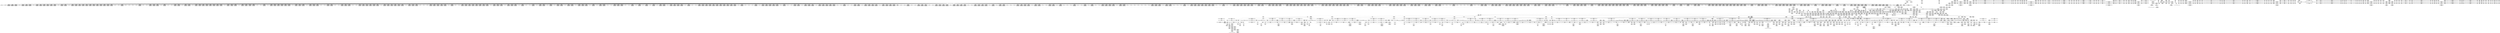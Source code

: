 digraph {
	CE0x5855c10 [shape=record,shape=Mrecord,label="{CE0x5855c10|2472:_%struct.cred*,_:_CRE_10584,10592_|*MultipleSource*|Function::task_sid&Arg::task::|Function::current_has_perm&Arg::tsk::|Function::selinux_task_setpgid&Arg::p::|security/selinux/hooks.c,208}"]
	CE0x58a4070 [shape=record,shape=Mrecord,label="{CE0x58a4070|__rcu_read_lock:tmp4|include/linux/rcupdate.h,239|*SummSource*}"]
	CE0x58a77b0 [shape=record,shape=Mrecord,label="{CE0x58a77b0|rcu_read_unlock:tmp8|include/linux/rcupdate.h,933|*SummSink*}"]
	CE0x5817490 [shape=record,shape=Mrecord,label="{CE0x5817490|i64*_getelementptr_inbounds_(_2_x_i64_,_2_x_i64_*___llvm_gcov_ctr131,_i64_0,_i64_0)|*Constant*|*SummSink*}"]
	CE0x584a3a0 [shape=record,shape=Mrecord,label="{CE0x584a3a0|2472:_%struct.cred*,_:_CRE_6310,6311_}"]
	CE0x587c700 [shape=record,shape=Mrecord,label="{CE0x587c700|i64*_getelementptr_inbounds_(_4_x_i64_,_4_x_i64_*___llvm_gcov_ctr134,_i64_0,_i64_2)|*Constant*|*SummSink*}"]
	CE0x57f5ff0 [shape=record,shape=Mrecord,label="{CE0x57f5ff0|i64*_getelementptr_inbounds_(_11_x_i64_,_11_x_i64_*___llvm_gcov_ctr125,_i64_0,_i64_10)|*Constant*}"]
	CE0x5801700 [shape=record,shape=Mrecord,label="{CE0x5801700|_call_void_mcount()_#3|*SummSink*}"]
	CE0x58a29f0 [shape=record,shape=Mrecord,label="{CE0x58a29f0|i32_2|*Constant*|*SummSink*}"]
	CE0x5886780 [shape=record,shape=Mrecord,label="{CE0x5886780|__preempt_count_sub:tmp4|./arch/x86/include/asm/preempt.h,77|*SummSink*}"]
	CE0x57ca9d0 [shape=record,shape=Mrecord,label="{CE0x57ca9d0|i64*_getelementptr_inbounds_(_2_x_i64_,_2_x_i64_*___llvm_gcov_ctr136,_i64_0,_i64_1)|*Constant*|*SummSink*}"]
	CE0x5817690 [shape=record,shape=Mrecord,label="{CE0x5817690|cred_sid:tmp}"]
	CE0x589cd80 [shape=record,shape=Mrecord,label="{CE0x589cd80|rcu_read_unlock:tmp|*SummSource*}"]
	CE0x5832020 [shape=record,shape=Mrecord,label="{CE0x5832020|2472:_%struct.cred*,_:_CRE_2536,2544_|*MultipleSource*|Function::task_sid&Arg::task::|Function::current_has_perm&Arg::tsk::|Function::selinux_task_setpgid&Arg::p::|security/selinux/hooks.c,208}"]
	CE0x72fe590 [shape=record,shape=Mrecord,label="{CE0x72fe590|selinux_task_setpgid:call|security/selinux/hooks.c,3574|*SummSink*}"]
	CE0x585ead0 [shape=record,shape=Mrecord,label="{CE0x585ead0|task_sid:tmp22|security/selinux/hooks.c,208}"]
	CE0x57da5d0 [shape=record,shape=Mrecord,label="{CE0x57da5d0|current_sid:tmp9|security/selinux/hooks.c,218}"]
	CE0x58455a0 [shape=record,shape=Mrecord,label="{CE0x58455a0|2472:_%struct.cred*,_:_CRE_5992,6000_|*MultipleSource*|Function::task_sid&Arg::task::|Function::current_has_perm&Arg::tsk::|Function::selinux_task_setpgid&Arg::p::|security/selinux/hooks.c,208}"]
	CE0x5820a80 [shape=record,shape=Mrecord,label="{CE0x5820a80|2472:_%struct.cred*,_:_CRE_652,656_|*MultipleSource*|Function::task_sid&Arg::task::|Function::current_has_perm&Arg::tsk::|Function::selinux_task_setpgid&Arg::p::|security/selinux/hooks.c,208}"]
	CE0x57d8130 [shape=record,shape=Mrecord,label="{CE0x57d8130|current_sid:do.end}"]
	CE0x57f2830 [shape=record,shape=Mrecord,label="{CE0x57f2830|_call_void_mcount()_#3}"]
	CE0x57d0b40 [shape=record,shape=Mrecord,label="{CE0x57d0b40|i64*_getelementptr_inbounds_(_11_x_i64_,_11_x_i64_*___llvm_gcov_ctr125,_i64_0,_i64_9)|*Constant*}"]
	CE0x580d340 [shape=record,shape=Mrecord,label="{CE0x580d340|task_sid:tmp2|*SummSink*}"]
	CE0x583c0a0 [shape=record,shape=Mrecord,label="{CE0x583c0a0|2472:_%struct.cred*,_:_CRE_2943,2944_}"]
	CE0x57aca50 [shape=record,shape=Mrecord,label="{CE0x57aca50|current_sid:tmp3|*SummSource*}"]
	CE0x5810cc0 [shape=record,shape=Mrecord,label="{CE0x5810cc0|rcu_read_lock:tmp5|include/linux/rcupdate.h,882|*SummSink*}"]
	CE0x57bbd20 [shape=record,shape=Mrecord,label="{CE0x57bbd20|current_sid:tmp2}"]
	CE0x5806ef0 [shape=record,shape=Mrecord,label="{CE0x5806ef0|rcu_read_unlock:tobool|include/linux/rcupdate.h,933|*SummSource*}"]
	CE0x5826ec0 [shape=record,shape=Mrecord,label="{CE0x5826ec0|2472:_%struct.cred*,_:_CRE_1904,1912_|*MultipleSource*|Function::task_sid&Arg::task::|Function::current_has_perm&Arg::tsk::|Function::selinux_task_setpgid&Arg::p::|security/selinux/hooks.c,208}"]
	CE0x585ae70 [shape=record,shape=Mrecord,label="{CE0x585ae70|task_sid:tmp21|security/selinux/hooks.c,208|*SummSource*}"]
	CE0x584d7e0 [shape=record,shape=Mrecord,label="{CE0x584d7e0|2472:_%struct.cred*,_:_CRE_6354,6355_}"]
	CE0x58d3990 [shape=record,shape=Mrecord,label="{CE0x58d3990|i32_0|*Constant*}"]
	CE0x582f130 [shape=record,shape=Mrecord,label="{CE0x582f130|2472:_%struct.cred*,_:_CRE_2392,2400_|*MultipleSource*|Function::task_sid&Arg::task::|Function::current_has_perm&Arg::tsk::|Function::selinux_task_setpgid&Arg::p::|security/selinux/hooks.c,208}"]
	CE0x583b5f0 [shape=record,shape=Mrecord,label="{CE0x583b5f0|2472:_%struct.cred*,_:_CRE_2934,2935_}"]
	CE0x58a3830 [shape=record,shape=Mrecord,label="{CE0x58a3830|rcu_read_unlock:tmp12|include/linux/rcupdate.h,933}"]
	CE0x58672a0 [shape=record,shape=Mrecord,label="{CE0x58672a0|rcu_lock_acquire:tmp3|*SummSink*}"]
	CE0x57f5960 [shape=record,shape=Mrecord,label="{CE0x57f5960|rcu_read_lock:tmp}"]
	CE0x588dce0 [shape=record,shape=Mrecord,label="{CE0x588dce0|rcu_read_unlock:tmp11|include/linux/rcupdate.h,933}"]
	CE0x57f2130 [shape=record,shape=Mrecord,label="{CE0x57f2130|cred_sid:tmp3}"]
	CE0x5858220 [shape=record,shape=Mrecord,label="{CE0x5858220|task_sid:tmp11|security/selinux/hooks.c,208|*SummSink*}"]
	CE0x580b410 [shape=record,shape=Mrecord,label="{CE0x580b410|i64_1|*Constant*}"]
	CE0x58294c0 [shape=record,shape=Mrecord,label="{CE0x58294c0|2472:_%struct.cred*,_:_CRE_2040,2044_|*MultipleSource*|Function::task_sid&Arg::task::|Function::current_has_perm&Arg::tsk::|Function::selinux_task_setpgid&Arg::p::|security/selinux/hooks.c,208}"]
	CE0x57d5250 [shape=record,shape=Mrecord,label="{CE0x57d5250|2472:_%struct.cred*,_:_CRE_408,416_|*MultipleSource*|Function::task_sid&Arg::task::|Function::current_has_perm&Arg::tsk::|Function::selinux_task_setpgid&Arg::p::|security/selinux/hooks.c,208}"]
	CE0x588fe30 [shape=record,shape=Mrecord,label="{CE0x588fe30|_call_void___preempt_count_sub(i32_1)_#10,_!dbg_!27715|include/linux/rcupdate.h,244|*SummSink*}"]
	CE0x588dfa0 [shape=record,shape=Mrecord,label="{CE0x588dfa0|rcu_lock_acquire:tmp|*SummSource*}"]
	CE0x58281c0 [shape=record,shape=Mrecord,label="{CE0x58281c0|2472:_%struct.cred*,_:_CRE_1968,1976_|*MultipleSource*|Function::task_sid&Arg::task::|Function::current_has_perm&Arg::tsk::|Function::selinux_task_setpgid&Arg::p::|security/selinux/hooks.c,208}"]
	CE0x588e9d0 [shape=record,shape=Mrecord,label="{CE0x588e9d0|rcu_lock_acquire:tmp3}"]
	CE0x57d93b0 [shape=record,shape=Mrecord,label="{CE0x57d93b0|GLOBAL:get_current|*Constant*|*SummSink*}"]
	CE0x57a1b10 [shape=record,shape=Mrecord,label="{CE0x57a1b10|i64*_getelementptr_inbounds_(_11_x_i64_,_11_x_i64_*___llvm_gcov_ctr125,_i64_0,_i64_8)|*Constant*}"]
	CE0x5805480 [shape=record,shape=Mrecord,label="{CE0x5805480|rcu_read_lock:tmp13|include/linux/rcupdate.h,882|*SummSource*}"]
	CE0x57c47d0 [shape=record,shape=Mrecord,label="{CE0x57c47d0|GLOBAL:__llvm_gcov_ctr125|Global_var:__llvm_gcov_ctr125|*SummSink*}"]
	CE0x585e8d0 [shape=record,shape=Mrecord,label="{CE0x585e8d0|task_sid:tmp20|security/selinux/hooks.c,208|*SummSink*}"]
	CE0x58a0bf0 [shape=record,shape=Mrecord,label="{CE0x58a0bf0|rcu_lock_acquire:tmp5|include/linux/rcupdate.h,418|*SummSource*}"]
	CE0x5847250 [shape=record,shape=Mrecord,label="{CE0x5847250|2472:_%struct.cred*,_:_CRE_6208,6216_|*MultipleSource*|Function::task_sid&Arg::task::|Function::current_has_perm&Arg::tsk::|Function::selinux_task_setpgid&Arg::p::|security/selinux/hooks.c,208}"]
	CE0x5835090 [shape=record,shape=Mrecord,label="{CE0x5835090|2472:_%struct.cred*,_:_CRE_2712,2720_|*MultipleSource*|Function::task_sid&Arg::task::|Function::current_has_perm&Arg::tsk::|Function::selinux_task_setpgid&Arg::p::|security/selinux/hooks.c,208}"]
	CE0x584b310 [shape=record,shape=Mrecord,label="{CE0x584b310|2472:_%struct.cred*,_:_CRE_6323,6324_}"]
	CE0x5834480 [shape=record,shape=Mrecord,label="{CE0x5834480|2472:_%struct.cred*,_:_CRE_2680,2688_|*MultipleSource*|Function::task_sid&Arg::task::|Function::current_has_perm&Arg::tsk::|Function::selinux_task_setpgid&Arg::p::|security/selinux/hooks.c,208}"]
	CE0x5838bc0 [shape=record,shape=Mrecord,label="{CE0x5838bc0|2472:_%struct.cred*,_:_CRE_2896,2900_|*MultipleSource*|Function::task_sid&Arg::task::|Function::current_has_perm&Arg::tsk::|Function::selinux_task_setpgid&Arg::p::|security/selinux/hooks.c,208}"]
	CE0x58577a0 [shape=record,shape=Mrecord,label="{CE0x58577a0|task_sid:tobool1|security/selinux/hooks.c,208|*SummSink*}"]
	CE0x5820ce0 [shape=record,shape=Mrecord,label="{CE0x5820ce0|2472:_%struct.cred*,_:_CRE_656,660_|*MultipleSource*|Function::task_sid&Arg::task::|Function::current_has_perm&Arg::tsk::|Function::selinux_task_setpgid&Arg::p::|security/selinux/hooks.c,208}"]
	CE0x583f440 [shape=record,shape=Mrecord,label="{CE0x583f440|2472:_%struct.cred*,_:_CRE_3024,3032_|*MultipleSource*|Function::task_sid&Arg::task::|Function::current_has_perm&Arg::tsk::|Function::selinux_task_setpgid&Arg::p::|security/selinux/hooks.c,208}"]
	CE0x57d36f0 [shape=record,shape=Mrecord,label="{CE0x57d36f0|2472:_%struct.cred*,_:_CRE_576,584_|*MultipleSource*|Function::task_sid&Arg::task::|Function::current_has_perm&Arg::tsk::|Function::selinux_task_setpgid&Arg::p::|security/selinux/hooks.c,208}"]
	CE0x586c8b0 [shape=record,shape=Mrecord,label="{CE0x586c8b0|task_sid:tmp25|security/selinux/hooks.c,208|*SummSink*}"]
	CE0x57bedb0 [shape=record,shape=Mrecord,label="{CE0x57bedb0|cred_sid:tmp4|*LoadInst*|security/selinux/hooks.c,196}"]
	CE0x57a26d0 [shape=record,shape=Mrecord,label="{CE0x57a26d0|%struct.common_audit_data*_null|*Constant*|*SummSink*}"]
	CE0x589d350 [shape=record,shape=Mrecord,label="{CE0x589d350|__rcu_read_lock:tmp7|include/linux/rcupdate.h,240|*SummSink*}"]
	CE0x57d5dd0 [shape=record,shape=Mrecord,label="{CE0x57d5dd0|rcu_read_lock:do.end|*SummSink*}"]
	CE0x5814f70 [shape=record,shape=Mrecord,label="{CE0x5814f70|GLOBAL:__llvm_gcov_ctr127|Global_var:__llvm_gcov_ctr127|*SummSource*}"]
	CE0x588ada0 [shape=record,shape=Mrecord,label="{CE0x588ada0|rcu_read_unlock:tobool|include/linux/rcupdate.h,933}"]
	CE0x5849300 [shape=record,shape=Mrecord,label="{CE0x5849300|2472:_%struct.cred*,_:_CRE_6296,6297_}"]
	CE0x5890fa0 [shape=record,shape=Mrecord,label="{CE0x5890fa0|get_current:tmp4|./arch/x86/include/asm/current.h,14|*SummSink*}"]
	CE0x5804ab0 [shape=record,shape=Mrecord,label="{CE0x5804ab0|rcu_read_unlock:tmp15|include/linux/rcupdate.h,933}"]
	CE0x584bc90 [shape=record,shape=Mrecord,label="{CE0x584bc90|2472:_%struct.cred*,_:_CRE_6331,6332_}"]
	CE0x57d8370 [shape=record,shape=Mrecord,label="{CE0x57d8370|i64*_getelementptr_inbounds_(_11_x_i64_,_11_x_i64_*___llvm_gcov_ctr125,_i64_0,_i64_0)|*Constant*}"]
	CE0x57b46c0 [shape=record,shape=Mrecord,label="{CE0x57b46c0|current_has_perm:tsk|Function::current_has_perm&Arg::tsk::|*SummSink*}"]
	CE0x589c530 [shape=record,shape=Mrecord,label="{CE0x589c530|rcu_read_lock:tmp18|include/linux/rcupdate.h,882|*SummSource*}"]
	CE0x57a1f30 [shape=record,shape=Mrecord,label="{CE0x57a1f30|current_sid:tmp15|security/selinux/hooks.c,218}"]
	CE0x57d3db0 [shape=record,shape=Mrecord,label="{CE0x57d3db0|2472:_%struct.cred*,_:_CRE_600,608_|*MultipleSource*|Function::task_sid&Arg::task::|Function::current_has_perm&Arg::tsk::|Function::selinux_task_setpgid&Arg::p::|security/selinux/hooks.c,208}"]
	CE0x583d270 [shape=record,shape=Mrecord,label="{CE0x583d270|2472:_%struct.cred*,_:_CRE_2958,2959_}"]
	CE0x580a910 [shape=record,shape=Mrecord,label="{CE0x580a910|rcu_read_lock:tmp11|include/linux/rcupdate.h,882|*SummSource*}"]
	CE0x57b2ee0 [shape=record,shape=Mrecord,label="{CE0x57b2ee0|selinux_task_setpgid:p|Function::selinux_task_setpgid&Arg::p::|*SummSink*}"]
	CE0x5870ff0 [shape=record,shape=Mrecord,label="{CE0x5870ff0|task_sid:tmp5|security/selinux/hooks.c,208}"]
	CE0x57d9ec0 [shape=record,shape=Mrecord,label="{CE0x57d9ec0|current_sid:sid|security/selinux/hooks.c,220|*SummSource*}"]
	CE0x5859630 [shape=record,shape=Mrecord,label="{CE0x5859630|task_sid:tobool4|security/selinux/hooks.c,208|*SummSink*}"]
	CE0x58e5bc0 [shape=record,shape=Mrecord,label="{CE0x58e5bc0|_call_void_lock_acquire(%struct.lockdep_map*_%map,_i32_0,_i32_0,_i32_2,_i32_0,_%struct.lockdep_map*_null,_i64_ptrtoint_(i8*_blockaddress(_rcu_lock_acquire,_%__here)_to_i64))_#10,_!dbg_!27716|include/linux/rcupdate.h,418}"]
	CE0x57bbf20 [shape=record,shape=Mrecord,label="{CE0x57bbf20|current_has_perm:tmp3}"]
	CE0x58580a0 [shape=record,shape=Mrecord,label="{CE0x58580a0|task_sid:tmp12|security/selinux/hooks.c,208}"]
	CE0x58d4230 [shape=record,shape=Mrecord,label="{CE0x58d4230|__rcu_read_unlock:tmp5|include/linux/rcupdate.h,244|*SummSink*}"]
	CE0x584a010 [shape=record,shape=Mrecord,label="{CE0x584a010|2472:_%struct.cred*,_:_CRE_6307,6308_}"]
	CE0x57af3c0 [shape=record,shape=Mrecord,label="{CE0x57af3c0|task_sid:entry}"]
	CE0x58e7840 [shape=record,shape=Mrecord,label="{CE0x58e7840|rcu_lock_release:tmp3|*SummSource*}"]
	CE0x5853020 [shape=record,shape=Mrecord,label="{CE0x5853020|2472:_%struct.cred*,_:_CRE_6632,6640_|*MultipleSource*|Function::task_sid&Arg::task::|Function::current_has_perm&Arg::tsk::|Function::selinux_task_setpgid&Arg::p::|security/selinux/hooks.c,208}"]
	CE0x58d9b60 [shape=record,shape=Mrecord,label="{CE0x58d9b60|__preempt_count_add:tmp6|./arch/x86/include/asm/preempt.h,73|*SummSink*}"]
	CE0x58fb7f0 [shape=record,shape=Mrecord,label="{CE0x58fb7f0|__preempt_count_add:tmp1}"]
	CE0x57aaef0 [shape=record,shape=Mrecord,label="{CE0x57aaef0|i64_1|*Constant*|*SummSink*}"]
	CE0x581fea0 [shape=record,shape=Mrecord,label="{CE0x581fea0|2472:_%struct.cred*,_:_CRE_624,632_|*MultipleSource*|Function::task_sid&Arg::task::|Function::current_has_perm&Arg::tsk::|Function::selinux_task_setpgid&Arg::p::|security/selinux/hooks.c,208}"]
	CE0x584f9b0 [shape=record,shape=Mrecord,label="{CE0x584f9b0|2472:_%struct.cred*,_:_CRE_6464,6472_|*MultipleSource*|Function::task_sid&Arg::task::|Function::current_has_perm&Arg::tsk::|Function::selinux_task_setpgid&Arg::p::|security/selinux/hooks.c,208}"]
	CE0x57ae660 [shape=record,shape=Mrecord,label="{CE0x57ae660|i64*_getelementptr_inbounds_(_13_x_i64_,_13_x_i64_*___llvm_gcov_ctr126,_i64_0,_i64_0)|*Constant*|*SummSink*}"]
	CE0x5822930 [shape=record,shape=Mrecord,label="{CE0x5822930|_call_void_lockdep_rcu_suspicious(i8*_getelementptr_inbounds_(_25_x_i8_,_25_x_i8_*_.str3,_i32_0,_i32_0),_i32_208,_i8*_getelementptr_inbounds_(_41_x_i8_,_41_x_i8_*_.str44,_i32_0,_i32_0))_#10,_!dbg_!27732|security/selinux/hooks.c,208|*SummSink*}"]
	CE0x57c2820 [shape=record,shape=Mrecord,label="{CE0x57c2820|i1_true|*Constant*|*SummSource*}"]
	CE0x57d9100 [shape=record,shape=Mrecord,label="{CE0x57d9100|get_current:entry}"]
	CE0x5860fe0 [shape=record,shape=Mrecord,label="{CE0x5860fe0|rcu_read_lock:do.body|*SummSource*}"]
	CE0x57baf40 [shape=record,shape=Mrecord,label="{CE0x57baf40|current_sid:tmp11|security/selinux/hooks.c,218|*SummSink*}"]
	CE0x58a5f80 [shape=record,shape=Mrecord,label="{CE0x58a5f80|rcu_read_unlock:land.lhs.true|*SummSource*}"]
	CE0x5890030 [shape=record,shape=Mrecord,label="{CE0x5890030|rcu_read_lock:if.then|*SummSink*}"]
	CE0x57b0310 [shape=record,shape=Mrecord,label="{CE0x57b0310|GLOBAL:lock_acquire|*Constant*}"]
	CE0x57ece00 [shape=record,shape=Mrecord,label="{CE0x57ece00|current_sid:tmp21|security/selinux/hooks.c,218}"]
	CE0x57c43b0 [shape=record,shape=Mrecord,label="{CE0x57c43b0|selinux_task_setpgid:tmp2|*SummSink*}"]
	CE0x57b0650 [shape=record,shape=Mrecord,label="{CE0x57b0650|GLOBAL:lock_acquire|*Constant*|*SummSource*}"]
	CE0x57b2420 [shape=record,shape=Mrecord,label="{CE0x57b2420|GLOBAL:current_sid|*Constant*|*SummSink*}"]
	CE0x5859dd0 [shape=record,shape=Mrecord,label="{CE0x5859dd0|i64_7|*Constant*|*SummSource*}"]
	CE0x57d7820 [shape=record,shape=Mrecord,label="{CE0x57d7820|i64_5|*Constant*}"]
	CE0x583d010 [shape=record,shape=Mrecord,label="{CE0x583d010|2472:_%struct.cred*,_:_CRE_2956,2957_}"]
	CE0x57aa050 [shape=record,shape=Mrecord,label="{CE0x57aa050|current_sid:land.lhs.true}"]
	CE0x580bef0 [shape=record,shape=Mrecord,label="{CE0x580bef0|task_sid:tmp1}"]
	CE0x580e790 [shape=record,shape=Mrecord,label="{CE0x580e790|_call_void_rcu_lock_acquire(%struct.lockdep_map*_rcu_lock_map)_#10,_!dbg_!27711|include/linux/rcupdate.h,881|*SummSink*}"]
	CE0x58d94d0 [shape=record,shape=Mrecord,label="{CE0x58d94d0|__preempt_count_add:bb|*SummSource*}"]
	CE0x587db60 [shape=record,shape=Mrecord,label="{CE0x587db60|__rcu_read_unlock:tmp1}"]
	CE0x580ad60 [shape=record,shape=Mrecord,label="{CE0x580ad60|rcu_lock_acquire:entry|*SummSource*}"]
	CE0x5845ef0 [shape=record,shape=Mrecord,label="{CE0x5845ef0|2472:_%struct.cred*,_:_CRE_6144,6152_|*MultipleSource*|Function::task_sid&Arg::task::|Function::current_has_perm&Arg::tsk::|Function::selinux_task_setpgid&Arg::p::|security/selinux/hooks.c,208}"]
	CE0x5860e40 [shape=record,shape=Mrecord,label="{CE0x5860e40|rcu_lock_acquire:indirectgoto|*SummSource*}"]
	CE0x5814b40 [shape=record,shape=Mrecord,label="{CE0x5814b40|task_sid:do.body}"]
	CE0x5888e70 [shape=record,shape=Mrecord,label="{CE0x5888e70|rcu_read_unlock:call3|include/linux/rcupdate.h,933}"]
	CE0x580ccd0 [shape=record,shape=Mrecord,label="{CE0x580ccd0|2472:_%struct.cred*,_:_CRE_328,336_|*MultipleSource*|Function::task_sid&Arg::task::|Function::current_has_perm&Arg::tsk::|Function::selinux_task_setpgid&Arg::p::|security/selinux/hooks.c,208}"]
	CE0x58a1150 [shape=record,shape=Mrecord,label="{CE0x58a1150|rcu_read_unlock:tmp6|include/linux/rcupdate.h,933}"]
	CE0x58a2cc0 [shape=record,shape=Mrecord,label="{CE0x58a2cc0|i64*_getelementptr_inbounds_(_4_x_i64_,_4_x_i64_*___llvm_gcov_ctr134,_i64_0,_i64_1)|*Constant*|*SummSink*}"]
	CE0x582a2d0 [shape=record,shape=Mrecord,label="{CE0x582a2d0|2472:_%struct.cred*,_:_CRE_2072,2076_|*MultipleSource*|Function::task_sid&Arg::task::|Function::current_has_perm&Arg::tsk::|Function::selinux_task_setpgid&Arg::p::|security/selinux/hooks.c,208}"]
	CE0x58ab880 [shape=record,shape=Mrecord,label="{CE0x58ab880|i8*_getelementptr_inbounds_(_44_x_i8_,_44_x_i8_*_.str47,_i32_0,_i32_0)|*Constant*|*SummSink*}"]
	CE0x584ad20 [shape=record,shape=Mrecord,label="{CE0x584ad20|2472:_%struct.cred*,_:_CRE_6318,6319_}"]
	CE0x58a6060 [shape=record,shape=Mrecord,label="{CE0x58a6060|rcu_read_unlock:do.end}"]
	CE0x5844270 [shape=record,shape=Mrecord,label="{CE0x5844270|2472:_%struct.cred*,_:_CRE_5928,5936_|*MultipleSource*|Function::task_sid&Arg::task::|Function::current_has_perm&Arg::tsk::|Function::selinux_task_setpgid&Arg::p::|security/selinux/hooks.c,208}"]
	CE0x57dcad0 [shape=record,shape=Mrecord,label="{CE0x57dcad0|current_sid:tmp15|security/selinux/hooks.c,218|*SummSink*}"]
	CE0x5813a60 [shape=record,shape=Mrecord,label="{CE0x5813a60|get_current:tmp|*SummSource*}"]
	CE0x58a24b0 [shape=record,shape=Mrecord,label="{CE0x58a24b0|GLOBAL:rcu_read_unlock.__warned|Global_var:rcu_read_unlock.__warned}"]
	CE0x587c3c0 [shape=record,shape=Mrecord,label="{CE0x587c3c0|i64*_getelementptr_inbounds_(_4_x_i64_,_4_x_i64_*___llvm_gcov_ctr134,_i64_0,_i64_1)|*Constant*}"]
	CE0x57ab120 [shape=record,shape=Mrecord,label="{CE0x57ab120|avc_has_perm:entry}"]
	CE0x5871400 [shape=record,shape=Mrecord,label="{CE0x5871400|task_sid:tmp6|security/selinux/hooks.c,208}"]
	CE0x58205c0 [shape=record,shape=Mrecord,label="{CE0x58205c0|2472:_%struct.cred*,_:_CRE_644,648_|*MultipleSource*|Function::task_sid&Arg::task::|Function::current_has_perm&Arg::tsk::|Function::selinux_task_setpgid&Arg::p::|security/selinux/hooks.c,208}"]
	CE0x5887ff0 [shape=record,shape=Mrecord,label="{CE0x5887ff0|rcu_read_unlock:bb}"]
	CE0x57d67c0 [shape=record,shape=Mrecord,label="{CE0x57d67c0|task_sid:land.lhs.true2|*SummSource*}"]
	CE0x583efe0 [shape=record,shape=Mrecord,label="{CE0x583efe0|2472:_%struct.cred*,_:_CRE_3000,3008_|*MultipleSource*|Function::task_sid&Arg::task::|Function::current_has_perm&Arg::tsk::|Function::selinux_task_setpgid&Arg::p::|security/selinux/hooks.c,208}"]
	CE0x58e5340 [shape=record,shape=Mrecord,label="{CE0x58e5340|__rcu_read_unlock:tmp|*SummSink*}"]
	CE0x588d690 [shape=record,shape=Mrecord,label="{CE0x588d690|i64*_getelementptr_inbounds_(_4_x_i64_,_4_x_i64_*___llvm_gcov_ctr128,_i64_0,_i64_3)|*Constant*|*SummSource*}"]
	CE0x58378f0 [shape=record,shape=Mrecord,label="{CE0x58378f0|2472:_%struct.cred*,_:_CRE_2840,2848_|*MultipleSource*|Function::task_sid&Arg::task::|Function::current_has_perm&Arg::tsk::|Function::selinux_task_setpgid&Arg::p::|security/selinux/hooks.c,208}"]
	CE0x58521e0 [shape=record,shape=Mrecord,label="{CE0x58521e0|2472:_%struct.cred*,_:_CRE_6576,6584_|*MultipleSource*|Function::task_sid&Arg::task::|Function::current_has_perm&Arg::tsk::|Function::selinux_task_setpgid&Arg::p::|security/selinux/hooks.c,208}"]
	CE0x57d2b10 [shape=record,shape=Mrecord,label="{CE0x57d2b10|2472:_%struct.cred*,_:_CRE_536,544_|*MultipleSource*|Function::task_sid&Arg::task::|Function::current_has_perm&Arg::tsk::|Function::selinux_task_setpgid&Arg::p::|security/selinux/hooks.c,208}"]
	CE0x57f3170 [shape=record,shape=Mrecord,label="{CE0x57f3170|i64*_getelementptr_inbounds_(_2_x_i64_,_2_x_i64_*___llvm_gcov_ctr98,_i64_0,_i64_1)|*Constant*}"]
	CE0x5924bf0 [shape=record,shape=Mrecord,label="{CE0x5924bf0|__preempt_count_add:tmp}"]
	CE0x5889410 [shape=record,shape=Mrecord,label="{CE0x5889410|rcu_lock_acquire:tmp|*SummSink*}"]
	CE0x589f3b0 [shape=record,shape=Mrecord,label="{CE0x589f3b0|__preempt_count_add:val|Function::__preempt_count_add&Arg::val::|*SummSink*}"]
	CE0x588bd80 [shape=record,shape=Mrecord,label="{CE0x588bd80|_call_void_asm_sideeffect_,_memory_,_dirflag_,_fpsr_,_flags_()_#3,_!dbg_!27714,_!srcloc_!27715|include/linux/rcupdate.h,239|*SummSink*}"]
	CE0x583d990 [shape=record,shape=Mrecord,label="{CE0x583d990|2472:_%struct.cred*,_:_CRE_2964,2965_}"]
	CE0x58a1900 [shape=record,shape=Mrecord,label="{CE0x58a1900|__preempt_count_add:tmp5|./arch/x86/include/asm/preempt.h,72|*SummSink*}"]
	CE0x5832150 [shape=record,shape=Mrecord,label="{CE0x5832150|2472:_%struct.cred*,_:_CRE_2544,2568_|*MultipleSource*|Function::task_sid&Arg::task::|Function::current_has_perm&Arg::tsk::|Function::selinux_task_setpgid&Arg::p::|security/selinux/hooks.c,208}"]
	CE0x5814c10 [shape=record,shape=Mrecord,label="{CE0x5814c10|task_sid:do.body|*SummSource*}"]
	CE0x57bbbf0 [shape=record,shape=Mrecord,label="{CE0x57bbbf0|current_sid:tmp1|*SummSource*}"]
	CE0x5866e20 [shape=record,shape=Mrecord,label="{CE0x5866e20|rcu_read_unlock:tmp1|*SummSource*}"]
	CE0x58149e0 [shape=record,shape=Mrecord,label="{CE0x58149e0|rcu_read_lock:land.lhs.true2|*SummSource*}"]
	CE0x58fd450 [shape=record,shape=Mrecord,label="{CE0x58fd450|i64*_getelementptr_inbounds_(_4_x_i64_,_4_x_i64_*___llvm_gcov_ctr129,_i64_0,_i64_2)|*Constant*|*SummSource*}"]
	CE0x58d74a0 [shape=record,shape=Mrecord,label="{CE0x58d74a0|_call_void_mcount()_#3}"]
	CE0x57b6780 [shape=record,shape=Mrecord,label="{CE0x57b6780|current_sid:call|security/selinux/hooks.c,218|*SummSource*}"]
	CE0x57dc8a0 [shape=record,shape=Mrecord,label="{CE0x57dc8a0|i1_true|*Constant*}"]
	CE0x57c7300 [shape=record,shape=Mrecord,label="{CE0x57c7300|current_has_perm:call2|security/selinux/hooks.c,1544|*SummSource*}"]
	CE0x57f1e30 [shape=record,shape=Mrecord,label="{CE0x57f1e30|cred_sid:tmp2|*SummSource*}"]
	CE0x58dbd80 [shape=record,shape=Mrecord,label="{CE0x58dbd80|__preempt_count_sub:tmp7|./arch/x86/include/asm/preempt.h,78|*SummSink*}"]
	CE0x57dc270 [shape=record,shape=Mrecord,label="{CE0x57dc270|current_sid:tmp7|security/selinux/hooks.c,218|*SummSource*}"]
	CE0x57ecb10 [shape=record,shape=Mrecord,label="{CE0x57ecb10|current_sid:cred|security/selinux/hooks.c,218|*SummSink*}"]
	CE0x57ac220 [shape=record,shape=Mrecord,label="{CE0x57ac220|avc_has_perm:tsid|Function::avc_has_perm&Arg::tsid::|*SummSink*}"]
	CE0x58a1f40 [shape=record,shape=Mrecord,label="{CE0x58a1f40|__preempt_count_add:entry|*SummSink*}"]
	CE0x582bf80 [shape=record,shape=Mrecord,label="{CE0x582bf80|2472:_%struct.cred*,_:_CRE_2160,2168_|*MultipleSource*|Function::task_sid&Arg::task::|Function::current_has_perm&Arg::tsk::|Function::selinux_task_setpgid&Arg::p::|security/selinux/hooks.c,208}"]
	CE0x57a4e10 [shape=record,shape=Mrecord,label="{CE0x57a4e10|selinux_task_setpgid:bb}"]
	CE0x57b0100 [shape=record,shape=Mrecord,label="{CE0x57b0100|i64*_getelementptr_inbounds_(_2_x_i64_,_2_x_i64_*___llvm_gcov_ctr279,_i64_0,_i64_0)|*Constant*}"]
	CE0x5802800 [shape=record,shape=Mrecord,label="{CE0x5802800|rcu_read_lock:tobool|include/linux/rcupdate.h,882}"]
	CE0x584a990 [shape=record,shape=Mrecord,label="{CE0x584a990|2472:_%struct.cred*,_:_CRE_6315,6316_}"]
	CE0x57a1b80 [shape=record,shape=Mrecord,label="{CE0x57a1b80|i64*_getelementptr_inbounds_(_11_x_i64_,_11_x_i64_*___llvm_gcov_ctr125,_i64_0,_i64_8)|*Constant*|*SummSource*}"]
	CE0x5833d60 [shape=record,shape=Mrecord,label="{CE0x5833d60|2472:_%struct.cred*,_:_CRE_2656,2664_|*MultipleSource*|Function::task_sid&Arg::task::|Function::current_has_perm&Arg::tsk::|Function::selinux_task_setpgid&Arg::p::|security/selinux/hooks.c,208}"]
	CE0x57b5780 [shape=record,shape=Mrecord,label="{CE0x57b5780|i64*_getelementptr_inbounds_(_2_x_i64_,_2_x_i64_*___llvm_gcov_ctr279,_i64_0,_i64_1)|*Constant*}"]
	CE0x5857200 [shape=record,shape=Mrecord,label="{CE0x5857200|task_sid:tmp4|*LoadInst*|security/selinux/hooks.c,208}"]
	CE0x588e6c0 [shape=record,shape=Mrecord,label="{CE0x588e6c0|rcu_lock_acquire:tmp2|*SummSink*}"]
	CE0x5851830 [shape=record,shape=Mrecord,label="{CE0x5851830|2472:_%struct.cred*,_:_CRE_6544,6552_|*MultipleSource*|Function::task_sid&Arg::task::|Function::current_has_perm&Arg::tsk::|Function::selinux_task_setpgid&Arg::p::|security/selinux/hooks.c,208}"]
	CE0x58e78b0 [shape=record,shape=Mrecord,label="{CE0x58e78b0|rcu_lock_release:tmp3|*SummSink*}"]
	CE0x5824b50 [shape=record,shape=Mrecord,label="{CE0x5824b50|2472:_%struct.cred*,_:_CRE_772,776_|*MultipleSource*|Function::task_sid&Arg::task::|Function::current_has_perm&Arg::tsk::|Function::selinux_task_setpgid&Arg::p::|security/selinux/hooks.c,208}"]
	CE0x5805060 [shape=record,shape=Mrecord,label="{CE0x5805060|rcu_read_unlock:tmp16|include/linux/rcupdate.h,933}"]
	CE0x58a9ce0 [shape=record,shape=Mrecord,label="{CE0x58a9ce0|rcu_read_unlock:tmp18|include/linux/rcupdate.h,933}"]
	CE0x58adbc0 [shape=record,shape=Mrecord,label="{CE0x58adbc0|rcu_read_unlock:tmp21|include/linux/rcupdate.h,935|*SummSource*}"]
	CE0x585b2e0 [shape=record,shape=Mrecord,label="{CE0x585b2e0|i64*_getelementptr_inbounds_(_13_x_i64_,_13_x_i64_*___llvm_gcov_ctr126,_i64_0,_i64_10)|*Constant*}"]
	CE0x587e100 [shape=record,shape=Mrecord,label="{CE0x587e100|rcu_lock_release:tmp6|*SummSource*}"]
	CE0x58a79a0 [shape=record,shape=Mrecord,label="{CE0x58a79a0|rcu_read_unlock:tobool1|include/linux/rcupdate.h,933}"]
	CE0x57cc840 [shape=record,shape=Mrecord,label="{CE0x57cc840|current_has_perm:bb|*SummSource*}"]
	CE0x58402b0 [shape=record,shape=Mrecord,label="{CE0x58402b0|2472:_%struct.cred*,_:_CRE_3072,3080_|*MultipleSource*|Function::task_sid&Arg::task::|Function::current_has_perm&Arg::tsk::|Function::selinux_task_setpgid&Arg::p::|security/selinux/hooks.c,208}"]
	CE0x58e8290 [shape=record,shape=Mrecord,label="{CE0x58e8290|_call_void_asm_sideeffect_,_memory_,_dirflag_,_fpsr_,_flags_()_#3,_!dbg_!27711,_!srcloc_!27714|include/linux/rcupdate.h,244|*SummSource*}"]
	CE0x5871d60 [shape=record,shape=Mrecord,label="{CE0x5871d60|task_sid:tmp7|security/selinux/hooks.c,208|*SummSource*}"]
	CE0x583e7d0 [shape=record,shape=Mrecord,label="{CE0x583e7d0|2472:_%struct.cred*,_:_CRE_2976,2980_|*MultipleSource*|Function::task_sid&Arg::task::|Function::current_has_perm&Arg::tsk::|Function::selinux_task_setpgid&Arg::p::|security/selinux/hooks.c,208}"]
	CE0x58f96c0 [shape=record,shape=Mrecord,label="{CE0x58f96c0|i64*_getelementptr_inbounds_(_4_x_i64_,_4_x_i64_*___llvm_gcov_ctr129,_i64_0,_i64_3)|*Constant*|*SummSource*}"]
	CE0x58e5770 [shape=record,shape=Mrecord,label="{CE0x58e5770|__rcu_read_lock:tmp3|*SummSink*}"]
	CE0x57d9290 [shape=record,shape=Mrecord,label="{CE0x57d9290|get_current:entry|*SummSource*}"]
	CE0x5912050 [shape=record,shape=Mrecord,label="{CE0x5912050|__preempt_count_sub:tmp2}"]
	CE0x57cdea0 [shape=record,shape=Mrecord,label="{CE0x57cdea0|task_sid:tmp3|*SummSource*}"]
	CE0x5851370 [shape=record,shape=Mrecord,label="{CE0x5851370|2472:_%struct.cred*,_:_CRE_6528,6536_|*MultipleSource*|Function::task_sid&Arg::task::|Function::current_has_perm&Arg::tsk::|Function::selinux_task_setpgid&Arg::p::|security/selinux/hooks.c,208}"]
	CE0x5828b10 [shape=record,shape=Mrecord,label="{CE0x5828b10|2472:_%struct.cred*,_:_CRE_2016,2020_|*MultipleSource*|Function::task_sid&Arg::task::|Function::current_has_perm&Arg::tsk::|Function::selinux_task_setpgid&Arg::p::|security/selinux/hooks.c,208}"]
	CE0x5870ab0 [shape=record,shape=Mrecord,label="{CE0x5870ab0|task_sid:call|security/selinux/hooks.c,208|*SummSink*}"]
	CE0x58e4130 [shape=record,shape=Mrecord,label="{CE0x58e4130|i64_ptrtoint_(i8*_blockaddress(_rcu_lock_release,_%__here)_to_i64)|*Constant*|*SummSink*}"]
	CE0x58a3b50 [shape=record,shape=Mrecord,label="{CE0x58a3b50|i64*_getelementptr_inbounds_(_4_x_i64_,_4_x_i64_*___llvm_gcov_ctr134,_i64_0,_i64_1)|*Constant*|*SummSource*}"]
	CE0x588b3e0 [shape=record,shape=Mrecord,label="{CE0x588b3e0|rcu_read_unlock:if.then|*SummSource*}"]
	CE0x586fb30 [shape=record,shape=Mrecord,label="{CE0x586fb30|rcu_read_unlock:entry|*SummSource*}"]
	CE0x58e4e80 [shape=record,shape=Mrecord,label="{CE0x58e4e80|_call_void_mcount()_#3}"]
	CE0x589d580 [shape=record,shape=Mrecord,label="{CE0x589d580|rcu_read_unlock:call|include/linux/rcupdate.h,933|*SummSink*}"]
	CE0x57d6bb0 [shape=record,shape=Mrecord,label="{CE0x57d6bb0|rcu_read_lock:tmp4|include/linux/rcupdate.h,882}"]
	CE0x5833640 [shape=record,shape=Mrecord,label="{CE0x5833640|2472:_%struct.cred*,_:_CRE_2608,2616_|*MultipleSource*|Function::task_sid&Arg::task::|Function::current_has_perm&Arg::tsk::|Function::selinux_task_setpgid&Arg::p::|security/selinux/hooks.c,208}"]
	CE0x5820f40 [shape=record,shape=Mrecord,label="{CE0x5820f40|2472:_%struct.cred*,_:_CRE_664,672_|*MultipleSource*|Function::task_sid&Arg::task::|Function::current_has_perm&Arg::tsk::|Function::selinux_task_setpgid&Arg::p::|security/selinux/hooks.c,208}"]
	CE0x585d090 [shape=record,shape=Mrecord,label="{CE0x585d090|i8*_getelementptr_inbounds_(_41_x_i8_,_41_x_i8_*_.str44,_i32_0,_i32_0)|*Constant*|*SummSource*}"]
	CE0x5924ae0 [shape=record,shape=Mrecord,label="{CE0x5924ae0|__preempt_count_sub:tmp|*SummSink*}"]
	CE0x582c900 [shape=record,shape=Mrecord,label="{CE0x582c900|2472:_%struct.cred*,_:_CRE_2256,2264_|*MultipleSource*|Function::task_sid&Arg::task::|Function::current_has_perm&Arg::tsk::|Function::selinux_task_setpgid&Arg::p::|security/selinux/hooks.c,208}"]
	CE0x58048b0 [shape=record,shape=Mrecord,label="{CE0x58048b0|i64_7|*Constant*}"]
	CE0x58a3700 [shape=record,shape=Mrecord,label="{CE0x58a3700|rcu_read_unlock:tmp11|include/linux/rcupdate.h,933|*SummSink*}"]
	CE0x58053b0 [shape=record,shape=Mrecord,label="{CE0x58053b0|rcu_read_lock:tmp14|include/linux/rcupdate.h,882}"]
	CE0x57cdf10 [shape=record,shape=Mrecord,label="{CE0x57cdf10|task_sid:tmp3|*SummSink*}"]
	CE0x5924c60 [shape=record,shape=Mrecord,label="{CE0x5924c60|COLLAPSED:_GCMRE___llvm_gcov_ctr129_internal_global_4_x_i64_zeroinitializer:_elem_0:default:}"]
	CE0x58aed60 [shape=record,shape=Mrecord,label="{CE0x58aed60|_call_void_rcu_lock_release(%struct.lockdep_map*_rcu_lock_map)_#10,_!dbg_!27733|include/linux/rcupdate.h,935|*SummSink*}"]
	CE0x5836a80 [shape=record,shape=Mrecord,label="{CE0x5836a80|2472:_%struct.cred*,_:_CRE_2792,2800_|*MultipleSource*|Function::task_sid&Arg::task::|Function::current_has_perm&Arg::tsk::|Function::selinux_task_setpgid&Arg::p::|security/selinux/hooks.c,208}"]
	CE0x57de6c0 [shape=record,shape=Mrecord,label="{CE0x57de6c0|task_sid:if.end|*SummSource*}"]
	CE0x57d3950 [shape=record,shape=Mrecord,label="{CE0x57d3950|2472:_%struct.cred*,_:_CRE_584,592_|*MultipleSource*|Function::task_sid&Arg::task::|Function::current_has_perm&Arg::tsk::|Function::selinux_task_setpgid&Arg::p::|security/selinux/hooks.c,208}"]
	CE0x58823c0 [shape=record,shape=Mrecord,label="{CE0x58823c0|__preempt_count_sub:tmp5|./arch/x86/include/asm/preempt.h,77|*SummSink*}"]
	CE0x58ff620 [shape=record,shape=Mrecord,label="{CE0x58ff620|__preempt_count_add:tmp7|./arch/x86/include/asm/preempt.h,73|*SummSource*}"]
	CE0x584d1f0 [shape=record,shape=Mrecord,label="{CE0x584d1f0|2472:_%struct.cred*,_:_CRE_6349,6350_}"]
	CE0x588ac20 [shape=record,shape=Mrecord,label="{CE0x588ac20|rcu_read_unlock:tmp4|include/linux/rcupdate.h,933}"]
	CE0x581a460 [shape=record,shape=Mrecord,label="{CE0x581a460|rcu_read_lock:tmp19|include/linux/rcupdate.h,882|*SummSink*}"]
	CE0x586d240 [shape=record,shape=Mrecord,label="{CE0x586d240|i64*_getelementptr_inbounds_(_13_x_i64_,_13_x_i64_*___llvm_gcov_ctr126,_i64_0,_i64_12)|*Constant*|*SummSink*}"]
	CE0x5839510 [shape=record,shape=Mrecord,label="{CE0x5839510|2472:_%struct.cred*,_:_CRE_2906,2907_}"]
	CE0x57d0740 [shape=record,shape=Mrecord,label="{CE0x57d0740|i8*_getelementptr_inbounds_(_45_x_i8_,_45_x_i8_*_.str12,_i32_0,_i32_0)|*Constant*}"]
	CE0x5815d00 [shape=record,shape=Mrecord,label="{CE0x5815d00|2472:_%struct.cred*,_:_CRE_104,112_|*MultipleSource*|Function::task_sid&Arg::task::|Function::current_has_perm&Arg::tsk::|Function::selinux_task_setpgid&Arg::p::|security/selinux/hooks.c,208}"]
	CE0x584a730 [shape=record,shape=Mrecord,label="{CE0x584a730|2472:_%struct.cred*,_:_CRE_6313,6314_}"]
	CE0x5901b40 [shape=record,shape=Mrecord,label="{CE0x5901b40|__preempt_count_add:do.end}"]
	CE0x584cc00 [shape=record,shape=Mrecord,label="{CE0x584cc00|2472:_%struct.cred*,_:_CRE_6344,6345_}"]
	CE0x583c300 [shape=record,shape=Mrecord,label="{CE0x583c300|2472:_%struct.cred*,_:_CRE_2945,2946_}"]
	CE0x57b1ca0 [shape=record,shape=Mrecord,label="{CE0x57b1ca0|i64*_getelementptr_inbounds_(_2_x_i64_,_2_x_i64_*___llvm_gcov_ctr279,_i64_0,_i64_1)|*Constant*|*SummSource*}"]
	CE0x585c790 [shape=record,shape=Mrecord,label="{CE0x585c790|i64*_getelementptr_inbounds_(_13_x_i64_,_13_x_i64_*___llvm_gcov_ctr126,_i64_0,_i64_11)|*Constant*|*SummSource*}"]
	CE0x58314a0 [shape=record,shape=Mrecord,label="{CE0x58314a0|2472:_%struct.cred*,_:_CRE_2526,2527_}"]
	CE0x58ec420 [shape=record,shape=Mrecord,label="{CE0x58ec420|__rcu_read_unlock:tmp6|include/linux/rcupdate.h,245}"]
	CE0x57ce370 [shape=record,shape=Mrecord,label="{CE0x57ce370|GLOBAL:current_sid.__warned|Global_var:current_sid.__warned}"]
	CE0x585b680 [shape=record,shape=Mrecord,label="{CE0x585b680|i64*_getelementptr_inbounds_(_13_x_i64_,_13_x_i64_*___llvm_gcov_ctr126,_i64_0,_i64_10)|*Constant*|*SummSource*}"]
	CE0x57dc0d0 [shape=record,shape=Mrecord,label="{CE0x57dc0d0|current_sid:tmp7|security/selinux/hooks.c,218}"]
	CE0x5889a00 [shape=record,shape=Mrecord,label="{CE0x5889a00|_call_void_mcount()_#3|*SummSink*}"]
	CE0x57f01a0 [shape=record,shape=Mrecord,label="{CE0x57f01a0|rcu_read_lock:call3|include/linux/rcupdate.h,882}"]
	CE0x58e0330 [shape=record,shape=Mrecord,label="{CE0x58e0330|GLOBAL:__preempt_count_sub|*Constant*|*SummSink*}"]
	CE0x5874b60 [shape=record,shape=Mrecord,label="{CE0x5874b60|i64*_getelementptr_inbounds_(_4_x_i64_,_4_x_i64_*___llvm_gcov_ctr130,_i64_0,_i64_3)|*Constant*|*SummSource*}"]
	CE0x57abae0 [shape=record,shape=Mrecord,label="{CE0x57abae0|avc_has_perm:ssid|Function::avc_has_perm&Arg::ssid::}"]
	CE0x57b1b70 [shape=record,shape=Mrecord,label="{CE0x57b1b70|i64_3|*Constant*}"]
	CE0x58734e0 [shape=record,shape=Mrecord,label="{CE0x58734e0|__rcu_read_lock:do.end|*SummSink*}"]
	CE0x57d2d70 [shape=record,shape=Mrecord,label="{CE0x57d2d70|2472:_%struct.cred*,_:_CRE_544,552_|*MultipleSource*|Function::task_sid&Arg::task::|Function::current_has_perm&Arg::tsk::|Function::selinux_task_setpgid&Arg::p::|security/selinux/hooks.c,208}"]
	CE0x58238f0 [shape=record,shape=Mrecord,label="{CE0x58238f0|2472:_%struct.cred*,_:_CRE_703,704_}"]
	CE0x57cf580 [shape=record,shape=Mrecord,label="{CE0x57cf580|i32_218|*Constant*}"]
	CE0x57f2380 [shape=record,shape=Mrecord,label="{CE0x57f2380|_ret_void,_!dbg_!27735|include/linux/rcupdate.h,884|*SummSource*}"]
	CE0x589cd10 [shape=record,shape=Mrecord,label="{CE0x589cd10|COLLAPSED:_GCMRE___llvm_gcov_ctr132_internal_global_11_x_i64_zeroinitializer:_elem_0:default:}"]
	CE0x587f110 [shape=record,shape=Mrecord,label="{CE0x587f110|__rcu_read_unlock:do.body|*SummSink*}"]
	CE0x5819b80 [shape=record,shape=Mrecord,label="{CE0x5819b80|i64*_getelementptr_inbounds_(_11_x_i64_,_11_x_i64_*___llvm_gcov_ctr127,_i64_0,_i64_9)|*Constant*}"]
	CE0x589bce0 [shape=record,shape=Mrecord,label="{CE0x589bce0|i8*_getelementptr_inbounds_(_42_x_i8_,_42_x_i8_*_.str46,_i32_0,_i32_0)|*Constant*|*SummSink*}"]
	CE0x583be40 [shape=record,shape=Mrecord,label="{CE0x583be40|2472:_%struct.cred*,_:_CRE_2941,2942_}"]
	CE0x5874cf0 [shape=record,shape=Mrecord,label="{CE0x5874cf0|i64*_getelementptr_inbounds_(_4_x_i64_,_4_x_i64_*___llvm_gcov_ctr130,_i64_0,_i64_3)|*Constant*|*SummSink*}"]
	CE0x57d44f0 [shape=record,shape=Mrecord,label="{CE0x57d44f0|cred_sid:security|security/selinux/hooks.c,196}"]
	CE0x5804170 [shape=record,shape=Mrecord,label="{CE0x5804170|i64*_getelementptr_inbounds_(_2_x_i64_,_2_x_i64_*___llvm_gcov_ctr98,_i64_0,_i64_0)|*Constant*}"]
	CE0x5854d70 [shape=record,shape=Mrecord,label="{CE0x5854d70|2472:_%struct.cred*,_:_CRE_10544,10548_|*MultipleSource*|Function::task_sid&Arg::task::|Function::current_has_perm&Arg::tsk::|Function::selinux_task_setpgid&Arg::p::|security/selinux/hooks.c,208}"]
	CE0x57f3930 [shape=record,shape=Mrecord,label="{CE0x57f3930|2472:_%struct.cred*,_:_CRE_0,8_|*MultipleSource*|Function::task_sid&Arg::task::|Function::current_has_perm&Arg::tsk::|Function::selinux_task_setpgid&Arg::p::|security/selinux/hooks.c,208}"]
	CE0x57adf10 [shape=record,shape=Mrecord,label="{CE0x57adf10|i64*_getelementptr_inbounds_(_11_x_i64_,_11_x_i64_*___llvm_gcov_ctr125,_i64_0,_i64_0)|*Constant*|*SummSource*}"]
	CE0x580f550 [shape=record,shape=Mrecord,label="{CE0x580f550|task_sid:tmp|*SummSink*}"]
	CE0x57ca770 [shape=record,shape=Mrecord,label="{CE0x57ca770|current_has_perm:tmp1|*SummSink*}"]
	CE0x57eca40 [shape=record,shape=Mrecord,label="{CE0x57eca40|current_sid:cred|security/selinux/hooks.c,218|*SummSource*}"]
	CE0x57f13a0 [shape=record,shape=Mrecord,label="{CE0x57f13a0|current_sid:tmp24|security/selinux/hooks.c,220|*SummSink*}"]
	CE0x57bfb70 [shape=record,shape=Mrecord,label="{CE0x57bfb70|rcu_read_lock:tmp9|include/linux/rcupdate.h,882|*SummSource*}"]
	CE0x58a2210 [shape=record,shape=Mrecord,label="{CE0x58a2210|rcu_read_unlock:tmp7|include/linux/rcupdate.h,933|*SummSource*}"]
	CE0x5800a10 [shape=record,shape=Mrecord,label="{CE0x5800a10|2472:_%struct.cred*,_:_CRE_24,28_|*MultipleSource*|Function::task_sid&Arg::task::|Function::current_has_perm&Arg::tsk::|Function::selinux_task_setpgid&Arg::p::|security/selinux/hooks.c,208}"]
	CE0x583ca20 [shape=record,shape=Mrecord,label="{CE0x583ca20|2472:_%struct.cred*,_:_CRE_2951,2952_}"]
	CE0x585b7f0 [shape=record,shape=Mrecord,label="{CE0x585b7f0|task_sid:tmp22|security/selinux/hooks.c,208|*SummSource*}"]
	CE0x58308f0 [shape=record,shape=Mrecord,label="{CE0x58308f0|2472:_%struct.cred*,_:_CRE_2512,2520_|*MultipleSource*|Function::task_sid&Arg::task::|Function::current_has_perm&Arg::tsk::|Function::selinux_task_setpgid&Arg::p::|security/selinux/hooks.c,208}"]
	CE0x5872ea0 [shape=record,shape=Mrecord,label="{CE0x5872ea0|task_sid:tobool1|security/selinux/hooks.c,208}"]
	CE0x57c01b0 [shape=record,shape=Mrecord,label="{CE0x57c01b0|current_sid:tmp19|security/selinux/hooks.c,218|*SummSink*}"]
	CE0x585ac30 [shape=record,shape=Mrecord,label="{CE0x585ac30|i64*_getelementptr_inbounds_(_13_x_i64_,_13_x_i64_*___llvm_gcov_ctr126,_i64_0,_i64_8)|*Constant*}"]
	CE0x583b130 [shape=record,shape=Mrecord,label="{CE0x583b130|2472:_%struct.cred*,_:_CRE_2930,2931_}"]
	CE0x589f820 [shape=record,shape=Mrecord,label="{CE0x589f820|GLOBAL:__llvm_gcov_ctr132|Global_var:__llvm_gcov_ctr132|*SummSource*}"]
	CE0x583a1c0 [shape=record,shape=Mrecord,label="{CE0x583a1c0|2472:_%struct.cred*,_:_CRE_2917,2918_}"]
	CE0x5812990 [shape=record,shape=Mrecord,label="{CE0x5812990|2472:_%struct.cred*,_:_CRE_256,264_|*MultipleSource*|Function::task_sid&Arg::task::|Function::current_has_perm&Arg::tsk::|Function::selinux_task_setpgid&Arg::p::|security/selinux/hooks.c,208}"]
	"CONST[source:0(mediator),value:0(static)][purpose:{operation}][SrcIdx:2]"
	CE0x5852670 [shape=record,shape=Mrecord,label="{CE0x5852670|2472:_%struct.cred*,_:_CRE_6600,6608_|*MultipleSource*|Function::task_sid&Arg::task::|Function::current_has_perm&Arg::tsk::|Function::selinux_task_setpgid&Arg::p::|security/selinux/hooks.c,208}"]
	CE0x5887630 [shape=record,shape=Mrecord,label="{CE0x5887630|get_current:tmp1|*SummSource*}"]
	CE0x57ba540 [shape=record,shape=Mrecord,label="{CE0x57ba540|2472:_%struct.cred*,_:_CRE_695,696_}"]
	CE0x585ecd0 [shape=record,shape=Mrecord,label="{CE0x585ecd0|task_sid:tobool1|security/selinux/hooks.c,208|*SummSource*}"]
	CE0x57dd8e0 [shape=record,shape=Mrecord,label="{CE0x57dd8e0|2472:_%struct.cred*,_:_CRE_336,344_|*MultipleSource*|Function::task_sid&Arg::task::|Function::current_has_perm&Arg::tsk::|Function::selinux_task_setpgid&Arg::p::|security/selinux/hooks.c,208}"]
	CE0x585e570 [shape=record,shape=Mrecord,label="{CE0x585e570|task_sid:tmp20|security/selinux/hooks.c,208}"]
	CE0x58680d0 [shape=record,shape=Mrecord,label="{CE0x58680d0|rcu_read_unlock:tmp8|include/linux/rcupdate.h,933|*SummSource*}"]
	CE0x5923d00 [shape=record,shape=Mrecord,label="{CE0x5923d00|GLOBAL:__preempt_count|Global_var:__preempt_count}"]
	CE0x57d7340 [shape=record,shape=Mrecord,label="{CE0x57d7340|2472:_%struct.cred*,_:_CRE_208,216_|*MultipleSource*|Function::task_sid&Arg::task::|Function::current_has_perm&Arg::tsk::|Function::selinux_task_setpgid&Arg::p::|security/selinux/hooks.c,208}"]
	CE0x57d7640 [shape=record,shape=Mrecord,label="{CE0x57d7640|i64_4|*Constant*|*SummSink*}"]
	CE0x58316a0 [shape=record,shape=Mrecord,label="{CE0x58316a0|2472:_%struct.cred*,_:_CRE_2528,2529_}"]
	CE0x57cd7e0 [shape=record,shape=Mrecord,label="{CE0x57cd7e0|i64*_getelementptr_inbounds_(_2_x_i64_,_2_x_i64_*___llvm_gcov_ctr136,_i64_0,_i64_1)|*Constant*}"]
	CE0x57f5120 [shape=record,shape=Mrecord,label="{CE0x57f5120|rcu_read_lock:tmp1}"]
	CE0x57b53a0 [shape=record,shape=Mrecord,label="{CE0x57b53a0|current_sid:tmp8|security/selinux/hooks.c,218|*SummSink*}"]
	CE0x582de30 [shape=record,shape=Mrecord,label="{CE0x582de30|2472:_%struct.cred*,_:_CRE_2328,2336_|*MultipleSource*|Function::task_sid&Arg::task::|Function::current_has_perm&Arg::tsk::|Function::selinux_task_setpgid&Arg::p::|security/selinux/hooks.c,208}"]
	CE0x57b2a10 [shape=record,shape=Mrecord,label="{CE0x57b2a10|_ret_i32_%tmp24,_!dbg_!27742|security/selinux/hooks.c,220|*SummSink*}"]
	CE0x57d1c90 [shape=record,shape=Mrecord,label="{CE0x57d1c90|i64_3|*Constant*|*SummSink*}"]
	CE0x58539a0 [shape=record,shape=Mrecord,label="{CE0x58539a0|2472:_%struct.cred*,_:_CRE_6656,6660_|*MultipleSource*|Function::task_sid&Arg::task::|Function::current_has_perm&Arg::tsk::|Function::selinux_task_setpgid&Arg::p::|security/selinux/hooks.c,208}"]
	CE0x584fe40 [shape=record,shape=Mrecord,label="{CE0x584fe40|2472:_%struct.cred*,_:_CRE_6474,6476_|*MultipleSource*|Function::task_sid&Arg::task::|Function::current_has_perm&Arg::tsk::|Function::selinux_task_setpgid&Arg::p::|security/selinux/hooks.c,208}"]
	CE0x581b240 [shape=record,shape=Mrecord,label="{CE0x581b240|i64*_getelementptr_inbounds_(_11_x_i64_,_11_x_i64_*___llvm_gcov_ctr127,_i64_0,_i64_10)|*Constant*|*SummSource*}"]
	CE0x58afc30 [shape=record,shape=Mrecord,label="{CE0x58afc30|GLOBAL:__rcu_read_unlock|*Constant*}"]
	CE0x57c8fe0 [shape=record,shape=Mrecord,label="{CE0x57c8fe0|i64_0|*Constant*}"]
	CE0x58d19f0 [shape=record,shape=Mrecord,label="{CE0x58d19f0|i8*_undef|*Constant*|*SummSource*}"]
	CE0x57ac390 [shape=record,shape=Mrecord,label="{CE0x57ac390|i16_2|*Constant*}"]
	CE0x58aec30 [shape=record,shape=Mrecord,label="{CE0x58aec30|_call_void_rcu_lock_release(%struct.lockdep_map*_rcu_lock_map)_#10,_!dbg_!27733|include/linux/rcupdate.h,935|*SummSource*}"]
	CE0x58a7270 [shape=record,shape=Mrecord,label="{CE0x58a7270|rcu_read_unlock:tmp9|include/linux/rcupdate.h,933|*SummSink*}"]
	CE0x5843b50 [shape=record,shape=Mrecord,label="{CE0x5843b50|2472:_%struct.cred*,_:_CRE_5904,5912_|*MultipleSource*|Function::task_sid&Arg::task::|Function::current_has_perm&Arg::tsk::|Function::selinux_task_setpgid&Arg::p::|security/selinux/hooks.c,208}"]
	CE0x57c2a00 [shape=record,shape=Mrecord,label="{CE0x57c2a00|_call_void_mcount()_#3}"]
	CE0x57efeb0 [shape=record,shape=Mrecord,label="{CE0x57efeb0|rcu_read_lock:tmp12|include/linux/rcupdate.h,882|*SummSource*}"]
	CE0x5842f70 [shape=record,shape=Mrecord,label="{CE0x5842f70|2472:_%struct.cred*,_:_CRE_5864,5872_|*MultipleSource*|Function::task_sid&Arg::task::|Function::current_has_perm&Arg::tsk::|Function::selinux_task_setpgid&Arg::p::|security/selinux/hooks.c,208}"]
	CE0x57a82f0 [shape=record,shape=Mrecord,label="{CE0x57a82f0|task_sid:tmp2|*SummSource*}"]
	CE0x58d3110 [shape=record,shape=Mrecord,label="{CE0x58d3110|__rcu_read_unlock:tmp7|include/linux/rcupdate.h,245}"]
	CE0x57ec7b0 [shape=record,shape=Mrecord,label="{CE0x57ec7b0|i32_78|*Constant*|*SummSource*}"]
	CE0x57d9c40 [shape=record,shape=Mrecord,label="{CE0x57d9c40|cred_sid:tmp6|security/selinux/hooks.c,197|*SummSource*}"]
	CE0x57dc760 [shape=record,shape=Mrecord,label="{CE0x57dc760|__rcu_read_lock:tmp}"]
	CE0x5837b20 [shape=record,shape=Mrecord,label="{CE0x5837b20|2472:_%struct.cred*,_:_CRE_2848,2856_|*MultipleSource*|Function::task_sid&Arg::task::|Function::current_has_perm&Arg::tsk::|Function::selinux_task_setpgid&Arg::p::|security/selinux/hooks.c,208}"]
	CE0x58586f0 [shape=record,shape=Mrecord,label="{CE0x58586f0|task_sid:call3|security/selinux/hooks.c,208}"]
	CE0x5882ba0 [shape=record,shape=Mrecord,label="{CE0x5882ba0|rcu_lock_release:tmp4|include/linux/rcupdate.h,423|*SummSink*}"]
	CE0x57bb4c0 [shape=record,shape=Mrecord,label="{CE0x57bb4c0|current_has_perm:tmp|*SummSink*}"]
	CE0x5873c20 [shape=record,shape=Mrecord,label="{CE0x5873c20|i64*_getelementptr_inbounds_(_4_x_i64_,_4_x_i64_*___llvm_gcov_ctr128,_i64_0,_i64_0)|*Constant*|*SummSource*}"]
	CE0x5845c90 [shape=record,shape=Mrecord,label="{CE0x5845c90|2472:_%struct.cred*,_:_CRE_6136,6140_|*MultipleSource*|Function::task_sid&Arg::task::|Function::current_has_perm&Arg::tsk::|Function::selinux_task_setpgid&Arg::p::|security/selinux/hooks.c,208}"]
	CE0x57efb90 [shape=record,shape=Mrecord,label="{CE0x57efb90|rcu_read_lock:tmp11|include/linux/rcupdate.h,882|*SummSink*}"]
	CE0x5901cb0 [shape=record,shape=Mrecord,label="{CE0x5901cb0|__preempt_count_add:do.end|*SummSource*}"]
	CE0x5847480 [shape=record,shape=Mrecord,label="{CE0x5847480|2472:_%struct.cred*,_:_CRE_6216,6224_|*MultipleSource*|Function::task_sid&Arg::task::|Function::current_has_perm&Arg::tsk::|Function::selinux_task_setpgid&Arg::p::|security/selinux/hooks.c,208}"]
	CE0x583b720 [shape=record,shape=Mrecord,label="{CE0x583b720|2472:_%struct.cred*,_:_CRE_2935,2936_}"]
	CE0x58d1470 [shape=record,shape=Mrecord,label="{CE0x58d1470|rcu_lock_acquire:tmp7}"]
	CE0x57f33a0 [shape=record,shape=Mrecord,label="{CE0x57f33a0|get_current:tmp}"]
	CE0x58e7180 [shape=record,shape=Mrecord,label="{CE0x58e7180|rcu_lock_release:__here|*SummSink*}"]
	CE0x58fa2c0 [shape=record,shape=Mrecord,label="{CE0x58fa2c0|__preempt_count_add:tmp5|./arch/x86/include/asm/preempt.h,72}"]
	CE0x583f210 [shape=record,shape=Mrecord,label="{CE0x583f210|2472:_%struct.cred*,_:_CRE_3008,3024_|*MultipleSource*|Function::task_sid&Arg::task::|Function::current_has_perm&Arg::tsk::|Function::selinux_task_setpgid&Arg::p::|security/selinux/hooks.c,208}"]
	CE0x5856f90 [shape=record,shape=Mrecord,label="{CE0x5856f90|2472:_%struct.cred*,_:_CRE_10632,10640_|*MultipleSource*|Function::task_sid&Arg::task::|Function::current_has_perm&Arg::tsk::|Function::selinux_task_setpgid&Arg::p::|security/selinux/hooks.c,208}"]
	CE0x58fc720 [shape=record,shape=Mrecord,label="{CE0x58fc720|_call_void_mcount()_#3|*SummSink*}"]
	CE0x588b500 [shape=record,shape=Mrecord,label="{CE0x588b500|__preempt_count_sub:tmp6|./arch/x86/include/asm/preempt.h,78}"]
	CE0x5851ac0 [shape=record,shape=Mrecord,label="{CE0x5851ac0|2472:_%struct.cred*,_:_CRE_6552,6560_|*MultipleSource*|Function::task_sid&Arg::task::|Function::current_has_perm&Arg::tsk::|Function::selinux_task_setpgid&Arg::p::|security/selinux/hooks.c,208}"]
	CE0x5849db0 [shape=record,shape=Mrecord,label="{CE0x5849db0|2472:_%struct.cred*,_:_CRE_6305,6306_}"]
	CE0x5845340 [shape=record,shape=Mrecord,label="{CE0x5845340|2472:_%struct.cred*,_:_CRE_5984,5992_|*MultipleSource*|Function::task_sid&Arg::task::|Function::current_has_perm&Arg::tsk::|Function::selinux_task_setpgid&Arg::p::|security/selinux/hooks.c,208}"]
	CE0x588c720 [shape=record,shape=Mrecord,label="{CE0x588c720|_ret_void,_!dbg_!27719|./arch/x86/include/asm/preempt.h,73|*SummSource*}"]
	CE0x5883b90 [shape=record,shape=Mrecord,label="{CE0x5883b90|rcu_read_lock:tmp7|include/linux/rcupdate.h,882|*SummSource*}"]
	CE0x586fd50 [shape=record,shape=Mrecord,label="{CE0x586fd50|get_current:bb}"]
	CE0x586deb0 [shape=record,shape=Mrecord,label="{CE0x586deb0|task_sid:call7|security/selinux/hooks.c,208|*SummSource*}"]
	CE0x5854a10 [shape=record,shape=Mrecord,label="{CE0x5854a10|2472:_%struct.cred*,_:_CRE_10536,10544_|*MultipleSource*|Function::task_sid&Arg::task::|Function::current_has_perm&Arg::tsk::|Function::selinux_task_setpgid&Arg::p::|security/selinux/hooks.c,208}"]
	CE0x58e2b10 [shape=record,shape=Mrecord,label="{CE0x58e2b10|rcu_lock_release:tmp5|include/linux/rcupdate.h,423|*SummSource*}"]
	CE0x5856360 [shape=record,shape=Mrecord,label="{CE0x5856360|2472:_%struct.cred*,_:_CRE_10604,10608_|*MultipleSource*|Function::task_sid&Arg::task::|Function::current_has_perm&Arg::tsk::|Function::selinux_task_setpgid&Arg::p::|security/selinux/hooks.c,208}"]
	CE0x57ab290 [shape=record,shape=Mrecord,label="{CE0x57ab290|avc_has_perm:entry|*SummSource*}"]
	CE0x5894650 [shape=record,shape=Mrecord,label="{CE0x5894650|__preempt_count_sub:bb|*SummSource*}"]
	CE0x58528d0 [shape=record,shape=Mrecord,label="{CE0x58528d0|2472:_%struct.cred*,_:_CRE_6608,6616_|*MultipleSource*|Function::task_sid&Arg::task::|Function::current_has_perm&Arg::tsk::|Function::selinux_task_setpgid&Arg::p::|security/selinux/hooks.c,208}"]
	CE0x584bef0 [shape=record,shape=Mrecord,label="{CE0x584bef0|2472:_%struct.cred*,_:_CRE_6333,6334_}"]
	CE0x5839770 [shape=record,shape=Mrecord,label="{CE0x5839770|2472:_%struct.cred*,_:_CRE_2908,2909_}"]
	CE0x57ee460 [shape=record,shape=Mrecord,label="{CE0x57ee460|get_current:tmp3|*SummSource*}"]
	CE0x586f980 [shape=record,shape=Mrecord,label="{CE0x586f980|GLOBAL:rcu_read_unlock|*Constant*|*SummSource*}"]
	CE0x589ea80 [shape=record,shape=Mrecord,label="{CE0x589ea80|rcu_lock_release:tmp1|*SummSource*}"]
	CE0x5827870 [shape=record,shape=Mrecord,label="{CE0x5827870|2472:_%struct.cred*,_:_CRE_1936,1944_|*MultipleSource*|Function::task_sid&Arg::task::|Function::current_has_perm&Arg::tsk::|Function::selinux_task_setpgid&Arg::p::|security/selinux/hooks.c,208}"]
	CE0x583bd10 [shape=record,shape=Mrecord,label="{CE0x583bd10|2472:_%struct.cred*,_:_CRE_2940,2941_}"]
	CE0x57b5c00 [shape=record,shape=Mrecord,label="{CE0x57b5c00|current_has_perm:entry|*SummSource*}"]
	CE0x581f440 [shape=record,shape=Mrecord,label="{CE0x581f440|__rcu_read_lock:tmp4|include/linux/rcupdate.h,239|*SummSink*}"]
	CE0x5830690 [shape=record,shape=Mrecord,label="{CE0x5830690|2472:_%struct.cred*,_:_CRE_2508,2512_|*MultipleSource*|Function::task_sid&Arg::task::|Function::current_has_perm&Arg::tsk::|Function::selinux_task_setpgid&Arg::p::|security/selinux/hooks.c,208}"]
	CE0x58fb720 [shape=record,shape=Mrecord,label="{CE0x58fb720|__rcu_read_unlock:do.end}"]
	CE0x5859770 [shape=record,shape=Mrecord,label="{CE0x5859770|i64_6|*Constant*|*SummSource*}"]
	CE0x57c7490 [shape=record,shape=Mrecord,label="{CE0x57c7490|i32_(i32,_i32,_i16,_i32,_%struct.common_audit_data*)*_bitcast_(i32_(i32,_i32,_i16,_i32,_%struct.common_audit_data.495*)*_avc_has_perm_to_i32_(i32,_i32,_i16,_i32,_%struct.common_audit_data*)*)|*Constant*|*SummSource*}"]
	CE0x57abe30 [shape=record,shape=Mrecord,label="{CE0x57abe30|avc_has_perm:ssid|Function::avc_has_perm&Arg::ssid::|*SummSink*}"]
	CE0x58e4be0 [shape=record,shape=Mrecord,label="{CE0x58e4be0|_call_void_mcount()_#3}"]
	CE0x57f3710 [shape=record,shape=Mrecord,label="{CE0x57f3710|i64_4|*Constant*}"]
	CE0x58248f0 [shape=record,shape=Mrecord,label="{CE0x58248f0|2472:_%struct.cred*,_:_CRE_768,772_|*MultipleSource*|Function::task_sid&Arg::task::|Function::current_has_perm&Arg::tsk::|Function::selinux_task_setpgid&Arg::p::|security/selinux/hooks.c,208}"]
	CE0x583e900 [shape=record,shape=Mrecord,label="{CE0x583e900|2472:_%struct.cred*,_:_CRE_2980,2984_|*MultipleSource*|Function::task_sid&Arg::task::|Function::current_has_perm&Arg::tsk::|Function::selinux_task_setpgid&Arg::p::|security/selinux/hooks.c,208}"]
	CE0x5822a70 [shape=record,shape=Mrecord,label="{CE0x5822a70|i32_208|*Constant*}"]
	CE0x581cfb0 [shape=record,shape=Mrecord,label="{CE0x581cfb0|_call_void_mcount()_#3|*SummSink*}"]
	CE0x57baa90 [shape=record,shape=Mrecord,label="{CE0x57baa90|current_sid:tmp10|security/selinux/hooks.c,218|*SummSource*}"]
	CE0x58ac630 [shape=record,shape=Mrecord,label="{CE0x58ac630|__preempt_count_add:entry|*SummSource*}"]
	CE0x57cf7d0 [shape=record,shape=Mrecord,label="{CE0x57cf7d0|i32_218|*Constant*|*SummSource*}"]
	CE0x58463e0 [shape=record,shape=Mrecord,label="{CE0x58463e0|2472:_%struct.cred*,_:_CRE_6168,6176_|*MultipleSource*|Function::task_sid&Arg::task::|Function::current_has_perm&Arg::tsk::|Function::selinux_task_setpgid&Arg::p::|security/selinux/hooks.c,208}"]
	CE0x585a630 [shape=record,shape=Mrecord,label="{CE0x585a630|task_sid:tmp15|security/selinux/hooks.c,208|*SummSource*}"]
	CE0x57d0800 [shape=record,shape=Mrecord,label="{CE0x57d0800|i8*_getelementptr_inbounds_(_45_x_i8_,_45_x_i8_*_.str12,_i32_0,_i32_0)|*Constant*|*SummSource*}"]
	CE0x57a1630 [shape=record,shape=Mrecord,label="{CE0x57a1630|avc_has_perm:tclass|Function::avc_has_perm&Arg::tclass::}"]
	CE0x584e160 [shape=record,shape=Mrecord,label="{CE0x584e160|2472:_%struct.cred*,_:_CRE_6376,6384_|*MultipleSource*|Function::task_sid&Arg::task::|Function::current_has_perm&Arg::tsk::|Function::selinux_task_setpgid&Arg::p::|security/selinux/hooks.c,208}"]
	CE0x580b9d0 [shape=record,shape=Mrecord,label="{CE0x580b9d0|rcu_read_unlock:tmp5|include/linux/rcupdate.h,933|*SummSource*}"]
	CE0x582d970 [shape=record,shape=Mrecord,label="{CE0x582d970|2472:_%struct.cred*,_:_CRE_2312,2320_|*MultipleSource*|Function::task_sid&Arg::task::|Function::current_has_perm&Arg::tsk::|Function::selinux_task_setpgid&Arg::p::|security/selinux/hooks.c,208}"]
	CE0x5831dc0 [shape=record,shape=Mrecord,label="{CE0x5831dc0|2472:_%struct.cred*,_:_CRE_2534,2535_}"]
	CE0x584e6b0 [shape=record,shape=Mrecord,label="{CE0x584e6b0|2472:_%struct.cred*,_:_CRE_6392,6400_|*MultipleSource*|Function::task_sid&Arg::task::|Function::current_has_perm&Arg::tsk::|Function::selinux_task_setpgid&Arg::p::|security/selinux/hooks.c,208}"]
	CE0x581a3f0 [shape=record,shape=Mrecord,label="{CE0x581a3f0|rcu_read_lock:tmp19|include/linux/rcupdate.h,882|*SummSource*}"]
	CE0x588b370 [shape=record,shape=Mrecord,label="{CE0x588b370|rcu_read_unlock:if.then}"]
	CE0x5817700 [shape=record,shape=Mrecord,label="{CE0x5817700|COLLAPSED:_GCMRE___llvm_gcov_ctr131_internal_global_2_x_i64_zeroinitializer:_elem_0:default:}"]
	CE0x58581b0 [shape=record,shape=Mrecord,label="{CE0x58581b0|task_sid:tmp11|security/selinux/hooks.c,208|*SummSource*}"]
	CE0x58a2c50 [shape=record,shape=Mrecord,label="{CE0x58a2c50|%struct.lockdep_map*_null|*Constant*|*SummSource*}"]
	CE0x57ccdb0 [shape=record,shape=Mrecord,label="{CE0x57ccdb0|current_has_perm:perms|Function::current_has_perm&Arg::perms::|*SummSource*}"]
	CE0x58991c0 [shape=record,shape=Mrecord,label="{CE0x58991c0|rcu_read_lock:tmp15|include/linux/rcupdate.h,882|*SummSink*}"]
	CE0x57c2310 [shape=record,shape=Mrecord,label="{CE0x57c2310|current_sid:tmp13|security/selinux/hooks.c,218|*SummSink*}"]
	CE0x5846180 [shape=record,shape=Mrecord,label="{CE0x5846180|2472:_%struct.cred*,_:_CRE_6152,6168_|*MultipleSource*|Function::task_sid&Arg::task::|Function::current_has_perm&Arg::tsk::|Function::selinux_task_setpgid&Arg::p::|security/selinux/hooks.c,208}"]
	CE0x57a2be0 [shape=record,shape=Mrecord,label="{CE0x57a2be0|avc_has_perm:auditdata|Function::avc_has_perm&Arg::auditdata::|*SummSource*}"]
	CE0x57af760 [shape=record,shape=Mrecord,label="{CE0x57af760|task_sid:task|Function::task_sid&Arg::task::}"]
	CE0x580d830 [shape=record,shape=Mrecord,label="{CE0x580d830|rcu_read_lock:tmp3|*SummSource*}"]
	CE0x57b4a80 [shape=record,shape=Mrecord,label="{CE0x57b4a80|current_sid:tmp3|*SummSink*}"]
	CE0x57b2dd0 [shape=record,shape=Mrecord,label="{CE0x57b2dd0|current_has_perm:call1|security/selinux/hooks.c,1543}"]
	CE0x57a8920 [shape=record,shape=Mrecord,label="{CE0x57a8920|_call_void_lockdep_rcu_suspicious(i8*_getelementptr_inbounds_(_25_x_i8_,_25_x_i8_*_.str3,_i32_0,_i32_0),_i32_218,_i8*_getelementptr_inbounds_(_45_x_i8_,_45_x_i8_*_.str12,_i32_0,_i32_0))_#10,_!dbg_!27727|security/selinux/hooks.c,218|*SummSink*}"]
	CE0x581c550 [shape=record,shape=Mrecord,label="{CE0x581c550|cred_sid:sid|security/selinux/hooks.c,197}"]
	CE0x5843690 [shape=record,shape=Mrecord,label="{CE0x5843690|2472:_%struct.cred*,_:_CRE_5888,5896_|*MultipleSource*|Function::task_sid&Arg::task::|Function::current_has_perm&Arg::tsk::|Function::selinux_task_setpgid&Arg::p::|security/selinux/hooks.c,208}"]
	CE0x5802a90 [shape=record,shape=Mrecord,label="{CE0x5802a90|task_sid:do.body5|*SummSink*}"]
	CE0x581d500 [shape=record,shape=Mrecord,label="{CE0x581d500|rcu_read_unlock:if.end|*SummSource*}"]
	CE0x58ac4a0 [shape=record,shape=Mrecord,label="{CE0x58ac4a0|GLOBAL:__preempt_count_add|*Constant*|*SummSink*}"]
	CE0x57afb20 [shape=record,shape=Mrecord,label="{CE0x57afb20|_ret_i32_%call7,_!dbg_!27749|security/selinux/hooks.c,210}"]
	CE0x5871ae0 [shape=record,shape=Mrecord,label="{CE0x5871ae0|task_sid:tmp6|security/selinux/hooks.c,208|*SummSink*}"]
	CE0x57d7980 [shape=record,shape=Mrecord,label="{CE0x57d7980|cred_sid:tmp1|*SummSource*}"]
	CE0x57a7ee0 [shape=record,shape=Mrecord,label="{CE0x57a7ee0|current_sid:land.lhs.true2|*SummSink*}"]
	CE0x589ea10 [shape=record,shape=Mrecord,label="{CE0x589ea10|rcu_lock_release:tmp1}"]
	CE0x58fb860 [shape=record,shape=Mrecord,label="{CE0x58fb860|__preempt_count_add:tmp1|*SummSource*}"]
	CE0x57cb8d0 [shape=record,shape=Mrecord,label="{CE0x57cb8d0|current_has_perm:tmp}"]
	CE0x58ab760 [shape=record,shape=Mrecord,label="{CE0x58ab760|i8*_getelementptr_inbounds_(_44_x_i8_,_44_x_i8_*_.str47,_i32_0,_i32_0)|*Constant*}"]
	CE0x58db1b0 [shape=record,shape=Mrecord,label="{CE0x58db1b0|_call_void_mcount()_#3|*SummSource*}"]
	CE0x58938a0 [shape=record,shape=Mrecord,label="{CE0x58938a0|_call_void_asm_addl_$1,_%gs:$0_,_*m,ri,*m,_dirflag_,_fpsr_,_flags_(i32*___preempt_count,_i32_%sub,_i32*___preempt_count)_#3,_!dbg_!27717,_!srcloc_!27718|./arch/x86/include/asm/preempt.h,77}"]
	CE0x5839bd0 [shape=record,shape=Mrecord,label="{CE0x5839bd0|2472:_%struct.cred*,_:_CRE_2912,2913_}"]
	CE0x5804250 [shape=record,shape=Mrecord,label="{CE0x5804250|i64*_getelementptr_inbounds_(_2_x_i64_,_2_x_i64_*___llvm_gcov_ctr98,_i64_0,_i64_0)|*Constant*|*SummSource*}"]
	CE0x57a9410 [shape=record,shape=Mrecord,label="{CE0x57a9410|current_sid:if.then|*SummSource*}"]
	CE0x5842130 [shape=record,shape=Mrecord,label="{CE0x5842130|2472:_%struct.cred*,_:_CRE_3148,3152_|*MultipleSource*|Function::task_sid&Arg::task::|Function::current_has_perm&Arg::tsk::|Function::selinux_task_setpgid&Arg::p::|security/selinux/hooks.c,208}"]
	CE0x5870f60 [shape=record,shape=Mrecord,label="{CE0x5870f60|task_sid:tobool|security/selinux/hooks.c,208|*SummSink*}"]
	CE0x5807300 [shape=record,shape=Mrecord,label="{CE0x5807300|rcu_read_lock:land.lhs.true2}"]
	CE0x5817770 [shape=record,shape=Mrecord,label="{CE0x5817770|cred_sid:tmp|*SummSource*}"]
	CE0x5829950 [shape=record,shape=Mrecord,label="{CE0x5829950|2472:_%struct.cred*,_:_CRE_2048,2052_|*MultipleSource*|Function::task_sid&Arg::task::|Function::current_has_perm&Arg::tsk::|Function::selinux_task_setpgid&Arg::p::|security/selinux/hooks.c,208}"]
	CE0x5807580 [shape=record,shape=Mrecord,label="{CE0x5807580|i64*_getelementptr_inbounds_(_2_x_i64_,_2_x_i64_*___llvm_gcov_ctr98,_i64_0,_i64_1)|*Constant*|*SummSink*}"]
	CE0x587d870 [shape=record,shape=Mrecord,label="{CE0x587d870|__preempt_count_sub:sub|./arch/x86/include/asm/preempt.h,77|*SummSink*}"]
	CE0x57de090 [shape=record,shape=Mrecord,label="{CE0x57de090|2472:_%struct.cred*,_:_CRE_368,376_|*MultipleSource*|Function::task_sid&Arg::task::|Function::current_has_perm&Arg::tsk::|Function::selinux_task_setpgid&Arg::p::|security/selinux/hooks.c,208}"]
	CE0x57d8c00 [shape=record,shape=Mrecord,label="{CE0x57d8c00|current_sid:call4|security/selinux/hooks.c,218|*SummSink*}"]
	CE0x57c90b0 [shape=record,shape=Mrecord,label="{CE0x57c90b0|current_sid:tmp4|security/selinux/hooks.c,218|*SummSink*}"]
	CE0x57abd90 [shape=record,shape=Mrecord,label="{CE0x57abd90|avc_has_perm:ssid|Function::avc_has_perm&Arg::ssid::|*SummSource*}"]
	CE0x5849430 [shape=record,shape=Mrecord,label="{CE0x5849430|2472:_%struct.cred*,_:_CRE_6297,6298_}"]
	CE0x584d910 [shape=record,shape=Mrecord,label="{CE0x584d910|2472:_%struct.cred*,_:_CRE_6355,6356_}"]
	CE0x5924f50 [shape=record,shape=Mrecord,label="{CE0x5924f50|i64*_getelementptr_inbounds_(_4_x_i64_,_4_x_i64_*___llvm_gcov_ctr135,_i64_0,_i64_1)|*Constant*}"]
	CE0x57bb070 [shape=record,shape=Mrecord,label="{CE0x57bb070|current_sid:tmp12|security/selinux/hooks.c,218}"]
	CE0x588c260 [shape=record,shape=Mrecord,label="{CE0x588c260|rcu_read_unlock:call|include/linux/rcupdate.h,933}"]
	CE0x5820820 [shape=record,shape=Mrecord,label="{CE0x5820820|2472:_%struct.cred*,_:_CRE_648,652_|*MultipleSource*|Function::task_sid&Arg::task::|Function::current_has_perm&Arg::tsk::|Function::selinux_task_setpgid&Arg::p::|security/selinux/hooks.c,208}"]
	CE0x585c3f0 [shape=record,shape=Mrecord,label="{CE0x585c3f0|i64*_getelementptr_inbounds_(_13_x_i64_,_13_x_i64_*___llvm_gcov_ctr126,_i64_0,_i64_11)|*Constant*}"]
	CE0x58a5c40 [shape=record,shape=Mrecord,label="{CE0x58a5c40|rcu_lock_acquire:__here}"]
	CE0x57d2460 [shape=record,shape=Mrecord,label="{CE0x57d2460|2472:_%struct.cred*,_:_CRE_512,520_|*MultipleSource*|Function::task_sid&Arg::task::|Function::current_has_perm&Arg::tsk::|Function::selinux_task_setpgid&Arg::p::|security/selinux/hooks.c,208}"]
	CE0x58a57d0 [shape=record,shape=Mrecord,label="{CE0x58a57d0|rcu_read_unlock:tmp10|include/linux/rcupdate.h,933|*SummSource*}"]
	CE0x584ce60 [shape=record,shape=Mrecord,label="{CE0x584ce60|2472:_%struct.cred*,_:_CRE_6346,6347_}"]
	CE0x588f6c0 [shape=record,shape=Mrecord,label="{CE0x588f6c0|GLOBAL:rcu_read_lock.__warned|Global_var:rcu_read_lock.__warned|*SummSource*}"]
	CE0x5818050 [shape=record,shape=Mrecord,label="{CE0x5818050|rcu_read_lock:tmp2}"]
	CE0x580bc70 [shape=record,shape=Mrecord,label="{CE0x580bc70|rcu_read_lock:if.end|*SummSink*}"]
	CE0x57cada0 [shape=record,shape=Mrecord,label="{CE0x57cada0|current_sid:tmp1|*SummSink*}"]
	CE0x5804940 [shape=record,shape=Mrecord,label="{CE0x5804940|rcu_read_unlock:tmp14|include/linux/rcupdate.h,933|*SummSink*}"]
	CE0x584cf90 [shape=record,shape=Mrecord,label="{CE0x584cf90|2472:_%struct.cred*,_:_CRE_6347,6348_}"]
	CE0x581b360 [shape=record,shape=Mrecord,label="{CE0x581b360|rcu_read_lock:tmp21|include/linux/rcupdate.h,884|*SummSink*}"]
	CE0x58e7320 [shape=record,shape=Mrecord,label="{CE0x58e7320|rcu_lock_release:indirectgoto|*SummSource*}"]
	CE0x58d73e0 [shape=record,shape=Mrecord,label="{CE0x58d73e0|__preempt_count_sub:tmp3|*SummSink*}"]
	CE0x5813cc0 [shape=record,shape=Mrecord,label="{CE0x5813cc0|_ret_void,_!dbg_!27717|include/linux/rcupdate.h,240|*SummSource*}"]
	CE0x58a6420 [shape=record,shape=Mrecord,label="{CE0x58a6420|i64*_getelementptr_inbounds_(_4_x_i64_,_4_x_i64_*___llvm_gcov_ctr133,_i64_0,_i64_0)|*Constant*}"]
	CE0x634b9c0 [shape=record,shape=Mrecord,label="{CE0x634b9c0|current_has_perm:perms|Function::current_has_perm&Arg::perms::|*SummSink*}"]
	CE0x57c35e0 [shape=record,shape=Mrecord,label="{CE0x57c35e0|current_sid:tmp12|security/selinux/hooks.c,218|*SummSink*}"]
	CE0x57b0ce0 [shape=record,shape=Mrecord,label="{CE0x57b0ce0|GLOBAL:current_has_perm|*Constant*}"]
	CE0x5871170 [shape=record,shape=Mrecord,label="{CE0x5871170|task_sid:tmp5|security/selinux/hooks.c,208|*SummSource*}"]
	CE0x5801bd0 [shape=record,shape=Mrecord,label="{CE0x5801bd0|2472:_%struct.cred*,_:_CRE_168,176_|*MultipleSource*|Function::task_sid&Arg::task::|Function::current_has_perm&Arg::tsk::|Function::selinux_task_setpgid&Arg::p::|security/selinux/hooks.c,208}"]
	CE0x580e500 [shape=record,shape=Mrecord,label="{CE0x580e500|2472:_%struct.cred*,_:_CRE_152,160_|*MultipleSource*|Function::task_sid&Arg::task::|Function::current_has_perm&Arg::tsk::|Function::selinux_task_setpgid&Arg::p::|security/selinux/hooks.c,208}"]
	CE0x58a7b50 [shape=record,shape=Mrecord,label="{CE0x58a7b50|rcu_read_unlock:tobool1|include/linux/rcupdate.h,933|*SummSink*}"]
	CE0x588e3f0 [shape=record,shape=Mrecord,label="{CE0x588e3f0|i64*_getelementptr_inbounds_(_11_x_i64_,_11_x_i64_*___llvm_gcov_ctr132,_i64_0,_i64_1)|*Constant*}"]
	CE0x589a710 [shape=record,shape=Mrecord,label="{CE0x589a710|i8*_getelementptr_inbounds_(_25_x_i8_,_25_x_i8_*_.str45,_i32_0,_i32_0)|*Constant*}"]
	CE0x58137a0 [shape=record,shape=Mrecord,label="{CE0x58137a0|rcu_read_lock:do.body}"]
	CE0x581a380 [shape=record,shape=Mrecord,label="{CE0x581a380|rcu_read_lock:tmp19|include/linux/rcupdate.h,882}"]
	CE0x58609a0 [shape=record,shape=Mrecord,label="{CE0x58609a0|cred_sid:tmp5|security/selinux/hooks.c,196|*SummSource*}"]
	CE0x58333e0 [shape=record,shape=Mrecord,label="{CE0x58333e0|2472:_%struct.cred*,_:_CRE_2600,2608_|*MultipleSource*|Function::task_sid&Arg::task::|Function::current_has_perm&Arg::tsk::|Function::selinux_task_setpgid&Arg::p::|security/selinux/hooks.c,208}"]
	CE0x57ef1e0 [shape=record,shape=Mrecord,label="{CE0x57ef1e0|current_sid:tmp22|security/selinux/hooks.c,218|*SummSink*}"]
	CE0x5803950 [shape=record,shape=Mrecord,label="{CE0x5803950|_ret_void,_!dbg_!27717|include/linux/rcupdate.h,419|*SummSink*}"]
	CE0x584b900 [shape=record,shape=Mrecord,label="{CE0x584b900|2472:_%struct.cred*,_:_CRE_6328,6329_}"]
	CE0x580d8d0 [shape=record,shape=Mrecord,label="{CE0x580d8d0|rcu_read_lock:tmp3|*SummSink*}"]
	CE0x57ef710 [shape=record,shape=Mrecord,label="{CE0x57ef710|i32_1|*Constant*}"]
	CE0x57cdca0 [shape=record,shape=Mrecord,label="{CE0x57cdca0|current_sid:tmp5|security/selinux/hooks.c,218}"]
	CE0x583a550 [shape=record,shape=Mrecord,label="{CE0x583a550|2472:_%struct.cred*,_:_CRE_2920,2921_}"]
	CE0x5836f40 [shape=record,shape=Mrecord,label="{CE0x5836f40|2472:_%struct.cred*,_:_CRE_2808,2816_|*MultipleSource*|Function::task_sid&Arg::task::|Function::current_has_perm&Arg::tsk::|Function::selinux_task_setpgid&Arg::p::|security/selinux/hooks.c,208}"]
	CE0x57a2e20 [shape=record,shape=Mrecord,label="{CE0x57a2e20|_ret_i32_%retval.0,_!dbg_!27728|security/selinux/avc.c,775|*SummSink*}"]
	CE0x57d4b70 [shape=record,shape=Mrecord,label="{CE0x57d4b70|__rcu_read_lock:entry|*SummSource*}"]
	CE0x57c61d0 [shape=record,shape=Mrecord,label="{CE0x57c61d0|current_sid:tmp14|security/selinux/hooks.c,218}"]
	CE0x58a1780 [shape=record,shape=Mrecord,label="{CE0x58a1780|__preempt_count_add:tmp5|./arch/x86/include/asm/preempt.h,72|*SummSource*}"]
	"CONST[source:1(input),value:2(dynamic)][purpose:{object}][SrcIdx:1]"
	CE0x58717e0 [shape=record,shape=Mrecord,label="{CE0x58717e0|GLOBAL:__llvm_gcov_ctr126|Global_var:__llvm_gcov_ctr126|*SummSource*}"]
	CE0x581cd20 [shape=record,shape=Mrecord,label="{CE0x581cd20|rcu_read_unlock:land.lhs.true2}"]
	CE0x58417b0 [shape=record,shape=Mrecord,label="{CE0x58417b0|2472:_%struct.cred*,_:_CRE_3128,3136_|*MultipleSource*|Function::task_sid&Arg::task::|Function::current_has_perm&Arg::tsk::|Function::selinux_task_setpgid&Arg::p::|security/selinux/hooks.c,208}"]
	CE0x57d7120 [shape=record,shape=Mrecord,label="{CE0x57d7120|2472:_%struct.cred*,_:_CRE_200,208_|*MultipleSource*|Function::task_sid&Arg::task::|Function::current_has_perm&Arg::tsk::|Function::selinux_task_setpgid&Arg::p::|security/selinux/hooks.c,208}"]
	CE0x5829720 [shape=record,shape=Mrecord,label="{CE0x5829720|2472:_%struct.cred*,_:_CRE_2044,2048_|*MultipleSource*|Function::task_sid&Arg::task::|Function::current_has_perm&Arg::tsk::|Function::selinux_task_setpgid&Arg::p::|security/selinux/hooks.c,208}"]
	CE0x58ff7c0 [shape=record,shape=Mrecord,label="{CE0x58ff7c0|__preempt_count_add:tmp7|./arch/x86/include/asm/preempt.h,73|*SummSink*}"]
	CE0x57c8230 [shape=record,shape=Mrecord,label="{CE0x57c8230|current_sid:call|security/selinux/hooks.c,218}"]
	CE0x583fb90 [shape=record,shape=Mrecord,label="{CE0x583fb90|2472:_%struct.cred*,_:_CRE_3048,3056_|*MultipleSource*|Function::task_sid&Arg::task::|Function::current_has_perm&Arg::tsk::|Function::selinux_task_setpgid&Arg::p::|security/selinux/hooks.c,208}"]
	CE0x582f850 [shape=record,shape=Mrecord,label="{CE0x582f850|2472:_%struct.cred*,_:_CRE_2416,2424_|*MultipleSource*|Function::task_sid&Arg::task::|Function::current_has_perm&Arg::tsk::|Function::selinux_task_setpgid&Arg::p::|security/selinux/hooks.c,208}"]
	CE0x57d6200 [shape=record,shape=Mrecord,label="{CE0x57d6200|i64*_getelementptr_inbounds_(_13_x_i64_,_13_x_i64_*___llvm_gcov_ctr126,_i64_0,_i64_1)|*Constant*|*SummSource*}"]
	CE0x4f29fe0 [shape=record,shape=Mrecord,label="{CE0x4f29fe0|_call_void_mcount()_#3|*SummSink*}"]
	CE0x5924d40 [shape=record,shape=Mrecord,label="{CE0x5924d40|__preempt_count_sub:tmp1|*SummSink*}"]
	CE0x57b1d10 [shape=record,shape=Mrecord,label="{CE0x57b1d10|i64*_getelementptr_inbounds_(_2_x_i64_,_2_x_i64_*___llvm_gcov_ctr279,_i64_0,_i64_1)|*Constant*|*SummSink*}"]
	CE0x57d8f80 [shape=record,shape=Mrecord,label="{CE0x57d8f80|GLOBAL:get_current|*Constant*|*SummSource*}"]
	CE0x58311f0 [shape=record,shape=Mrecord,label="{CE0x58311f0|2472:_%struct.cred*,_:_CRE_2523,2524_}"]
	CE0x57cd550 [shape=record,shape=Mrecord,label="{CE0x57cd550|current_has_perm:tmp1}"]
	CE0x57f5810 [shape=record,shape=Mrecord,label="{CE0x57f5810|128:_i8*,_:_CRE_128,136_|*MultipleSource*|Function::cred_sid&Arg::cred::|*LoadInst*|security/selinux/hooks.c,208|security/selinux/hooks.c,196}"]
	CE0x586e4c0 [shape=record,shape=Mrecord,label="{CE0x586e4c0|cred_sid:entry}"]
	CE0x58898c0 [shape=record,shape=Mrecord,label="{CE0x58898c0|COLLAPSED:_GCMRE___llvm_gcov_ctr133_internal_global_4_x_i64_zeroinitializer:_elem_0:default:}"]
	CE0x580ba40 [shape=record,shape=Mrecord,label="{CE0x580ba40|rcu_read_unlock:tmp5|include/linux/rcupdate.h,933|*SummSink*}"]
	CE0x58438f0 [shape=record,shape=Mrecord,label="{CE0x58438f0|2472:_%struct.cred*,_:_CRE_5896,5904_|*MultipleSource*|Function::task_sid&Arg::task::|Function::current_has_perm&Arg::tsk::|Function::selinux_task_setpgid&Arg::p::|security/selinux/hooks.c,208}"]
	CE0x588c110 [shape=record,shape=Mrecord,label="{CE0x588c110|_call_void_mcount()_#3|*SummSink*}"]
	CE0x5834220 [shape=record,shape=Mrecord,label="{CE0x5834220|2472:_%struct.cred*,_:_CRE_2672,2680_|*MultipleSource*|Function::task_sid&Arg::task::|Function::current_has_perm&Arg::tsk::|Function::selinux_task_setpgid&Arg::p::|security/selinux/hooks.c,208}"]
	CE0x58907a0 [shape=record,shape=Mrecord,label="{CE0x58907a0|rcu_read_unlock:tmp3}"]
	CE0x58fd150 [shape=record,shape=Mrecord,label="{CE0x58fd150|__preempt_count_sub:tmp3|*SummSource*}"]
	CE0x5817a20 [shape=record,shape=Mrecord,label="{CE0x5817a20|2472:_%struct.cred*,_:_CRE_184,192_|*MultipleSource*|Function::task_sid&Arg::task::|Function::current_has_perm&Arg::tsk::|Function::selinux_task_setpgid&Arg::p::|security/selinux/hooks.c,208}"]
	CE0x58352f0 [shape=record,shape=Mrecord,label="{CE0x58352f0|2472:_%struct.cred*,_:_CRE_2720,2724_|*MultipleSource*|Function::task_sid&Arg::task::|Function::current_has_perm&Arg::tsk::|Function::selinux_task_setpgid&Arg::p::|security/selinux/hooks.c,208}"]
	CE0x57c7a20 [shape=record,shape=Mrecord,label="{CE0x57c7a20|current_has_perm:call|security/selinux/hooks.c,1542}"]
	CE0x5871670 [shape=record,shape=Mrecord,label="{CE0x5871670|GLOBAL:__llvm_gcov_ctr126|Global_var:__llvm_gcov_ctr126}"]
	CE0x582e090 [shape=record,shape=Mrecord,label="{CE0x582e090|2472:_%struct.cred*,_:_CRE_2336,2344_|*MultipleSource*|Function::task_sid&Arg::task::|Function::current_has_perm&Arg::tsk::|Function::selinux_task_setpgid&Arg::p::|security/selinux/hooks.c,208}"]
	CE0x57cf460 [shape=record,shape=Mrecord,label="{CE0x57cf460|GLOBAL:lockdep_rcu_suspicious|*Constant*|*SummSink*}"]
	CE0x5873d70 [shape=record,shape=Mrecord,label="{CE0x5873d70|i64*_getelementptr_inbounds_(_4_x_i64_,_4_x_i64_*___llvm_gcov_ctr128,_i64_0,_i64_0)|*Constant*|*SummSink*}"]
	CE0x5843430 [shape=record,shape=Mrecord,label="{CE0x5843430|2472:_%struct.cred*,_:_CRE_5880,5888_|*MultipleSource*|Function::task_sid&Arg::task::|Function::current_has_perm&Arg::tsk::|Function::selinux_task_setpgid&Arg::p::|security/selinux/hooks.c,208}"]
	CE0x589eee0 [shape=record,shape=Mrecord,label="{CE0x589eee0|i64*_getelementptr_inbounds_(_11_x_i64_,_11_x_i64_*___llvm_gcov_ctr132,_i64_0,_i64_1)|*Constant*|*SummSink*}"]
	CE0x5811340 [shape=record,shape=Mrecord,label="{CE0x5811340|i32_0|*Constant*}"]
	CE0x5822300 [shape=record,shape=Mrecord,label="{CE0x5822300|_call_void_lockdep_rcu_suspicious(i8*_getelementptr_inbounds_(_25_x_i8_,_25_x_i8_*_.str3,_i32_0,_i32_0),_i32_208,_i8*_getelementptr_inbounds_(_41_x_i8_,_41_x_i8_*_.str44,_i32_0,_i32_0))_#10,_!dbg_!27732|security/selinux/hooks.c,208}"]
	CE0x5803f80 [shape=record,shape=Mrecord,label="{CE0x5803f80|get_current:bb|*SummSource*}"]
	CE0x584d0c0 [shape=record,shape=Mrecord,label="{CE0x584d0c0|2472:_%struct.cred*,_:_CRE_6348,6349_}"]
	CE0x5810a40 [shape=record,shape=Mrecord,label="{CE0x5810a40|rcu_read_lock:tmp5|include/linux/rcupdate.h,882|*SummSource*}"]
	CE0x587f4b0 [shape=record,shape=Mrecord,label="{CE0x587f4b0|void_(i32*,_i32,_i32*)*_asm_addl_$1,_%gs:$0_,_*m,ri,*m,_dirflag_,_fpsr_,_flags_}"]
	CE0x5807d10 [shape=record,shape=Mrecord,label="{CE0x5807d10|_call_void_mcount()_#3|*SummSink*}"]
	CE0x582dbd0 [shape=record,shape=Mrecord,label="{CE0x582dbd0|2472:_%struct.cred*,_:_CRE_2320,2328_|*MultipleSource*|Function::task_sid&Arg::task::|Function::current_has_perm&Arg::tsk::|Function::selinux_task_setpgid&Arg::p::|security/selinux/hooks.c,208}"]
	CE0x57ad9f0 [shape=record,shape=Mrecord,label="{CE0x57ad9f0|current_sid:tmp6|security/selinux/hooks.c,218|*SummSink*}"]
	CE0x58267a0 [shape=record,shape=Mrecord,label="{CE0x58267a0|2472:_%struct.cred*,_:_CRE_1880,1888_|*MultipleSource*|Function::task_sid&Arg::task::|Function::current_has_perm&Arg::tsk::|Function::selinux_task_setpgid&Arg::p::|security/selinux/hooks.c,208}"]
	CE0x5832570 [shape=record,shape=Mrecord,label="{CE0x5832570|2472:_%struct.cred*,_:_CRE_2576,2584_|*MultipleSource*|Function::task_sid&Arg::task::|Function::current_has_perm&Arg::tsk::|Function::selinux_task_setpgid&Arg::p::|security/selinux/hooks.c,208}"]
	CE0x57dcf70 [shape=record,shape=Mrecord,label="{CE0x57dcf70|current_sid:tmp16|security/selinux/hooks.c,218|*SummSource*}"]
	CE0x58315a0 [shape=record,shape=Mrecord,label="{CE0x58315a0|2472:_%struct.cred*,_:_CRE_2527,2528_}"]
	CE0x583dd20 [shape=record,shape=Mrecord,label="{CE0x583dd20|2472:_%struct.cred*,_:_CRE_2967,2968_}"]
	CE0x5874540 [shape=record,shape=Mrecord,label="{CE0x5874540|i64_ptrtoint_(i8*_blockaddress(_rcu_lock_acquire,_%__here)_to_i64)|*Constant*|*SummSink*}"]
	CE0x583b980 [shape=record,shape=Mrecord,label="{CE0x583b980|2472:_%struct.cred*,_:_CRE_2937,2938_}"]
	CE0x582bd20 [shape=record,shape=Mrecord,label="{CE0x582bd20|2472:_%struct.cred*,_:_CRE_2152,2160_|*MultipleSource*|Function::task_sid&Arg::task::|Function::current_has_perm&Arg::tsk::|Function::selinux_task_setpgid&Arg::p::|security/selinux/hooks.c,208}"]
	CE0x58724b0 [shape=record,shape=Mrecord,label="{CE0x58724b0|task_sid:tmp9|security/selinux/hooks.c,208}"]
	CE0x57bb1e0 [shape=record,shape=Mrecord,label="{CE0x57bb1e0|current_sid:tmp12|security/selinux/hooks.c,218|*SummSource*}"]
	CE0x5861960 [shape=record,shape=Mrecord,label="{CE0x5861960|rcu_read_lock:tobool1|include/linux/rcupdate.h,882}"]
	CE0x5899ea0 [shape=record,shape=Mrecord,label="{CE0x5899ea0|_call_void_lockdep_rcu_suspicious(i8*_getelementptr_inbounds_(_25_x_i8_,_25_x_i8_*_.str45,_i32_0,_i32_0),_i32_883,_i8*_getelementptr_inbounds_(_42_x_i8_,_42_x_i8_*_.str46,_i32_0,_i32_0))_#10,_!dbg_!27728|include/linux/rcupdate.h,882|*SummSource*}"]
	CE0x5848520 [shape=record,shape=Mrecord,label="{CE0x5848520|2472:_%struct.cred*,_:_CRE_6280,6284_|*MultipleSource*|Function::task_sid&Arg::task::|Function::current_has_perm&Arg::tsk::|Function::selinux_task_setpgid&Arg::p::|security/selinux/hooks.c,208}"]
	CE0x58560f0 [shape=record,shape=Mrecord,label="{CE0x58560f0|2472:_%struct.cred*,_:_CRE_10600,10604_|*MultipleSource*|Function::task_sid&Arg::task::|Function::current_has_perm&Arg::tsk::|Function::selinux_task_setpgid&Arg::p::|security/selinux/hooks.c,208}"]
	CE0x586ea90 [shape=record,shape=Mrecord,label="{CE0x586ea90|cred_sid:cred|Function::cred_sid&Arg::cred::|*SummSink*}"]
	CE0x58aadd0 [shape=record,shape=Mrecord,label="{CE0x58aadd0|i32_934|*Constant*}"]
	CE0x5824db0 [shape=record,shape=Mrecord,label="{CE0x5824db0|2472:_%struct.cred*,_:_CRE_776,780_|*MultipleSource*|Function::task_sid&Arg::task::|Function::current_has_perm&Arg::tsk::|Function::selinux_task_setpgid&Arg::p::|security/selinux/hooks.c,208}"]
	CE0x5825960 [shape=record,shape=Mrecord,label="{CE0x5825960|2472:_%struct.cred*,_:_CRE_1832,1840_|*MultipleSource*|Function::task_sid&Arg::task::|Function::current_has_perm&Arg::tsk::|Function::selinux_task_setpgid&Arg::p::|security/selinux/hooks.c,208}"]
	CE0x57c4910 [shape=record,shape=Mrecord,label="{CE0x57c4910|i64_0|*Constant*|*SummSource*}"]
	CE0x585de20 [shape=record,shape=Mrecord,label="{CE0x585de20|i64*_getelementptr_inbounds_(_13_x_i64_,_13_x_i64_*___llvm_gcov_ctr126,_i64_0,_i64_9)|*Constant*|*SummSource*}"]
	CE0x58e3df0 [shape=record,shape=Mrecord,label="{CE0x58e3df0|i64*_getelementptr_inbounds_(_4_x_i64_,_4_x_i64_*___llvm_gcov_ctr133,_i64_0,_i64_3)|*Constant*}"]
	CE0x5804550 [shape=record,shape=Mrecord,label="{CE0x5804550|i64*_getelementptr_inbounds_(_4_x_i64_,_4_x_i64_*___llvm_gcov_ctr128,_i64_0,_i64_2)|*Constant*|*SummSource*}"]
	CE0x5816f40 [shape=record,shape=Mrecord,label="{CE0x5816f40|i64*_getelementptr_inbounds_(_2_x_i64_,_2_x_i64_*___llvm_gcov_ctr131,_i64_0,_i64_1)|*Constant*|*SummSink*}"]
	CE0x57c03a0 [shape=record,shape=Mrecord,label="{CE0x57c03a0|current_sid:tmp20|security/selinux/hooks.c,218|*SummSource*}"]
	CE0x58709a0 [shape=record,shape=Mrecord,label="{CE0x58709a0|task_sid:call|security/selinux/hooks.c,208|*SummSource*}"]
	CE0x58023f0 [shape=record,shape=Mrecord,label="{CE0x58023f0|task_sid:land.lhs.true|*SummSink*}"]
	CE0x589b1b0 [shape=record,shape=Mrecord,label="{CE0x589b1b0|i32_883|*Constant*}"]
	CE0x57c3c40 [shape=record,shape=Mrecord,label="{CE0x57c3c40|i64*_getelementptr_inbounds_(_11_x_i64_,_11_x_i64_*___llvm_gcov_ctr125,_i64_0,_i64_6)|*Constant*|*SummSink*}"]
	CE0x580e1c0 [shape=record,shape=Mrecord,label="{CE0x580e1c0|GLOBAL:current_task|Global_var:current_task|*SummSink*}"]
	CE0x588cb50 [shape=record,shape=Mrecord,label="{CE0x588cb50|rcu_read_unlock:tmp2|*SummSource*}"]
	CE0x5821ec0 [shape=record,shape=Mrecord,label="{CE0x5821ec0|task_sid:tmp18|security/selinux/hooks.c,208|*SummSource*}"]
	CE0x5823250 [shape=record,shape=Mrecord,label="{CE0x5823250|2472:_%struct.cred*,_:_CRE_697,698_}"]
	CE0x5836590 [shape=record,shape=Mrecord,label="{CE0x5836590|2472:_%struct.cred*,_:_CRE_2776,2784_|*MultipleSource*|Function::task_sid&Arg::task::|Function::current_has_perm&Arg::tsk::|Function::selinux_task_setpgid&Arg::p::|security/selinux/hooks.c,208}"]
	CE0x587bcc0 [shape=record,shape=Mrecord,label="{CE0x587bcc0|i64*_getelementptr_inbounds_(_4_x_i64_,_4_x_i64_*___llvm_gcov_ctr128,_i64_0,_i64_1)|*Constant*|*SummSink*}"]
	CE0x57deb60 [shape=record,shape=Mrecord,label="{CE0x57deb60|current_sid:bb|*SummSink*}"]
	CE0x57d5fa0 [shape=record,shape=Mrecord,label="{CE0x57d5fa0|i64*_getelementptr_inbounds_(_13_x_i64_,_13_x_i64_*___llvm_gcov_ctr126,_i64_0,_i64_1)|*Constant*}"]
	CE0x57a7b10 [shape=record,shape=Mrecord,label="{CE0x57a7b10|%struct.task_struct*_(%struct.task_struct**)*_asm_movq_%gs:$_1:P_,$0_,_r,im,_dirflag_,_fpsr_,_flags_|*SummSource*}"]
	CE0x57f60b0 [shape=record,shape=Mrecord,label="{CE0x57f60b0|current_sid:land.lhs.true|*SummSource*}"]
	CE0x585aba0 [shape=record,shape=Mrecord,label="{CE0x585aba0|task_sid:tmp16|security/selinux/hooks.c,208|*SummSink*}"]
	CE0x580f7f0 [shape=record,shape=Mrecord,label="{CE0x580f7f0|cred_sid:tmp5|security/selinux/hooks.c,196}"]
	CE0x5819d30 [shape=record,shape=Mrecord,label="{CE0x5819d30|i64*_getelementptr_inbounds_(_11_x_i64_,_11_x_i64_*___llvm_gcov_ctr127,_i64_0,_i64_9)|*Constant*|*SummSink*}"]
	CE0x57b4650 [shape=record,shape=Mrecord,label="{CE0x57b4650|current_has_perm:tsk|Function::current_has_perm&Arg::tsk::|*SummSource*}"]
	CE0x57eea90 [shape=record,shape=Mrecord,label="{CE0x57eea90|current_sid:security|security/selinux/hooks.c,218|*SummSource*}"]
	CE0x5867f10 [shape=record,shape=Mrecord,label="{CE0x5867f10|0:_i8,_:_GCMR_rcu_read_unlock.__warned_internal_global_i8_0,_section_.data.unlikely_,_align_1:_elem_0:default:}"]
	CE0x57c0140 [shape=record,shape=Mrecord,label="{CE0x57c0140|i64*_getelementptr_inbounds_(_11_x_i64_,_11_x_i64_*___llvm_gcov_ctr125,_i64_0,_i64_10)|*Constant*|*SummSink*}"]
	CE0x57d6b20 [shape=record,shape=Mrecord,label="{CE0x57d6b20|task_sid:do.end|*SummSink*}"]
	CE0x58fc440 [shape=record,shape=Mrecord,label="{CE0x58fc440|i64*_getelementptr_inbounds_(_4_x_i64_,_4_x_i64_*___llvm_gcov_ctr134,_i64_0,_i64_0)|*Constant*|*SummSource*}"]
	CE0x5813850 [shape=record,shape=Mrecord,label="{CE0x5813850|__rcu_read_lock:tmp1|*SummSource*}"]
	CE0x5872070 [shape=record,shape=Mrecord,label="{CE0x5872070|task_sid:tmp7|security/selinux/hooks.c,208|*SummSink*}"]
	CE0x58d1650 [shape=record,shape=Mrecord,label="{CE0x58d1650|rcu_lock_acquire:tmp7|*SummSource*}"]
	CE0x57b7d20 [shape=record,shape=Mrecord,label="{CE0x57b7d20|i32_0|*Constant*|*SummSink*}"]
	CE0x586e590 [shape=record,shape=Mrecord,label="{CE0x586e590|cred_sid:entry|*SummSource*}"]
	CE0x5823460 [shape=record,shape=Mrecord,label="{CE0x5823460|2472:_%struct.cred*,_:_CRE_699,700_}"]
	CE0x58fd060 [shape=record,shape=Mrecord,label="{CE0x58fd060|__preempt_count_sub:tmp3}"]
	CE0x583ab40 [shape=record,shape=Mrecord,label="{CE0x583ab40|2472:_%struct.cred*,_:_CRE_2925,2926_}"]
	CE0x57f1dc0 [shape=record,shape=Mrecord,label="{CE0x57f1dc0|cred_sid:tmp2}"]
	CE0x57d6950 [shape=record,shape=Mrecord,label="{CE0x57d6950|task_sid:do.end}"]
	CE0x57b1be0 [shape=record,shape=Mrecord,label="{CE0x57b1be0|i64_3|*Constant*|*SummSource*}"]
	CE0x58fd5a0 [shape=record,shape=Mrecord,label="{CE0x58fd5a0|i64*_getelementptr_inbounds_(_4_x_i64_,_4_x_i64_*___llvm_gcov_ctr129,_i64_0,_i64_2)|*Constant*|*SummSink*}"]
	CE0x57ac740 [shape=record,shape=Mrecord,label="{CE0x57ac740|current_sid:tmp3}"]
	CE0x57d4be0 [shape=record,shape=Mrecord,label="{CE0x57d4be0|__rcu_read_lock:entry|*SummSink*}"]
	CE0x57eef70 [shape=record,shape=Mrecord,label="{CE0x57eef70|current_sid:tmp22|security/selinux/hooks.c,218|*SummSource*}"]
	CE0x57c5a30 [shape=record,shape=Mrecord,label="{CE0x57c5a30|2472:_%struct.cred*,_:_CRE_280,288_|*MultipleSource*|Function::task_sid&Arg::task::|Function::current_has_perm&Arg::tsk::|Function::selinux_task_setpgid&Arg::p::|security/selinux/hooks.c,208}"]
	CE0x581c5e0 [shape=record,shape=Mrecord,label="{CE0x581c5e0|cred_sid:sid|security/selinux/hooks.c,197|*SummSink*}"]
	CE0x58742a0 [shape=record,shape=Mrecord,label="{CE0x58742a0|i64_ptrtoint_(i8*_blockaddress(_rcu_lock_acquire,_%__here)_to_i64)|*Constant*}"]
	CE0x58104d0 [shape=record,shape=Mrecord,label="{CE0x58104d0|2472:_%struct.cred*,_:_CRE_232,240_|*MultipleSource*|Function::task_sid&Arg::task::|Function::current_has_perm&Arg::tsk::|Function::selinux_task_setpgid&Arg::p::|security/selinux/hooks.c,208}"]
	CE0x57a88b0 [shape=record,shape=Mrecord,label="{CE0x57a88b0|_call_void_lockdep_rcu_suspicious(i8*_getelementptr_inbounds_(_25_x_i8_,_25_x_i8_*_.str3,_i32_0,_i32_0),_i32_218,_i8*_getelementptr_inbounds_(_45_x_i8_,_45_x_i8_*_.str12,_i32_0,_i32_0))_#10,_!dbg_!27727|security/selinux/hooks.c,218|*SummSource*}"]
	CE0x5841ed0 [shape=record,shape=Mrecord,label="{CE0x5841ed0|2472:_%struct.cred*,_:_CRE_3144,3148_|*MultipleSource*|Function::task_sid&Arg::task::|Function::current_has_perm&Arg::tsk::|Function::selinux_task_setpgid&Arg::p::|security/selinux/hooks.c,208}"]
	CE0x580ff80 [shape=record,shape=Mrecord,label="{CE0x580ff80|2472:_%struct.cred*,_:_CRE_88,92_|*MultipleSource*|Function::task_sid&Arg::task::|Function::current_has_perm&Arg::tsk::|Function::selinux_task_setpgid&Arg::p::|security/selinux/hooks.c,208}"]
	CE0x5880010 [shape=record,shape=Mrecord,label="{CE0x5880010|rcu_lock_release:tmp2|*SummSink*}"]
	CE0x5811260 [shape=record,shape=Mrecord,label="{CE0x5811260|rcu_read_lock:call|include/linux/rcupdate.h,882|*SummSink*}"]
	CE0x586cda0 [shape=record,shape=Mrecord,label="{CE0x586cda0|i64*_getelementptr_inbounds_(_13_x_i64_,_13_x_i64_*___llvm_gcov_ctr126,_i64_0,_i64_12)|*Constant*}"]
	CE0x5923e70 [shape=record,shape=Mrecord,label="{CE0x5923e70|i64*_getelementptr_inbounds_(_4_x_i64_,_4_x_i64_*___llvm_gcov_ctr135,_i64_0,_i64_3)|*Constant*}"]
	CE0x57f2490 [shape=record,shape=Mrecord,label="{CE0x57f2490|_ret_void,_!dbg_!27735|include/linux/rcupdate.h,884|*SummSink*}"]
	CE0x58b08d0 [shape=record,shape=Mrecord,label="{CE0x58b08d0|GLOBAL:__rcu_read_unlock|*Constant*|*SummSource*}"]
	CE0x58a5420 [shape=record,shape=Mrecord,label="{CE0x58a5420|i64*_getelementptr_inbounds_(_4_x_i64_,_4_x_i64_*___llvm_gcov_ctr130,_i64_0,_i64_2)|*Constant*|*SummSink*}"]
	CE0x57b7b70 [shape=record,shape=Mrecord,label="{CE0x57b7b70|i32_0|*Constant*|*SummSource*}"]
	CE0x5853e60 [shape=record,shape=Mrecord,label="{CE0x5853e60|2472:_%struct.cred*,_:_CRE_6664,6668_|*MultipleSource*|Function::task_sid&Arg::task::|Function::current_has_perm&Arg::tsk::|Function::selinux_task_setpgid&Arg::p::|security/selinux/hooks.c,208}"]
	CE0x5873fe0 [shape=record,shape=Mrecord,label="{CE0x5873fe0|_call_void___preempt_count_sub(i32_1)_#10,_!dbg_!27715|include/linux/rcupdate.h,244|*SummSource*}"]
	CE0x57ccfa0 [shape=record,shape=Mrecord,label="{CE0x57ccfa0|_ret_i32_%call2,_!dbg_!27718|security/selinux/hooks.c,1544|*SummSource*}"]
	CE0x589bbb0 [shape=record,shape=Mrecord,label="{CE0x589bbb0|i8*_getelementptr_inbounds_(_42_x_i8_,_42_x_i8_*_.str46,_i32_0,_i32_0)|*Constant*}"]
	CE0x582ac50 [shape=record,shape=Mrecord,label="{CE0x582ac50|2472:_%struct.cred*,_:_CRE_2096,2104_|*MultipleSource*|Function::task_sid&Arg::task::|Function::current_has_perm&Arg::tsk::|Function::selinux_task_setpgid&Arg::p::|security/selinux/hooks.c,208}"]
	CE0x5840970 [shape=record,shape=Mrecord,label="{CE0x5840970|2472:_%struct.cred*,_:_CRE_3096,3104_|*MultipleSource*|Function::task_sid&Arg::task::|Function::current_has_perm&Arg::tsk::|Function::selinux_task_setpgid&Arg::p::|security/selinux/hooks.c,208}"]
	CE0x581bbe0 [shape=record,shape=Mrecord,label="{CE0x581bbe0|rcu_read_lock:tmp22|include/linux/rcupdate.h,884|*SummSink*}"]
	CE0x5817cd0 [shape=record,shape=Mrecord,label="{CE0x5817cd0|i64*_getelementptr_inbounds_(_11_x_i64_,_11_x_i64_*___llvm_gcov_ctr127,_i64_0,_i64_1)|*Constant*|*SummSink*}"]
	CE0x5828420 [shape=record,shape=Mrecord,label="{CE0x5828420|2472:_%struct.cred*,_:_CRE_1976,1977_|*MultipleSource*|Function::task_sid&Arg::task::|Function::current_has_perm&Arg::tsk::|Function::selinux_task_setpgid&Arg::p::|security/selinux/hooks.c,208}"]
	CE0x583b390 [shape=record,shape=Mrecord,label="{CE0x583b390|2472:_%struct.cred*,_:_CRE_2932,2933_}"]
	CE0x57badc0 [shape=record,shape=Mrecord,label="{CE0x57badc0|current_sid:tmp11|security/selinux/hooks.c,218|*SummSource*}"]
	CE0x588ed30 [shape=record,shape=Mrecord,label="{CE0x588ed30|rcu_read_unlock:land.lhs.true|*SummSink*}"]
	CE0x581f120 [shape=record,shape=Mrecord,label="{CE0x581f120|2472:_%struct.cred*,_:_CRE_480,488_|*MultipleSource*|Function::task_sid&Arg::task::|Function::current_has_perm&Arg::tsk::|Function::selinux_task_setpgid&Arg::p::|security/selinux/hooks.c,208}"]
	CE0x58f9ac0 [shape=record,shape=Mrecord,label="{CE0x58f9ac0|void_(i32*,_i32,_i32*)*_asm_addl_$1,_%gs:$0_,_*m,ri,*m,_dirflag_,_fpsr_,_flags_}"]
	CE0x5828d70 [shape=record,shape=Mrecord,label="{CE0x5828d70|2472:_%struct.cred*,_:_CRE_2020,2032_|*MultipleSource*|Function::task_sid&Arg::task::|Function::current_has_perm&Arg::tsk::|Function::selinux_task_setpgid&Arg::p::|security/selinux/hooks.c,208}"]
	CE0x5850530 [shape=record,shape=Mrecord,label="{CE0x5850530|2472:_%struct.cred*,_:_CRE_6484,6488_|*MultipleSource*|Function::task_sid&Arg::task::|Function::current_has_perm&Arg::tsk::|Function::selinux_task_setpgid&Arg::p::|security/selinux/hooks.c,208}"]
	CE0x57f6180 [shape=record,shape=Mrecord,label="{CE0x57f6180|current_sid:land.lhs.true|*SummSink*}"]
	"CONST[source:0(mediator),value:2(dynamic)][purpose:{subject}][SnkIdx:0]"
	CE0x5873b10 [shape=record,shape=Mrecord,label="{CE0x5873b10|__rcu_read_unlock:tmp|*SummSource*}"]
	CE0x583e6a0 [shape=record,shape=Mrecord,label="{CE0x583e6a0|2472:_%struct.cred*,_:_CRE_2975,2976_}"]
	CE0x5820360 [shape=record,shape=Mrecord,label="{CE0x5820360|2472:_%struct.cred*,_:_CRE_640,644_|*MultipleSource*|Function::task_sid&Arg::task::|Function::current_has_perm&Arg::tsk::|Function::selinux_task_setpgid&Arg::p::|security/selinux/hooks.c,208}"]
	CE0x580f2a0 [shape=record,shape=Mrecord,label="{CE0x580f2a0|i64_2|*Constant*}"]
	CE0x5912130 [shape=record,shape=Mrecord,label="{CE0x5912130|__preempt_count_sub:tmp2|*SummSink*}"]
	CE0x5858b60 [shape=record,shape=Mrecord,label="{CE0x5858b60|task_sid:tobool4|security/selinux/hooks.c,208}"]
	CE0x57ef0e0 [shape=record,shape=Mrecord,label="{CE0x57ef0e0|current_sid:tmp23|security/selinux/hooks.c,218}"]
	CE0x57ed3a0 [shape=record,shape=Mrecord,label="{CE0x57ed3a0|i32_22|*Constant*|*SummSource*}"]
	CE0x58e5700 [shape=record,shape=Mrecord,label="{CE0x58e5700|__rcu_read_lock:tmp3|*SummSource*}"]
	CE0x57ec1e0 [shape=record,shape=Mrecord,label="{CE0x57ec1e0|_ret_%struct.task_struct*_%tmp4,_!dbg_!27714|./arch/x86/include/asm/current.h,14}"]
	CE0x58120b0 [shape=record,shape=Mrecord,label="{CE0x58120b0|rcu_read_lock:tmp1|*SummSink*}"]
	CE0x57d0870 [shape=record,shape=Mrecord,label="{CE0x57d0870|i8*_getelementptr_inbounds_(_45_x_i8_,_45_x_i8_*_.str12,_i32_0,_i32_0)|*Constant*|*SummSink*}"]
	CE0x57ddb00 [shape=record,shape=Mrecord,label="{CE0x57ddb00|2472:_%struct.cred*,_:_CRE_344,352_|*MultipleSource*|Function::task_sid&Arg::task::|Function::current_has_perm&Arg::tsk::|Function::selinux_task_setpgid&Arg::p::|security/selinux/hooks.c,208}"]
	CE0x58fbcb0 [shape=record,shape=Mrecord,label="{CE0x58fbcb0|_call_void_mcount()_#3}"]
	CE0x5834ba0 [shape=record,shape=Mrecord,label="{CE0x5834ba0|2472:_%struct.cred*,_:_CRE_2696,2704_|*MultipleSource*|Function::task_sid&Arg::task::|Function::current_has_perm&Arg::tsk::|Function::selinux_task_setpgid&Arg::p::|security/selinux/hooks.c,208}"]
	CE0x5831b60 [shape=record,shape=Mrecord,label="{CE0x5831b60|2472:_%struct.cred*,_:_CRE_2532,2533_}"]
	CE0x57b7440 [shape=record,shape=Mrecord,label="{CE0x57b7440|i64*_getelementptr_inbounds_(_2_x_i64_,_2_x_i64_*___llvm_gcov_ctr136,_i64_0,_i64_0)|*Constant*|*SummSink*}"]
	CE0x5819bf0 [shape=record,shape=Mrecord,label="{CE0x5819bf0|i64*_getelementptr_inbounds_(_11_x_i64_,_11_x_i64_*___llvm_gcov_ctr127,_i64_0,_i64_9)|*Constant*|*SummSource*}"]
	CE0x5873930 [shape=record,shape=Mrecord,label="{CE0x5873930|__rcu_read_unlock:tmp}"]
	CE0x58211a0 [shape=record,shape=Mrecord,label="{CE0x58211a0|2472:_%struct.cred*,_:_CRE_672,680_|*MultipleSource*|Function::task_sid&Arg::task::|Function::current_has_perm&Arg::tsk::|Function::selinux_task_setpgid&Arg::p::|security/selinux/hooks.c,208}"]
	CE0x584b6a0 [shape=record,shape=Mrecord,label="{CE0x584b6a0|2472:_%struct.cred*,_:_CRE_6326,6327_}"]
	CE0x588d3a0 [shape=record,shape=Mrecord,label="{CE0x588d3a0|GLOBAL:__llvm_gcov_ctr132|Global_var:__llvm_gcov_ctr132}"]
	CE0x58e0a10 [shape=record,shape=Mrecord,label="{CE0x58e0a10|_ret_void,_!dbg_!27720|./arch/x86/include/asm/preempt.h,78}"]
	CE0x57f1ba0 [shape=record,shape=Mrecord,label="{CE0x57f1ba0|rcu_read_lock:entry}"]
	CE0x58fc1e0 [shape=record,shape=Mrecord,label="{CE0x58fc1e0|__rcu_read_unlock:do.end|*SummSink*}"]
	CE0x584ba30 [shape=record,shape=Mrecord,label="{CE0x584ba30|2472:_%struct.cred*,_:_CRE_6329,6330_}"]
	CE0x5844010 [shape=record,shape=Mrecord,label="{CE0x5844010|2472:_%struct.cred*,_:_CRE_5920,5928_|*MultipleSource*|Function::task_sid&Arg::task::|Function::current_has_perm&Arg::tsk::|Function::selinux_task_setpgid&Arg::p::|security/selinux/hooks.c,208}"]
	CE0x5839f60 [shape=record,shape=Mrecord,label="{CE0x5839f60|2472:_%struct.cred*,_:_CRE_2915,2916_}"]
	CE0x58e7240 [shape=record,shape=Mrecord,label="{CE0x58e7240|rcu_lock_release:indirectgoto}"]
	CE0x5800d70 [shape=record,shape=Mrecord,label="{CE0x5800d70|2472:_%struct.cred*,_:_CRE_56,64_|*MultipleSource*|Function::task_sid&Arg::task::|Function::current_has_perm&Arg::tsk::|Function::selinux_task_setpgid&Arg::p::|security/selinux/hooks.c,208}"]
	CE0x5818460 [shape=record,shape=Mrecord,label="{CE0x5818460|2472:_%struct.cred*,_:_CRE_144,152_|*MultipleSource*|Function::task_sid&Arg::task::|Function::current_has_perm&Arg::tsk::|Function::selinux_task_setpgid&Arg::p::|security/selinux/hooks.c,208}"]
	CE0x57a9ee0 [shape=record,shape=Mrecord,label="{CE0x57a9ee0|current_sid:if.end|*SummSource*}"]
	CE0x584bdc0 [shape=record,shape=Mrecord,label="{CE0x584bdc0|2472:_%struct.cred*,_:_CRE_6332,6333_}"]
	CE0x5837fb0 [shape=record,shape=Mrecord,label="{CE0x5837fb0|2472:_%struct.cred*,_:_CRE_2864,2872_|*MultipleSource*|Function::task_sid&Arg::task::|Function::current_has_perm&Arg::tsk::|Function::selinux_task_setpgid&Arg::p::|security/selinux/hooks.c,208}"]
	CE0x58fc7e0 [shape=record,shape=Mrecord,label="{CE0x58fc7e0|i64*_getelementptr_inbounds_(_4_x_i64_,_4_x_i64_*___llvm_gcov_ctr129,_i64_0,_i64_2)|*Constant*}"]
	CE0x587ff30 [shape=record,shape=Mrecord,label="{CE0x587ff30|rcu_lock_release:tmp2}"]
	CE0x584c610 [shape=record,shape=Mrecord,label="{CE0x584c610|2472:_%struct.cred*,_:_CRE_6339,6340_}"]
	CE0x57c6c30 [shape=record,shape=Mrecord,label="{CE0x57c6c30|i32_4096|*Constant*}"]
	CE0x5814d80 [shape=record,shape=Mrecord,label="{CE0x5814d80|task_sid:bb}"]
	CE0x57da2b0 [shape=record,shape=Mrecord,label="{CE0x57da2b0|GLOBAL:__rcu_read_lock|*Constant*|*SummSource*}"]
	CE0x57bc270 [shape=record,shape=Mrecord,label="{CE0x57bc270|_call_void_mcount()_#3}"]
	CE0x5813dd0 [shape=record,shape=Mrecord,label="{CE0x5813dd0|_ret_void,_!dbg_!27717|include/linux/rcupdate.h,240|*SummSink*}"]
	CE0x5821330 [shape=record,shape=Mrecord,label="{CE0x5821330|task_sid:tmp17|security/selinux/hooks.c,208|*SummSource*}"]
	CE0x586e720 [shape=record,shape=Mrecord,label="{CE0x586e720|cred_sid:entry|*SummSink*}"]
	CE0x57c95b0 [shape=record,shape=Mrecord,label="{CE0x57c95b0|current_sid:tobool|security/selinux/hooks.c,218}"]
	CE0x589fe00 [shape=record,shape=Mrecord,label="{CE0x589fe00|rcu_read_unlock:tmp13|include/linux/rcupdate.h,933|*SummSource*}"]
	CE0x58adf50 [shape=record,shape=Mrecord,label="{CE0x58adf50|i64*_getelementptr_inbounds_(_11_x_i64_,_11_x_i64_*___llvm_gcov_ctr132,_i64_0,_i64_10)|*Constant*|*SummSink*}"]
	CE0x58e6e50 [shape=record,shape=Mrecord,label="{CE0x58e6e50|void_(i32*,_i32,_i32*)*_asm_addl_$1,_%gs:$0_,_*m,ri,*m,_dirflag_,_fpsr_,_flags_|*SummSink*}"]
	CE0x584e910 [shape=record,shape=Mrecord,label="{CE0x584e910|2472:_%struct.cred*,_:_CRE_6400,6408_|*MultipleSource*|Function::task_sid&Arg::task::|Function::current_has_perm&Arg::tsk::|Function::selinux_task_setpgid&Arg::p::|security/selinux/hooks.c,208}"]
	CE0x582aeb0 [shape=record,shape=Mrecord,label="{CE0x582aeb0|2472:_%struct.cred*,_:_CRE_2104,2112_|*MultipleSource*|Function::task_sid&Arg::task::|Function::current_has_perm&Arg::tsk::|Function::selinux_task_setpgid&Arg::p::|security/selinux/hooks.c,208}"]
	CE0x5831a30 [shape=record,shape=Mrecord,label="{CE0x5831a30|2472:_%struct.cred*,_:_CRE_2531,2532_}"]
	CE0x588afe0 [shape=record,shape=Mrecord,label="{CE0x588afe0|i64*_getelementptr_inbounds_(_4_x_i64_,_4_x_i64_*___llvm_gcov_ctr128,_i64_0,_i64_3)|*Constant*|*SummSink*}"]
	CE0x58a6360 [shape=record,shape=Mrecord,label="{CE0x58a6360|rcu_lock_release:indirectgoto|*SummSink*}"]
	CE0x5816c70 [shape=record,shape=Mrecord,label="{CE0x5816c70|i64*_getelementptr_inbounds_(_2_x_i64_,_2_x_i64_*___llvm_gcov_ctr131,_i64_0,_i64_1)|*Constant*}"]
	CE0x57f4240 [shape=record,shape=Mrecord,label="{CE0x57f4240|get_current:tmp2|*SummSink*}"]
	CE0x58d23c0 [shape=record,shape=Mrecord,label="{CE0x58d23c0|rcu_lock_release:__here}"]
	CE0x5827120 [shape=record,shape=Mrecord,label="{CE0x5827120|2472:_%struct.cred*,_:_CRE_1912,1920_|*MultipleSource*|Function::task_sid&Arg::task::|Function::current_has_perm&Arg::tsk::|Function::selinux_task_setpgid&Arg::p::|security/selinux/hooks.c,208}"]
	CE0x5817c40 [shape=record,shape=Mrecord,label="{CE0x5817c40|2472:_%struct.cred*,_:_CRE_192,200_|*MultipleSource*|Function::task_sid&Arg::task::|Function::current_has_perm&Arg::tsk::|Function::selinux_task_setpgid&Arg::p::|security/selinux/hooks.c,208}"]
	CE0x584db70 [shape=record,shape=Mrecord,label="{CE0x584db70|2472:_%struct.cred*,_:_CRE_6357,6358_}"]
	CE0x57ec740 [shape=record,shape=Mrecord,label="{CE0x57ec740|i32_78|*Constant*|*SummSink*}"]
	CE0x585b860 [shape=record,shape=Mrecord,label="{CE0x585b860|task_sid:tmp22|security/selinux/hooks.c,208|*SummSink*}"]
	CE0x5835780 [shape=record,shape=Mrecord,label="{CE0x5835780|2472:_%struct.cred*,_:_CRE_2728,2736_|*MultipleSource*|Function::task_sid&Arg::task::|Function::current_has_perm&Arg::tsk::|Function::selinux_task_setpgid&Arg::p::|security/selinux/hooks.c,208}"]
	CE0x58ec670 [shape=record,shape=Mrecord,label="{CE0x58ec670|GLOBAL:__preempt_count|Global_var:__preempt_count|*SummSink*}"]
	CE0x57c99b0 [shape=record,shape=Mrecord,label="{CE0x57c99b0|selinux_task_setpgid:tmp3|*SummSource*}"]
	CE0x5836330 [shape=record,shape=Mrecord,label="{CE0x5836330|2472:_%struct.cred*,_:_CRE_2768,2776_|*MultipleSource*|Function::task_sid&Arg::task::|Function::current_has_perm&Arg::tsk::|Function::selinux_task_setpgid&Arg::p::|security/selinux/hooks.c,208}"]
	CE0x581d0c0 [shape=record,shape=Mrecord,label="{CE0x581d0c0|i64*_getelementptr_inbounds_(_4_x_i64_,_4_x_i64_*___llvm_gcov_ctr128,_i64_0,_i64_2)|*Constant*}"]
	CE0x58a3250 [shape=record,shape=Mrecord,label="{CE0x58a3250|__rcu_read_lock:tmp5|include/linux/rcupdate.h,239}"]
	CE0x57d6890 [shape=record,shape=Mrecord,label="{CE0x57d6890|task_sid:land.lhs.true2|*SummSink*}"]
	CE0x592dad0 [shape=record,shape=Mrecord,label="{CE0x592dad0|i32_0|*Constant*}"]
	CE0x58700c0 [shape=record,shape=Mrecord,label="{CE0x58700c0|_ret_void,_!dbg_!27735|include/linux/rcupdate.h,938|*SummSource*}"]
	CE0x580ef40 [shape=record,shape=Mrecord,label="{CE0x580ef40|2472:_%struct.cred*,_:_CRE_80,84_|*MultipleSource*|Function::task_sid&Arg::task::|Function::current_has_perm&Arg::tsk::|Function::selinux_task_setpgid&Arg::p::|security/selinux/hooks.c,208}"]
	CE0x5804ef0 [shape=record,shape=Mrecord,label="{CE0x5804ef0|rcu_read_unlock:tmp15|include/linux/rcupdate.h,933|*SummSink*}"]
	CE0x58392e0 [shape=record,shape=Mrecord,label="{CE0x58392e0|2472:_%struct.cred*,_:_CRE_2905,2906_}"]
	CE0x57c46a0 [shape=record,shape=Mrecord,label="{CE0x57c46a0|GLOBAL:__llvm_gcov_ctr125|Global_var:__llvm_gcov_ctr125|*SummSource*}"]
	CE0x5850eb0 [shape=record,shape=Mrecord,label="{CE0x5850eb0|2472:_%struct.cred*,_:_CRE_6512,6520_|*MultipleSource*|Function::task_sid&Arg::task::|Function::current_has_perm&Arg::tsk::|Function::selinux_task_setpgid&Arg::p::|security/selinux/hooks.c,208}"]
	CE0x58a7a30 [shape=record,shape=Mrecord,label="{CE0x58a7a30|rcu_read_unlock:tobool1|include/linux/rcupdate.h,933|*SummSource*}"]
	CE0x58d40c0 [shape=record,shape=Mrecord,label="{CE0x58d40c0|__rcu_read_unlock:tmp5|include/linux/rcupdate.h,244|*SummSource*}"]
	CE0x5862280 [shape=record,shape=Mrecord,label="{CE0x5862280|__preempt_count_sub:tmp1|*SummSource*}"]
	CE0x58d2e90 [shape=record,shape=Mrecord,label="{CE0x58d2e90|__rcu_read_unlock:tmp6|include/linux/rcupdate.h,245|*SummSink*}"]
	CE0x5894460 [shape=record,shape=Mrecord,label="{CE0x5894460|__preempt_count_sub:tmp7|./arch/x86/include/asm/preempt.h,78}"]
	CE0x5807840 [shape=record,shape=Mrecord,label="{CE0x5807840|rcu_read_lock:tobool1|include/linux/rcupdate.h,882|*SummSource*}"]
	CE0x58109b0 [shape=record,shape=Mrecord,label="{CE0x58109b0|task_sid:call|security/selinux/hooks.c,208}"]
	CE0x57bda30 [shape=record,shape=Mrecord,label="{CE0x57bda30|i64*_getelementptr_inbounds_(_4_x_i64_,_4_x_i64_*___llvm_gcov_ctr135,_i64_0,_i64_0)|*Constant*|*SummSource*}"]
	CE0x585d680 [shape=record,shape=Mrecord,label="{CE0x585d680|i32_208|*Constant*|*SummSink*}"]
	CE0x5831c90 [shape=record,shape=Mrecord,label="{CE0x5831c90|2472:_%struct.cred*,_:_CRE_2533,2534_}"]
	CE0x57da6d0 [shape=record,shape=Mrecord,label="{CE0x57da6d0|current_sid:tmp9|security/selinux/hooks.c,218|*SummSource*}"]
	CE0x5825210 [shape=record,shape=Mrecord,label="{CE0x5825210|2472:_%struct.cred*,_:_CRE_1808,1816_|*MultipleSource*|Function::task_sid&Arg::task::|Function::current_has_perm&Arg::tsk::|Function::selinux_task_setpgid&Arg::p::|security/selinux/hooks.c,208}"]
	CE0x582fae0 [shape=record,shape=Mrecord,label="{CE0x582fae0|2472:_%struct.cred*,_:_CRE_2424,2472_|*MultipleSource*|Function::task_sid&Arg::task::|Function::current_has_perm&Arg::tsk::|Function::selinux_task_setpgid&Arg::p::|security/selinux/hooks.c,208}"]
	CE0x5805b80 [shape=record,shape=Mrecord,label="{CE0x5805b80|rcu_read_lock:tmp15|include/linux/rcupdate.h,882}"]
	CE0x58a5660 [shape=record,shape=Mrecord,label="{CE0x58a5660|rcu_read_unlock:tmp10|include/linux/rcupdate.h,933}"]
	CE0x57d85e0 [shape=record,shape=Mrecord,label="{CE0x57d85e0|current_sid:tobool|security/selinux/hooks.c,218|*SummSource*}"]
	CE0x5870bf0 [shape=record,shape=Mrecord,label="{CE0x5870bf0|task_sid:tobool|security/selinux/hooks.c,208}"]
	CE0x5849690 [shape=record,shape=Mrecord,label="{CE0x5849690|2472:_%struct.cred*,_:_CRE_6299,6300_}"]
	CE0x5884360 [shape=record,shape=Mrecord,label="{CE0x5884360|rcu_read_lock:bb|*SummSource*}"]
	CE0x57b7270 [shape=record,shape=Mrecord,label="{CE0x57b7270|i64*_getelementptr_inbounds_(_2_x_i64_,_2_x_i64_*___llvm_gcov_ctr136,_i64_0,_i64_0)|*Constant*|*SummSource*}"]
	CE0x5879780 [shape=record,shape=Mrecord,label="{CE0x5879780|_ret_void,_!dbg_!27720|./arch/x86/include/asm/preempt.h,78|*SummSink*}"]
	CE0x57b6ce0 [shape=record,shape=Mrecord,label="{CE0x57b6ce0|current_sid:call|security/selinux/hooks.c,218|*SummSink*}"]
	CE0x58317d0 [shape=record,shape=Mrecord,label="{CE0x58317d0|2472:_%struct.cred*,_:_CRE_2529,2530_}"]
	CE0x5801ea0 [shape=record,shape=Mrecord,label="{CE0x5801ea0|_call_void___rcu_read_lock()_#10,_!dbg_!27710|include/linux/rcupdate.h,879|*SummSource*}"]
	CE0x5871bf0 [shape=record,shape=Mrecord,label="{CE0x5871bf0|task_sid:tmp7|security/selinux/hooks.c,208}"]
	CE0x581b6f0 [shape=record,shape=Mrecord,label="{CE0x581b6f0|rcu_read_lock:tmp22|include/linux/rcupdate.h,884|*SummSource*}"]
	CE0x57d17c0 [shape=record,shape=Mrecord,label="{CE0x57d17c0|current_sid:tmp18|security/selinux/hooks.c,218|*SummSource*}"]
	CE0x583fdf0 [shape=record,shape=Mrecord,label="{CE0x583fdf0|2472:_%struct.cred*,_:_CRE_3056,3064_|*MultipleSource*|Function::task_sid&Arg::task::|Function::current_has_perm&Arg::tsk::|Function::selinux_task_setpgid&Arg::p::|security/selinux/hooks.c,208}"]
	CE0x582e2f0 [shape=record,shape=Mrecord,label="{CE0x582e2f0|2472:_%struct.cred*,_:_CRE_2344,2352_|*MultipleSource*|Function::task_sid&Arg::task::|Function::current_has_perm&Arg::tsk::|Function::selinux_task_setpgid&Arg::p::|security/selinux/hooks.c,208}"]
	CE0x5803e20 [shape=record,shape=Mrecord,label="{CE0x5803e20|task_sid:do.body5|*SummSource*}"]
	CE0x589e750 [shape=record,shape=Mrecord,label="{CE0x589e750|rcu_read_unlock:tmp7|include/linux/rcupdate.h,933}"]
	CE0x57edd70 [shape=record,shape=Mrecord,label="{CE0x57edd70|0:_i32,_4:_i32,_8:_i32,_12:_i32,_:_CMRE_4,8_|*MultipleSource*|security/selinux/hooks.c,218|security/selinux/hooks.c,218|security/selinux/hooks.c,220}"]
	CE0x58621b0 [shape=record,shape=Mrecord,label="{CE0x58621b0|i64*_getelementptr_inbounds_(_4_x_i64_,_4_x_i64_*___llvm_gcov_ctr129,_i64_0,_i64_0)|*Constant*|*SummSource*}"]
	CE0x58f9650 [shape=record,shape=Mrecord,label="{CE0x58f9650|i64*_getelementptr_inbounds_(_4_x_i64_,_4_x_i64_*___llvm_gcov_ctr129,_i64_0,_i64_3)|*Constant*|*SummSink*}"]
	CE0x57c8050 [shape=record,shape=Mrecord,label="{CE0x57c8050|_call_void_mcount()_#3|*SummSource*}"]
	CE0x580da20 [shape=record,shape=Mrecord,label="{CE0x580da20|_call_void_mcount()_#3}"]
	CE0x58e7f80 [shape=record,shape=Mrecord,label="{CE0x58e7f80|i64*_getelementptr_inbounds_(_4_x_i64_,_4_x_i64_*___llvm_gcov_ctr135,_i64_0,_i64_3)|*Constant*|*SummSource*}"]
	CE0x57ad510 [shape=record,shape=Mrecord,label="{CE0x57ad510|current_sid:land.lhs.true2}"]
	CE0x57be080 [shape=record,shape=Mrecord,label="{CE0x57be080|__preempt_count_sub:do.end|*SummSink*}"]
	CE0x57ba9f0 [shape=record,shape=Mrecord,label="{CE0x57ba9f0|_ret_i32_%call7,_!dbg_!27749|security/selinux/hooks.c,210|*SummSink*}"]
	CE0x58404e0 [shape=record,shape=Mrecord,label="{CE0x58404e0|2472:_%struct.cred*,_:_CRE_3080,3084_|*MultipleSource*|Function::task_sid&Arg::task::|Function::current_has_perm&Arg::tsk::|Function::selinux_task_setpgid&Arg::p::|security/selinux/hooks.c,208}"]
	CE0x584ae50 [shape=record,shape=Mrecord,label="{CE0x584ae50|2472:_%struct.cred*,_:_CRE_6319,6320_}"]
	CE0x5830b50 [shape=record,shape=Mrecord,label="{CE0x5830b50|2472:_%struct.cred*,_:_CRE_2520,2521_}"]
	CE0x5872cd0 [shape=record,shape=Mrecord,label="{CE0x5872cd0|0:_i8,_:_GCMR_task_sid.__warned_internal_global_i8_0,_section_.data.unlikely_,_align_1:_elem_0:default:}"]
	CE0x5817200 [shape=record,shape=Mrecord,label="{CE0x5817200|2472:_%struct.cred*,_:_CRE_120,128_|*MultipleSource*|Function::task_sid&Arg::task::|Function::current_has_perm&Arg::tsk::|Function::selinux_task_setpgid&Arg::p::|security/selinux/hooks.c,208}"]
	CE0x586d4a0 [shape=record,shape=Mrecord,label="{CE0x586d4a0|task_sid:call7|security/selinux/hooks.c,208}"]
	CE0x58d3ed0 [shape=record,shape=Mrecord,label="{CE0x58d3ed0|_call_void_asm_sideeffect_,_memory_,_dirflag_,_fpsr_,_flags_()_#3,_!dbg_!27711,_!srcloc_!27714|include/linux/rcupdate.h,244}"]
	CE0x584c9a0 [shape=record,shape=Mrecord,label="{CE0x584c9a0|2472:_%struct.cred*,_:_CRE_6342,6343_}"]
	CE0x58ad2f0 [shape=record,shape=Mrecord,label="{CE0x58ad2f0|rcu_read_unlock:tmp20|include/linux/rcupdate.h,933|*SummSource*}"]
	CE0x5886ae0 [shape=record,shape=Mrecord,label="{CE0x5886ae0|_call_void_mcount()_#3|*SummSource*}"]
	CE0x57a29a0 [shape=record,shape=Mrecord,label="{CE0x57a29a0|_ret_i32_%retval.0,_!dbg_!27728|security/selinux/avc.c,775}"]
	CE0x5901a10 [shape=record,shape=Mrecord,label="{CE0x5901a10|__preempt_count_add:do.body|*SummSink*}"]
	CE0x57ac530 [shape=record,shape=Mrecord,label="{CE0x57ac530|i16_2|*Constant*|*SummSource*}"]
	CE0x582eca0 [shape=record,shape=Mrecord,label="{CE0x582eca0|2472:_%struct.cred*,_:_CRE_2376,2384_|*MultipleSource*|Function::task_sid&Arg::task::|Function::current_has_perm&Arg::tsk::|Function::selinux_task_setpgid&Arg::p::|security/selinux/hooks.c,208}"]
	CE0x57d0d10 [shape=record,shape=Mrecord,label="{CE0x57d0d10|i64*_getelementptr_inbounds_(_11_x_i64_,_11_x_i64_*___llvm_gcov_ctr125,_i64_0,_i64_9)|*Constant*|*SummSource*}"]
	CE0x583d140 [shape=record,shape=Mrecord,label="{CE0x583d140|2472:_%struct.cred*,_:_CRE_2957,2958_}"]
	CE0x5866d40 [shape=record,shape=Mrecord,label="{CE0x5866d40|rcu_read_unlock:tmp|*SummSink*}"]
	CE0x57cd720 [shape=record,shape=Mrecord,label="{CE0x57cd720|current_has_perm:tmp1|*SummSource*}"]
	CE0x57d3230 [shape=record,shape=Mrecord,label="{CE0x57d3230|2472:_%struct.cred*,_:_CRE_560,568_|*MultipleSource*|Function::task_sid&Arg::task::|Function::current_has_perm&Arg::tsk::|Function::selinux_task_setpgid&Arg::p::|security/selinux/hooks.c,208}"]
	CE0x57bfc40 [shape=record,shape=Mrecord,label="{CE0x57bfc40|rcu_read_lock:tmp9|include/linux/rcupdate.h,882|*SummSink*}"]
	CE0x5879960 [shape=record,shape=Mrecord,label="{CE0x5879960|i64*_getelementptr_inbounds_(_4_x_i64_,_4_x_i64_*___llvm_gcov_ctr134,_i64_0,_i64_3)|*Constant*}"]
	CE0x57c0220 [shape=record,shape=Mrecord,label="{CE0x57c0220|current_sid:tmp20|security/selinux/hooks.c,218}"]
	CE0x57afa50 [shape=record,shape=Mrecord,label="{CE0x57afa50|task_sid:task|Function::task_sid&Arg::task::|*SummSink*}"]
	CE0x58fc270 [shape=record,shape=Mrecord,label="{CE0x58fc270|i64*_getelementptr_inbounds_(_4_x_i64_,_4_x_i64_*___llvm_gcov_ctr134,_i64_0,_i64_0)|*Constant*}"]
	CE0x58498f0 [shape=record,shape=Mrecord,label="{CE0x58498f0|2472:_%struct.cred*,_:_CRE_6301,6302_}"]
	CE0x58a7200 [shape=record,shape=Mrecord,label="{CE0x58a7200|rcu_read_unlock:tmp9|include/linux/rcupdate.h,933|*SummSource*}"]
	CE0x58afb20 [shape=record,shape=Mrecord,label="{CE0x58afb20|rcu_lock_release:map|Function::rcu_lock_release&Arg::map::|*SummSink*}"]
	CE0x584e450 [shape=record,shape=Mrecord,label="{CE0x584e450|2472:_%struct.cred*,_:_CRE_6384,6392_|*MultipleSource*|Function::task_sid&Arg::task::|Function::current_has_perm&Arg::tsk::|Function::selinux_task_setpgid&Arg::p::|security/selinux/hooks.c,208}"]
	CE0x57b2640 [shape=record,shape=Mrecord,label="{CE0x57b2640|current_sid:entry|*SummSource*}"]
	CE0x59156c0 [shape=record,shape=Mrecord,label="{CE0x59156c0|COLLAPSED:_GCMRE___llvm_gcov_ctr135_internal_global_4_x_i64_zeroinitializer:_elem_0:default:}"]
	CE0x5890f00 [shape=record,shape=Mrecord,label="{CE0x5890f00|get_current:tmp4|./arch/x86/include/asm/current.h,14|*SummSource*}"]
	CE0x57b9bd0 [shape=record,shape=Mrecord,label="{CE0x57b9bd0|2472:_%struct.cred*,_:_CRE_688,689_}"]
	CE0x58596a0 [shape=record,shape=Mrecord,label="{CE0x58596a0|i64_6|*Constant*}"]
	CE0x58d3360 [shape=record,shape=Mrecord,label="{CE0x58d3360|__rcu_read_unlock:tmp7|include/linux/rcupdate.h,245|*SummSink*}"]
	CE0x581fa10 [shape=record,shape=Mrecord,label="{CE0x581fa10|2472:_%struct.cred*,_:_CRE_608,616_|*MultipleSource*|Function::task_sid&Arg::task::|Function::current_has_perm&Arg::tsk::|Function::selinux_task_setpgid&Arg::p::|security/selinux/hooks.c,208}"]
	CE0x5873830 [shape=record,shape=Mrecord,label="{CE0x5873830|__rcu_read_lock:do.body|*SummSink*}"]
	CE0x5821a00 [shape=record,shape=Mrecord,label="{CE0x5821a00|task_sid:tmp18|security/selinux/hooks.c,208}"]
	CE0x57cc620 [shape=record,shape=Mrecord,label="{CE0x57cc620|_ret_i32_%call,_!dbg_!27714|security/selinux/hooks.c,3574|*SummSink*}"]
	CE0x57bfde0 [shape=record,shape=Mrecord,label="{CE0x57bfde0|current_sid:tmp19|security/selinux/hooks.c,218|*SummSource*}"]
	CE0x57ef930 [shape=record,shape=Mrecord,label="{CE0x57ef930|i32_1|*Constant*|*SummSource*}"]
	CE0x57d2020 [shape=record,shape=Mrecord,label="{CE0x57d2020|2472:_%struct.cred*,_:_CRE_496,504_|*MultipleSource*|Function::task_sid&Arg::task::|Function::current_has_perm&Arg::tsk::|Function::selinux_task_setpgid&Arg::p::|security/selinux/hooks.c,208}"]
	CE0x57bdb30 [shape=record,shape=Mrecord,label="{CE0x57bdb30|i64*_getelementptr_inbounds_(_4_x_i64_,_4_x_i64_*___llvm_gcov_ctr129,_i64_0,_i64_1)|*Constant*|*SummSink*}"]
	CE0x58994f0 [shape=record,shape=Mrecord,label="{CE0x58994f0|rcu_read_lock:tmp16|include/linux/rcupdate.h,882|*SummSink*}"]
	CE0x58e0900 [shape=record,shape=Mrecord,label="{CE0x58e0900|__preempt_count_sub:entry|*SummSource*}"]
	CE0x57daa40 [shape=record,shape=Mrecord,label="{CE0x57daa40|current_sid:tmp10|security/selinux/hooks.c,218|*SummSink*}"]
	CE0x580a690 [shape=record,shape=Mrecord,label="{CE0x580a690|rcu_read_lock:tmp11|include/linux/rcupdate.h,882}"]
	CE0x5848c70 [shape=record,shape=Mrecord,label="{CE0x5848c70|2472:_%struct.cred*,_:_CRE_6290,6291_}"]
	CE0x5823b50 [shape=record,shape=Mrecord,label="{CE0x5823b50|2472:_%struct.cred*,_:_CRE_712,720_|*MultipleSource*|Function::task_sid&Arg::task::|Function::current_has_perm&Arg::tsk::|Function::selinux_task_setpgid&Arg::p::|security/selinux/hooks.c,208}"]
	CE0x58fbfd0 [shape=record,shape=Mrecord,label="{CE0x58fbfd0|__rcu_read_unlock:do.end|*SummSource*}"]
	CE0x580fd60 [shape=record,shape=Mrecord,label="{CE0x580fd60|2472:_%struct.cred*,_:_CRE_84,88_|*MultipleSource*|Function::task_sid&Arg::task::|Function::current_has_perm&Arg::tsk::|Function::selinux_task_setpgid&Arg::p::|security/selinux/hooks.c,208}"]
	CE0x5840710 [shape=record,shape=Mrecord,label="{CE0x5840710|2472:_%struct.cred*,_:_CRE_3088,3096_|*MultipleSource*|Function::task_sid&Arg::task::|Function::current_has_perm&Arg::tsk::|Function::selinux_task_setpgid&Arg::p::|security/selinux/hooks.c,208}"]
	CE0x589d0b0 [shape=record,shape=Mrecord,label="{CE0x589d0b0|__rcu_read_lock:tmp7|include/linux/rcupdate.h,240}"]
	CE0x5872100 [shape=record,shape=Mrecord,label="{CE0x5872100|task_sid:tmp8|security/selinux/hooks.c,208}"]
	CE0x57aaff0 [shape=record,shape=Mrecord,label="{CE0x57aaff0|i32_(i32,_i32,_i16,_i32,_%struct.common_audit_data*)*_bitcast_(i32_(i32,_i32,_i16,_i32,_%struct.common_audit_data.495*)*_avc_has_perm_to_i32_(i32,_i32,_i16,_i32,_%struct.common_audit_data*)*)|*Constant*|*SummSink*}"]
	CE0x57ed710 [shape=record,shape=Mrecord,label="{CE0x57ed710|COLLAPSED:_CMRE:_elem_0::|security/selinux/hooks.c,218}"]
	CE0x57ee500 [shape=record,shape=Mrecord,label="{CE0x57ee500|get_current:tmp3|*SummSink*}"]
	CE0x5858a20 [shape=record,shape=Mrecord,label="{CE0x5858a20|task_sid:tmp13|security/selinux/hooks.c,208|*SummSource*}"]
	CE0x5880870 [shape=record,shape=Mrecord,label="{CE0x5880870|rcu_lock_release:tmp6}"]
	CE0x5867200 [shape=record,shape=Mrecord,label="{CE0x5867200|rcu_lock_acquire:tmp3|*SummSource*}"]
	CE0x58adea0 [shape=record,shape=Mrecord,label="{CE0x58adea0|i64*_getelementptr_inbounds_(_11_x_i64_,_11_x_i64_*___llvm_gcov_ctr132,_i64_0,_i64_10)|*Constant*|*SummSource*}"]
	CE0x58e3b20 [shape=record,shape=Mrecord,label="{CE0x58e3b20|i64_ptrtoint_(i8*_blockaddress(_rcu_lock_release,_%__here)_to_i64)|*Constant*}"]
	CE0x581c740 [shape=record,shape=Mrecord,label="{CE0x581c740|cred_sid:sid|security/selinux/hooks.c,197|*SummSource*}"]
	CE0x58839f0 [shape=record,shape=Mrecord,label="{CE0x58839f0|rcu_read_lock:tmp7|include/linux/rcupdate.h,882}"]
	CE0x5859fb0 [shape=record,shape=Mrecord,label="{CE0x5859fb0|task_sid:tmp14|security/selinux/hooks.c,208}"]
	CE0x57a21d0 [shape=record,shape=Mrecord,label="{CE0x57a21d0|avc_has_perm:requested|Function::avc_has_perm&Arg::requested::}"]
	CE0x5837690 [shape=record,shape=Mrecord,label="{CE0x5837690|2472:_%struct.cred*,_:_CRE_2832,2840_|*MultipleSource*|Function::task_sid&Arg::task::|Function::current_has_perm&Arg::tsk::|Function::selinux_task_setpgid&Arg::p::|security/selinux/hooks.c,208}"]
	CE0x58ec8c0 [shape=record,shape=Mrecord,label="{CE0x58ec8c0|void_(i32*,_i32,_i32*)*_asm_addl_$1,_%gs:$0_,_*m,ri,*m,_dirflag_,_fpsr_,_flags_|*SummSource*}"]
	CE0x58004e0 [shape=record,shape=Mrecord,label="{CE0x58004e0|GLOBAL:__llvm_gcov_ctr127|Global_var:__llvm_gcov_ctr127}"]
	CE0x57a3000 [shape=record,shape=Mrecord,label="{CE0x57a3000|current_sid:land.lhs.true2|*SummSource*}"]
	CE0x57a5f50 [shape=record,shape=Mrecord,label="{CE0x57a5f50|selinux_task_setpgid:entry}"]
	CE0x58a9f30 [shape=record,shape=Mrecord,label="{CE0x58a9f30|rcu_read_unlock:tmp18|include/linux/rcupdate.h,933|*SummSource*}"]
	CE0x5802270 [shape=record,shape=Mrecord,label="{CE0x5802270|task_sid:land.lhs.true}"]
	CE0x5859c50 [shape=record,shape=Mrecord,label="{CE0x5859c50|task_sid:tmp14|security/selinux/hooks.c,208|*SummSink*}"]
	CE0x584c740 [shape=record,shape=Mrecord,label="{CE0x584c740|2472:_%struct.cred*,_:_CRE_6340,6341_}"]
	CE0x5801480 [shape=record,shape=Mrecord,label="{CE0x5801480|2472:_%struct.cred*,_:_CRE_20,24_|*MultipleSource*|Function::task_sid&Arg::task::|Function::current_has_perm&Arg::tsk::|Function::selinux_task_setpgid&Arg::p::|security/selinux/hooks.c,208}"]
	CE0x58ad470 [shape=record,shape=Mrecord,label="{CE0x58ad470|rcu_read_unlock:tmp20|include/linux/rcupdate.h,933|*SummSink*}"]
	CE0x583e440 [shape=record,shape=Mrecord,label="{CE0x583e440|2472:_%struct.cred*,_:_CRE_2973,2974_}"]
	CE0x5880750 [shape=record,shape=Mrecord,label="{CE0x5880750|i64*_getelementptr_inbounds_(_4_x_i64_,_4_x_i64_*___llvm_gcov_ctr133,_i64_0,_i64_3)|*Constant*|*SummSource*}"]
	CE0x583e310 [shape=record,shape=Mrecord,label="{CE0x583e310|2472:_%struct.cred*,_:_CRE_2972,2973_}"]
	CE0x5837430 [shape=record,shape=Mrecord,label="{CE0x5837430|2472:_%struct.cred*,_:_CRE_2824,2832_|*MultipleSource*|Function::task_sid&Arg::task::|Function::current_has_perm&Arg::tsk::|Function::selinux_task_setpgid&Arg::p::|security/selinux/hooks.c,208}"]
	CE0x58431d0 [shape=record,shape=Mrecord,label="{CE0x58431d0|2472:_%struct.cred*,_:_CRE_5872,5880_|*MultipleSource*|Function::task_sid&Arg::task::|Function::current_has_perm&Arg::tsk::|Function::selinux_task_setpgid&Arg::p::|security/selinux/hooks.c,208}"]
	CE0x58eef30 [shape=record,shape=Mrecord,label="{CE0x58eef30|i64*_getelementptr_inbounds_(_4_x_i64_,_4_x_i64_*___llvm_gcov_ctr135,_i64_0,_i64_1)|*Constant*|*SummSource*}"]
	CE0x57a9910 [shape=record,shape=Mrecord,label="{CE0x57a9910|rcu_read_lock:entry|*SummSink*}"]
	CE0x5852440 [shape=record,shape=Mrecord,label="{CE0x5852440|2472:_%struct.cred*,_:_CRE_6584,6600_|*MultipleSource*|Function::task_sid&Arg::task::|Function::current_has_perm&Arg::tsk::|Function::selinux_task_setpgid&Arg::p::|security/selinux/hooks.c,208}"]
	CE0x57bc550 [shape=record,shape=Mrecord,label="{CE0x57bc550|i64*_getelementptr_inbounds_(_4_x_i64_,_4_x_i64_*___llvm_gcov_ctr129,_i64_0,_i64_0)|*Constant*}"]
	CE0x57b1fe0 [shape=record,shape=Mrecord,label="{CE0x57b1fe0|GLOBAL:current_sid|*Constant*}"]
	CE0x5884c70 [shape=record,shape=Mrecord,label="{CE0x5884c70|__preempt_count_sub:bb|*SummSink*}"]
	CE0x58037d0 [shape=record,shape=Mrecord,label="{CE0x58037d0|2472:_%struct.cred*,_:_CRE_392,400_|*MultipleSource*|Function::task_sid&Arg::task::|Function::current_has_perm&Arg::tsk::|Function::selinux_task_setpgid&Arg::p::|security/selinux/hooks.c,208}"]
	CE0x580dc50 [shape=record,shape=Mrecord,label="{CE0x580dc50|task_sid:real_cred|security/selinux/hooks.c,208|*SummSink*}"]
	CE0x57cf120 [shape=record,shape=Mrecord,label="{CE0x57cf120|i8*_getelementptr_inbounds_(_25_x_i8_,_25_x_i8_*_.str3,_i32_0,_i32_0)|*Constant*|*SummSource*}"]
	CE0x57ae730 [shape=record,shape=Mrecord,label="{CE0x57ae730|current_sid:tmp20|security/selinux/hooks.c,218|*SummSink*}"]
	CE0x587c910 [shape=record,shape=Mrecord,label="{CE0x587c910|__rcu_read_unlock:tmp4|include/linux/rcupdate.h,244}"]
	CE0x5825470 [shape=record,shape=Mrecord,label="{CE0x5825470|2472:_%struct.cred*,_:_CRE_1816,1817_|*MultipleSource*|Function::task_sid&Arg::task::|Function::current_has_perm&Arg::tsk::|Function::selinux_task_setpgid&Arg::p::|security/selinux/hooks.c,208}"]
	CE0x58d2c70 [shape=record,shape=Mrecord,label="{CE0x58d2c70|rcu_lock_release:__here|*SummSource*}"]
	CE0x585e070 [shape=record,shape=Mrecord,label="{CE0x585e070|i64*_getelementptr_inbounds_(_13_x_i64_,_13_x_i64_*___llvm_gcov_ctr126,_i64_0,_i64_9)|*Constant*|*SummSink*}"]
	CE0x57bc140 [shape=record,shape=Mrecord,label="{CE0x57bc140|current_has_perm:tmp3|*SummSource*}"]
	CE0x585fb90 [shape=record,shape=Mrecord,label="{CE0x585fb90|rcu_lock_acquire:map|Function::rcu_lock_acquire&Arg::map::}"]
	CE0x58a4500 [shape=record,shape=Mrecord,label="{CE0x58a4500|rcu_read_unlock:call3|include/linux/rcupdate.h,933|*SummSink*}"]
	CE0x5840050 [shape=record,shape=Mrecord,label="{CE0x5840050|2472:_%struct.cred*,_:_CRE_3064,3072_|*MultipleSource*|Function::task_sid&Arg::task::|Function::current_has_perm&Arg::tsk::|Function::selinux_task_setpgid&Arg::p::|security/selinux/hooks.c,208}"]
	CE0x57dd3f0 [shape=record,shape=Mrecord,label="{CE0x57dd3f0|i8_1|*Constant*|*SummSource*}"]
	CE0x58e7a00 [shape=record,shape=Mrecord,label="{CE0x58e7a00|_call_void_mcount()_#3}"]
	CE0x58102f0 [shape=record,shape=Mrecord,label="{CE0x58102f0|rcu_read_lock:tmp3}"]
	CE0x58338a0 [shape=record,shape=Mrecord,label="{CE0x58338a0|2472:_%struct.cred*,_:_CRE_2616,2648_|*MultipleSource*|Function::task_sid&Arg::task::|Function::current_has_perm&Arg::tsk::|Function::selinux_task_setpgid&Arg::p::|security/selinux/hooks.c,208}"]
	CE0x5842850 [shape=record,shape=Mrecord,label="{CE0x5842850|2472:_%struct.cred*,_:_CRE_3164,3168_|*MultipleSource*|Function::task_sid&Arg::task::|Function::current_has_perm&Arg::tsk::|Function::selinux_task_setpgid&Arg::p::|security/selinux/hooks.c,208}"]
	CE0x58a0410 [shape=record,shape=Mrecord,label="{CE0x58a0410|rcu_read_unlock:tmp14|include/linux/rcupdate.h,933|*SummSource*}"]
	CE0x58e2990 [shape=record,shape=Mrecord,label="{CE0x58e2990|rcu_lock_release:tmp5|include/linux/rcupdate.h,423}"]
	CE0x57ae440 [shape=record,shape=Mrecord,label="{CE0x57ae440|i64*_getelementptr_inbounds_(_13_x_i64_,_13_x_i64_*___llvm_gcov_ctr126,_i64_0,_i64_0)|*Constant*}"]
	CE0x5832800 [shape=record,shape=Mrecord,label="{CE0x5832800|2472:_%struct.cred*,_:_CRE_2584,2592_|*MultipleSource*|Function::task_sid&Arg::task::|Function::current_has_perm&Arg::tsk::|Function::selinux_task_setpgid&Arg::p::|security/selinux/hooks.c,208}"]
	CE0x587e640 [shape=record,shape=Mrecord,label="{CE0x587e640|rcu_lock_release:tmp7|*SummSink*}"]
	CE0x5875450 [shape=record,shape=Mrecord,label="{CE0x5875450|i64_1|*Constant*}"]
	CE0x57a2420 [shape=record,shape=Mrecord,label="{CE0x57a2420|avc_has_perm:requested|Function::avc_has_perm&Arg::requested::|*SummSink*}"]
	CE0x5915f40 [shape=record,shape=Mrecord,label="{CE0x5915f40|i64*_getelementptr_inbounds_(_4_x_i64_,_4_x_i64_*___llvm_gcov_ctr135,_i64_0,_i64_1)|*Constant*|*SummSink*}"]
	CE0x57c6a00 [shape=record,shape=Mrecord,label="{CE0x57c6a00|current_sid:tmp8|security/selinux/hooks.c,218|*SummSource*}"]
	CE0x57efab0 [shape=record,shape=Mrecord,label="{CE0x57efab0|i32_1|*Constant*|*SummSink*}"]
	CE0x57bf9f0 [shape=record,shape=Mrecord,label="{CE0x57bf9f0|rcu_read_lock:tmp10|include/linux/rcupdate.h,882}"]
	CE0x582c6a0 [shape=record,shape=Mrecord,label="{CE0x582c6a0|2472:_%struct.cred*,_:_CRE_2248,2256_|*MultipleSource*|Function::task_sid&Arg::task::|Function::current_has_perm&Arg::tsk::|Function::selinux_task_setpgid&Arg::p::|security/selinux/hooks.c,208}"]
	CE0x5915650 [shape=record,shape=Mrecord,label="{CE0x5915650|__preempt_count_sub:tmp}"]
	CE0x5834e30 [shape=record,shape=Mrecord,label="{CE0x5834e30|2472:_%struct.cred*,_:_CRE_2704,2712_|*MultipleSource*|Function::task_sid&Arg::task::|Function::current_has_perm&Arg::tsk::|Function::selinux_task_setpgid&Arg::p::|security/selinux/hooks.c,208}"]
	CE0x58489b0 [shape=record,shape=Mrecord,label="{CE0x58489b0|2472:_%struct.cred*,_:_CRE_6289,6290_}"]
	CE0x57f39a0 [shape=record,shape=Mrecord,label="{CE0x57f39a0|2472:_%struct.cred*,_:_CRE_8,16_|*MultipleSource*|Function::task_sid&Arg::task::|Function::current_has_perm&Arg::tsk::|Function::selinux_task_setpgid&Arg::p::|security/selinux/hooks.c,208}"]
	CE0x58a7c30 [shape=record,shape=Mrecord,label="{CE0x58a7c30|_call_void___preempt_count_add(i32_1)_#10,_!dbg_!27711|include/linux/rcupdate.h,239|*SummSink*}"]
	CE0x581d330 [shape=record,shape=Mrecord,label="{CE0x581d330|rcu_read_unlock:if.then|*SummSink*}"]
	CE0x57ce5d0 [shape=record,shape=Mrecord,label="{CE0x57ce5d0|GLOBAL:current_sid.__warned|Global_var:current_sid.__warned|*SummSource*}"]
	CE0x57d1340 [shape=record,shape=Mrecord,label="{CE0x57d1340|current_sid:tmp17|security/selinux/hooks.c,218|*SummSink*}"]
	CE0x57ba640 [shape=record,shape=Mrecord,label="{CE0x57ba640|2472:_%struct.cred*,_:_CRE_696,697_}"]
	CE0x580f230 [shape=record,shape=Mrecord,label="{CE0x580f230|i64_3|*Constant*}"]
	CE0x57cd010 [shape=record,shape=Mrecord,label="{CE0x57cd010|_ret_i32_%call2,_!dbg_!27718|security/selinux/hooks.c,1544|*SummSink*}"]
	CE0x5868190 [shape=record,shape=Mrecord,label="{CE0x5868190|i64*_getelementptr_inbounds_(_11_x_i64_,_11_x_i64_*___llvm_gcov_ctr127,_i64_0,_i64_0)|*Constant*}"]
	CE0x583cc80 [shape=record,shape=Mrecord,label="{CE0x583cc80|2472:_%struct.cred*,_:_CRE_2953,2954_}"]
	CE0x58d7f10 [shape=record,shape=Mrecord,label="{CE0x58d7f10|__preempt_count_add:do.end|*SummSink*}"]
	CE0x587f1e0 [shape=record,shape=Mrecord,label="{CE0x587f1e0|__rcu_read_unlock:do.body}"]
	CE0x583e0b0 [shape=record,shape=Mrecord,label="{CE0x583e0b0|2472:_%struct.cred*,_:_CRE_2970,2971_}"]
	CE0x57dcd50 [shape=record,shape=Mrecord,label="{CE0x57dcd50|current_sid:tmp16|security/selinux/hooks.c,218}"]
	CE0x589b3a0 [shape=record,shape=Mrecord,label="{CE0x589b3a0|i32_883|*Constant*|*SummSink*}"]
	CE0x57f11c0 [shape=record,shape=Mrecord,label="{CE0x57f11c0|current_sid:tmp24|security/selinux/hooks.c,220}"]
	CE0x57cfe40 [shape=record,shape=Mrecord,label="{CE0x57cfe40|i64*_getelementptr_inbounds_(_11_x_i64_,_11_x_i64_*___llvm_gcov_ctr125,_i64_0,_i64_1)|*Constant*|*SummSink*}"]
	CE0x5801080 [shape=record,shape=Mrecord,label="{CE0x5801080|__rcu_read_lock:tmp|*SummSource*}"]
	CE0x58a39a0 [shape=record,shape=Mrecord,label="{CE0x58a39a0|rcu_read_unlock:tmp12|include/linux/rcupdate.h,933|*SummSource*}"]
	CE0x58106f0 [shape=record,shape=Mrecord,label="{CE0x58106f0|2472:_%struct.cred*,_:_CRE_240,248_|*MultipleSource*|Function::task_sid&Arg::task::|Function::current_has_perm&Arg::tsk::|Function::selinux_task_setpgid&Arg::p::|security/selinux/hooks.c,208}"]
	CE0x57b7e80 [shape=record,shape=Mrecord,label="{CE0x57b7e80|i64_1|*Constant*}"]
	CE0x57d3fb0 [shape=record,shape=Mrecord,label="{CE0x57d3fb0|_call_void_rcu_read_lock()_#10,_!dbg_!27712|security/selinux/hooks.c,207}"]
	CE0x57dbd30 [shape=record,shape=Mrecord,label="{CE0x57dbd30|GLOBAL:rcu_read_lock|*Constant*}"]
	CE0x583c1d0 [shape=record,shape=Mrecord,label="{CE0x583c1d0|2472:_%struct.cred*,_:_CRE_2944,2945_}"]
	CE0x586ed90 [shape=record,shape=Mrecord,label="{CE0x586ed90|_ret_i32_%tmp6,_!dbg_!27716|security/selinux/hooks.c,197|*SummSource*}"]
	CE0x5817420 [shape=record,shape=Mrecord,label="{CE0x5817420|2472:_%struct.cred*,_:_CRE_128,136_|*MultipleSource*|Function::task_sid&Arg::task::|Function::current_has_perm&Arg::tsk::|Function::selinux_task_setpgid&Arg::p::|security/selinux/hooks.c,208}"]
	CE0x582eed0 [shape=record,shape=Mrecord,label="{CE0x582eed0|2472:_%struct.cred*,_:_CRE_2384,2392_|*MultipleSource*|Function::task_sid&Arg::task::|Function::current_has_perm&Arg::tsk::|Function::selinux_task_setpgid&Arg::p::|security/selinux/hooks.c,208}"]
	CE0x582d280 [shape=record,shape=Mrecord,label="{CE0x582d280|2472:_%struct.cred*,_:_CRE_2288,2296_|*MultipleSource*|Function::task_sid&Arg::task::|Function::current_has_perm&Arg::tsk::|Function::selinux_task_setpgid&Arg::p::|security/selinux/hooks.c,208}"]
	CE0x58e5850 [shape=record,shape=Mrecord,label="{CE0x58e5850|rcu_lock_acquire:tmp5|include/linux/rcupdate.h,418|*SummSink*}"]
	CE0x5821470 [shape=record,shape=Mrecord,label="{CE0x5821470|i64*_getelementptr_inbounds_(_13_x_i64_,_13_x_i64_*___llvm_gcov_ctr126,_i64_0,_i64_8)|*Constant*|*SummSource*}"]
	CE0x580bd80 [shape=record,shape=Mrecord,label="{CE0x580bd80|rcu_read_lock:if.then}"]
	CE0x57a7bf0 [shape=record,shape=Mrecord,label="{CE0x57a7bf0|%struct.task_struct*_(%struct.task_struct**)*_asm_movq_%gs:$_1:P_,$0_,_r,im,_dirflag_,_fpsr_,_flags_|*SummSink*}"]
	CE0x5857c80 [shape=record,shape=Mrecord,label="{CE0x5857c80|task_sid:tmp10|security/selinux/hooks.c,208|*SummSource*}"]
	CE0x58acdb0 [shape=record,shape=Mrecord,label="{CE0x58acdb0|rcu_read_unlock:tmp19|include/linux/rcupdate.h,933}"]
	CE0x5814290 [shape=record,shape=Mrecord,label="{CE0x5814290|get_current:tmp2|*SummSource*}"]
	CE0x58aa180 [shape=record,shape=Mrecord,label="{CE0x58aa180|_call_void_lockdep_rcu_suspicious(i8*_getelementptr_inbounds_(_25_x_i8_,_25_x_i8_*_.str45,_i32_0,_i32_0),_i32_934,_i8*_getelementptr_inbounds_(_44_x_i8_,_44_x_i8_*_.str47,_i32_0,_i32_0))_#10,_!dbg_!27726|include/linux/rcupdate.h,933}"]
	CE0x587dbd0 [shape=record,shape=Mrecord,label="{CE0x587dbd0|__rcu_read_unlock:tmp1|*SummSource*}"]
	CE0x581c280 [shape=record,shape=Mrecord,label="{CE0x581c280|i64*_getelementptr_inbounds_(_2_x_i64_,_2_x_i64_*___llvm_gcov_ctr131,_i64_0,_i64_0)|*Constant*}"]
	CE0x588f150 [shape=record,shape=Mrecord,label="{CE0x588f150|rcu_read_lock:tmp6|include/linux/rcupdate.h,882|*SummSink*}"]
	CE0x57cb9b0 [shape=record,shape=Mrecord,label="{CE0x57cb9b0|current_has_perm:tmp|*SummSource*}"]
	CE0x5889680 [shape=record,shape=Mrecord,label="{CE0x5889680|i64*_getelementptr_inbounds_(_4_x_i64_,_4_x_i64_*___llvm_gcov_ctr133,_i64_0,_i64_0)|*Constant*|*SummSink*}"]
	CE0x581a7b0 [shape=record,shape=Mrecord,label="{CE0x581a7b0|rcu_read_lock:tmp20|include/linux/rcupdate.h,882|*SummSource*}"]
	CE0x58024c0 [shape=record,shape=Mrecord,label="{CE0x58024c0|task_sid:do.end6}"]
	CE0x58360d0 [shape=record,shape=Mrecord,label="{CE0x58360d0|2472:_%struct.cred*,_:_CRE_2760,2768_|*MultipleSource*|Function::task_sid&Arg::task::|Function::current_has_perm&Arg::tsk::|Function::selinux_task_setpgid&Arg::p::|security/selinux/hooks.c,208}"]
	CE0x5847ba0 [shape=record,shape=Mrecord,label="{CE0x5847ba0|2472:_%struct.cred*,_:_CRE_6240,6248_|*MultipleSource*|Function::task_sid&Arg::task::|Function::current_has_perm&Arg::tsk::|Function::selinux_task_setpgid&Arg::p::|security/selinux/hooks.c,208}"]
	CE0x5849b50 [shape=record,shape=Mrecord,label="{CE0x5849b50|2472:_%struct.cred*,_:_CRE_6303,6304_}"]
	CE0x580bf60 [shape=record,shape=Mrecord,label="{CE0x580bf60|task_sid:tmp1|*SummSource*}"]
	CE0x5827d30 [shape=record,shape=Mrecord,label="{CE0x5827d30|2472:_%struct.cred*,_:_CRE_1952,1960_|*MultipleSource*|Function::task_sid&Arg::task::|Function::current_has_perm&Arg::tsk::|Function::selinux_task_setpgid&Arg::p::|security/selinux/hooks.c,208}"]
	CE0x58312a0 [shape=record,shape=Mrecord,label="{CE0x58312a0|2472:_%struct.cred*,_:_CRE_2524,2525_}"]
	CE0x57a99f0 [shape=record,shape=Mrecord,label="{CE0x57a99f0|i32_77|*Constant*}"]
	CE0x580e2d0 [shape=record,shape=Mrecord,label="{CE0x580e2d0|%struct.task_struct*_(%struct.task_struct**)*_asm_movq_%gs:$_1:P_,$0_,_r,im,_dirflag_,_fpsr_,_flags_}"]
	CE0x583e570 [shape=record,shape=Mrecord,label="{CE0x583e570|2472:_%struct.cred*,_:_CRE_2974,2975_}"]
	CE0x57d98f0 [shape=record,shape=Mrecord,label="{CE0x57d98f0|current_sid:sid|security/selinux/hooks.c,220|*SummSink*}"]
	CE0x5862740 [shape=record,shape=Mrecord,label="{CE0x5862740|i64_1|*Constant*}"]
	"CONST[source:2(external),value:2(dynamic)][purpose:{subject}][SrcIdx:3]"
	CE0x58ac8b0 [shape=record,shape=Mrecord,label="{CE0x58ac8b0|i64*_getelementptr_inbounds_(_11_x_i64_,_11_x_i64_*___llvm_gcov_ctr132,_i64_0,_i64_9)|*Constant*|*SummSink*}"]
	CE0x58502d0 [shape=record,shape=Mrecord,label="{CE0x58502d0|2472:_%struct.cred*,_:_CRE_6480,6484_|*MultipleSource*|Function::task_sid&Arg::task::|Function::current_has_perm&Arg::tsk::|Function::selinux_task_setpgid&Arg::p::|security/selinux/hooks.c,208}"]
	CE0x58dbc20 [shape=record,shape=Mrecord,label="{CE0x58dbc20|__preempt_count_sub:tmp7|./arch/x86/include/asm/preempt.h,78|*SummSource*}"]
	CE0x5826080 [shape=record,shape=Mrecord,label="{CE0x5826080|2472:_%struct.cred*,_:_CRE_1856,1864_|*MultipleSource*|Function::task_sid&Arg::task::|Function::current_has_perm&Arg::tsk::|Function::selinux_task_setpgid&Arg::p::|security/selinux/hooks.c,208}"]
	CE0x588c790 [shape=record,shape=Mrecord,label="{CE0x588c790|_ret_void,_!dbg_!27719|./arch/x86/include/asm/preempt.h,73|*SummSink*}"]
	CE0x5849a20 [shape=record,shape=Mrecord,label="{CE0x5849a20|2472:_%struct.cred*,_:_CRE_6302,6303_}"]
	CE0x57f4bf0 [shape=record,shape=Mrecord,label="{CE0x57f4bf0|_call_void_mcount()_#3|*SummSource*}"]
	CE0x58a1ae0 [shape=record,shape=Mrecord,label="{CE0x58a1ae0|rcu_read_unlock:do.body|*SummSource*}"]
	CE0x58542f0 [shape=record,shape=Mrecord,label="{CE0x58542f0|2472:_%struct.cred*,_:_CRE_6680,6684_|*MultipleSource*|Function::task_sid&Arg::task::|Function::current_has_perm&Arg::tsk::|Function::selinux_task_setpgid&Arg::p::|security/selinux/hooks.c,208}"]
	CE0x5811670 [shape=record,shape=Mrecord,label="{CE0x5811670|rcu_lock_acquire:tmp1}"]
	CE0x580bc00 [shape=record,shape=Mrecord,label="{CE0x580bc00|rcu_read_lock:if.end|*SummSource*}"]
	CE0x582bac0 [shape=record,shape=Mrecord,label="{CE0x582bac0|2472:_%struct.cred*,_:_CRE_2144,2152_|*MultipleSource*|Function::task_sid&Arg::task::|Function::current_has_perm&Arg::tsk::|Function::selinux_task_setpgid&Arg::p::|security/selinux/hooks.c,208}"]
	CE0x57d2240 [shape=record,shape=Mrecord,label="{CE0x57d2240|2472:_%struct.cred*,_:_CRE_504,512_|*MultipleSource*|Function::task_sid&Arg::task::|Function::current_has_perm&Arg::tsk::|Function::selinux_task_setpgid&Arg::p::|security/selinux/hooks.c,208}"]
	CE0x583cb50 [shape=record,shape=Mrecord,label="{CE0x583cb50|2472:_%struct.cred*,_:_CRE_2952,2953_}"]
	CE0x57bb530 [shape=record,shape=Mrecord,label="{CE0x57bb530|i64_1|*Constant*}"]
	CE0x588cbc0 [shape=record,shape=Mrecord,label="{CE0x588cbc0|rcu_read_unlock:tmp2|*SummSink*}"]
	CE0x5842390 [shape=record,shape=Mrecord,label="{CE0x5842390|2472:_%struct.cred*,_:_CRE_3152,3160_|*MultipleSource*|Function::task_sid&Arg::task::|Function::current_has_perm&Arg::tsk::|Function::selinux_task_setpgid&Arg::p::|security/selinux/hooks.c,208}"]
	CE0x5880270 [shape=record,shape=Mrecord,label="{CE0x5880270|__rcu_read_lock:tmp2}"]
	CE0x589d940 [shape=record,shape=Mrecord,label="{CE0x589d940|rcu_lock_acquire:tmp4|include/linux/rcupdate.h,418|*SummSource*}"]
	CE0x5825e20 [shape=record,shape=Mrecord,label="{CE0x5825e20|2472:_%struct.cred*,_:_CRE_1848,1856_|*MultipleSource*|Function::task_sid&Arg::task::|Function::current_has_perm&Arg::tsk::|Function::selinux_task_setpgid&Arg::p::|security/selinux/hooks.c,208}"]
	CE0x586e450 [shape=record,shape=Mrecord,label="{CE0x586e450|GLOBAL:cred_sid|*Constant*|*SummSink*}"]
	CE0x59019a0 [shape=record,shape=Mrecord,label="{CE0x59019a0|__preempt_count_add:do.body|*SummSource*}"]
	CE0x58500a0 [shape=record,shape=Mrecord,label="{CE0x58500a0|2472:_%struct.cred*,_:_CRE_6476,6480_|*MultipleSource*|Function::task_sid&Arg::task::|Function::current_has_perm&Arg::tsk::|Function::selinux_task_setpgid&Arg::p::|security/selinux/hooks.c,208}"]
	CE0x57a5840 [shape=record,shape=Mrecord,label="{CE0x57a5840|current_has_perm:entry|*SummSink*}"]
	CE0x59015a0 [shape=record,shape=Mrecord,label="{CE0x59015a0|__preempt_count_add:tmp3|*SummSink*}"]
	CE0x5891060 [shape=record,shape=Mrecord,label="{CE0x5891060|GLOBAL:current_task|Global_var:current_task}"]
	CE0x5801f80 [shape=record,shape=Mrecord,label="{CE0x5801f80|_call_void___rcu_read_lock()_#10,_!dbg_!27710|include/linux/rcupdate.h,879|*SummSink*}"]
	CE0x58d7280 [shape=record,shape=Mrecord,label="{CE0x58d7280|__preempt_count_add:tmp4|./arch/x86/include/asm/preempt.h,72|*SummSink*}"]
	CE0x5829bb0 [shape=record,shape=Mrecord,label="{CE0x5829bb0|2472:_%struct.cred*,_:_CRE_2052,2056_|*MultipleSource*|Function::task_sid&Arg::task::|Function::current_has_perm&Arg::tsk::|Function::selinux_task_setpgid&Arg::p::|security/selinux/hooks.c,208}"]
	CE0x57acb80 [shape=record,shape=Mrecord,label="{CE0x57acb80|current_has_perm:tmp2}"]
	CE0x58a4000 [shape=record,shape=Mrecord,label="{CE0x58a4000|__rcu_read_lock:tmp4|include/linux/rcupdate.h,239}"]
	CE0x584f290 [shape=record,shape=Mrecord,label="{CE0x584f290|2472:_%struct.cred*,_:_CRE_6440,6448_|*MultipleSource*|Function::task_sid&Arg::task::|Function::current_has_perm&Arg::tsk::|Function::selinux_task_setpgid&Arg::p::|security/selinux/hooks.c,208}"]
	CE0x583c690 [shape=record,shape=Mrecord,label="{CE0x583c690|2472:_%struct.cred*,_:_CRE_2948,2949_}"]
	CE0x58aa010 [shape=record,shape=Mrecord,label="{CE0x58aa010|rcu_read_unlock:tmp18|include/linux/rcupdate.h,933|*SummSink*}"]
	CE0x5823330 [shape=record,shape=Mrecord,label="{CE0x5823330|2472:_%struct.cred*,_:_CRE_698,699_}"]
	CE0x587ea20 [shape=record,shape=Mrecord,label="{CE0x587ea20|__rcu_read_unlock:bb}"]
	CE0x58e60a0 [shape=record,shape=Mrecord,label="{CE0x58e60a0|rcu_lock_release:tmp1|*SummSink*}"]
	CE0x5800230 [shape=record,shape=Mrecord,label="{CE0x5800230|rcu_read_lock:tmp4|include/linux/rcupdate.h,882|*SummSink*}"]
	CE0x5854090 [shape=record,shape=Mrecord,label="{CE0x5854090|2472:_%struct.cred*,_:_CRE_6672,6680_|*MultipleSource*|Function::task_sid&Arg::task::|Function::current_has_perm&Arg::tsk::|Function::selinux_task_setpgid&Arg::p::|security/selinux/hooks.c,208}"]
	CE0x583b850 [shape=record,shape=Mrecord,label="{CE0x583b850|2472:_%struct.cred*,_:_CRE_2936,2937_}"]
	CE0x57a2660 [shape=record,shape=Mrecord,label="{CE0x57a2660|%struct.common_audit_data*_null|*Constant*|*SummSource*}"]
	CE0x58880c0 [shape=record,shape=Mrecord,label="{CE0x58880c0|rcu_read_unlock:bb|*SummSource*}"]
	CE0x5880080 [shape=record,shape=Mrecord,label="{CE0x5880080|rcu_lock_release:tmp3}"]
	CE0x58497c0 [shape=record,shape=Mrecord,label="{CE0x58497c0|2472:_%struct.cred*,_:_CRE_6300,6301_}"]
	CE0x57ec8d0 [shape=record,shape=Mrecord,label="{CE0x57ec8d0|current_sid:cred|security/selinux/hooks.c,218}"]
	CE0x5805e00 [shape=record,shape=Mrecord,label="{CE0x5805e00|rcu_read_lock:tmp15|include/linux/rcupdate.h,882|*SummSource*}"]
	CE0x58e04a0 [shape=record,shape=Mrecord,label="{CE0x58e04a0|__preempt_count_sub:entry}"]
	CE0x58ff460 [shape=record,shape=Mrecord,label="{CE0x58ff460|__preempt_count_add:tmp7|./arch/x86/include/asm/preempt.h,73}"]
	CE0x58e0430 [shape=record,shape=Mrecord,label="{CE0x58e0430|__preempt_count_sub:entry|*SummSink*}"]
	CE0x58e51a0 [shape=record,shape=Mrecord,label="{CE0x58e51a0|__rcu_read_lock:bb|*SummSource*}"]
	CE0x57c3760 [shape=record,shape=Mrecord,label="{CE0x57c3760|i64*_getelementptr_inbounds_(_11_x_i64_,_11_x_i64_*___llvm_gcov_ctr125,_i64_0,_i64_6)|*Constant*}"]
	CE0x5861810 [shape=record,shape=Mrecord,label="{CE0x5861810|0:_i8,_:_GCMR_rcu_read_lock.__warned_internal_global_i8_0,_section_.data.unlikely_,_align_1:_elem_0:default:}"]
	CE0x57f0600 [shape=record,shape=Mrecord,label="{CE0x57f0600|rcu_read_lock:call3|include/linux/rcupdate.h,882|*SummSink*}"]
	CE0x57c7910 [shape=record,shape=Mrecord,label="{CE0x57c7910|_call_void_mcount()_#3|*SummSink*}"]
	CE0x5880350 [shape=record,shape=Mrecord,label="{CE0x5880350|__rcu_read_lock:tmp2|*SummSink*}"]
	CE0x5805550 [shape=record,shape=Mrecord,label="{CE0x5805550|rcu_read_lock:tmp13|include/linux/rcupdate.h,882|*SummSink*}"]
	CE0x57c2230 [shape=record,shape=Mrecord,label="{CE0x57c2230|current_sid:tmp13|security/selinux/hooks.c,218}"]
	CE0x5800ab0 [shape=record,shape=Mrecord,label="{CE0x5800ab0|2472:_%struct.cred*,_:_CRE_32,40_|*MultipleSource*|Function::task_sid&Arg::task::|Function::current_has_perm&Arg::tsk::|Function::selinux_task_setpgid&Arg::p::|security/selinux/hooks.c,208}"]
	"CONST[source:0(mediator),value:2(dynamic)][purpose:{object}][SnkIdx:1]"
	CE0x581a5d0 [shape=record,shape=Mrecord,label="{CE0x581a5d0|rcu_read_lock:tmp20|include/linux/rcupdate.h,882}"]
	CE0x5851f80 [shape=record,shape=Mrecord,label="{CE0x5851f80|2472:_%struct.cred*,_:_CRE_6568,6576_|*MultipleSource*|Function::task_sid&Arg::task::|Function::current_has_perm&Arg::tsk::|Function::selinux_task_setpgid&Arg::p::|security/selinux/hooks.c,208}"]
	CE0x584c4e0 [shape=record,shape=Mrecord,label="{CE0x584c4e0|2472:_%struct.cred*,_:_CRE_6338,6339_}"]
	CE0x5899970 [shape=record,shape=Mrecord,label="{CE0x5899970|i64*_getelementptr_inbounds_(_11_x_i64_,_11_x_i64_*___llvm_gcov_ctr127,_i64_0,_i64_8)|*Constant*|*SummSource*}"]
	CE0x58936e0 [shape=record,shape=Mrecord,label="{CE0x58936e0|__preempt_count_sub:sub|./arch/x86/include/asm/preempt.h,77|*SummSource*}"]
	CE0x58582b0 [shape=record,shape=Mrecord,label="{CE0x58582b0|task_sid:tmp13|security/selinux/hooks.c,208}"]
	CE0x6b3f680 [shape=record,shape=Mrecord,label="{CE0x6b3f680|i64_1|*Constant*|*SummSource*}"]
	CE0x58ae7f0 [shape=record,shape=Mrecord,label="{CE0x58ae7f0|rcu_read_unlock:tmp22|include/linux/rcupdate.h,935|*SummSink*}"]
	CE0x57bc1b0 [shape=record,shape=Mrecord,label="{CE0x57bc1b0|current_has_perm:tmp3|*SummSink*}"]
	CE0x584f750 [shape=record,shape=Mrecord,label="{CE0x584f750|2472:_%struct.cred*,_:_CRE_6456,6464_|*MultipleSource*|Function::task_sid&Arg::task::|Function::current_has_perm&Arg::tsk::|Function::selinux_task_setpgid&Arg::p::|security/selinux/hooks.c,208}"]
	CE0x581aff0 [shape=record,shape=Mrecord,label="{CE0x581aff0|rcu_read_lock:tmp21|include/linux/rcupdate.h,884|*SummSource*}"]
	CE0x582a9f0 [shape=record,shape=Mrecord,label="{CE0x582a9f0|2472:_%struct.cred*,_:_CRE_2088,2096_|*MultipleSource*|Function::task_sid&Arg::task::|Function::current_has_perm&Arg::tsk::|Function::selinux_task_setpgid&Arg::p::|security/selinux/hooks.c,208}"]
	CE0x580b3a0 [shape=record,shape=Mrecord,label="{CE0x580b3a0|rcu_read_lock:tmp|*SummSink*}"]
	CE0x5805890 [shape=record,shape=Mrecord,label="{CE0x5805890|rcu_read_lock:tmp14|include/linux/rcupdate.h,882|*SummSource*}"]
	CE0x58b0280 [shape=record,shape=Mrecord,label="{CE0x58b0280|_call_void___rcu_read_unlock()_#10,_!dbg_!27734|include/linux/rcupdate.h,937|*SummSource*}"]
	CE0x5810910 [shape=record,shape=Mrecord,label="{CE0x5810910|2472:_%struct.cred*,_:_CRE_248,256_|*MultipleSource*|Function::task_sid&Arg::task::|Function::current_has_perm&Arg::tsk::|Function::selinux_task_setpgid&Arg::p::|security/selinux/hooks.c,208}"]
	CE0x57c6840 [shape=record,shape=Mrecord,label="{CE0x57c6840|0:_i8,_:_GCMR_current_sid.__warned_internal_global_i8_0,_section_.data.unlikely_,_align_1:_elem_0:default:}"]
	CE0x57c3990 [shape=record,shape=Mrecord,label="{CE0x57c3990|i64*_getelementptr_inbounds_(_11_x_i64_,_11_x_i64_*___llvm_gcov_ctr125,_i64_0,_i64_6)|*Constant*|*SummSource*}"]
	CE0x589f2a0 [shape=record,shape=Mrecord,label="{CE0x589f2a0|__preempt_count_add:val|Function::__preempt_count_add&Arg::val::}"]
	CE0x57d82a0 [shape=record,shape=Mrecord,label="{CE0x57d82a0|current_sid:do.end|*SummSink*}"]
	CE0x588bc90 [shape=record,shape=Mrecord,label="{CE0x588bc90|_call_void_mcount()_#3|*SummSource*}"]
	CE0x58144a0 [shape=record,shape=Mrecord,label="{CE0x58144a0|2472:_%struct.cred*,_:_CRE_92,96_|*MultipleSource*|Function::task_sid&Arg::task::|Function::current_has_perm&Arg::tsk::|Function::selinux_task_setpgid&Arg::p::|security/selinux/hooks.c,208}"]
	CE0x5848780 [shape=record,shape=Mrecord,label="{CE0x5848780|2472:_%struct.cred*,_:_CRE_6288,6289_}"]
	CE0x57dc3f0 [shape=record,shape=Mrecord,label="{CE0x57dc3f0|current_sid:tmp7|security/selinux/hooks.c,218|*SummSink*}"]
	CE0x584eda0 [shape=record,shape=Mrecord,label="{CE0x584eda0|2472:_%struct.cred*,_:_CRE_6424,6432_|*MultipleSource*|Function::task_sid&Arg::task::|Function::current_has_perm&Arg::tsk::|Function::selinux_task_setpgid&Arg::p::|security/selinux/hooks.c,208}"]
	CE0x584f4f0 [shape=record,shape=Mrecord,label="{CE0x584f4f0|2472:_%struct.cred*,_:_CRE_6448,6456_|*MultipleSource*|Function::task_sid&Arg::task::|Function::current_has_perm&Arg::tsk::|Function::selinux_task_setpgid&Arg::p::|security/selinux/hooks.c,208}"]
	CE0x58728f0 [shape=record,shape=Mrecord,label="{CE0x58728f0|GLOBAL:task_sid.__warned|Global_var:task_sid.__warned|*SummSource*}"]
	CE0x58fd640 [shape=record,shape=Mrecord,label="{CE0x58fd640|__preempt_count_add:tmp4|./arch/x86/include/asm/preempt.h,72}"]
	CE0x58739a0 [shape=record,shape=Mrecord,label="{CE0x58739a0|COLLAPSED:_GCMRE___llvm_gcov_ctr134_internal_global_4_x_i64_zeroinitializer:_elem_0:default:}"]
	CE0x58ecab0 [shape=record,shape=Mrecord,label="{CE0x58ecab0|__rcu_read_unlock:tmp2}"]
	CE0x57b0af0 [shape=record,shape=Mrecord,label="{CE0x57b0af0|i32_2|*Constant*}"]
	CE0x58861c0 [shape=record,shape=Mrecord,label="{CE0x58861c0|__preempt_count_sub:bb}"]
	CE0x589e5e0 [shape=record,shape=Mrecord,label="{CE0x589e5e0|rcu_read_unlock:tmp6|include/linux/rcupdate.h,933|*SummSink*}"]
	CE0x5852d90 [shape=record,shape=Mrecord,label="{CE0x5852d90|2472:_%struct.cred*,_:_CRE_6624,6632_|*MultipleSource*|Function::task_sid&Arg::task::|Function::current_has_perm&Arg::tsk::|Function::selinux_task_setpgid&Arg::p::|security/selinux/hooks.c,208}"]
	CE0x582ffa0 [shape=record,shape=Mrecord,label="{CE0x582ffa0|2472:_%struct.cred*,_:_CRE_2480,2488_|*MultipleSource*|Function::task_sid&Arg::task::|Function::current_has_perm&Arg::tsk::|Function::selinux_task_setpgid&Arg::p::|security/selinux/hooks.c,208}"]
	CE0x582fd40 [shape=record,shape=Mrecord,label="{CE0x582fd40|2472:_%struct.cred*,_:_CRE_2472,2480_|*MultipleSource*|Function::task_sid&Arg::task::|Function::current_has_perm&Arg::tsk::|Function::selinux_task_setpgid&Arg::p::|security/selinux/hooks.c,208}"]
	CE0x583d600 [shape=record,shape=Mrecord,label="{CE0x583d600|2472:_%struct.cred*,_:_CRE_2961,2962_}"]
	CE0x57c98e0 [shape=record,shape=Mrecord,label="{CE0x57c98e0|selinux_task_setpgid:tmp3}"]
	CE0x58ad110 [shape=record,shape=Mrecord,label="{CE0x58ad110|rcu_read_unlock:tmp20|include/linux/rcupdate.h,933}"]
	CE0x5805240 [shape=record,shape=Mrecord,label="{CE0x5805240|rcu_read_lock:tmp13|include/linux/rcupdate.h,882}"]
	CE0x585ab30 [shape=record,shape=Mrecord,label="{CE0x585ab30|task_sid:tmp16|security/selinux/hooks.c,208|*SummSource*}"]
	CE0x586d2b0 [shape=record,shape=Mrecord,label="{CE0x586d2b0|task_sid:tmp26|security/selinux/hooks.c,208|*SummSource*}"]
	CE0x584d450 [shape=record,shape=Mrecord,label="{CE0x584d450|2472:_%struct.cred*,_:_CRE_6351,6352_}"]
	CE0x5812bb0 [shape=record,shape=Mrecord,label="{CE0x5812bb0|2472:_%struct.cred*,_:_CRE_264,272_|*MultipleSource*|Function::task_sid&Arg::task::|Function::current_has_perm&Arg::tsk::|Function::selinux_task_setpgid&Arg::p::|security/selinux/hooks.c,208}"]
	CE0x58a3ae0 [shape=record,shape=Mrecord,label="{CE0x58a3ae0|rcu_read_unlock:tmp11|include/linux/rcupdate.h,933|*SummSource*}"]
	CE0x57ad870 [shape=record,shape=Mrecord,label="{CE0x57ad870|current_sid:tmp6|security/selinux/hooks.c,218|*SummSource*}"]
	CE0x57ecf80 [shape=record,shape=Mrecord,label="{CE0x57ecf80|current_sid:tmp21|security/selinux/hooks.c,218|*SummSource*}"]
	CE0x58d5070 [shape=record,shape=Mrecord,label="{CE0x58d5070|_call_void_mcount()_#3|*SummSink*}"]
	CE0x58e3300 [shape=record,shape=Mrecord,label="{CE0x58e3300|i32_1|*Constant*}"]
	CE0x583a420 [shape=record,shape=Mrecord,label="{CE0x583a420|2472:_%struct.cred*,_:_CRE_2919,2920_}"]
	CE0x58826e0 [shape=record,shape=Mrecord,label="{CE0x58826e0|rcu_lock_release:tmp4|include/linux/rcupdate.h,423}"]
	CE0x583b000 [shape=record,shape=Mrecord,label="{CE0x583b000|2472:_%struct.cred*,_:_CRE_2929,2930_}"]
	CE0x57bf2f0 [shape=record,shape=Mrecord,label="{CE0x57bf2f0|GLOBAL:rcu_read_unlock.__warned|Global_var:rcu_read_unlock.__warned|*SummSink*}"]
	CE0x57adc70 [shape=record,shape=Mrecord,label="{CE0x57adc70|COLLAPSED:_GCMRE___llvm_gcov_ctr126_internal_global_13_x_i64_zeroinitializer:_elem_0:default:}"]
	CE0x5812260 [shape=record,shape=Mrecord,label="{CE0x5812260|i64*_getelementptr_inbounds_(_11_x_i64_,_11_x_i64_*___llvm_gcov_ctr127,_i64_0,_i64_1)|*Constant*|*SummSource*}"]
	CE0x58e03a0 [shape=record,shape=Mrecord,label="{CE0x58e03a0|GLOBAL:__preempt_count_sub|*Constant*|*SummSource*}"]
	CE0x58aced0 [shape=record,shape=Mrecord,label="{CE0x58aced0|rcu_read_unlock:tmp19|include/linux/rcupdate.h,933|*SummSource*}"]
	CE0x57de7e0 [shape=record,shape=Mrecord,label="{CE0x57de7e0|task_sid:if.end|*SummSink*}"]
	CE0x58e77d0 [shape=record,shape=Mrecord,label="{CE0x58e77d0|_call_void_asm_addl_$1,_%gs:$0_,_*m,ri,*m,_dirflag_,_fpsr_,_flags_(i32*___preempt_count,_i32_%val,_i32*___preempt_count)_#3,_!dbg_!27714,_!srcloc_!27717|./arch/x86/include/asm/preempt.h,72}"]
	CE0x57eeb00 [shape=record,shape=Mrecord,label="{CE0x57eeb00|current_sid:security|security/selinux/hooks.c,218|*SummSink*}"]
	CE0x5815f20 [shape=record,shape=Mrecord,label="{CE0x5815f20|2472:_%struct.cred*,_:_CRE_112,116_|*MultipleSource*|Function::task_sid&Arg::task::|Function::current_has_perm&Arg::tsk::|Function::selinux_task_setpgid&Arg::p::|security/selinux/hooks.c,208}"]
	CE0x585b9e0 [shape=record,shape=Mrecord,label="{CE0x585b9e0|task_sid:tmp24|security/selinux/hooks.c,208}"]
	CE0x588f5f0 [shape=record,shape=Mrecord,label="{CE0x588f5f0|_call_void___preempt_count_add(i32_1)_#10,_!dbg_!27711|include/linux/rcupdate.h,239|*SummSource*}"]
	CE0x5859020 [shape=record,shape=Mrecord,label="{CE0x5859020|task_sid:call3|security/selinux/hooks.c,208|*SummSink*}"]
	CE0x57cdb30 [shape=record,shape=Mrecord,label="{CE0x57cdb30|current_sid:tmp6|security/selinux/hooks.c,218}"]
	CE0x57b2b20 [shape=record,shape=Mrecord,label="{CE0x57b2b20|current_has_perm:call1|security/selinux/hooks.c,1543|*SummSink*}"]
	CE0x5805a10 [shape=record,shape=Mrecord,label="{CE0x5805a10|rcu_read_lock:tmp14|include/linux/rcupdate.h,882|*SummSink*}"]
	CE0x5899370 [shape=record,shape=Mrecord,label="{CE0x5899370|rcu_read_lock:tmp16|include/linux/rcupdate.h,882|*SummSource*}"]
	CE0x58e7760 [shape=record,shape=Mrecord,label="{CE0x58e7760|GLOBAL:__preempt_count|Global_var:__preempt_count|*SummSource*}"]
	CE0x58146c0 [shape=record,shape=Mrecord,label="{CE0x58146c0|2472:_%struct.cred*,_:_CRE_96,104_|*MultipleSource*|Function::task_sid&Arg::task::|Function::current_has_perm&Arg::tsk::|Function::selinux_task_setpgid&Arg::p::|security/selinux/hooks.c,208}"]
	CE0x57cbe80 [shape=record,shape=Mrecord,label="{CE0x57cbe80|_ret_i32_%call,_!dbg_!27714|security/selinux/hooks.c,3574|*SummSource*}"]
	CE0x58412f0 [shape=record,shape=Mrecord,label="{CE0x58412f0|2472:_%struct.cred*,_:_CRE_3116,3120_|*MultipleSource*|Function::task_sid&Arg::task::|Function::current_has_perm&Arg::tsk::|Function::selinux_task_setpgid&Arg::p::|security/selinux/hooks.c,208}"]
	CE0x57d79f0 [shape=record,shape=Mrecord,label="{CE0x57d79f0|cred_sid:tmp1|*SummSink*}"]
	CE0x588f840 [shape=record,shape=Mrecord,label="{CE0x588f840|GLOBAL:rcu_read_lock.__warned|Global_var:rcu_read_lock.__warned|*SummSink*}"]
	CE0x58aeed0 [shape=record,shape=Mrecord,label="{CE0x58aeed0|rcu_lock_release:entry}"]
	CE0x58a2340 [shape=record,shape=Mrecord,label="{CE0x58a2340|rcu_read_unlock:tmp7|include/linux/rcupdate.h,933|*SummSink*}"]
	CE0x57cab80 [shape=record,shape=Mrecord,label="{CE0x57cab80|i64*_getelementptr_inbounds_(_11_x_i64_,_11_x_i64_*___llvm_gcov_ctr125,_i64_0,_i64_1)|*Constant*}"]
	CE0x5839aa0 [shape=record,shape=Mrecord,label="{CE0x5839aa0|2472:_%struct.cred*,_:_CRE_2911,2912_}"]
	CE0x583ada0 [shape=record,shape=Mrecord,label="{CE0x583ada0|2472:_%struct.cred*,_:_CRE_2927,2928_}"]
	CE0x589b330 [shape=record,shape=Mrecord,label="{CE0x589b330|i32_883|*Constant*|*SummSource*}"]
	CE0x58e23a0 [shape=record,shape=Mrecord,label="{CE0x58e23a0|_call_void_mcount()_#3|*SummSink*}"]
	CE0x57ac0f0 [shape=record,shape=Mrecord,label="{CE0x57ac0f0|avc_has_perm:tsid|Function::avc_has_perm&Arg::tsid::|*SummSource*}"]
	CE0x58fc3d0 [shape=record,shape=Mrecord,label="{CE0x58fc3d0|i64_1|*Constant*}"]
	CE0x5832cc0 [shape=record,shape=Mrecord,label="{CE0x5832cc0|2472:_%struct.cred*,_:_CRE_2594,2596_|*MultipleSource*|Function::task_sid&Arg::task::|Function::current_has_perm&Arg::tsk::|Function::selinux_task_setpgid&Arg::p::|security/selinux/hooks.c,208}"]
	CE0x5850790 [shape=record,shape=Mrecord,label="{CE0x5850790|2472:_%struct.cred*,_:_CRE_6488,6492_|*MultipleSource*|Function::task_sid&Arg::task::|Function::current_has_perm&Arg::tsk::|Function::selinux_task_setpgid&Arg::p::|security/selinux/hooks.c,208}"]
	CE0x57c26f0 [shape=record,shape=Mrecord,label="{CE0x57c26f0|current_sid:tmp14|security/selinux/hooks.c,218|*SummSink*}"]
	CE0x58386d0 [shape=record,shape=Mrecord,label="{CE0x58386d0|2472:_%struct.cred*,_:_CRE_2880,2884_|*MultipleSource*|Function::task_sid&Arg::task::|Function::current_has_perm&Arg::tsk::|Function::selinux_task_setpgid&Arg::p::|security/selinux/hooks.c,208}"]
	CE0x585c890 [shape=record,shape=Mrecord,label="{CE0x585c890|i64*_getelementptr_inbounds_(_13_x_i64_,_13_x_i64_*___llvm_gcov_ctr126,_i64_0,_i64_11)|*Constant*|*SummSink*}"]
	CE0x589df20 [shape=record,shape=Mrecord,label="{CE0x589df20|i64*_getelementptr_inbounds_(_11_x_i64_,_11_x_i64_*___llvm_gcov_ctr132,_i64_0,_i64_0)|*Constant*|*SummSink*}"]
	CE0x58e84f0 [shape=record,shape=Mrecord,label="{CE0x58e84f0|_call_void_mcount()_#3|*SummSource*}"]
	CE0x5893cc0 [shape=record,shape=Mrecord,label="{CE0x5893cc0|__preempt_count_sub:tmp5|./arch/x86/include/asm/preempt.h,77}"]
	CE0x5826c60 [shape=record,shape=Mrecord,label="{CE0x5826c60|2472:_%struct.cred*,_:_CRE_1896,1900_|*MultipleSource*|Function::task_sid&Arg::task::|Function::current_has_perm&Arg::tsk::|Function::selinux_task_setpgid&Arg::p::|security/selinux/hooks.c,208}"]
	CE0x57f1b30 [shape=record,shape=Mrecord,label="{CE0x57f1b30|GLOBAL:rcu_read_lock|*Constant*|*SummSink*}"]
	CE0x57d94e0 [shape=record,shape=Mrecord,label="{CE0x57d94e0|_call_void_rcu_read_lock()_#10,_!dbg_!27712|security/selinux/hooks.c,207|*SummSink*}"]
	CE0x57c7060 [shape=record,shape=Mrecord,label="{CE0x57c7060|i32_(i32,_i32,_i16,_i32,_%struct.common_audit_data*)*_bitcast_(i32_(i32,_i32,_i16,_i32,_%struct.common_audit_data.495*)*_avc_has_perm_to_i32_(i32,_i32,_i16,_i32,_%struct.common_audit_data*)*)|*Constant*}"]
	CE0x57ceed0 [shape=record,shape=Mrecord,label="{CE0x57ceed0|i8*_getelementptr_inbounds_(_25_x_i8_,_25_x_i8_*_.str3,_i32_0,_i32_0)|*Constant*}"]
	CE0x58802e0 [shape=record,shape=Mrecord,label="{CE0x58802e0|__rcu_read_lock:tmp2|*SummSource*}"]
	CE0x588c520 [shape=record,shape=Mrecord,label="{CE0x588c520|__preempt_count_add:val|Function::__preempt_count_add&Arg::val::|*SummSource*}"]
	CE0x57af290 [shape=record,shape=Mrecord,label="{CE0x57af290|GLOBAL:task_sid|*Constant*|*SummSink*}"]
	CE0x58d7210 [shape=record,shape=Mrecord,label="{CE0x58d7210|__preempt_count_add:tmp4|./arch/x86/include/asm/preempt.h,72|*SummSource*}"]
	CE0x57c92f0 [shape=record,shape=Mrecord,label="{CE0x57c92f0|GLOBAL:__llvm_gcov_ctr125|Global_var:__llvm_gcov_ctr125}"]
	CE0x57c0090 [shape=record,shape=Mrecord,label="{CE0x57c0090|i64*_getelementptr_inbounds_(_11_x_i64_,_11_x_i64_*___llvm_gcov_ctr125,_i64_0,_i64_10)|*Constant*|*SummSource*}"]
	CE0x585bed0 [shape=record,shape=Mrecord,label="{CE0x585bed0|task_sid:tmp23|security/selinux/hooks.c,208|*SummSink*}"]
	CE0x5831900 [shape=record,shape=Mrecord,label="{CE0x5831900|2472:_%struct.cred*,_:_CRE_2530,2531_}"]
	CE0x57ef580 [shape=record,shape=Mrecord,label="{CE0x57ef580|current_sid:tmp23|security/selinux/hooks.c,218|*SummSink*}"]
	CE0x5827f90 [shape=record,shape=Mrecord,label="{CE0x5827f90|2472:_%struct.cred*,_:_CRE_1960,1968_|*MultipleSource*|Function::task_sid&Arg::task::|Function::current_has_perm&Arg::tsk::|Function::selinux_task_setpgid&Arg::p::|security/selinux/hooks.c,208}"]
	CE0x58b0210 [shape=record,shape=Mrecord,label="{CE0x58b0210|_call_void___rcu_read_unlock()_#10,_!dbg_!27734|include/linux/rcupdate.h,937}"]
	CE0x58fc5e0 [shape=record,shape=Mrecord,label="{CE0x58fc5e0|__preempt_count_add:tmp|*SummSink*}"]
	CE0x58e0c90 [shape=record,shape=Mrecord,label="{CE0x58e0c90|__preempt_count_sub:val|Function::__preempt_count_sub&Arg::val::|*SummSource*}"]
	CE0x580eb00 [shape=record,shape=Mrecord,label="{CE0x580eb00|_call_void_rcu_lock_acquire(%struct.lockdep_map*_rcu_lock_map)_#10,_!dbg_!27711|include/linux/rcupdate.h,881|*SummSource*}"]
	CE0x5857470 [shape=record,shape=Mrecord,label="{CE0x5857470|task_sid:tmp4|*LoadInst*|security/selinux/hooks.c,208|*SummSource*}"]
	CE0x58d2270 [shape=record,shape=Mrecord,label="{CE0x58d2270|i8*_undef|*Constant*|*SummSink*}"]
	CE0x57c6b90 [shape=record,shape=Mrecord,label="{CE0x57c6b90|selinux_task_setpgid:entry|*SummSource*}"]
	CE0x57eb170 [shape=record,shape=Mrecord,label="{CE0x57eb170|__rcu_read_lock:tmp1}"]
	CE0x580dee0 [shape=record,shape=Mrecord,label="{CE0x580dee0|i32_77|*Constant*|*SummSink*}"]
	CE0x5811980 [shape=record,shape=Mrecord,label="{CE0x5811980|i64*_getelementptr_inbounds_(_4_x_i64_,_4_x_i64_*___llvm_gcov_ctr130,_i64_0,_i64_1)|*Constant*}"]
	CE0x5866db0 [shape=record,shape=Mrecord,label="{CE0x5866db0|rcu_read_unlock:tmp1}"]
	CE0x57d0f10 [shape=record,shape=Mrecord,label="{CE0x57d0f10|current_sid:tmp17|security/selinux/hooks.c,218}"]
	CE0x5803db0 [shape=record,shape=Mrecord,label="{CE0x5803db0|task_sid:do.body5}"]
	CE0x582c440 [shape=record,shape=Mrecord,label="{CE0x582c440|2472:_%struct.cred*,_:_CRE_2240,2248_|*MultipleSource*|Function::task_sid&Arg::task::|Function::current_has_perm&Arg::tsk::|Function::selinux_task_setpgid&Arg::p::|security/selinux/hooks.c,208}"]
	CE0x58743e0 [shape=record,shape=Mrecord,label="{CE0x58743e0|i64_ptrtoint_(i8*_blockaddress(_rcu_lock_acquire,_%__here)_to_i64)|*Constant*|*SummSource*}"]
	CE0x5857db0 [shape=record,shape=Mrecord,label="{CE0x5857db0|task_sid:tmp10|security/selinux/hooks.c,208|*SummSink*}"]
	CE0x5846ff0 [shape=record,shape=Mrecord,label="{CE0x5846ff0|2472:_%struct.cred*,_:_CRE_6200,6208_|*MultipleSource*|Function::task_sid&Arg::task::|Function::current_has_perm&Arg::tsk::|Function::selinux_task_setpgid&Arg::p::|security/selinux/hooks.c,208}"]
	CE0x57ddf40 [shape=record,shape=Mrecord,label="{CE0x57ddf40|2472:_%struct.cred*,_:_CRE_360,368_|*MultipleSource*|Function::task_sid&Arg::task::|Function::current_has_perm&Arg::tsk::|Function::selinux_task_setpgid&Arg::p::|security/selinux/hooks.c,208}"]
	CE0x584ddd0 [shape=record,shape=Mrecord,label="{CE0x584ddd0|2472:_%struct.cred*,_:_CRE_6359,6360_}"]
	CE0x5866e90 [shape=record,shape=Mrecord,label="{CE0x5866e90|rcu_read_unlock:tmp1|*SummSink*}"]
	CE0x58701d0 [shape=record,shape=Mrecord,label="{CE0x58701d0|_ret_void,_!dbg_!27735|include/linux/rcupdate.h,938|*SummSink*}"]
	CE0x5870df0 [shape=record,shape=Mrecord,label="{CE0x5870df0|task_sid:tobool|security/selinux/hooks.c,208|*SummSource*}"]
	CE0x57f1800 [shape=record,shape=Mrecord,label="{CE0x57f1800|task_sid:if.then}"]
	CE0x5871870 [shape=record,shape=Mrecord,label="{CE0x5871870|GLOBAL:__llvm_gcov_ctr126|Global_var:__llvm_gcov_ctr126|*SummSink*}"]
	CE0x58a2ed0 [shape=record,shape=Mrecord,label="{CE0x58a2ed0|%struct.lockdep_map*_null|*Constant*|*SummSink*}"]
	CE0x57d9420 [shape=record,shape=Mrecord,label="{CE0x57d9420|_call_void_rcu_read_lock()_#10,_!dbg_!27712|security/selinux/hooks.c,207|*SummSource*}"]
	CE0x57eedf0 [shape=record,shape=Mrecord,label="{CE0x57eedf0|current_sid:tmp22|security/selinux/hooks.c,218}"]
	CE0x5830db0 [shape=record,shape=Mrecord,label="{CE0x5830db0|2472:_%struct.cred*,_:_CRE_2521,2522_}"]
	CE0x582f390 [shape=record,shape=Mrecord,label="{CE0x582f390|2472:_%struct.cred*,_:_CRE_2400,2408_|*MultipleSource*|Function::task_sid&Arg::task::|Function::current_has_perm&Arg::tsk::|Function::selinux_task_setpgid&Arg::p::|security/selinux/hooks.c,208}"]
	CE0x58b03b0 [shape=record,shape=Mrecord,label="{CE0x58b03b0|_call_void___rcu_read_unlock()_#10,_!dbg_!27734|include/linux/rcupdate.h,937|*SummSink*}"]
	CE0x58367f0 [shape=record,shape=Mrecord,label="{CE0x58367f0|2472:_%struct.cred*,_:_CRE_2784,2792_|*MultipleSource*|Function::task_sid&Arg::task::|Function::current_has_perm&Arg::tsk::|Function::selinux_task_setpgid&Arg::p::|security/selinux/hooks.c,208}"]
	CE0x59249e0 [shape=record,shape=Mrecord,label="{CE0x59249e0|i64*_getelementptr_inbounds_(_4_x_i64_,_4_x_i64_*___llvm_gcov_ctr129,_i64_0,_i64_0)|*Constant*|*SummSink*}"]
	CE0x57a94e0 [shape=record,shape=Mrecord,label="{CE0x57a94e0|current_sid:if.then|*SummSink*}"]
	CE0x57b4b90 [shape=record,shape=Mrecord,label="{CE0x57b4b90|_call_void_mcount()_#3}"]
	CE0x58828d0 [shape=record,shape=Mrecord,label="{CE0x58828d0|i64*_getelementptr_inbounds_(_4_x_i64_,_4_x_i64_*___llvm_gcov_ctr133,_i64_0,_i64_2)|*Constant*|*SummSource*}"]
	CE0x57c2990 [shape=record,shape=Mrecord,label="{CE0x57c2990|selinux_task_setpgid:tmp3|*SummSink*}"]
	CE0x586eef0 [shape=record,shape=Mrecord,label="{CE0x586eef0|_ret_i32_%tmp6,_!dbg_!27716|security/selinux/hooks.c,197|*SummSink*}"]
	CE0x581cdb0 [shape=record,shape=Mrecord,label="{CE0x581cdb0|rcu_read_unlock:land.lhs.true2|*SummSource*}"]
	CE0x582e550 [shape=record,shape=Mrecord,label="{CE0x582e550|2472:_%struct.cred*,_:_CRE_2352,2360_|*MultipleSource*|Function::task_sid&Arg::task::|Function::current_has_perm&Arg::tsk::|Function::selinux_task_setpgid&Arg::p::|security/selinux/hooks.c,208}"]
	CE0x587b930 [shape=record,shape=Mrecord,label="{CE0x587b930|i64*_getelementptr_inbounds_(_4_x_i64_,_4_x_i64_*___llvm_gcov_ctr130,_i64_0,_i64_0)|*Constant*|*SummSource*}"]
	CE0x58673b0 [shape=record,shape=Mrecord,label="{CE0x58673b0|_call_void_mcount()_#3}"]
	CE0x57f0480 [shape=record,shape=Mrecord,label="{CE0x57f0480|rcu_read_lock:call3|include/linux/rcupdate.h,882|*SummSource*}"]
	CE0x58185e0 [shape=record,shape=Mrecord,label="{CE0x58185e0|_ret_void,_!dbg_!27717|include/linux/rcupdate.h,419}"]
	CE0x58d30a0 [shape=record,shape=Mrecord,label="{CE0x58d30a0|__preempt_count_add:do.body}"]
	CE0x58fcf40 [shape=record,shape=Mrecord,label="{CE0x58fcf40|i64*_getelementptr_inbounds_(_4_x_i64_,_4_x_i64_*___llvm_gcov_ctr129,_i64_0,_i64_1)|*Constant*}"]
	CE0x5853740 [shape=record,shape=Mrecord,label="{CE0x5853740|2472:_%struct.cred*,_:_CRE_6648,6656_|*MultipleSource*|Function::task_sid&Arg::task::|Function::current_has_perm&Arg::tsk::|Function::selinux_task_setpgid&Arg::p::|security/selinux/hooks.c,208}"]
	CE0x583bbe0 [shape=record,shape=Mrecord,label="{CE0x583bbe0|2472:_%struct.cred*,_:_CRE_2939,2940_}"]
	CE0x57f53f0 [shape=record,shape=Mrecord,label="{CE0x57f53f0|i64*_getelementptr_inbounds_(_11_x_i64_,_11_x_i64_*___llvm_gcov_ctr127,_i64_0,_i64_1)|*Constant*}"]
	CE0x585db40 [shape=record,shape=Mrecord,label="{CE0x585db40|i8*_getelementptr_inbounds_(_41_x_i8_,_41_x_i8_*_.str44,_i32_0,_i32_0)|*Constant*}"]
	CE0x58d3f40 [shape=record,shape=Mrecord,label="{CE0x58d3f40|__rcu_read_unlock:tmp5|include/linux/rcupdate.h,244}"]
	CE0x57d8230 [shape=record,shape=Mrecord,label="{CE0x57d8230|current_sid:do.end|*SummSource*}"]
	CE0x57ddd20 [shape=record,shape=Mrecord,label="{CE0x57ddd20|2472:_%struct.cred*,_:_CRE_352,360_|*MultipleSource*|Function::task_sid&Arg::task::|Function::current_has_perm&Arg::tsk::|Function::selinux_task_setpgid&Arg::p::|security/selinux/hooks.c,208}"]
	CE0x57de920 [shape=record,shape=Mrecord,label="{CE0x57de920|current_sid:bb}"]
	CE0x584c150 [shape=record,shape=Mrecord,label="{CE0x584c150|2472:_%struct.cred*,_:_CRE_6335,6336_}"]
	CE0x5850c50 [shape=record,shape=Mrecord,label="{CE0x5850c50|2472:_%struct.cred*,_:_CRE_6504,6512_|*MultipleSource*|Function::task_sid&Arg::task::|Function::current_has_perm&Arg::tsk::|Function::selinux_task_setpgid&Arg::p::|security/selinux/hooks.c,208}"]
	CE0x57d2680 [shape=record,shape=Mrecord,label="{CE0x57d2680|2472:_%struct.cred*,_:_CRE_520,524_|*MultipleSource*|Function::task_sid&Arg::task::|Function::current_has_perm&Arg::tsk::|Function::selinux_task_setpgid&Arg::p::|security/selinux/hooks.c,208}"]
	CE0x57a5660 [shape=record,shape=Mrecord,label="{CE0x57a5660|selinux_task_setpgid:bb|*SummSource*}"]
	CE0x585a1c0 [shape=record,shape=Mrecord,label="{CE0x585a1c0|task_sid:tmp14|security/selinux/hooks.c,208|*SummSource*}"]
	CE0x59014a0 [shape=record,shape=Mrecord,label="{CE0x59014a0|__preempt_count_add:tmp3|*SummSource*}"]
	CE0x58490d0 [shape=record,shape=Mrecord,label="{CE0x58490d0|2472:_%struct.cred*,_:_CRE_6294,6295_}"]
	CE0x587d5c0 [shape=record,shape=Mrecord,label="{CE0x587d5c0|i64*_getelementptr_inbounds_(_4_x_i64_,_4_x_i64_*___llvm_gcov_ctr134,_i64_0,_i64_0)|*Constant*|*SummSink*}"]
	CE0x580a520 [shape=record,shape=Mrecord,label="{CE0x580a520|rcu_read_lock:tmp10|include/linux/rcupdate.h,882|*SummSink*}"]
	CE0x5916b30 [shape=record,shape=Mrecord,label="{CE0x5916b30|i64*_getelementptr_inbounds_(_4_x_i64_,_4_x_i64_*___llvm_gcov_ctr135,_i64_0,_i64_2)|*Constant*|*SummSource*}"]
	CE0x58d4ef0 [shape=record,shape=Mrecord,label="{CE0x58d4ef0|i64*_getelementptr_inbounds_(_4_x_i64_,_4_x_i64_*___llvm_gcov_ctr130,_i64_0,_i64_0)|*Constant*}"]
	CE0x580de70 [shape=record,shape=Mrecord,label="{CE0x580de70|i32_77|*Constant*|*SummSource*}"]
	CE0x5861190 [shape=record,shape=Mrecord,label="{CE0x5861190|rcu_read_lock:if.end}"]
	CE0x5857b00 [shape=record,shape=Mrecord,label="{CE0x5857b00|task_sid:tmp11|security/selinux/hooks.c,208}"]
	CE0x583de50 [shape=record,shape=Mrecord,label="{CE0x583de50|2472:_%struct.cred*,_:_CRE_2968,2969_}"]
	CE0x57a2b40 [shape=record,shape=Mrecord,label="{CE0x57a2b40|avc_has_perm:auditdata|Function::avc_has_perm&Arg::auditdata::}"]
	CE0x57b9e00 [shape=record,shape=Mrecord,label="{CE0x57b9e00|2472:_%struct.cred*,_:_CRE_689,690_}"]
	CE0x5803ff0 [shape=record,shape=Mrecord,label="{CE0x5803ff0|get_current:bb|*SummSink*}"]
	CE0x5855730 [shape=record,shape=Mrecord,label="{CE0x5855730|2472:_%struct.cred*,_:_CRE_10572,10576_|*MultipleSource*|Function::task_sid&Arg::task::|Function::current_has_perm&Arg::tsk::|Function::selinux_task_setpgid&Arg::p::|security/selinux/hooks.c,208}"]
	CE0x580c890 [shape=record,shape=Mrecord,label="{CE0x580c890|2472:_%struct.cred*,_:_CRE_312,320_|*MultipleSource*|Function::task_sid&Arg::task::|Function::current_has_perm&Arg::tsk::|Function::selinux_task_setpgid&Arg::p::|security/selinux/hooks.c,208}"]
	CE0x58e3190 [shape=record,shape=Mrecord,label="{CE0x58e3190|_call_void_lock_release(%struct.lockdep_map*_%map,_i32_1,_i64_ptrtoint_(i8*_blockaddress(_rcu_lock_release,_%__here)_to_i64))_#10,_!dbg_!27716|include/linux/rcupdate.h,423|*SummSink*}"]
	CE0x582d020 [shape=record,shape=Mrecord,label="{CE0x582d020|2472:_%struct.cred*,_:_CRE_2280,2288_|*MultipleSource*|Function::task_sid&Arg::task::|Function::current_has_perm&Arg::tsk::|Function::selinux_task_setpgid&Arg::p::|security/selinux/hooks.c,208}"]
	CE0x588cd40 [shape=record,shape=Mrecord,label="{CE0x588cd40|__rcu_read_unlock:tmp4|include/linux/rcupdate.h,244|*SummSource*}"]
	CE0x57b6e20 [shape=record,shape=Mrecord,label="{CE0x57b6e20|i32_0|*Constant*}"]
	CE0x57f52e0 [shape=record,shape=Mrecord,label="{CE0x57f52e0|rcu_read_lock:tmp1|*SummSource*}"]
	CE0x57bf460 [shape=record,shape=Mrecord,label="{CE0x57bf460|rcu_read_unlock:tmp8|include/linux/rcupdate.h,933}"]
	CE0x58371d0 [shape=record,shape=Mrecord,label="{CE0x58371d0|2472:_%struct.cred*,_:_CRE_2816,2824_|*MultipleSource*|Function::task_sid&Arg::task::|Function::current_has_perm&Arg::tsk::|Function::selinux_task_setpgid&Arg::p::|security/selinux/hooks.c,208}"]
	CE0x57ae320 [shape=record,shape=Mrecord,label="{CE0x57ae320|task_sid:bb|*SummSink*}"]
	CE0x584dca0 [shape=record,shape=Mrecord,label="{CE0x584dca0|2472:_%struct.cred*,_:_CRE_6358,6359_}"]
	CE0x58a2be0 [shape=record,shape=Mrecord,label="{CE0x58a2be0|%struct.lockdep_map*_null|*Constant*}"]
	CE0x581d780 [shape=record,shape=Mrecord,label="{CE0x581d780|i64*_getelementptr_inbounds_(_2_x_i64_,_2_x_i64_*___llvm_gcov_ctr131,_i64_0,_i64_0)|*Constant*|*SummSource*}"]
	CE0x5846d90 [shape=record,shape=Mrecord,label="{CE0x5846d90|2472:_%struct.cred*,_:_CRE_6196,6200_|*MultipleSource*|Function::task_sid&Arg::task::|Function::current_has_perm&Arg::tsk::|Function::selinux_task_setpgid&Arg::p::|security/selinux/hooks.c,208}"]
	CE0x57d12d0 [shape=record,shape=Mrecord,label="{CE0x57d12d0|current_sid:tmp17|security/selinux/hooks.c,218|*SummSource*}"]
	CE0x582a530 [shape=record,shape=Mrecord,label="{CE0x582a530|2472:_%struct.cred*,_:_CRE_2076,2080_|*MultipleSource*|Function::task_sid&Arg::task::|Function::current_has_perm&Arg::tsk::|Function::selinux_task_setpgid&Arg::p::|security/selinux/hooks.c,208}"]
	CE0x586df20 [shape=record,shape=Mrecord,label="{CE0x586df20|task_sid:call7|security/selinux/hooks.c,208|*SummSink*}"]
	CE0x5916e30 [shape=record,shape=Mrecord,label="{CE0x5916e30|i64*_getelementptr_inbounds_(_4_x_i64_,_4_x_i64_*___llvm_gcov_ctr129,_i64_0,_i64_1)|*Constant*|*SummSource*}"]
	CE0x58ab2a0 [shape=record,shape=Mrecord,label="{CE0x58ab2a0|i32_934|*Constant*|*SummSink*}"]
	CE0x58d42e0 [shape=record,shape=Mrecord,label="{CE0x58d42e0|rcu_lock_acquire:bb}"]
	CE0x584a140 [shape=record,shape=Mrecord,label="{CE0x584a140|2472:_%struct.cred*,_:_CRE_6308,6309_}"]
	CE0x585c900 [shape=record,shape=Mrecord,label="{CE0x585c900|task_sid:tmp24|security/selinux/hooks.c,208|*SummSource*}"]
	CE0x581cf40 [shape=record,shape=Mrecord,label="{CE0x581cf40|_call_void_mcount()_#3|*SummSource*}"]
	CE0x588cee0 [shape=record,shape=Mrecord,label="{CE0x588cee0|__rcu_read_unlock:tmp4|include/linux/rcupdate.h,244|*SummSink*}"]
	CE0x58a65b0 [shape=record,shape=Mrecord,label="{CE0x58a65b0|i64*_getelementptr_inbounds_(_4_x_i64_,_4_x_i64_*___llvm_gcov_ctr133,_i64_0,_i64_0)|*Constant*|*SummSource*}"]
	CE0x57da190 [shape=record,shape=Mrecord,label="{CE0x57da190|__rcu_read_lock:entry}"]
	CE0x58213a0 [shape=record,shape=Mrecord,label="{CE0x58213a0|task_sid:tmp17|security/selinux/hooks.c,208|*SummSink*}"]
	CE0x57c96c0 [shape=record,shape=Mrecord,label="{CE0x57c96c0|i64_2|*Constant*|*SummSink*}"]
	CE0x58a1d80 [shape=record,shape=Mrecord,label="{CE0x58a1d80|__preempt_count_add:entry}"]
	CE0x59120c0 [shape=record,shape=Mrecord,label="{CE0x59120c0|__preempt_count_sub:tmp2|*SummSource*}"]
	CE0x588b8f0 [shape=record,shape=Mrecord,label="{CE0x588b8f0|rcu_read_unlock:tmp3|*SummSink*}"]
	CE0x58af520 [shape=record,shape=Mrecord,label="{CE0x58af520|GLOBAL:rcu_lock_release|*Constant*|*SummSource*}"]
	CE0x580efb0 [shape=record,shape=Mrecord,label="{CE0x580efb0|rcu_read_lock:tobool|include/linux/rcupdate.h,882|*SummSource*}"]
	CE0x583bab0 [shape=record,shape=Mrecord,label="{CE0x583bab0|2472:_%struct.cred*,_:_CRE_2938,2939_}"]
	CE0x57af220 [shape=record,shape=Mrecord,label="{CE0x57af220|GLOBAL:task_sid|*Constant*|*SummSource*}"]
	CE0x58e3950 [shape=record,shape=Mrecord,label="{CE0x58e3950|GLOBAL:lock_release|*Constant*|*SummSink*}"]
	CE0x58a2050 [shape=record,shape=Mrecord,label="{CE0x58a2050|i32_1|*Constant*}"]
	CE0x588db70 [shape=record,shape=Mrecord,label="{CE0x588db70|rcu_read_unlock:tmp10|include/linux/rcupdate.h,933|*SummSink*}"]
	CE0x58468d0 [shape=record,shape=Mrecord,label="{CE0x58468d0|2472:_%struct.cred*,_:_CRE_6184,6192_|*MultipleSource*|Function::task_sid&Arg::task::|Function::current_has_perm&Arg::tsk::|Function::selinux_task_setpgid&Arg::p::|security/selinux/hooks.c,208}"]
	CE0x5857810 [shape=record,shape=Mrecord,label="{CE0x5857810|task_sid:tmp10|security/selinux/hooks.c,208}"]
	CE0x581b550 [shape=record,shape=Mrecord,label="{CE0x581b550|rcu_read_lock:tmp22|include/linux/rcupdate.h,884}"]
	CE0x57cde10 [shape=record,shape=Mrecord,label="{CE0x57cde10|current_sid:tmp5|security/selinux/hooks.c,218|*SummSink*}"]
	CE0x5826540 [shape=record,shape=Mrecord,label="{CE0x5826540|2472:_%struct.cred*,_:_CRE_1872,1880_|*MultipleSource*|Function::task_sid&Arg::task::|Function::current_has_perm&Arg::tsk::|Function::selinux_task_setpgid&Arg::p::|security/selinux/hooks.c,208}"]
	CE0x5839d00 [shape=record,shape=Mrecord,label="{CE0x5839d00|2472:_%struct.cred*,_:_CRE_2913,2914_}"]
	CE0x57c2570 [shape=record,shape=Mrecord,label="{CE0x57c2570|current_sid:tmp14|security/selinux/hooks.c,218|*SummSource*}"]
	CE0x57d2fd0 [shape=record,shape=Mrecord,label="{CE0x57d2fd0|2472:_%struct.cred*,_:_CRE_552,560_|*MultipleSource*|Function::task_sid&Arg::task::|Function::current_has_perm&Arg::tsk::|Function::selinux_task_setpgid&Arg::p::|security/selinux/hooks.c,208}"]
	CE0x5872730 [shape=record,shape=Mrecord,label="{CE0x5872730|GLOBAL:task_sid.__warned|Global_var:task_sid.__warned}"]
	CE0x57f1ac0 [shape=record,shape=Mrecord,label="{CE0x57f1ac0|GLOBAL:rcu_read_lock|*Constant*|*SummSource*}"]
	CE0x57ba1d0 [shape=record,shape=Mrecord,label="{CE0x57ba1d0|2472:_%struct.cred*,_:_CRE_691,692_}"]
	CE0x58e5e60 [shape=record,shape=Mrecord,label="{CE0x58e5e60|i64*_getelementptr_inbounds_(_4_x_i64_,_4_x_i64_*___llvm_gcov_ctr133,_i64_0,_i64_1)|*Constant*}"]
	CE0x584a4d0 [shape=record,shape=Mrecord,label="{CE0x584a4d0|2472:_%struct.cred*,_:_CRE_6311,6312_}"]
	CE0x580e8c0 [shape=record,shape=Mrecord,label="{CE0x580e8c0|rcu_lock_acquire:entry}"]
	CE0x5859d60 [shape=record,shape=Mrecord,label="{CE0x5859d60|i64_7|*Constant*}"]
	CE0x583a7b0 [shape=record,shape=Mrecord,label="{CE0x583a7b0|2472:_%struct.cred*,_:_CRE_2922,2923_}"]
	CE0x57c5c50 [shape=record,shape=Mrecord,label="{CE0x57c5c50|2472:_%struct.cred*,_:_CRE_288,296_|*MultipleSource*|Function::task_sid&Arg::task::|Function::current_has_perm&Arg::tsk::|Function::selinux_task_setpgid&Arg::p::|security/selinux/hooks.c,208}"]
	CE0x592de90 [shape=record,shape=Mrecord,label="{CE0x592de90|i64*_getelementptr_inbounds_(_4_x_i64_,_4_x_i64_*___llvm_gcov_ctr135,_i64_0,_i64_2)|*Constant*|*SummSink*}"]
	CE0x584b0b0 [shape=record,shape=Mrecord,label="{CE0x584b0b0|2472:_%struct.cred*,_:_CRE_6321,6322_}"]
	CE0x57d9340 [shape=record,shape=Mrecord,label="{CE0x57d9340|get_current:entry|*SummSink*}"]
	CE0x58313a0 [shape=record,shape=Mrecord,label="{CE0x58313a0|2472:_%struct.cred*,_:_CRE_2525,2526_}"]
	CE0x585a6a0 [shape=record,shape=Mrecord,label="{CE0x585a6a0|task_sid:tmp15|security/selinux/hooks.c,208|*SummSink*}"]
	CE0x580aea0 [shape=record,shape=Mrecord,label="{CE0x580aea0|GLOBAL:rcu_lock_map|Global_var:rcu_lock_map}"]
	CE0x588a5c0 [shape=record,shape=Mrecord,label="{CE0x588a5c0|i64*_getelementptr_inbounds_(_11_x_i64_,_11_x_i64_*___llvm_gcov_ctr132,_i64_0,_i64_8)|*Constant*|*SummSource*}"]
	CE0x5823f70 [shape=record,shape=Mrecord,label="{CE0x5823f70|2472:_%struct.cred*,_:_CRE_728,732_|*MultipleSource*|Function::task_sid&Arg::task::|Function::current_has_perm&Arg::tsk::|Function::selinux_task_setpgid&Arg::p::|security/selinux/hooks.c,208}"]
	CE0x5848e20 [shape=record,shape=Mrecord,label="{CE0x5848e20|2472:_%struct.cred*,_:_CRE_6291,6292_}"]
	CE0x57a8280 [shape=record,shape=Mrecord,label="{CE0x57a8280|task_sid:tmp2}"]
	CE0x57a8840 [shape=record,shape=Mrecord,label="{CE0x57a8840|_call_void_lockdep_rcu_suspicious(i8*_getelementptr_inbounds_(_25_x_i8_,_25_x_i8_*_.str3,_i32_0,_i32_0),_i32_218,_i8*_getelementptr_inbounds_(_45_x_i8_,_45_x_i8_*_.str12,_i32_0,_i32_0))_#10,_!dbg_!27727|security/selinux/hooks.c,218}"]
	CE0x581ece0 [shape=record,shape=Mrecord,label="{CE0x581ece0|2472:_%struct.cred*,_:_CRE_464,472_|*MultipleSource*|Function::task_sid&Arg::task::|Function::current_has_perm&Arg::tsk::|Function::selinux_task_setpgid&Arg::p::|security/selinux/hooks.c,208}"]
	CE0x58a0ac0 [shape=record,shape=Mrecord,label="{CE0x58a0ac0|rcu_lock_acquire:tmp5|include/linux/rcupdate.h,418}"]
	CE0x57cf1b0 [shape=record,shape=Mrecord,label="{CE0x57cf1b0|i8*_getelementptr_inbounds_(_25_x_i8_,_25_x_i8_*_.str3,_i32_0,_i32_0)|*Constant*|*SummSink*}"]
	CE0x5821930 [shape=record,shape=Mrecord,label="{CE0x5821930|i64*_getelementptr_inbounds_(_13_x_i64_,_13_x_i64_*___llvm_gcov_ctr126,_i64_0,_i64_8)|*Constant*|*SummSink*}"]
	CE0x57b83d0 [shape=record,shape=Mrecord,label="{CE0x57b83d0|_ret_i32_%call,_!dbg_!27714|security/selinux/hooks.c,3574}"]
	CE0x58682b0 [shape=record,shape=Mrecord,label="{CE0x58682b0|i64*_getelementptr_inbounds_(_11_x_i64_,_11_x_i64_*___llvm_gcov_ctr127,_i64_0,_i64_0)|*Constant*|*SummSource*}"]
	CE0x5849ee0 [shape=record,shape=Mrecord,label="{CE0x5849ee0|2472:_%struct.cred*,_:_CRE_6306,6307_}"]
	CE0x584c3b0 [shape=record,shape=Mrecord,label="{CE0x584c3b0|2472:_%struct.cred*,_:_CRE_6337,6338_}"]
	CE0x589c0d0 [shape=record,shape=Mrecord,label="{CE0x589c0d0|rcu_read_lock:tmp17|include/linux/rcupdate.h,882|*SummSink*}"]
	CE0x5842ab0 [shape=record,shape=Mrecord,label="{CE0x5842ab0|2472:_%struct.cred*,_:_CRE_3168,5856_|*MultipleSource*|Function::task_sid&Arg::task::|Function::current_has_perm&Arg::tsk::|Function::selinux_task_setpgid&Arg::p::|security/selinux/hooks.c,208}"]
	CE0x57b0c10 [shape=record,shape=Mrecord,label="{CE0x57b0c10|_call_void_mcount()_#3|*SummSource*}"]
	CE0x58476b0 [shape=record,shape=Mrecord,label="{CE0x58476b0|2472:_%struct.cred*,_:_CRE_6224,6232_|*MultipleSource*|Function::task_sid&Arg::task::|Function::current_has_perm&Arg::tsk::|Function::selinux_task_setpgid&Arg::p::|security/selinux/hooks.c,208}"]
	CE0x57adc00 [shape=record,shape=Mrecord,label="{CE0x57adc00|task_sid:tmp}"]
	CE0x58753e0 [shape=record,shape=Mrecord,label="{CE0x58753e0|__rcu_read_lock:tmp|*SummSink*}"]
	CE0x57d1d50 [shape=record,shape=Mrecord,label="{CE0x57d1d50|current_sid:tmp4|security/selinux/hooks.c,218|*SummSource*}"]
	CE0x57ed230 [shape=record,shape=Mrecord,label="{CE0x57ed230|current_sid:tmp21|security/selinux/hooks.c,218|*SummSink*}"]
	CE0x5825b90 [shape=record,shape=Mrecord,label="{CE0x5825b90|2472:_%struct.cred*,_:_CRE_1840,1844_|*MultipleSource*|Function::task_sid&Arg::task::|Function::current_has_perm&Arg::tsk::|Function::selinux_task_setpgid&Arg::p::|security/selinux/hooks.c,208}"]
	CE0x585dc00 [shape=record,shape=Mrecord,label="{CE0x585dc00|i8*_getelementptr_inbounds_(_41_x_i8_,_41_x_i8_*_.str44,_i32_0,_i32_0)|*Constant*|*SummSink*}"]
	CE0x57b2e40 [shape=record,shape=Mrecord,label="{CE0x57b2e40|selinux_task_setpgid:p|Function::selinux_task_setpgid&Arg::p::}"]
	CE0x582d4e0 [shape=record,shape=Mrecord,label="{CE0x582d4e0|2472:_%struct.cred*,_:_CRE_2296,2304_|*MultipleSource*|Function::task_sid&Arg::task::|Function::current_has_perm&Arg::tsk::|Function::selinux_task_setpgid&Arg::p::|security/selinux/hooks.c,208}"]
	CE0x5839970 [shape=record,shape=Mrecord,label="{CE0x5839970|2472:_%struct.cred*,_:_CRE_2910,2911_}"]
	CE0x57d0550 [shape=record,shape=Mrecord,label="{CE0x57d0550|i32_218|*Constant*|*SummSink*}"]
	CE0x5874fa0 [shape=record,shape=Mrecord,label="{CE0x5874fa0|rcu_lock_acquire:tmp6|*SummSink*}"]
	CE0x72fe6a0 [shape=record,shape=Mrecord,label="{CE0x72fe6a0|GLOBAL:current_has_perm|*Constant*|*SummSink*}"]
	CE0x58590f0 [shape=record,shape=Mrecord,label="{CE0x58590f0|task_sid:tobool4|security/selinux/hooks.c,208|*SummSource*}"]
	CE0x57cd960 [shape=record,shape=Mrecord,label="{CE0x57cd960|i64*_getelementptr_inbounds_(_2_x_i64_,_2_x_i64_*___llvm_gcov_ctr279,_i64_0,_i64_0)|*Constant*|*SummSource*}"]
	CE0x5802970 [shape=record,shape=Mrecord,label="{CE0x5802970|rcu_read_lock:tobool|include/linux/rcupdate.h,882|*SummSink*}"]
	CE0x5890980 [shape=record,shape=Mrecord,label="{CE0x5890980|rcu_read_unlock:tmp3|*SummSource*}"]
	CE0x5832280 [shape=record,shape=Mrecord,label="{CE0x5832280|2472:_%struct.cred*,_:_CRE_2568,2576_|*MultipleSource*|Function::task_sid&Arg::task::|Function::current_has_perm&Arg::tsk::|Function::selinux_task_setpgid&Arg::p::|security/selinux/hooks.c,208}"]
	CE0x58d28b0 [shape=record,shape=Mrecord,label="{CE0x58d28b0|rcu_lock_release:bb|*SummSink*}"]
	CE0x5805f80 [shape=record,shape=Mrecord,label="{CE0x5805f80|rcu_read_lock:tmp16|include/linux/rcupdate.h,882}"]
	CE0x5832f20 [shape=record,shape=Mrecord,label="{CE0x5832f20|2472:_%struct.cred*,_:_CRE_2596,2598_|*MultipleSource*|Function::task_sid&Arg::task::|Function::current_has_perm&Arg::tsk::|Function::selinux_task_setpgid&Arg::p::|security/selinux/hooks.c,208}"]
	CE0x583c430 [shape=record,shape=Mrecord,label="{CE0x583c430|2472:_%struct.cred*,_:_CRE_2946,2947_}"]
	CE0x58e2490 [shape=record,shape=Mrecord,label="{CE0x58e2490|i64*_getelementptr_inbounds_(_4_x_i64_,_4_x_i64_*___llvm_gcov_ctr135,_i64_0,_i64_2)|*Constant*}"]
	CE0x57ed0b0 [shape=record,shape=Mrecord,label="{CE0x57ed0b0|i32_22|*Constant*}"]
	CE0x58a0fe0 [shape=record,shape=Mrecord,label="{CE0x58a0fe0|i64*_getelementptr_inbounds_(_4_x_i64_,_4_x_i64_*___llvm_gcov_ctr133,_i64_0,_i64_1)|*Constant*|*SummSink*}"]
	CE0x58e35b0 [shape=record,shape=Mrecord,label="{CE0x58e35b0|GLOBAL:lock_release|*Constant*}"]
	CE0x57a9fe0 [shape=record,shape=Mrecord,label="{CE0x57a9fe0|current_sid:if.end|*SummSink*}"]
	CE0x583b4c0 [shape=record,shape=Mrecord,label="{CE0x583b4c0|2472:_%struct.cred*,_:_CRE_2933,2934_}"]
	CE0x5873360 [shape=record,shape=Mrecord,label="{CE0x5873360|__rcu_read_lock:do.end|*SummSource*}"]
	CE0x588d230 [shape=record,shape=Mrecord,label="{CE0x588d230|rcu_read_unlock:tmp5|include/linux/rcupdate.h,933}"]
	CE0x57d6f10 [shape=record,shape=Mrecord,label="{CE0x57d6f10|rcu_read_lock:tmp4|include/linux/rcupdate.h,882|*SummSource*}"]
	CE0x589d1e0 [shape=record,shape=Mrecord,label="{CE0x589d1e0|__rcu_read_lock:tmp7|include/linux/rcupdate.h,240|*SummSource*}"]
	CE0x5839e30 [shape=record,shape=Mrecord,label="{CE0x5839e30|2472:_%struct.cred*,_:_CRE_2914,2915_}"]
	CE0x57c31e0 [shape=record,shape=Mrecord,label="{CE0x57c31e0|i64*_getelementptr_inbounds_(_2_x_i64_,_2_x_i64_*___llvm_gcov_ctr279,_i64_0,_i64_0)|*Constant*|*SummSink*}"]
	CE0x586ce10 [shape=record,shape=Mrecord,label="{CE0x586ce10|task_sid:tmp27|security/selinux/hooks.c,208}"]
	CE0x583a8e0 [shape=record,shape=Mrecord,label="{CE0x583a8e0|2472:_%struct.cred*,_:_CRE_2923,2924_}"]
	CE0x583e1e0 [shape=record,shape=Mrecord,label="{CE0x583e1e0|2472:_%struct.cred*,_:_CRE_2971,2972_}"]
	CE0x57bbb10 [shape=record,shape=Mrecord,label="{CE0x57bbb10|i64_1|*Constant*}"]
	CE0x57cb940 [shape=record,shape=Mrecord,label="{CE0x57cb940|COLLAPSED:_GCMRE___llvm_gcov_ctr136_internal_global_2_x_i64_zeroinitializer:_elem_0:default:}"]
	CE0x58e85b0 [shape=record,shape=Mrecord,label="{CE0x58e85b0|_call_void_mcount()_#3|*SummSink*}"]
	CE0x57ec280 [shape=record,shape=Mrecord,label="{CE0x57ec280|_ret_%struct.task_struct*_%tmp4,_!dbg_!27714|./arch/x86/include/asm/current.h,14|*SummSink*}"]
	CE0x57d15d0 [shape=record,shape=Mrecord,label="{CE0x57d15d0|current_sid:tmp18|security/selinux/hooks.c,218}"]
	CE0x57efd00 [shape=record,shape=Mrecord,label="{CE0x57efd00|rcu_read_lock:tmp12|include/linux/rcupdate.h,882}"]
	CE0x5899c60 [shape=record,shape=Mrecord,label="{CE0x5899c60|i64*_getelementptr_inbounds_(_11_x_i64_,_11_x_i64_*___llvm_gcov_ctr127,_i64_0,_i64_8)|*Constant*|*SummSink*}"]
	CE0x57d9aa0 [shape=record,shape=Mrecord,label="{CE0x57d9aa0|cred_sid:tmp6|security/selinux/hooks.c,197}"]
	CE0x57d6440 [shape=record,shape=Mrecord,label="{CE0x57d6440|cred_sid:security|security/selinux/hooks.c,196|*SummSink*}"]
	CE0x58d4e30 [shape=record,shape=Mrecord,label="{CE0x58d4e30|rcu_lock_acquire:bb|*SummSink*}"]
	CE0x58a33d0 [shape=record,shape=Mrecord,label="{CE0x58a33d0|__rcu_read_lock:tmp5|include/linux/rcupdate.h,239|*SummSource*}"]
	CE0x58fbeb0 [shape=record,shape=Mrecord,label="{CE0x58fbeb0|_call_void_mcount()_#3|*SummSource*}"]
	CE0x5849560 [shape=record,shape=Mrecord,label="{CE0x5849560|2472:_%struct.cred*,_:_CRE_6298,6299_}"]
	CE0x57d6a30 [shape=record,shape=Mrecord,label="{CE0x57d6a30|task_sid:do.end|*SummSource*}"]
	CE0x587cac0 [shape=record,shape=Mrecord,label="{CE0x587cac0|__preempt_count_add:tmp2|*SummSink*}"]
	CE0x589a330 [shape=record,shape=Mrecord,label="{CE0x589a330|_call_void_lockdep_rcu_suspicious(i8*_getelementptr_inbounds_(_25_x_i8_,_25_x_i8_*_.str45,_i32_0,_i32_0),_i32_883,_i8*_getelementptr_inbounds_(_42_x_i8_,_42_x_i8_*_.str46,_i32_0,_i32_0))_#10,_!dbg_!27728|include/linux/rcupdate.h,882|*SummSink*}"]
	CE0x584d320 [shape=record,shape=Mrecord,label="{CE0x584d320|2472:_%struct.cred*,_:_CRE_6350,6351_}"]
	CE0x58627b0 [shape=record,shape=Mrecord,label="{CE0x58627b0|__preempt_count_sub:tmp1}"]
	CE0x57be240 [shape=record,shape=Mrecord,label="{CE0x57be240|__preempt_count_sub:do.body}"]
	CE0x5840bd0 [shape=record,shape=Mrecord,label="{CE0x5840bd0|2472:_%struct.cred*,_:_CRE_3104,3108_|*MultipleSource*|Function::task_sid&Arg::task::|Function::current_has_perm&Arg::tsk::|Function::selinux_task_setpgid&Arg::p::|security/selinux/hooks.c,208}"]
	CE0x586dff0 [shape=record,shape=Mrecord,label="{CE0x586dff0|GLOBAL:cred_sid|*Constant*|*SummSource*}"]
	CE0x5824fe0 [shape=record,shape=Mrecord,label="{CE0x5824fe0|2472:_%struct.cred*,_:_CRE_784,1808_|*MultipleSource*|Function::task_sid&Arg::task::|Function::current_has_perm&Arg::tsk::|Function::selinux_task_setpgid&Arg::p::|security/selinux/hooks.c,208}"]
	CE0x585fe10 [shape=record,shape=Mrecord,label="{CE0x585fe10|rcu_lock_acquire:map|Function::rcu_lock_acquire&Arg::map::|*SummSink*}"]
	CE0x57b2970 [shape=record,shape=Mrecord,label="{CE0x57b2970|_ret_i32_%tmp24,_!dbg_!27742|security/selinux/hooks.c,220|*SummSource*}"]
	CE0x5834940 [shape=record,shape=Mrecord,label="{CE0x5834940|2472:_%struct.cred*,_:_CRE_2692,2696_|*MultipleSource*|Function::task_sid&Arg::task::|Function::current_has_perm&Arg::tsk::|Function::selinux_task_setpgid&Arg::p::|security/selinux/hooks.c,208}"]
	CE0x5818e10 [shape=record,shape=Mrecord,label="{CE0x5818e10|rcu_read_lock:land.lhs.true|*SummSource*}"]
	CE0x589a960 [shape=record,shape=Mrecord,label="{CE0x589a960|i8*_getelementptr_inbounds_(_25_x_i8_,_25_x_i8_*_.str45,_i32_0,_i32_0)|*Constant*|*SummSource*}"]
	CE0x58a5250 [shape=record,shape=Mrecord,label="{CE0x58a5250|i64*_getelementptr_inbounds_(_4_x_i64_,_4_x_i64_*___llvm_gcov_ctr130,_i64_0,_i64_2)|*Constant*|*SummSource*}"]
	CE0x57ec940 [shape=record,shape=Mrecord,label="{CE0x57ec940|COLLAPSED:_GCMRE_current_task_external_global_%struct.task_struct*:_elem_0::|security/selinux/hooks.c,218}"]
	CE0x5848ed0 [shape=record,shape=Mrecord,label="{CE0x5848ed0|2472:_%struct.cred*,_:_CRE_6292,6293_}"]
	CE0x58e2c80 [shape=record,shape=Mrecord,label="{CE0x58e2c80|rcu_lock_release:tmp5|include/linux/rcupdate.h,423|*SummSink*}"]
	CE0x58866a0 [shape=record,shape=Mrecord,label="{CE0x58866a0|__preempt_count_sub:tmp4|./arch/x86/include/asm/preempt.h,77}"]
	CE0x5872980 [shape=record,shape=Mrecord,label="{CE0x5872980|GLOBAL:task_sid.__warned|Global_var:task_sid.__warned|*SummSink*}"]
	CE0x58808e0 [shape=record,shape=Mrecord,label="{CE0x58808e0|i64*_getelementptr_inbounds_(_4_x_i64_,_4_x_i64_*___llvm_gcov_ctr133,_i64_0,_i64_3)|*Constant*|*SummSink*}"]
	CE0x5837d50 [shape=record,shape=Mrecord,label="{CE0x5837d50|2472:_%struct.cred*,_:_CRE_2856,2864_|*MultipleSource*|Function::task_sid&Arg::task::|Function::current_has_perm&Arg::tsk::|Function::selinux_task_setpgid&Arg::p::|security/selinux/hooks.c,208}"]
	CE0x5854fe0 [shape=record,shape=Mrecord,label="{CE0x5854fe0|2472:_%struct.cred*,_:_CRE_10552,10560_|*MultipleSource*|Function::task_sid&Arg::task::|Function::current_has_perm&Arg::tsk::|Function::selinux_task_setpgid&Arg::p::|security/selinux/hooks.c,208}"]
	CE0x587da30 [shape=record,shape=Mrecord,label="{CE0x587da30|_call_void_asm_addl_$1,_%gs:$0_,_*m,ri,*m,_dirflag_,_fpsr_,_flags_(i32*___preempt_count,_i32_%sub,_i32*___preempt_count)_#3,_!dbg_!27717,_!srcloc_!27718|./arch/x86/include/asm/preempt.h,77|*SummSource*}"]
	CE0x5814ec0 [shape=record,shape=Mrecord,label="{CE0x5814ec0|task_sid:bb|*SummSource*}"]
	CE0x589d9b0 [shape=record,shape=Mrecord,label="{CE0x589d9b0|rcu_lock_acquire:tmp4|include/linux/rcupdate.h,418|*SummSink*}"]
	CE0x583d860 [shape=record,shape=Mrecord,label="{CE0x583d860|2472:_%struct.cred*,_:_CRE_2963,2964_}"]
	CE0x584d6b0 [shape=record,shape=Mrecord,label="{CE0x584d6b0|2472:_%struct.cred*,_:_CRE_6353,6354_}"]
	CE0x57acbf0 [shape=record,shape=Mrecord,label="{CE0x57acbf0|current_has_perm:tmp2|*SummSource*}"]
	CE0x57af090 [shape=record,shape=Mrecord,label="{CE0x57af090|current_has_perm:call1|security/selinux/hooks.c,1543|*SummSource*}"]
	CE0x57af530 [shape=record,shape=Mrecord,label="{CE0x57af530|task_sid:entry|*SummSource*}"]
	CE0x584a860 [shape=record,shape=Mrecord,label="{CE0x584a860|2472:_%struct.cred*,_:_CRE_6314,6315_}"]
	CE0x57a18d0 [shape=record,shape=Mrecord,label="{CE0x57a18d0|i64*_getelementptr_inbounds_(_11_x_i64_,_11_x_i64_*___llvm_gcov_ctr125,_i64_0,_i64_8)|*Constant*|*SummSink*}"]
	CE0x589cad0 [shape=record,shape=Mrecord,label="{CE0x589cad0|_call_void_lockdep_rcu_suspicious(i8*_getelementptr_inbounds_(_25_x_i8_,_25_x_i8_*_.str45,_i32_0,_i32_0),_i32_883,_i8*_getelementptr_inbounds_(_42_x_i8_,_42_x_i8_*_.str46,_i32_0,_i32_0))_#10,_!dbg_!27728|include/linux/rcupdate.h,882}"]
	CE0x586f180 [shape=record,shape=Mrecord,label="{CE0x586f180|GLOBAL:rcu_read_unlock|*Constant*}"]
	CE0x5915930 [shape=record,shape=Mrecord,label="{CE0x5915930|__preempt_count_sub:do.body|*SummSource*}"]
	CE0x580ed20 [shape=record,shape=Mrecord,label="{CE0x580ed20|2472:_%struct.cred*,_:_CRE_76,80_|*MultipleSource*|Function::task_sid&Arg::task::|Function::current_has_perm&Arg::tsk::|Function::selinux_task_setpgid&Arg::p::|security/selinux/hooks.c,208}"]
	"CONST[source:0(mediator),value:0(static)][purpose:{operation}][SnkIdx:3]"
	CE0x57c8120 [shape=record,shape=Mrecord,label="{CE0x57c8120|_call_void_mcount()_#3|*SummSink*}"]
	CE0x584a600 [shape=record,shape=Mrecord,label="{CE0x584a600|2472:_%struct.cred*,_:_CRE_6312,6313_}"]
	CE0x5874f30 [shape=record,shape=Mrecord,label="{CE0x5874f30|rcu_lock_acquire:tmp6|*SummSource*}"]
	CE0x58ab7d0 [shape=record,shape=Mrecord,label="{CE0x58ab7d0|i8*_getelementptr_inbounds_(_44_x_i8_,_44_x_i8_*_.str47,_i32_0,_i32_0)|*Constant*|*SummSource*}"]
	CE0x57f3e50 [shape=record,shape=Mrecord,label="{CE0x57f3e50|current_sid:tmp8|security/selinux/hooks.c,218}"]
	CE0x58db7f0 [shape=record,shape=Mrecord,label="{CE0x58db7f0|__preempt_count_sub:tmp|*SummSource*}"]
	CE0x5861f00 [shape=record,shape=Mrecord,label="{CE0x5861f00|__preempt_count_sub:tmp6|./arch/x86/include/asm/preempt.h,78|*SummSink*}"]
	CE0x57b22a0 [shape=record,shape=Mrecord,label="{CE0x57b22a0|GLOBAL:current_sid|*Constant*|*SummSource*}"]
	CE0x5842d10 [shape=record,shape=Mrecord,label="{CE0x5842d10|2472:_%struct.cred*,_:_CRE_5856,5860_|*MultipleSource*|Function::task_sid&Arg::task::|Function::current_has_perm&Arg::tsk::|Function::selinux_task_setpgid&Arg::p::|security/selinux/hooks.c,208}"]
	CE0x58e8300 [shape=record,shape=Mrecord,label="{CE0x58e8300|_call_void_asm_sideeffect_,_memory_,_dirflag_,_fpsr_,_flags_()_#3,_!dbg_!27711,_!srcloc_!27714|include/linux/rcupdate.h,244|*SummSink*}"]
	CE0x588d150 [shape=record,shape=Mrecord,label="{CE0x588d150|rcu_read_unlock:tmp4|include/linux/rcupdate.h,933|*SummSink*}"]
	CE0x588a220 [shape=record,shape=Mrecord,label="{CE0x588a220|i64*_getelementptr_inbounds_(_11_x_i64_,_11_x_i64_*___llvm_gcov_ctr132,_i64_0,_i64_8)|*Constant*}"]
	CE0x5822460 [shape=record,shape=Mrecord,label="{CE0x5822460|task_sid:tmp19|security/selinux/hooks.c,208|*SummSource*}"]
	CE0x582a070 [shape=record,shape=Mrecord,label="{CE0x582a070|2472:_%struct.cred*,_:_CRE_2064,2072_|*MultipleSource*|Function::task_sid&Arg::task::|Function::current_has_perm&Arg::tsk::|Function::selinux_task_setpgid&Arg::p::|security/selinux/hooks.c,208}"]
	CE0x57d7510 [shape=record,shape=Mrecord,label="{CE0x57d7510|i64_4|*Constant*|*SummSource*}"]
	CE0x5847e00 [shape=record,shape=Mrecord,label="{CE0x5847e00|2472:_%struct.cred*,_:_CRE_6248,6256_|*MultipleSource*|Function::task_sid&Arg::task::|Function::current_has_perm&Arg::tsk::|Function::selinux_task_setpgid&Arg::p::|security/selinux/hooks.c,208}"]
	CE0x5841090 [shape=record,shape=Mrecord,label="{CE0x5841090|2472:_%struct.cred*,_:_CRE_3112,3116_|*MultipleSource*|Function::task_sid&Arg::task::|Function::current_has_perm&Arg::tsk::|Function::selinux_task_setpgid&Arg::p::|security/selinux/hooks.c,208}"]
	CE0x586f9f0 [shape=record,shape=Mrecord,label="{CE0x586f9f0|GLOBAL:rcu_read_unlock|*Constant*|*SummSink*}"]
	CE0x57bde50 [shape=record,shape=Mrecord,label="{CE0x57bde50|__preempt_count_sub:do.end}"]
	CE0x5883460 [shape=record,shape=Mrecord,label="{CE0x5883460|GLOBAL:rcu_lock_map|Global_var:rcu_lock_map|*SummSink*}"]
	CE0x5886b80 [shape=record,shape=Mrecord,label="{CE0x5886b80|_call_void_mcount()_#3|*SummSink*}"]
	CE0x5802b80 [shape=record,shape=Mrecord,label="{CE0x5802b80|task_sid:land.lhs.true2}"]
	CE0x57da7a0 [shape=record,shape=Mrecord,label="{CE0x57da7a0|current_sid:tmp9|security/selinux/hooks.c,218|*SummSink*}"]
	CE0x57a2820 [shape=record,shape=Mrecord,label="{CE0x57a2820|avc_has_perm:auditdata|Function::avc_has_perm&Arg::auditdata::|*SummSink*}"]
	CE0x5880450 [shape=record,shape=Mrecord,label="{CE0x5880450|__rcu_read_lock:bb|*SummSink*}"]
	CE0x57bbb80 [shape=record,shape=Mrecord,label="{CE0x57bbb80|current_sid:tmp1}"]
	CE0x58610b0 [shape=record,shape=Mrecord,label="{CE0x58610b0|rcu_read_lock:do.body|*SummSink*}"]
	CE0x58d95b0 [shape=record,shape=Mrecord,label="{CE0x58d95b0|__rcu_read_unlock:do.body|*SummSource*}"]
	CE0x58012a0 [shape=record,shape=Mrecord,label="{CE0x58012a0|2472:_%struct.cred*,_:_CRE_304,312_|*MultipleSource*|Function::task_sid&Arg::task::|Function::current_has_perm&Arg::tsk::|Function::selinux_task_setpgid&Arg::p::|security/selinux/hooks.c,208}"]
	CE0x588b300 [shape=record,shape=Mrecord,label="{CE0x588b300|rcu_read_unlock:land.lhs.true2|*SummSink*}"]
	CE0x5836ce0 [shape=record,shape=Mrecord,label="{CE0x5836ce0|2472:_%struct.cred*,_:_CRE_2800,2808_|*MultipleSource*|Function::task_sid&Arg::task::|Function::current_has_perm&Arg::tsk::|Function::selinux_task_setpgid&Arg::p::|security/selinux/hooks.c,208}"]
	CE0x581c9f0 [shape=record,shape=Mrecord,label="{CE0x581c9f0|4:_i32,_:_CRE_4,8_|*MultipleSource*|security/selinux/hooks.c,196|security/selinux/hooks.c,197|*LoadInst*|security/selinux/hooks.c,196}"]
	CE0x587ca50 [shape=record,shape=Mrecord,label="{CE0x587ca50|__preempt_count_add:tmp2|*SummSource*}"]
	CE0x589cca0 [shape=record,shape=Mrecord,label="{CE0x589cca0|rcu_read_unlock:tmp}"]
	CE0x5833fc0 [shape=record,shape=Mrecord,label="{CE0x5833fc0|2472:_%struct.cred*,_:_CRE_2664,2672_|*MultipleSource*|Function::task_sid&Arg::task::|Function::current_has_perm&Arg::tsk::|Function::selinux_task_setpgid&Arg::p::|security/selinux/hooks.c,208}"]
	CE0x583c8f0 [shape=record,shape=Mrecord,label="{CE0x583c8f0|2472:_%struct.cred*,_:_CRE_2950,2951_}"]
	CE0x584a270 [shape=record,shape=Mrecord,label="{CE0x584a270|2472:_%struct.cred*,_:_CRE_6309,6310_}"]
	CE0x582cb60 [shape=record,shape=Mrecord,label="{CE0x582cb60|2472:_%struct.cred*,_:_CRE_2264,2272_|*MultipleSource*|Function::task_sid&Arg::task::|Function::current_has_perm&Arg::tsk::|Function::selinux_task_setpgid&Arg::p::|security/selinux/hooks.c,208}"]
	CE0x58e5210 [shape=record,shape=Mrecord,label="{CE0x58e5210|__rcu_read_lock:do.body}"]
	CE0x5803ad0 [shape=record,shape=Mrecord,label="{CE0x5803ad0|rcu_read_lock:call|include/linux/rcupdate.h,882|*SummSource*}"]
	CE0x584aac0 [shape=record,shape=Mrecord,label="{CE0x584aac0|2472:_%struct.cred*,_:_CRE_6316,6317_}"]
	CE0x57cdda0 [shape=record,shape=Mrecord,label="{CE0x57cdda0|current_sid:tmp5|security/selinux/hooks.c,218|*SummSource*}"]
	CE0x58af2c0 [shape=record,shape=Mrecord,label="{CE0x58af2c0|GLOBAL:rcu_lock_release|*Constant*|*SummSink*}"]
	CE0x584b7d0 [shape=record,shape=Mrecord,label="{CE0x584b7d0|2472:_%struct.cred*,_:_CRE_6327,6328_}"]
	CE0x588e010 [shape=record,shape=Mrecord,label="{CE0x588e010|COLLAPSED:_GCMRE___llvm_gcov_ctr130_internal_global_4_x_i64_zeroinitializer:_elem_0:default:}"]
	CE0x57dbc70 [shape=record,shape=Mrecord,label="{CE0x57dbc70|_call_void_mcount()_#3|*SummSink*}"]
	CE0x57f0db0 [shape=record,shape=Mrecord,label="{CE0x57f0db0|i64_1|*Constant*}"]
	CE0x581ef00 [shape=record,shape=Mrecord,label="{CE0x581ef00|2472:_%struct.cred*,_:_CRE_472,480_|*MultipleSource*|Function::task_sid&Arg::task::|Function::current_has_perm&Arg::tsk::|Function::selinux_task_setpgid&Arg::p::|security/selinux/hooks.c,208}"]
	CE0x5830430 [shape=record,shape=Mrecord,label="{CE0x5830430|2472:_%struct.cred*,_:_CRE_2504,2508_|*MultipleSource*|Function::task_sid&Arg::task::|Function::current_has_perm&Arg::tsk::|Function::selinux_task_setpgid&Arg::p::|security/selinux/hooks.c,208}"]
	CE0x58acf40 [shape=record,shape=Mrecord,label="{CE0x58acf40|rcu_read_unlock:tmp19|include/linux/rcupdate.h,933|*SummSink*}"]
	CE0x582a790 [shape=record,shape=Mrecord,label="{CE0x582a790|2472:_%struct.cred*,_:_CRE_2080,2088_|*MultipleSource*|Function::task_sid&Arg::task::|Function::current_has_perm&Arg::tsk::|Function::selinux_task_setpgid&Arg::p::|security/selinux/hooks.c,208}"]
	CE0x5851110 [shape=record,shape=Mrecord,label="{CE0x5851110|2472:_%struct.cred*,_:_CRE_6520,6528_|*MultipleSource*|Function::task_sid&Arg::task::|Function::current_has_perm&Arg::tsk::|Function::selinux_task_setpgid&Arg::p::|security/selinux/hooks.c,208}"]
	CE0x58ec170 [shape=record,shape=Mrecord,label="{CE0x58ec170|i64*_getelementptr_inbounds_(_4_x_i64_,_4_x_i64_*___llvm_gcov_ctr134,_i64_0,_i64_3)|*Constant*|*SummSink*}"]
	CE0x58afe70 [shape=record,shape=Mrecord,label="{CE0x58afe70|_ret_void,_!dbg_!27717|include/linux/rcupdate.h,424}"]
	CE0x587f630 [shape=record,shape=Mrecord,label="{CE0x587f630|GLOBAL:__preempt_count|Global_var:__preempt_count}"]
	CE0x580b800 [shape=record,shape=Mrecord,label="{CE0x580b800|GLOBAL:__llvm_gcov_ctr132|Global_var:__llvm_gcov_ctr132|*SummSink*}"]
	CE0x5803d40 [shape=record,shape=Mrecord,label="{CE0x5803d40|task_sid:if.then|*SummSink*}"]
	CE0x57a7640 [shape=record,shape=Mrecord,label="{CE0x57a7640|COLLAPSED:_GCMRE___llvm_gcov_ctr125_internal_global_11_x_i64_zeroinitializer:_elem_0:default:}"]
	CE0x57d3b80 [shape=record,shape=Mrecord,label="{CE0x57d3b80|2472:_%struct.cred*,_:_CRE_592,600_|*MultipleSource*|Function::task_sid&Arg::task::|Function::current_has_perm&Arg::tsk::|Function::selinux_task_setpgid&Arg::p::|security/selinux/hooks.c,208}"]
	CE0x58d2730 [shape=record,shape=Mrecord,label="{CE0x58d2730|rcu_lock_release:bb}"]
	CE0x581eac0 [shape=record,shape=Mrecord,label="{CE0x581eac0|2472:_%struct.cred*,_:_CRE_460,464_|*MultipleSource*|Function::task_sid&Arg::task::|Function::current_has_perm&Arg::tsk::|Function::selinux_task_setpgid&Arg::p::|security/selinux/hooks.c,208}"]
	CE0x580aa90 [shape=record,shape=Mrecord,label="{CE0x580aa90|i64*_getelementptr_inbounds_(_2_x_i64_,_2_x_i64_*___llvm_gcov_ctr98,_i64_0,_i64_0)|*Constant*|*SummSink*}"]
	CE0x58abf30 [shape=record,shape=Mrecord,label="{CE0x58abf30|rcu_read_unlock:tmp17|include/linux/rcupdate.h,933|*SummSink*}"]
	CE0x583a680 [shape=record,shape=Mrecord,label="{CE0x583a680|2472:_%struct.cred*,_:_CRE_2921,2922_}"]
	CE0x589e9a0 [shape=record,shape=Mrecord,label="{CE0x589e9a0|i64_1|*Constant*}"]
	CE0x59013e0 [shape=record,shape=Mrecord,label="{CE0x59013e0|__preempt_count_add:tmp3}"]
	CE0x585b780 [shape=record,shape=Mrecord,label="{CE0x585b780|i64*_getelementptr_inbounds_(_13_x_i64_,_13_x_i64_*___llvm_gcov_ctr126,_i64_0,_i64_10)|*Constant*|*SummSink*}"]
	CE0x58071d0 [shape=record,shape=Mrecord,label="{CE0x58071d0|rcu_read_unlock:tmp4|include/linux/rcupdate.h,933|*SummSource*}"]
	CE0x588b570 [shape=record,shape=Mrecord,label="{CE0x588b570|i64*_getelementptr_inbounds_(_4_x_i64_,_4_x_i64_*___llvm_gcov_ctr135,_i64_0,_i64_3)|*Constant*|*SummSink*}"]
	CE0x5827610 [shape=record,shape=Mrecord,label="{CE0x5827610|2472:_%struct.cred*,_:_CRE_1928,1936_|*MultipleSource*|Function::task_sid&Arg::task::|Function::current_has_perm&Arg::tsk::|Function::selinux_task_setpgid&Arg::p::|security/selinux/hooks.c,208}"]
	CE0x586d320 [shape=record,shape=Mrecord,label="{CE0x586d320|task_sid:tmp26|security/selinux/hooks.c,208|*SummSink*}"]
	CE0x58288b0 [shape=record,shape=Mrecord,label="{CE0x58288b0|2472:_%struct.cred*,_:_CRE_1984,2016_|*MultipleSource*|Function::task_sid&Arg::task::|Function::current_has_perm&Arg::tsk::|Function::selinux_task_setpgid&Arg::p::|security/selinux/hooks.c,208}"]
	CE0x589d4e0 [shape=record,shape=Mrecord,label="{CE0x589d4e0|rcu_read_unlock:call|include/linux/rcupdate.h,933|*SummSource*}"]
	CE0x587e5d0 [shape=record,shape=Mrecord,label="{CE0x587e5d0|rcu_lock_release:tmp7|*SummSource*}"]
	CE0x5859eb0 [shape=record,shape=Mrecord,label="{CE0x5859eb0|i64_7|*Constant*|*SummSink*}"]
	CE0x583cee0 [shape=record,shape=Mrecord,label="{CE0x583cee0|2472:_%struct.cred*,_:_CRE_2955,2956_}"]
	CE0x57c71f0 [shape=record,shape=Mrecord,label="{CE0x57c71f0|current_has_perm:call2|security/selinux/hooks.c,1544}"]
	CE0x580a3f0 [shape=record,shape=Mrecord,label="{CE0x580a3f0|rcu_read_lock:tmp10|include/linux/rcupdate.h,882|*SummSource*}"]
	CE0x589c060 [shape=record,shape=Mrecord,label="{CE0x589c060|rcu_read_lock:tmp17|include/linux/rcupdate.h,882|*SummSource*}"]
	CE0x585caf0 [shape=record,shape=Mrecord,label="{CE0x585caf0|task_sid:tmp26|security/selinux/hooks.c,208}"]
	CE0x582f5f0 [shape=record,shape=Mrecord,label="{CE0x582f5f0|2472:_%struct.cred*,_:_CRE_2408,2416_|*MultipleSource*|Function::task_sid&Arg::task::|Function::current_has_perm&Arg::tsk::|Function::selinux_task_setpgid&Arg::p::|security/selinux/hooks.c,208}"]
	CE0x57d9de0 [shape=record,shape=Mrecord,label="{CE0x57d9de0|cred_sid:tmp6|security/selinux/hooks.c,197|*SummSink*}"]
	CE0x580fff0 [shape=record,shape=Mrecord,label="{CE0x580fff0|rcu_read_lock:tmp2|*SummSource*}"]
	CE0x581a8e0 [shape=record,shape=Mrecord,label="{CE0x581a8e0|rcu_read_lock:tmp20|include/linux/rcupdate.h,882|*SummSink*}"]
	CE0x58a4670 [shape=record,shape=Mrecord,label="{CE0x58a4670|rcu_read_unlock:tmp13|include/linux/rcupdate.h,933}"]
	CE0x581bf20 [shape=record,shape=Mrecord,label="{CE0x581bf20|cred_sid:bb}"]
	CE0x5816100 [shape=record,shape=Mrecord,label="{CE0x5816100|rcu_read_unlock:tmp9|include/linux/rcupdate.h,933}"]
	CE0x58a4f60 [shape=record,shape=Mrecord,label="{CE0x58a4f60|GLOBAL:__preempt_count_sub|*Constant*}"]
	CE0x5862850 [shape=record,shape=Mrecord,label="{CE0x5862850|__preempt_count_add:bb|*SummSink*}"]
	CE0x5807160 [shape=record,shape=Mrecord,label="{CE0x5807160|rcu_read_unlock:tobool|include/linux/rcupdate.h,933|*SummSink*}"]
	CE0x5807dd0 [shape=record,shape=Mrecord,label="{CE0x5807dd0|get_current:tmp4|./arch/x86/include/asm/current.h,14}"]
	CE0x57d5690 [shape=record,shape=Mrecord,label="{CE0x57d5690|2472:_%struct.cred*,_:_CRE_424,428_|*MultipleSource*|Function::task_sid&Arg::task::|Function::current_has_perm&Arg::tsk::|Function::selinux_task_setpgid&Arg::p::|security/selinux/hooks.c,208}"]
	CE0x5812dd0 [shape=record,shape=Mrecord,label="{CE0x5812dd0|2472:_%struct.cred*,_:_CRE_272,280_|*MultipleSource*|Function::task_sid&Arg::task::|Function::current_has_perm&Arg::tsk::|Function::selinux_task_setpgid&Arg::p::|security/selinux/hooks.c,208}"]
	CE0x5838470 [shape=record,shape=Mrecord,label="{CE0x5838470|2472:_%struct.cred*,_:_CRE_2876,2880_|*MultipleSource*|Function::task_sid&Arg::task::|Function::current_has_perm&Arg::tsk::|Function::selinux_task_setpgid&Arg::p::|security/selinux/hooks.c,208}"]
	CE0x57d4830 [shape=record,shape=Mrecord,label="{CE0x57d4830|task_sid:real_cred|security/selinux/hooks.c,208}"]
	CE0x57dc7d0 [shape=record,shape=Mrecord,label="{CE0x57dc7d0|COLLAPSED:_GCMRE___llvm_gcov_ctr128_internal_global_4_x_i64_zeroinitializer:_elem_0:default:}"]
	CE0x583d4d0 [shape=record,shape=Mrecord,label="{CE0x583d4d0|2472:_%struct.cred*,_:_CRE_2960,2961_}"]
	CE0x588a0b0 [shape=record,shape=Mrecord,label="{CE0x588a0b0|rcu_read_unlock:tmp16|include/linux/rcupdate.h,933|*SummSink*}"]
	CE0x5874c80 [shape=record,shape=Mrecord,label="{CE0x5874c80|rcu_lock_acquire:tmp6}"]
	CE0x5835ea0 [shape=record,shape=Mrecord,label="{CE0x5835ea0|2472:_%struct.cred*,_:_CRE_2752,2760_|*MultipleSource*|Function::task_sid&Arg::task::|Function::current_has_perm&Arg::tsk::|Function::selinux_task_setpgid&Arg::p::|security/selinux/hooks.c,208}"]
	CE0x57c7870 [shape=record,shape=Mrecord,label="{CE0x57c7870|_call_void_mcount()_#3|*SummSource*}"]
	CE0x58d51c0 [shape=record,shape=Mrecord,label="{CE0x58d51c0|i64*_getelementptr_inbounds_(_4_x_i64_,_4_x_i64_*___llvm_gcov_ctr134,_i64_0,_i64_2)|*Constant*}"]
	CE0x57d28e0 [shape=record,shape=Mrecord,label="{CE0x57d28e0|2472:_%struct.cred*,_:_CRE_528,536_|*MultipleSource*|Function::task_sid&Arg::task::|Function::current_has_perm&Arg::tsk::|Function::selinux_task_setpgid&Arg::p::|security/selinux/hooks.c,208}"]
	CE0x5879710 [shape=record,shape=Mrecord,label="{CE0x5879710|_ret_void,_!dbg_!27720|./arch/x86/include/asm/preempt.h,78|*SummSource*}"]
	CE0x58732f0 [shape=record,shape=Mrecord,label="{CE0x58732f0|__rcu_read_lock:do.end}"]
	CE0x57a2db0 [shape=record,shape=Mrecord,label="{CE0x57a2db0|_ret_i32_%retval.0,_!dbg_!27728|security/selinux/avc.c,775|*SummSource*}"]
	CE0x58aa5f0 [shape=record,shape=Mrecord,label="{CE0x58aa5f0|_call_void_lockdep_rcu_suspicious(i8*_getelementptr_inbounds_(_25_x_i8_,_25_x_i8_*_.str45,_i32_0,_i32_0),_i32_934,_i8*_getelementptr_inbounds_(_44_x_i8_,_44_x_i8_*_.str47,_i32_0,_i32_0))_#10,_!dbg_!27726|include/linux/rcupdate.h,933|*SummSink*}"]
	CE0x5835c40 [shape=record,shape=Mrecord,label="{CE0x5835c40|2472:_%struct.cred*,_:_CRE_2744,2752_|*MultipleSource*|Function::task_sid&Arg::task::|Function::current_has_perm&Arg::tsk::|Function::selinux_task_setpgid&Arg::p::|security/selinux/hooks.c,208}"]
	CE0x5826a00 [shape=record,shape=Mrecord,label="{CE0x5826a00|2472:_%struct.cred*,_:_CRE_1888,1896_|*MultipleSource*|Function::task_sid&Arg::task::|Function::current_has_perm&Arg::tsk::|Function::selinux_task_setpgid&Arg::p::|security/selinux/hooks.c,208}"]
	CE0x5801df0 [shape=record,shape=Mrecord,label="{CE0x5801df0|2472:_%struct.cred*,_:_CRE_176,184_|*MultipleSource*|Function::task_sid&Arg::task::|Function::current_has_perm&Arg::tsk::|Function::selinux_task_setpgid&Arg::p::|security/selinux/hooks.c,208}"]
	CE0x58136f0 [shape=record,shape=Mrecord,label="{CE0x58136f0|rcu_read_lock:land.lhs.true2|*SummSink*}"]
	CE0x580e720 [shape=record,shape=Mrecord,label="{CE0x580e720|2472:_%struct.cred*,_:_CRE_160,164_|*MultipleSource*|Function::task_sid&Arg::task::|Function::current_has_perm&Arg::tsk::|Function::selinux_task_setpgid&Arg::p::|security/selinux/hooks.c,208}"]
	CE0x5813b00 [shape=record,shape=Mrecord,label="{CE0x5813b00|_ret_void,_!dbg_!27717|include/linux/rcupdate.h,240}"]
	CE0x58d3690 [shape=record,shape=Mrecord,label="{CE0x58d3690|__rcu_read_unlock:tmp3|*SummSink*}"]
	CE0x5813960 [shape=record,shape=Mrecord,label="{CE0x5813960|i64*_getelementptr_inbounds_(_4_x_i64_,_4_x_i64_*___llvm_gcov_ctr128,_i64_0,_i64_1)|*Constant*}"]
	CE0x57cdfe0 [shape=record,shape=Mrecord,label="{CE0x57cdfe0|_call_void_mcount()_#3}"]
	CE0x57ca8a0 [shape=record,shape=Mrecord,label="{CE0x57ca8a0|i64*_getelementptr_inbounds_(_2_x_i64_,_2_x_i64_*___llvm_gcov_ctr136,_i64_0,_i64_1)|*Constant*|*SummSource*}"]
	CE0x585c460 [shape=record,shape=Mrecord,label="{CE0x585c460|task_sid:tmp25|security/selinux/hooks.c,208}"]
	CE0x586f020 [shape=record,shape=Mrecord,label="{CE0x586f020|_call_void_rcu_read_unlock()_#10,_!dbg_!27748|security/selinux/hooks.c,209|*SummSink*}"]
	CE0x58547b0 [shape=record,shape=Mrecord,label="{CE0x58547b0|2472:_%struct.cred*,_:_CRE_10528,10536_|*MultipleSource*|Function::task_sid&Arg::task::|Function::current_has_perm&Arg::tsk::|Function::selinux_task_setpgid&Arg::p::|security/selinux/hooks.c,208}"]
	CE0x5840e30 [shape=record,shape=Mrecord,label="{CE0x5840e30|2472:_%struct.cred*,_:_CRE_3108,3112_|*MultipleSource*|Function::task_sid&Arg::task::|Function::current_has_perm&Arg::tsk::|Function::selinux_task_setpgid&Arg::p::|security/selinux/hooks.c,208}"]
	CE0x5888be0 [shape=record,shape=Mrecord,label="{CE0x5888be0|rcu_read_unlock:tmp12|include/linux/rcupdate.h,933|*SummSink*}"]
	CE0x58d35d0 [shape=record,shape=Mrecord,label="{CE0x58d35d0|__rcu_read_unlock:tmp3|*SummSource*}"]
	CE0x57d6d70 [shape=record,shape=Mrecord,label="{CE0x57d6d70|i64_0|*Constant*}"]
	CE0x583dac0 [shape=record,shape=Mrecord,label="{CE0x583dac0|2472:_%struct.cred*,_:_CRE_2965,2966_}"]
	CE0x58079f0 [shape=record,shape=Mrecord,label="{CE0x58079f0|i64_4|*Constant*}"]
	CE0x58ac6e0 [shape=record,shape=Mrecord,label="{CE0x58ac6e0|i64*_getelementptr_inbounds_(_11_x_i64_,_11_x_i64_*___llvm_gcov_ctr132,_i64_0,_i64_9)|*Constant*|*SummSource*}"]
	CE0x57deac0 [shape=record,shape=Mrecord,label="{CE0x57deac0|current_sid:bb|*SummSource*}"]
	CE0x58b00d0 [shape=record,shape=Mrecord,label="{CE0x58b00d0|_ret_void,_!dbg_!27717|include/linux/rcupdate.h,424|*SummSink*}"]
	CE0x584da40 [shape=record,shape=Mrecord,label="{CE0x584da40|2472:_%struct.cred*,_:_CRE_6356,6357_}"]
	CE0x589b000 [shape=record,shape=Mrecord,label="{CE0x589b000|GLOBAL:lockdep_rcu_suspicious|*Constant*}"]
	CE0x57ac6d0 [shape=record,shape=Mrecord,label="{CE0x57ac6d0|current_sid:tmp2|*SummSink*}"]
	CE0x57ef400 [shape=record,shape=Mrecord,label="{CE0x57ef400|current_sid:tmp23|security/selinux/hooks.c,218|*SummSource*}"]
	CE0x58afa60 [shape=record,shape=Mrecord,label="{CE0x58afa60|rcu_lock_release:map|Function::rcu_lock_release&Arg::map::|*SummSource*}"]
	CE0x5815130 [shape=record,shape=Mrecord,label="{CE0x5815130|GLOBAL:__llvm_gcov_ctr127|Global_var:__llvm_gcov_ctr127|*SummSink*}"]
	CE0x5828fd0 [shape=record,shape=Mrecord,label="{CE0x5828fd0|2472:_%struct.cred*,_:_CRE_2032,2036_|*MultipleSource*|Function::task_sid&Arg::task::|Function::current_has_perm&Arg::tsk::|Function::selinux_task_setpgid&Arg::p::|security/selinux/hooks.c,208}"]
	CE0x5889b10 [shape=record,shape=Mrecord,label="{CE0x5889b10|i64*_getelementptr_inbounds_(_4_x_i64_,_4_x_i64_*___llvm_gcov_ctr130,_i64_0,_i64_2)|*Constant*}"]
	CE0x58035b0 [shape=record,shape=Mrecord,label="{CE0x58035b0|2472:_%struct.cred*,_:_CRE_384,392_|*MultipleSource*|Function::task_sid&Arg::task::|Function::current_has_perm&Arg::tsk::|Function::selinux_task_setpgid&Arg::p::|security/selinux/hooks.c,208}"]
	CE0x588b9d0 [shape=record,shape=Mrecord,label="{CE0x588b9d0|_call_void_mcount()_#3}"]
	CE0x57f3440 [shape=record,shape=Mrecord,label="{CE0x57f3440|current_sid:tobool1|security/selinux/hooks.c,218|*SummSource*}"]
	CE0x585e690 [shape=record,shape=Mrecord,label="{CE0x585e690|task_sid:tmp21|security/selinux/hooks.c,208}"]
	CE0x586d640 [shape=record,shape=Mrecord,label="{CE0x586d640|task_sid:tmp27|security/selinux/hooks.c,208|*SummSource*}"]
	CE0x584e030 [shape=record,shape=Mrecord,label="{CE0x584e030|2472:_%struct.cred*,_:_CRE_6368,6376_|*MultipleSource*|Function::task_sid&Arg::task::|Function::current_has_perm&Arg::tsk::|Function::selinux_task_setpgid&Arg::p::|security/selinux/hooks.c,208}"]
	CE0x5856ab0 [shape=record,shape=Mrecord,label="{CE0x5856ab0|2472:_%struct.cred*,_:_CRE_10624,10628_|*MultipleSource*|Function::task_sid&Arg::task::|Function::current_has_perm&Arg::tsk::|Function::selinux_task_setpgid&Arg::p::|security/selinux/hooks.c,208}"]
	CE0x58d5a70 [shape=record,shape=Mrecord,label="{CE0x58d5a70|_call_void_asm_addl_$1,_%gs:$0_,_*m,ri,*m,_dirflag_,_fpsr_,_flags_(i32*___preempt_count,_i32_%val,_i32*___preempt_count)_#3,_!dbg_!27714,_!srcloc_!27717|./arch/x86/include/asm/preempt.h,72|*SummSource*}"]
	CE0x5872260 [shape=record,shape=Mrecord,label="{CE0x5872260|task_sid:tmp8|security/selinux/hooks.c,208|*SummSource*}"]
	CE0x589c2e0 [shape=record,shape=Mrecord,label="{CE0x589c2e0|rcu_read_lock:tmp18|include/linux/rcupdate.h,882}"]
	CE0x59151e0 [shape=record,shape=Mrecord,label="{CE0x59151e0|i64*_getelementptr_inbounds_(_4_x_i64_,_4_x_i64_*___llvm_gcov_ctr135,_i64_0,_i64_0)|*Constant*|*SummSink*}"]
	CE0x5852b30 [shape=record,shape=Mrecord,label="{CE0x5852b30|2472:_%struct.cred*,_:_CRE_6616,6624_|*MultipleSource*|Function::task_sid&Arg::task::|Function::current_has_perm&Arg::tsk::|Function::selinux_task_setpgid&Arg::p::|security/selinux/hooks.c,208}"]
	CE0x581f340 [shape=record,shape=Mrecord,label="{CE0x581f340|2472:_%struct.cred*,_:_CRE_488,496_|*MultipleSource*|Function::task_sid&Arg::task::|Function::current_has_perm&Arg::tsk::|Function::selinux_task_setpgid&Arg::p::|security/selinux/hooks.c,208}"]
	CE0x58f9910 [shape=record,shape=Mrecord,label="{CE0x58f9910|_call_void_asm_addl_$1,_%gs:$0_,_*m,ri,*m,_dirflag_,_fpsr_,_flags_(i32*___preempt_count,_i32_%sub,_i32*___preempt_count)_#3,_!dbg_!27717,_!srcloc_!27718|./arch/x86/include/asm/preempt.h,77|*SummSink*}"]
	CE0x58712d0 [shape=record,shape=Mrecord,label="{CE0x58712d0|task_sid:tmp5|security/selinux/hooks.c,208|*SummSink*}"]
	CE0x5861bd0 [shape=record,shape=Mrecord,label="{CE0x5861bd0|rcu_read_lock:tmp8|include/linux/rcupdate.h,882|*SummSink*}"]
	CE0x57b0920 [shape=record,shape=Mrecord,label="{CE0x57b0920|GLOBAL:lock_acquire|*Constant*|*SummSink*}"]
	CE0x585d400 [shape=record,shape=Mrecord,label="{CE0x585d400|i32_208|*Constant*|*SummSource*}"]
	CE0x58d4610 [shape=record,shape=Mrecord,label="{CE0x58d4610|__preempt_count_add:tmp6|./arch/x86/include/asm/preempt.h,73}"]
	CE0x57bf880 [shape=record,shape=Mrecord,label="{CE0x57bf880|rcu_read_lock:tmp9|include/linux/rcupdate.h,882}"]
	CE0x5858660 [shape=record,shape=Mrecord,label="{CE0x5858660|task_sid:tmp12|security/selinux/hooks.c,208|*SummSink*}"]
	CE0x5800b80 [shape=record,shape=Mrecord,label="{CE0x5800b80|2472:_%struct.cred*,_:_CRE_40,44_|*MultipleSource*|Function::task_sid&Arg::task::|Function::current_has_perm&Arg::tsk::|Function::selinux_task_setpgid&Arg::p::|security/selinux/hooks.c,208}"]
	CE0x58585f0 [shape=record,shape=Mrecord,label="{CE0x58585f0|task_sid:tmp12|security/selinux/hooks.c,208|*SummSource*}"]
	CE0x57b5b40 [shape=record,shape=Mrecord,label="{CE0x57b5b40|current_has_perm:entry}"]
	CE0x5801800 [shape=record,shape=Mrecord,label="{CE0x5801800|i32_22|*Constant*}"]
	CE0x57ec5f0 [shape=record,shape=Mrecord,label="{CE0x57ec5f0|i32_78|*Constant*}"]
	CE0x5801190 [shape=record,shape=Mrecord,label="{CE0x5801190|COLLAPSED:_GCMRE___llvm_gcov_ctr98_internal_global_2_x_i64_zeroinitializer:_elem_0:default:}"]
	CE0x57bf700 [shape=record,shape=Mrecord,label="{CE0x57bf700|i64_5|*Constant*}"]
	CE0x57a75d0 [shape=record,shape=Mrecord,label="{CE0x57a75d0|current_sid:tmp}"]
	CE0x5800c20 [shape=record,shape=Mrecord,label="{CE0x5800c20|2472:_%struct.cred*,_:_CRE_48,56_|*MultipleSource*|Function::task_sid&Arg::task::|Function::current_has_perm&Arg::tsk::|Function::selinux_task_setpgid&Arg::p::|security/selinux/hooks.c,208}"]
	CE0x584d580 [shape=record,shape=Mrecord,label="{CE0x584d580|2472:_%struct.cred*,_:_CRE_6352,6353_}"]
	CE0x586d990 [shape=record,shape=Mrecord,label="{CE0x586d990|task_sid:tmp27|security/selinux/hooks.c,208|*SummSink*}"]
	CE0x585bb80 [shape=record,shape=Mrecord,label="{CE0x585bb80|task_sid:tmp23|security/selinux/hooks.c,208|*SummSource*}"]
	CE0x58abe50 [shape=record,shape=Mrecord,label="{CE0x58abe50|rcu_read_unlock:tmp17|include/linux/rcupdate.h,933}"]
	CE0x58d7e10 [shape=record,shape=Mrecord,label="{CE0x58d7e10|i64*_getelementptr_inbounds_(_4_x_i64_,_4_x_i64_*___llvm_gcov_ctr135,_i64_0,_i64_0)|*Constant*}"]
	CE0x584abf0 [shape=record,shape=Mrecord,label="{CE0x584abf0|2472:_%struct.cred*,_:_CRE_6317,6318_}"]
	CE0x57d7c50 [shape=record,shape=Mrecord,label="{CE0x57d7c50|cred_sid:tmp|*SummSink*}"]
	CE0x58abec0 [shape=record,shape=Mrecord,label="{CE0x58abec0|rcu_read_unlock:tmp17|include/linux/rcupdate.h,933|*SummSource*}"]
	CE0x5818730 [shape=record,shape=Mrecord,label="{CE0x5818730|_ret_void,_!dbg_!27717|include/linux/rcupdate.h,419|*SummSource*}"]
	CE0x588df00 [shape=record,shape=Mrecord,label="{CE0x588df00|i64*_getelementptr_inbounds_(_4_x_i64_,_4_x_i64_*___llvm_gcov_ctr130,_i64_0,_i64_0)|*Constant*|*SummSink*}"]
	CE0x58e53b0 [shape=record,shape=Mrecord,label="{CE0x58e53b0|__rcu_read_lock:do.body|*SummSource*}"]
	CE0x57b1e30 [shape=record,shape=Mrecord,label="{CE0x57b1e30|current_has_perm:call|security/selinux/hooks.c,1542|*SummSource*}"]
	"CONST[source:0(mediator),value:2(dynamic)][purpose:{object}][SnkIdx:2]"
	CE0x586ea20 [shape=record,shape=Mrecord,label="{CE0x586ea20|cred_sid:cred|Function::cred_sid&Arg::cred::|*SummSource*}"]
	CE0x5879c70 [shape=record,shape=Mrecord,label="{CE0x5879c70|__rcu_read_lock:tmp1|*SummSink*}"]
	CE0x5827380 [shape=record,shape=Mrecord,label="{CE0x5827380|2472:_%struct.cred*,_:_CRE_1920,1928_|*MultipleSource*|Function::task_sid&Arg::task::|Function::current_has_perm&Arg::tsk::|Function::selinux_task_setpgid&Arg::p::|security/selinux/hooks.c,208}"]
	CE0x58840e0 [shape=record,shape=Mrecord,label="{CE0x58840e0|GLOBAL:rcu_read_unlock.__warned|Global_var:rcu_read_unlock.__warned|*SummSource*}"]
	CE0x58aebc0 [shape=record,shape=Mrecord,label="{CE0x58aebc0|_call_void_rcu_lock_release(%struct.lockdep_map*_rcu_lock_map)_#10,_!dbg_!27733|include/linux/rcupdate.h,935}"]
	CE0x582d710 [shape=record,shape=Mrecord,label="{CE0x582d710|2472:_%struct.cred*,_:_CRE_2304,2312_|*MultipleSource*|Function::task_sid&Arg::task::|Function::current_has_perm&Arg::tsk::|Function::selinux_task_setpgid&Arg::p::|security/selinux/hooks.c,208}"]
	CE0x58e3c90 [shape=record,shape=Mrecord,label="{CE0x58e3c90|i64_ptrtoint_(i8*_blockaddress(_rcu_lock_release,_%__here)_to_i64)|*Constant*|*SummSource*}"]
	CE0x584b440 [shape=record,shape=Mrecord,label="{CE0x584b440|2472:_%struct.cred*,_:_CRE_6324,6325_}"]
	CE0x5890560 [shape=record,shape=Mrecord,label="{CE0x5890560|rcu_lock_acquire:tmp2|*SummSource*}"]
	CE0x57de470 [shape=record,shape=Mrecord,label="{CE0x57de470|rcu_read_lock:land.lhs.true}"]
	CE0x57dcb40 [shape=record,shape=Mrecord,label="{CE0x57dcb40|current_sid:tmp15|security/selinux/hooks.c,218|*SummSource*}"]
	CE0x5884400 [shape=record,shape=Mrecord,label="{CE0x5884400|rcu_read_lock:bb|*SummSink*}"]
	CE0x588a6b0 [shape=record,shape=Mrecord,label="{CE0x588a6b0|_call_void_asm_sideeffect_,_memory_,_dirflag_,_fpsr_,_flags_()_#3,_!dbg_!27714,_!srcloc_!27715|include/linux/rcupdate.h,239}"]
	CE0x580abc0 [shape=record,shape=Mrecord,label="{CE0x580abc0|GLOBAL:rcu_lock_acquire|*Constant*|*SummSource*}"]
	CE0x582b860 [shape=record,shape=Mrecord,label="{CE0x582b860|2472:_%struct.cred*,_:_CRE_2136,2144_|*MultipleSource*|Function::task_sid&Arg::task::|Function::current_has_perm&Arg::tsk::|Function::selinux_task_setpgid&Arg::p::|security/selinux/hooks.c,208}"]
	CE0x57a9650 [shape=record,shape=Mrecord,label="{CE0x57a9650|rcu_read_lock:entry|*SummSource*}"]
	CE0x587c9e0 [shape=record,shape=Mrecord,label="{CE0x587c9e0|__preempt_count_add:tmp2}"]
	CE0x580b250 [shape=record,shape=Mrecord,label="{CE0x580b250|cred_sid:tmp4|*LoadInst*|security/selinux/hooks.c,196|*SummSink*}"]
	CE0x58e3620 [shape=record,shape=Mrecord,label="{CE0x58e3620|GLOBAL:lock_release|*Constant*|*SummSource*}"]
	CE0x57c9620 [shape=record,shape=Mrecord,label="{CE0x57c9620|i64_2|*Constant*|*SummSource*}"]
	CE0x57d3490 [shape=record,shape=Mrecord,label="{CE0x57d3490|2472:_%struct.cred*,_:_CRE_568,576_|*MultipleSource*|Function::task_sid&Arg::task::|Function::current_has_perm&Arg::tsk::|Function::selinux_task_setpgid&Arg::p::|security/selinux/hooks.c,208}"]
	CE0x57cb2c0 [shape=record,shape=Mrecord,label="{CE0x57cb2c0|current_sid:do.body|*SummSink*}"]
	CE0x5823a20 [shape=record,shape=Mrecord,label="{CE0x5823a20|2472:_%struct.cred*,_:_CRE_704,712_|*MultipleSource*|Function::task_sid&Arg::task::|Function::current_has_perm&Arg::tsk::|Function::selinux_task_setpgid&Arg::p::|security/selinux/hooks.c,208}"]
	CE0x57f59d0 [shape=record,shape=Mrecord,label="{CE0x57f59d0|COLLAPSED:_GCMRE___llvm_gcov_ctr127_internal_global_11_x_i64_zeroinitializer:_elem_0:default:}"]
	CE0x58a43d0 [shape=record,shape=Mrecord,label="{CE0x58a43d0|rcu_read_unlock:call3|include/linux/rcupdate.h,933|*SummSource*}"]
	CE0x5858fb0 [shape=record,shape=Mrecord,label="{CE0x5858fb0|task_sid:call3|security/selinux/hooks.c,208|*SummSource*}"]
	CE0x57dd0f0 [shape=record,shape=Mrecord,label="{CE0x57dd0f0|current_sid:tmp16|security/selinux/hooks.c,218|*SummSink*}"]
	CE0x58a1bb0 [shape=record,shape=Mrecord,label="{CE0x58a1bb0|rcu_read_unlock:do.body|*SummSink*}"]
	CE0x5802350 [shape=record,shape=Mrecord,label="{CE0x5802350|task_sid:land.lhs.true|*SummSource*}"]
	CE0x580ae30 [shape=record,shape=Mrecord,label="{CE0x580ae30|rcu_lock_acquire:entry|*SummSink*}"]
	CE0x5835550 [shape=record,shape=Mrecord,label="{CE0x5835550|2472:_%struct.cred*,_:_CRE_2724,2725_|*MultipleSource*|Function::task_sid&Arg::task::|Function::current_has_perm&Arg::tsk::|Function::selinux_task_setpgid&Arg::p::|security/selinux/hooks.c,208}"]
	CE0x58116e0 [shape=record,shape=Mrecord,label="{CE0x58116e0|rcu_lock_acquire:tmp1|*SummSource*}"]
	CE0x57b6580 [shape=record,shape=Mrecord,label="{CE0x57b6580|COLLAPSED:_GCMRE___llvm_gcov_ctr279_internal_global_2_x_i64_zeroinitializer:_elem_0:default:}"]
	CE0x57a1770 [shape=record,shape=Mrecord,label="{CE0x57a1770|avc_has_perm:tclass|Function::avc_has_perm&Arg::tclass::|*SummSink*}"]
	CE0x584b1e0 [shape=record,shape=Mrecord,label="{CE0x584b1e0|2472:_%struct.cred*,_:_CRE_6322,6323_}"]
	CE0x5839870 [shape=record,shape=Mrecord,label="{CE0x5839870|2472:_%struct.cred*,_:_CRE_2909,2910_}"]
	CE0x5821e50 [shape=record,shape=Mrecord,label="{CE0x5821e50|task_sid:tmp19|security/selinux/hooks.c,208}"]
	CE0x58554c0 [shape=record,shape=Mrecord,label="{CE0x58554c0|2472:_%struct.cred*,_:_CRE_10568,10572_|*MultipleSource*|Function::task_sid&Arg::task::|Function::current_has_perm&Arg::tsk::|Function::selinux_task_setpgid&Arg::p::|security/selinux/hooks.c,208}"]
	CE0x585cc90 [shape=record,shape=Mrecord,label="{CE0x585cc90|task_sid:tmp25|security/selinux/hooks.c,208|*SummSource*}"]
	CE0x57acc60 [shape=record,shape=Mrecord,label="{CE0x57acc60|current_has_perm:tmp2|*SummSink*}"]
	CE0x58904f0 [shape=record,shape=Mrecord,label="{CE0x58904f0|rcu_lock_acquire:tmp2}"]
	CE0x5859b20 [shape=record,shape=Mrecord,label="{CE0x5859b20|i64_6|*Constant*|*SummSink*}"]
	CE0x57f5a40 [shape=record,shape=Mrecord,label="{CE0x57f5a40|rcu_read_lock:tmp|*SummSource*}"]
	CE0x57b57f0 [shape=record,shape=Mrecord,label="{CE0x57b57f0|selinux_task_setpgid:tmp1|*SummSource*}"]
	CE0x58d16c0 [shape=record,shape=Mrecord,label="{CE0x58d16c0|rcu_lock_acquire:tmp7|*SummSink*}"]
	CE0x5844e80 [shape=record,shape=Mrecord,label="{CE0x5844e80|2472:_%struct.cred*,_:_CRE_5968,5976_|*MultipleSource*|Function::task_sid&Arg::task::|Function::current_has_perm&Arg::tsk::|Function::selinux_task_setpgid&Arg::p::|security/selinux/hooks.c,208}"]
	CE0x584eb40 [shape=record,shape=Mrecord,label="{CE0x584eb40|2472:_%struct.cred*,_:_CRE_6408,6424_|*MultipleSource*|Function::task_sid&Arg::task::|Function::current_has_perm&Arg::tsk::|Function::selinux_task_setpgid&Arg::p::|security/selinux/hooks.c,208}"]
	CE0x57b4ff0 [shape=record,shape=Mrecord,label="{CE0x57b4ff0|selinux_task_setpgid:bb|*SummSink*}"]
	CE0x588a830 [shape=record,shape=Mrecord,label="{CE0x588a830|_call_void_asm_sideeffect_,_memory_,_dirflag_,_fpsr_,_flags_()_#3,_!dbg_!27714,_!srcloc_!27715|include/linux/rcupdate.h,239|*SummSource*}"]
	CE0x581aa50 [shape=record,shape=Mrecord,label="{CE0x581aa50|rcu_read_lock:tmp21|include/linux/rcupdate.h,884}"]
	CE0x57da460 [shape=record,shape=Mrecord,label="{CE0x57da460|i64_5|*Constant*|*SummSource*}"]
	CE0x5899660 [shape=record,shape=Mrecord,label="{CE0x5899660|i64*_getelementptr_inbounds_(_11_x_i64_,_11_x_i64_*___llvm_gcov_ctr127,_i64_0,_i64_8)|*Constant*}"]
	CE0x58e0da0 [shape=record,shape=Mrecord,label="{CE0x58e0da0|__preempt_count_sub:val|Function::__preempt_count_sub&Arg::val::|*SummSink*}"]
	CE0x5828680 [shape=record,shape=Mrecord,label="{CE0x5828680|2472:_%struct.cred*,_:_CRE_1980,1984_|*MultipleSource*|Function::task_sid&Arg::task::|Function::current_has_perm&Arg::tsk::|Function::selinux_task_setpgid&Arg::p::|security/selinux/hooks.c,208}"]
	CE0x57d7ea0 [shape=record,shape=Mrecord,label="{CE0x57d7ea0|2472:_%struct.cred*,_:_CRE_64,72_|*MultipleSource*|Function::task_sid&Arg::task::|Function::current_has_perm&Arg::tsk::|Function::selinux_task_setpgid&Arg::p::|security/selinux/hooks.c,208}"]
	CE0x57b6510 [shape=record,shape=Mrecord,label="{CE0x57b6510|selinux_task_setpgid:tmp}"]
	CE0x58e0f60 [shape=record,shape=Mrecord,label="{CE0x58e0f60|__rcu_read_unlock:tmp2|*SummSource*}"]
	CE0x586f430 [shape=record,shape=Mrecord,label="{CE0x586f430|_call_void_rcu_read_unlock()_#10,_!dbg_!27748|security/selinux/hooks.c,209|*SummSource*}"]
	CE0x5831040 [shape=record,shape=Mrecord,label="{CE0x5831040|2472:_%struct.cred*,_:_CRE_2522,2523_}"]
	CE0x57f29f0 [shape=record,shape=Mrecord,label="{CE0x57f29f0|task_sid:if.then|*SummSource*}"]
	CE0x592db40 [shape=record,shape=Mrecord,label="{CE0x592db40|__preempt_count_sub:sub|./arch/x86/include/asm/preempt.h,77}"]
	CE0x57abef0 [shape=record,shape=Mrecord,label="{CE0x57abef0|avc_has_perm:tsid|Function::avc_has_perm&Arg::tsid::}"]
	CE0x5855e80 [shape=record,shape=Mrecord,label="{CE0x5855e80|2472:_%struct.cred*,_:_CRE_10592,10600_|*MultipleSource*|Function::task_sid&Arg::task::|Function::current_has_perm&Arg::tsk::|Function::selinux_task_setpgid&Arg::p::|security/selinux/hooks.c,208}"]
	CE0x5827ad0 [shape=record,shape=Mrecord,label="{CE0x5827ad0|2472:_%struct.cred*,_:_CRE_1944,1952_|*MultipleSource*|Function::task_sid&Arg::task::|Function::current_has_perm&Arg::tsk::|Function::selinux_task_setpgid&Arg::p::|security/selinux/hooks.c,208}"]
	CE0x582cdc0 [shape=record,shape=Mrecord,label="{CE0x582cdc0|2472:_%struct.cred*,_:_CRE_2272,2280_|*MultipleSource*|Function::task_sid&Arg::task::|Function::current_has_perm&Arg::tsk::|Function::selinux_task_setpgid&Arg::p::|security/selinux/hooks.c,208}"]
	CE0x585c970 [shape=record,shape=Mrecord,label="{CE0x585c970|task_sid:tmp24|security/selinux/hooks.c,208|*SummSink*}"]
	CE0x5882a90 [shape=record,shape=Mrecord,label="{CE0x5882a90|i64*_getelementptr_inbounds_(_4_x_i64_,_4_x_i64_*___llvm_gcov_ctr133,_i64_0,_i64_2)|*Constant*|*SummSink*}"]
	CE0x5811750 [shape=record,shape=Mrecord,label="{CE0x5811750|rcu_lock_acquire:tmp1|*SummSink*}"]
	CE0x58ec490 [shape=record,shape=Mrecord,label="{CE0x58ec490|__rcu_read_unlock:tmp6|include/linux/rcupdate.h,245|*SummSource*}"]
	CE0x57ed520 [shape=record,shape=Mrecord,label="{CE0x57ed520|i32_22|*Constant*|*SummSink*}"]
	CE0x587fb80 [shape=record,shape=Mrecord,label="{CE0x587fb80|rcu_lock_acquire:bb|*SummSource*}"]
	CE0x58b1090 [shape=record,shape=Mrecord,label="{CE0x58b1090|_ret_void,_!dbg_!27717|include/linux/rcupdate.h,245|*SummSource*}"]
	CE0x57ba060 [shape=record,shape=Mrecord,label="{CE0x57ba060|2472:_%struct.cred*,_:_CRE_690,691_}"]
	CE0x57a5c60 [shape=record,shape=Mrecord,label="{CE0x57a5c60|selinux_task_setpgid:entry|*SummSink*}"]
	CE0x57babc0 [shape=record,shape=Mrecord,label="{CE0x57babc0|current_sid:tmp11|security/selinux/hooks.c,218}"]
	CE0x586fba0 [shape=record,shape=Mrecord,label="{CE0x586fba0|rcu_read_unlock:entry|*SummSink*}"]
	CE0x57ed880 [shape=record,shape=Mrecord,label="{CE0x57ed880|current_sid:security|security/selinux/hooks.c,218}"]
	CE0x58d34c0 [shape=record,shape=Mrecord,label="{CE0x58d34c0|__rcu_read_unlock:tmp2|*SummSink*}"]
	CE0x57b2760 [shape=record,shape=Mrecord,label="{CE0x57b2760|_ret_i32_%tmp24,_!dbg_!27742|security/selinux/hooks.c,220}"]
	CE0x57c4980 [shape=record,shape=Mrecord,label="{CE0x57c4980|i64_0|*Constant*|*SummSink*}"]
	CE0x57d6270 [shape=record,shape=Mrecord,label="{CE0x57d6270|i64*_getelementptr_inbounds_(_13_x_i64_,_13_x_i64_*___llvm_gcov_ctr126,_i64_0,_i64_1)|*Constant*|*SummSink*}"]
	CE0x57cb220 [shape=record,shape=Mrecord,label="{CE0x57cb220|current_sid:do.body|*SummSource*}"]
	CE0x58e8b00 [shape=record,shape=Mrecord,label="{CE0x58e8b00|rcu_lock_acquire:tmp}"]
	CE0x57aed70 [shape=record,shape=Mrecord,label="{CE0x57aed70|current_sid:call4|security/selinux/hooks.c,218|*SummSource*}"]
	CE0x58220d0 [shape=record,shape=Mrecord,label="{CE0x58220d0|task_sid:tmp18|security/selinux/hooks.c,208|*SummSink*}"]
	CE0x57d8ce0 [shape=record,shape=Mrecord,label="{CE0x57d8ce0|GLOBAL:get_current|*Constant*}"]
	CE0x589bc70 [shape=record,shape=Mrecord,label="{CE0x589bc70|i8*_getelementptr_inbounds_(_42_x_i8_,_42_x_i8_*_.str46,_i32_0,_i32_0)|*Constant*|*SummSource*}"]
	CE0x58af800 [shape=record,shape=Mrecord,label="{CE0x58af800|rcu_lock_release:map|Function::rcu_lock_release&Arg::map::}"]
	CE0x57c5e70 [shape=record,shape=Mrecord,label="{CE0x57c5e70|2472:_%struct.cred*,_:_CRE_296,304_|*MultipleSource*|Function::task_sid&Arg::task::|Function::current_has_perm&Arg::tsk::|Function::selinux_task_setpgid&Arg::p::|security/selinux/hooks.c,208}"]
	CE0x5804dc0 [shape=record,shape=Mrecord,label="{CE0x5804dc0|rcu_read_unlock:tmp15|include/linux/rcupdate.h,933|*SummSource*}"]
	CE0x58346e0 [shape=record,shape=Mrecord,label="{CE0x58346e0|2472:_%struct.cred*,_:_CRE_2688,2692_|*MultipleSource*|Function::task_sid&Arg::task::|Function::current_has_perm&Arg::tsk::|Function::selinux_task_setpgid&Arg::p::|security/selinux/hooks.c,208}"]
	CE0x57be800 [shape=record,shape=Mrecord,label="{CE0x57be800|rcu_read_lock:tmp8|include/linux/rcupdate.h,882|*SummSource*}"]
	CE0x57ba340 [shape=record,shape=Mrecord,label="{CE0x57ba340|2472:_%struct.cred*,_:_CRE_693,694_}"]
	CE0x5833180 [shape=record,shape=Mrecord,label="{CE0x5833180|2472:_%struct.cred*,_:_CRE_2598,2600_|*MultipleSource*|Function::task_sid&Arg::task::|Function::current_has_perm&Arg::tsk::|Function::selinux_task_setpgid&Arg::p::|security/selinux/hooks.c,208}"]
	CE0x5803390 [shape=record,shape=Mrecord,label="{CE0x5803390|2472:_%struct.cred*,_:_CRE_376,384_|*MultipleSource*|Function::task_sid&Arg::task::|Function::current_has_perm&Arg::tsk::|Function::selinux_task_setpgid&Arg::p::|security/selinux/hooks.c,208}"]
	CE0x5823560 [shape=record,shape=Mrecord,label="{CE0x5823560|2472:_%struct.cred*,_:_CRE_700,701_}"]
	CE0x57f6270 [shape=record,shape=Mrecord,label="{CE0x57f6270|current_sid:if.then}"]
	CE0x589ed20 [shape=record,shape=Mrecord,label="{CE0x589ed20|i64*_getelementptr_inbounds_(_11_x_i64_,_11_x_i64_*___llvm_gcov_ctr132,_i64_0,_i64_1)|*Constant*|*SummSource*}"]
	CE0x58396c0 [shape=record,shape=Mrecord,label="{CE0x58396c0|2472:_%struct.cred*,_:_CRE_2907,2908_}"]
	CE0x57f4ca0 [shape=record,shape=Mrecord,label="{CE0x57f4ca0|current_sid:tmp18|security/selinux/hooks.c,218|*SummSink*}"]
	CE0x6b3f6f0 [shape=record,shape=Mrecord,label="{CE0x6b3f6f0|selinux_task_setpgid:tmp|*SummSink*}"]
	CE0x5839080 [shape=record,shape=Mrecord,label="{CE0x5839080|2472:_%struct.cred*,_:_CRE_2904,2905_}"]
	CE0x57f5dc0 [shape=record,shape=Mrecord,label="{CE0x57f5dc0|current_sid:tmp19|security/selinux/hooks.c,218}"]
	CE0x5872d40 [shape=record,shape=Mrecord,label="{CE0x5872d40|task_sid:tmp9|security/selinux/hooks.c,208|*SummSource*}"]
	CE0x580b050 [shape=record,shape=Mrecord,label="{CE0x580b050|cred_sid:tmp4|*LoadInst*|security/selinux/hooks.c,196|*SummSource*}"]
	CE0x5810060 [shape=record,shape=Mrecord,label="{CE0x5810060|rcu_read_lock:tmp2|*SummSink*}"]
	CE0x5838210 [shape=record,shape=Mrecord,label="{CE0x5838210|2472:_%struct.cred*,_:_CRE_2872,2876_|*MultipleSource*|Function::task_sid&Arg::task::|Function::current_has_perm&Arg::tsk::|Function::selinux_task_setpgid&Arg::p::|security/selinux/hooks.c,208}"]
	CE0x57ca3c0 [shape=record,shape=Mrecord,label="{CE0x57ca3c0|selinux_task_setpgid:call|security/selinux/hooks.c,3574|*SummSource*}"]
	CE0x588cae0 [shape=record,shape=Mrecord,label="{CE0x588cae0|rcu_read_unlock:tmp2}"]
	CE0x634b790 [shape=record,shape=Mrecord,label="{CE0x634b790|i32_4096|*Constant*|*SummSink*}"]
	CE0x57ba890 [shape=record,shape=Mrecord,label="{CE0x57ba890|_ret_i32_%call7,_!dbg_!27749|security/selinux/hooks.c,210|*SummSource*}"]
	CE0x57adce0 [shape=record,shape=Mrecord,label="{CE0x57adce0|task_sid:tmp|*SummSource*}"]
	CE0x583df80 [shape=record,shape=Mrecord,label="{CE0x583df80|2472:_%struct.cred*,_:_CRE_2969,2970_}"]
	CE0x57ee5a0 [shape=record,shape=Mrecord,label="{CE0x57ee5a0|_call_void_mcount()_#3}"]
	CE0x585ddb0 [shape=record,shape=Mrecord,label="{CE0x585ddb0|i64*_getelementptr_inbounds_(_13_x_i64_,_13_x_i64_*___llvm_gcov_ctr126,_i64_0,_i64_9)|*Constant*}"]
	CE0x583cdb0 [shape=record,shape=Mrecord,label="{CE0x583cdb0|2472:_%struct.cred*,_:_CRE_2954,2955_}"]
	CE0x584af80 [shape=record,shape=Mrecord,label="{CE0x584af80|2472:_%struct.cred*,_:_CRE_6320,6321_}"]
	CE0x58237c0 [shape=record,shape=Mrecord,label="{CE0x58237c0|2472:_%struct.cred*,_:_CRE_702,703_}"]
	CE0x58a0e20 [shape=record,shape=Mrecord,label="{CE0x58a0e20|i64*_getelementptr_inbounds_(_4_x_i64_,_4_x_i64_*___llvm_gcov_ctr133,_i64_0,_i64_1)|*Constant*|*SummSource*}"]
	CE0x58444d0 [shape=record,shape=Mrecord,label="{CE0x58444d0|2472:_%struct.cred*,_:_CRE_5936,5944_|*MultipleSource*|Function::task_sid&Arg::task::|Function::current_has_perm&Arg::tsk::|Function::selinux_task_setpgid&Arg::p::|security/selinux/hooks.c,208}"]
	CE0x57a22b0 [shape=record,shape=Mrecord,label="{CE0x57a22b0|avc_has_perm:requested|Function::avc_has_perm&Arg::requested::|*SummSource*}"]
	CE0x58025f0 [shape=record,shape=Mrecord,label="{CE0x58025f0|task_sid:do.end6|*SummSource*}"]
	CE0x586d140 [shape=record,shape=Mrecord,label="{CE0x586d140|i64*_getelementptr_inbounds_(_13_x_i64_,_13_x_i64_*___llvm_gcov_ctr126,_i64_0,_i64_12)|*Constant*|*SummSource*}"]
	CE0x58491d0 [shape=record,shape=Mrecord,label="{CE0x58491d0|2472:_%struct.cred*,_:_CRE_6295,6296_}"]
	CE0x584c280 [shape=record,shape=Mrecord,label="{CE0x584c280|2472:_%struct.cred*,_:_CRE_6336,6337_}"]
	CE0x57d8550 [shape=record,shape=Mrecord,label="{CE0x57d8550|i64*_getelementptr_inbounds_(_2_x_i64_,_2_x_i64_*___llvm_gcov_ctr98,_i64_0,_i64_1)|*Constant*|*SummSource*}"]
	CE0x57f2280 [shape=record,shape=Mrecord,label="{CE0x57f2280|_ret_void,_!dbg_!27735|include/linux/rcupdate.h,884}"]
	CE0x5825700 [shape=record,shape=Mrecord,label="{CE0x5825700|2472:_%struct.cred*,_:_CRE_1824,1832_|*MultipleSource*|Function::task_sid&Arg::task::|Function::current_has_perm&Arg::tsk::|Function::selinux_task_setpgid&Arg::p::|security/selinux/hooks.c,208}"]
	CE0x582c1e0 [shape=record,shape=Mrecord,label="{CE0x582c1e0|2472:_%struct.cred*,_:_CRE_2168,2240_|*MultipleSource*|Function::task_sid&Arg::task::|Function::current_has_perm&Arg::tsk::|Function::selinux_task_setpgid&Arg::p::|security/selinux/hooks.c,208}"]
	CE0x58ad5e0 [shape=record,shape=Mrecord,label="{CE0x58ad5e0|rcu_read_unlock:tmp21|include/linux/rcupdate.h,935}"]
	CE0x584cd30 [shape=record,shape=Mrecord,label="{CE0x584cd30|2472:_%struct.cred*,_:_CRE_6345,6346_}"]
	CE0x5873e70 [shape=record,shape=Mrecord,label="{CE0x5873e70|_call_void___preempt_count_sub(i32_1)_#10,_!dbg_!27715|include/linux/rcupdate.h,244}"]
	CE0x585a770 [shape=record,shape=Mrecord,label="{CE0x585a770|task_sid:tmp17|security/selinux/hooks.c,208}"]
	CE0x5816520 [shape=record,shape=Mrecord,label="{CE0x5816520|2472:_%struct.cred*,_:_CRE_432,440_|*MultipleSource*|Function::task_sid&Arg::task::|Function::current_has_perm&Arg::tsk::|Function::selinux_task_setpgid&Arg::p::|security/selinux/hooks.c,208}"]
	CE0x57b6180 [shape=record,shape=Mrecord,label="{CE0x57b6180|selinux_task_setpgid:tmp|*SummSource*}"]
	CE0x57b26d0 [shape=record,shape=Mrecord,label="{CE0x57b26d0|current_sid:entry|*SummSink*}"]
	CE0x5824430 [shape=record,shape=Mrecord,label="{CE0x5824430|2472:_%struct.cred*,_:_CRE_744,760_|*MultipleSource*|Function::task_sid&Arg::task::|Function::current_has_perm&Arg::tsk::|Function::selinux_task_setpgid&Arg::p::|security/selinux/hooks.c,208}"]
	CE0x57b5890 [shape=record,shape=Mrecord,label="{CE0x57b5890|selinux_task_setpgid:tmp1|*SummSink*}"]
	CE0x581ae80 [shape=record,shape=Mrecord,label="{CE0x581ae80|i64*_getelementptr_inbounds_(_11_x_i64_,_11_x_i64_*___llvm_gcov_ctr127,_i64_0,_i64_10)|*Constant*}"]
	CE0x57b9970 [shape=record,shape=Mrecord,label="{CE0x57b9970|2472:_%struct.cred*,_:_CRE_680,688_|*MultipleSource*|Function::task_sid&Arg::task::|Function::current_has_perm&Arg::tsk::|Function::selinux_task_setpgid&Arg::p::|security/selinux/hooks.c,208}"]
	CE0x583dbf0 [shape=record,shape=Mrecord,label="{CE0x583dbf0|2472:_%struct.cred*,_:_CRE_2966,2967_}"]
	CE0x57a58b0 [shape=record,shape=Mrecord,label="{CE0x57a58b0|current_has_perm:tsk|Function::current_has_perm&Arg::tsk::}"]
	CE0x581d430 [shape=record,shape=Mrecord,label="{CE0x581d430|rcu_read_unlock:if.end}"]
	CE0x585fc90 [shape=record,shape=Mrecord,label="{CE0x585fc90|rcu_lock_acquire:map|Function::rcu_lock_acquire&Arg::map::|*SummSource*}"]
	CE0x589fb10 [shape=record,shape=Mrecord,label="{CE0x589fb10|i64*_getelementptr_inbounds_(_4_x_i64_,_4_x_i64_*___llvm_gcov_ctr130,_i64_0,_i64_1)|*Constant*|*SummSource*}"]
	CE0x585fee0 [shape=record,shape=Mrecord,label="{CE0x585fee0|rcu_read_lock:call|include/linux/rcupdate.h,882}"]
	CE0x57afc80 [shape=record,shape=Mrecord,label="{CE0x57afc80|current_has_perm:call2|security/selinux/hooks.c,1544|*SummSink*}"]
	CE0x57f35e0 [shape=record,shape=Mrecord,label="{CE0x57f35e0|current_sid:tobool1|security/selinux/hooks.c,218|*SummSink*}"]
	CE0x58e06d0 [shape=record,shape=Mrecord,label="{CE0x58e06d0|__rcu_read_unlock:tmp1|*SummSink*}"]
	CE0x72fe710 [shape=record,shape=Mrecord,label="{CE0x72fe710|GLOBAL:current_has_perm|*Constant*|*SummSource*}"]
	CE0x57caf20 [shape=record,shape=Mrecord,label="{CE0x57caf20|i64*_getelementptr_inbounds_(_11_x_i64_,_11_x_i64_*___llvm_gcov_ctr125,_i64_0,_i64_1)|*Constant*|*SummSource*}"]
	CE0x587b3b0 [shape=record,shape=Mrecord,label="{CE0x587b3b0|_call_void_mcount()_#3|*SummSource*}"]
	CE0x57d5030 [shape=record,shape=Mrecord,label="{CE0x57d5030|2472:_%struct.cred*,_:_CRE_400,408_|*MultipleSource*|Function::task_sid&Arg::task::|Function::current_has_perm&Arg::tsk::|Function::selinux_task_setpgid&Arg::p::|security/selinux/hooks.c,208}"]
	CE0x5851d20 [shape=record,shape=Mrecord,label="{CE0x5851d20|2472:_%struct.cred*,_:_CRE_6560,6568_|*MultipleSource*|Function::task_sid&Arg::task::|Function::current_has_perm&Arg::tsk::|Function::selinux_task_setpgid&Arg::p::|security/selinux/hooks.c,208}"]
	CE0x585a520 [shape=record,shape=Mrecord,label="{CE0x585a520|task_sid:tmp16|security/selinux/hooks.c,208}"]
	CE0x5811c00 [shape=record,shape=Mrecord,label="{CE0x5811c00|2472:_%struct.cred*,_:_CRE_216,224_|*MultipleSource*|Function::task_sid&Arg::task::|Function::current_has_perm&Arg::tsk::|Function::selinux_task_setpgid&Arg::p::|security/selinux/hooks.c,208}"]
	CE0x57b7ef0 [shape=record,shape=Mrecord,label="{CE0x57b7ef0|selinux_task_setpgid:tmp1}"]
	CE0x57c22a0 [shape=record,shape=Mrecord,label="{CE0x57c22a0|current_sid:tmp13|security/selinux/hooks.c,218|*SummSource*}"]
	CE0x5924e50 [shape=record,shape=Mrecord,label="{CE0x5924e50|__preempt_count_add:tmp|*SummSource*}"]
	CE0x57cb090 [shape=record,shape=Mrecord,label="{CE0x57cb090|current_sid:do.body}"]
	CE0x589dd00 [shape=record,shape=Mrecord,label="{CE0x589dd00|i64*_getelementptr_inbounds_(_11_x_i64_,_11_x_i64_*___llvm_gcov_ctr132,_i64_0,_i64_0)|*Constant*|*SummSource*}"]
	CE0x5889850 [shape=record,shape=Mrecord,label="{CE0x5889850|rcu_lock_release:tmp}"]
	CE0x5856840 [shape=record,shape=Mrecord,label="{CE0x5856840|2472:_%struct.cred*,_:_CRE_10616,10624_|*MultipleSource*|Function::task_sid&Arg::task::|Function::current_has_perm&Arg::tsk::|Function::selinux_task_setpgid&Arg::p::|security/selinux/hooks.c,208}"]
	CE0x58a1270 [shape=record,shape=Mrecord,label="{CE0x58a1270|rcu_read_unlock:tmp6|include/linux/rcupdate.h,933|*SummSource*}"]
	CE0x589bff0 [shape=record,shape=Mrecord,label="{CE0x589bff0|rcu_read_lock:tmp17|include/linux/rcupdate.h,882}"]
	CE0x58731f0 [shape=record,shape=Mrecord,label="{CE0x58731f0|_ret_void,_!dbg_!27717|include/linux/rcupdate.h,245|*SummSink*}"]
	CE0x57ae500 [shape=record,shape=Mrecord,label="{CE0x57ae500|i64*_getelementptr_inbounds_(_13_x_i64_,_13_x_i64_*___llvm_gcov_ctr126,_i64_0,_i64_0)|*Constant*|*SummSource*}"]
	CE0x5847940 [shape=record,shape=Mrecord,label="{CE0x5847940|2472:_%struct.cred*,_:_CRE_6232,6240_|*MultipleSource*|Function::task_sid&Arg::task::|Function::current_has_perm&Arg::tsk::|Function::selinux_task_setpgid&Arg::p::|security/selinux/hooks.c,208}"]
	CE0x58565d0 [shape=record,shape=Mrecord,label="{CE0x58565d0|2472:_%struct.cred*,_:_CRE_10608,10609_|*MultipleSource*|Function::task_sid&Arg::task::|Function::current_has_perm&Arg::tsk::|Function::selinux_task_setpgid&Arg::p::|security/selinux/hooks.c,208}"]
	CE0x588b1f0 [shape=record,shape=Mrecord,label="{CE0x588b1f0|__rcu_read_lock:tmp6|include/linux/rcupdate.h,240}"]
	CE0x587bb40 [shape=record,shape=Mrecord,label="{CE0x587bb40|i64*_getelementptr_inbounds_(_4_x_i64_,_4_x_i64_*___llvm_gcov_ctr128,_i64_0,_i64_1)|*Constant*|*SummSource*}"]
	CE0x5846b30 [shape=record,shape=Mrecord,label="{CE0x5846b30|2472:_%struct.cred*,_:_CRE_6192,6196_|*MultipleSource*|Function::task_sid&Arg::task::|Function::current_has_perm&Arg::tsk::|Function::selinux_task_setpgid&Arg::p::|security/selinux/hooks.c,208}"]
	CE0x5831ef0 [shape=record,shape=Mrecord,label="{CE0x5831ef0|2472:_%struct.cred*,_:_CRE_2535,2536_}"]
	CE0x58735c0 [shape=record,shape=Mrecord,label="{CE0x58735c0|__rcu_read_lock:bb}"]
	CE0x57da320 [shape=record,shape=Mrecord,label="{CE0x57da320|GLOBAL:__rcu_read_lock|*Constant*|*SummSink*}"]
	CE0x57d5b90 [shape=record,shape=Mrecord,label="{CE0x57d5b90|rcu_read_lock:do.end}"]
	CE0x5841c70 [shape=record,shape=Mrecord,label="{CE0x5841c70|2472:_%struct.cred*,_:_CRE_3140,3144_|*MultipleSource*|Function::task_sid&Arg::task::|Function::current_has_perm&Arg::tsk::|Function::selinux_task_setpgid&Arg::p::|security/selinux/hooks.c,208}"]
	CE0x582ea40 [shape=record,shape=Mrecord,label="{CE0x582ea40|2472:_%struct.cred*,_:_CRE_2368,2376_|*MultipleSource*|Function::task_sid&Arg::task::|Function::current_has_perm&Arg::tsk::|Function::selinux_task_setpgid&Arg::p::|security/selinux/hooks.c,208}"]
	CE0x589e910 [shape=record,shape=Mrecord,label="{CE0x589e910|rcu_lock_release:tmp|*SummSink*}"]
	CE0x57da530 [shape=record,shape=Mrecord,label="{CE0x57da530|i64_5|*Constant*|*SummSink*}"]
	CE0x585e700 [shape=record,shape=Mrecord,label="{CE0x585e700|task_sid:tmp20|security/selinux/hooks.c,208|*SummSource*}"]
	CE0x585a0b0 [shape=record,shape=Mrecord,label="{CE0x585a0b0|task_sid:tmp15|security/selinux/hooks.c,208}"]
	CE0x57d1de0 [shape=record,shape=Mrecord,label="{CE0x57d1de0|i64_2|*Constant*}"]
	CE0x583c560 [shape=record,shape=Mrecord,label="{CE0x583c560|2472:_%struct.cred*,_:_CRE_2947,2948_}"]
	CE0x5886cd0 [shape=record,shape=Mrecord,label="{CE0x5886cd0|GLOBAL:__rcu_read_lock|*Constant*}"]
	CE0x589ff30 [shape=record,shape=Mrecord,label="{CE0x589ff30|rcu_read_unlock:tmp13|include/linux/rcupdate.h,933|*SummSink*}"]
	CE0x57d5d00 [shape=record,shape=Mrecord,label="{CE0x57d5d00|rcu_read_lock:do.end|*SummSource*}"]
	CE0x58515d0 [shape=record,shape=Mrecord,label="{CE0x58515d0|2472:_%struct.cred*,_:_CRE_6536,6544_|*MultipleSource*|Function::task_sid&Arg::task::|Function::current_has_perm&Arg::tsk::|Function::selinux_task_setpgid&Arg::p::|security/selinux/hooks.c,208}"]
	CE0x57a76b0 [shape=record,shape=Mrecord,label="{CE0x57a76b0|current_sid:tmp|*SummSource*}"]
	CE0x5810b50 [shape=record,shape=Mrecord,label="{CE0x5810b50|rcu_read_lock:tmp6|include/linux/rcupdate.h,882}"]
	CE0x5889f80 [shape=record,shape=Mrecord,label="{CE0x5889f80|rcu_read_unlock:tmp16|include/linux/rcupdate.h,933|*SummSource*}"]
	CE0x58e0b80 [shape=record,shape=Mrecord,label="{CE0x58e0b80|__preempt_count_sub:val|Function::__preempt_count_sub&Arg::val::}"]
	CE0x587eee0 [shape=record,shape=Mrecord,label="{CE0x587eee0|__rcu_read_unlock:bb|*SummSource*}"]
	CE0x58d5ae0 [shape=record,shape=Mrecord,label="{CE0x58d5ae0|_call_void_asm_addl_$1,_%gs:$0_,_*m,ri,*m,_dirflag_,_fpsr_,_flags_(i32*___preempt_count,_i32_%val,_i32*___preempt_count)_#3,_!dbg_!27714,_!srcloc_!27717|./arch/x86/include/asm/preempt.h,72|*SummSink*}"]
	CE0x5853280 [shape=record,shape=Mrecord,label="{CE0x5853280|2472:_%struct.cred*,_:_CRE_6640,6644_|*MultipleSource*|Function::task_sid&Arg::task::|Function::current_has_perm&Arg::tsk::|Function::selinux_task_setpgid&Arg::p::|security/selinux/hooks.c,208}"]
	CE0x57d80c0 [shape=record,shape=Mrecord,label="{CE0x57d80c0|2472:_%struct.cred*,_:_CRE_72,76_|*MultipleSource*|Function::task_sid&Arg::task::|Function::current_has_perm&Arg::tsk::|Function::selinux_task_setpgid&Arg::p::|security/selinux/hooks.c,208}"]
	CE0x583a090 [shape=record,shape=Mrecord,label="{CE0x583a090|2472:_%struct.cred*,_:_CRE_2916,2917_}"]
	CE0x57c94d0 [shape=record,shape=Mrecord,label="{CE0x57c94d0|current_sid:tobool|security/selinux/hooks.c,218|*SummSink*}"]
	CE0x586da60 [shape=record,shape=Mrecord,label="{CE0x586da60|GLOBAL:cred_sid|*Constant*}"]
	CE0x5816ed0 [shape=record,shape=Mrecord,label="{CE0x5816ed0|i64*_getelementptr_inbounds_(_2_x_i64_,_2_x_i64_*___llvm_gcov_ctr131,_i64_0,_i64_1)|*Constant*|*SummSource*}"]
	CE0x5882b30 [shape=record,shape=Mrecord,label="{CE0x5882b30|rcu_lock_release:tmp4|include/linux/rcupdate.h,423|*SummSource*}"]
	CE0x58a3540 [shape=record,shape=Mrecord,label="{CE0x58a3540|__rcu_read_lock:tmp5|include/linux/rcupdate.h,239|*SummSink*}"]
	CE0x5882240 [shape=record,shape=Mrecord,label="{CE0x5882240|__preempt_count_sub:tmp5|./arch/x86/include/asm/preempt.h,77|*SummSource*}"]
	CE0x58a7da0 [shape=record,shape=Mrecord,label="{CE0x58a7da0|GLOBAL:__preempt_count_add|*Constant*}"]
	CE0x57ae100 [shape=record,shape=Mrecord,label="{CE0x57ae100|i64*_getelementptr_inbounds_(_11_x_i64_,_11_x_i64_*___llvm_gcov_ctr125,_i64_0,_i64_0)|*Constant*|*SummSink*}"]
	CE0x583d730 [shape=record,shape=Mrecord,label="{CE0x583d730|2472:_%struct.cred*,_:_CRE_2962,2963_}"]
	CE0x580e090 [shape=record,shape=Mrecord,label="{CE0x580e090|GLOBAL:current_task|Global_var:current_task|*SummSource*}"]
	CE0x586f3a0 [shape=record,shape=Mrecord,label="{CE0x586f3a0|_call_void_rcu_read_unlock()_#10,_!dbg_!27748|security/selinux/hooks.c,209}"]
	CE0x5886710 [shape=record,shape=Mrecord,label="{CE0x5886710|__preempt_count_sub:tmp4|./arch/x86/include/asm/preempt.h,77|*SummSource*}"]
	CE0x57d9a00 [shape=record,shape=Mrecord,label="{CE0x57d9a00|current_sid:sid|security/selinux/hooks.c,220}"]
	CE0x5848fd0 [shape=record,shape=Mrecord,label="{CE0x5848fd0|2472:_%struct.cred*,_:_CRE_6293,6294_}"]
	CE0x587e740 [shape=record,shape=Mrecord,label="{CE0x587e740|i8*_undef|*Constant*}"]
	CE0x58a00a0 [shape=record,shape=Mrecord,label="{CE0x58a00a0|rcu_read_unlock:tmp14|include/linux/rcupdate.h,933}"]
	CE0x634b8c0 [shape=record,shape=Mrecord,label="{CE0x634b8c0|_ret_i32_%call2,_!dbg_!27718|security/selinux/hooks.c,1544}"]
	CE0x5824690 [shape=record,shape=Mrecord,label="{CE0x5824690|2472:_%struct.cred*,_:_CRE_760,768_|*MultipleSource*|Function::task_sid&Arg::task::|Function::current_has_perm&Arg::tsk::|Function::selinux_task_setpgid&Arg::p::|security/selinux/hooks.c,208}"]
	CE0x587e170 [shape=record,shape=Mrecord,label="{CE0x587e170|rcu_lock_release:tmp6|*SummSink*}"]
	CE0x584bb60 [shape=record,shape=Mrecord,label="{CE0x584bb60|2472:_%struct.cred*,_:_CRE_6330,6331_}"]
	CE0x58881b0 [shape=record,shape=Mrecord,label="{CE0x58881b0|rcu_read_unlock:bb|*SummSink*}"]
	CE0x57d48d0 [shape=record,shape=Mrecord,label="{CE0x57d48d0|task_sid:real_cred|security/selinux/hooks.c,208|*SummSource*}"]
	CE0x5814220 [shape=record,shape=Mrecord,label="{CE0x5814220|get_current:tmp2}"]
	CE0x57bdec0 [shape=record,shape=Mrecord,label="{CE0x57bdec0|__preempt_count_sub:do.end|*SummSource*}"]
	CE0x57f2730 [shape=record,shape=Mrecord,label="{CE0x57f2730|cred_sid:tmp3|*SummSink*}"]
	CE0x5830200 [shape=record,shape=Mrecord,label="{CE0x5830200|2472:_%struct.cred*,_:_CRE_2488,2504_|*MultipleSource*|Function::task_sid&Arg::task::|Function::current_has_perm&Arg::tsk::|Function::selinux_task_setpgid&Arg::p::|security/selinux/hooks.c,208}"]
	CE0x57d5470 [shape=record,shape=Mrecord,label="{CE0x57d5470|2472:_%struct.cred*,_:_CRE_416,424_|*MultipleSource*|Function::task_sid&Arg::task::|Function::current_has_perm&Arg::tsk::|Function::selinux_task_setpgid&Arg::p::|security/selinux/hooks.c,208}"]
	CE0x58a1970 [shape=record,shape=Mrecord,label="{CE0x58a1970|rcu_read_unlock:do.body}"]
	CE0x58a1cc0 [shape=record,shape=Mrecord,label="{CE0x58a1cc0|i64*_getelementptr_inbounds_(_11_x_i64_,_11_x_i64_*___llvm_gcov_ctr132,_i64_0,_i64_0)|*Constant*}"]
	CE0x58e2ff0 [shape=record,shape=Mrecord,label="{CE0x58e2ff0|_call_void_lock_release(%struct.lockdep_map*_%map,_i32_1,_i64_ptrtoint_(i8*_blockaddress(_rcu_lock_release,_%__here)_to_i64))_#10,_!dbg_!27716|include/linux/rcupdate.h,423}"]
	CE0x57f26c0 [shape=record,shape=Mrecord,label="{CE0x57f26c0|cred_sid:tmp3|*SummSource*}"]
	CE0x58abc60 [shape=record,shape=Mrecord,label="{CE0x58abc60|i64*_getelementptr_inbounds_(_11_x_i64_,_11_x_i64_*___llvm_gcov_ctr132,_i64_0,_i64_9)|*Constant*}"]
	CE0x5887f10 [shape=record,shape=Mrecord,label="{CE0x5887f10|rcu_read_unlock:do.end|*SummSink*}"]
	CE0x588f580 [shape=record,shape=Mrecord,label="{CE0x588f580|_call_void___preempt_count_add(i32_1)_#10,_!dbg_!27711|include/linux/rcupdate.h,239}"]
	CE0x583f6d0 [shape=record,shape=Mrecord,label="{CE0x583f6d0|2472:_%struct.cred*,_:_CRE_3032,3036_|*MultipleSource*|Function::task_sid&Arg::task::|Function::current_has_perm&Arg::tsk::|Function::selinux_task_setpgid&Arg::p::|security/selinux/hooks.c,208}"]
	CE0x5854550 [shape=record,shape=Mrecord,label="{CE0x5854550|2472:_%struct.cred*,_:_CRE_6688,10528_|*MultipleSource*|Function::task_sid&Arg::task::|Function::current_has_perm&Arg::tsk::|Function::selinux_task_setpgid&Arg::p::|security/selinux/hooks.c,208}"]
	CE0x58e4890 [shape=record,shape=Mrecord,label="{CE0x58e4890|rcu_lock_acquire:__here|*SummSink*}"]
	CE0x57f0d40 [shape=record,shape=Mrecord,label="{CE0x57f0d40|get_current:tmp|*SummSink*}"]
	CE0x58875c0 [shape=record,shape=Mrecord,label="{CE0x58875c0|get_current:tmp1}"]
	CE0x5879ae0 [shape=record,shape=Mrecord,label="{CE0x5879ae0|i64*_getelementptr_inbounds_(_4_x_i64_,_4_x_i64_*___llvm_gcov_ctr134,_i64_0,_i64_3)|*Constant*|*SummSource*}"]
	CE0x57ba440 [shape=record,shape=Mrecord,label="{CE0x57ba440|2472:_%struct.cred*,_:_CRE_694,695_}"]
	CE0x58e0fd0 [shape=record,shape=Mrecord,label="{CE0x58e0fd0|__rcu_read_unlock:tmp3}"]
	CE0x57cf2c0 [shape=record,shape=Mrecord,label="{CE0x57cf2c0|GLOBAL:lockdep_rcu_suspicious|*Constant*}"]
	CE0x5845800 [shape=record,shape=Mrecord,label="{CE0x5845800|2472:_%struct.cred*,_:_CRE_6000,6008_|*MultipleSource*|Function::task_sid&Arg::task::|Function::current_has_perm&Arg::tsk::|Function::selinux_task_setpgid&Arg::p::|security/selinux/hooks.c,208}"]
	CE0x57af9e0 [shape=record,shape=Mrecord,label="{CE0x57af9e0|task_sid:task|Function::task_sid&Arg::task::|*SummSource*}"]
	CE0x583ac70 [shape=record,shape=Mrecord,label="{CE0x583ac70|2472:_%struct.cred*,_:_CRE_2926,2927_}"]
	CE0x588eaf0 [shape=record,shape=Mrecord,label="{CE0x588eaf0|rcu_read_unlock:if.end|*SummSink*}"]
	CE0x57c6df0 [shape=record,shape=Mrecord,label="{CE0x57c6df0|i32_4096|*Constant*|*SummSource*}"]
	CE0x5883d10 [shape=record,shape=Mrecord,label="{CE0x5883d10|rcu_read_lock:tmp7|include/linux/rcupdate.h,882|*SummSink*}"]
	CE0x5845a60 [shape=record,shape=Mrecord,label="{CE0x5845a60|2472:_%struct.cred*,_:_CRE_6008,6136_|*MultipleSource*|Function::task_sid&Arg::task::|Function::current_has_perm&Arg::tsk::|Function::selinux_task_setpgid&Arg::p::|security/selinux/hooks.c,208}"]
	CE0x5868460 [shape=record,shape=Mrecord,label="{CE0x5868460|i64*_getelementptr_inbounds_(_11_x_i64_,_11_x_i64_*___llvm_gcov_ctr127,_i64_0,_i64_0)|*Constant*|*SummSink*}"]
	CE0x589fc90 [shape=record,shape=Mrecord,label="{CE0x589fc90|i64*_getelementptr_inbounds_(_4_x_i64_,_4_x_i64_*___llvm_gcov_ctr130,_i64_0,_i64_1)|*Constant*|*SummSink*}"]
	CE0x5806b70 [shape=record,shape=Mrecord,label="{CE0x5806b70|GLOBAL:rcu_read_lock.__warned|Global_var:rcu_read_lock.__warned}"]
	CE0x58450e0 [shape=record,shape=Mrecord,label="{CE0x58450e0|2472:_%struct.cred*,_:_CRE_5976,5984_|*MultipleSource*|Function::task_sid&Arg::task::|Function::current_has_perm&Arg::tsk::|Function::selinux_task_setpgid&Arg::p::|security/selinux/hooks.c,208}"]
	CE0x5848030 [shape=record,shape=Mrecord,label="{CE0x5848030|2472:_%struct.cred*,_:_CRE_6256,6264_|*MultipleSource*|Function::task_sid&Arg::task::|Function::current_has_perm&Arg::tsk::|Function::selinux_task_setpgid&Arg::p::|security/selinux/hooks.c,208}"]
	CE0x5811e20 [shape=record,shape=Mrecord,label="{CE0x5811e20|2472:_%struct.cred*,_:_CRE_224,232_|*MultipleSource*|Function::task_sid&Arg::task::|Function::current_has_perm&Arg::tsk::|Function::selinux_task_setpgid&Arg::p::|security/selinux/hooks.c,208}"]
	CE0x58425f0 [shape=record,shape=Mrecord,label="{CE0x58425f0|2472:_%struct.cred*,_:_CRE_3160,3164_|*MultipleSource*|Function::task_sid&Arg::task::|Function::current_has_perm&Arg::tsk::|Function::selinux_task_setpgid&Arg::p::|security/selinux/hooks.c,208}"]
	CE0x581b2f0 [shape=record,shape=Mrecord,label="{CE0x581b2f0|i64*_getelementptr_inbounds_(_11_x_i64_,_11_x_i64_*___llvm_gcov_ctr127,_i64_0,_i64_10)|*Constant*|*SummSink*}"]
	CE0x58b0aa0 [shape=record,shape=Mrecord,label="{CE0x58b0aa0|__rcu_read_unlock:entry|*SummSource*}"]
	CE0x58b0fd0 [shape=record,shape=Mrecord,label="{CE0x58b0fd0|_ret_void,_!dbg_!27717|include/linux/rcupdate.h,245}"]
	CE0x589d8d0 [shape=record,shape=Mrecord,label="{CE0x589d8d0|rcu_lock_acquire:tmp4|include/linux/rcupdate.h,418}"]
	CE0x58d1780 [shape=record,shape=Mrecord,label="{CE0x58d1780|i8*_undef|*Constant*}"]
	CE0x585b350 [shape=record,shape=Mrecord,label="{CE0x585b350|task_sid:tmp23|security/selinux/hooks.c,208}"]
	CE0x5806450 [shape=record,shape=Mrecord,label="{CE0x5806450|GLOBAL:rcu_lock_acquire|*Constant*|*SummSink*}"]
	CE0x584f030 [shape=record,shape=Mrecord,label="{CE0x584f030|2472:_%struct.cred*,_:_CRE_6432,6436_|*MultipleSource*|Function::task_sid&Arg::task::|Function::current_has_perm&Arg::tsk::|Function::selinux_task_setpgid&Arg::p::|security/selinux/hooks.c,208}"]
	CE0x581c110 [shape=record,shape=Mrecord,label="{CE0x581c110|cred_sid:bb|*SummSink*}"]
	CE0x5801690 [shape=record,shape=Mrecord,label="{CE0x5801690|_call_void_mcount()_#3|*SummSource*}"]
	CE0x58241d0 [shape=record,shape=Mrecord,label="{CE0x58241d0|2472:_%struct.cred*,_:_CRE_736,744_|*MultipleSource*|Function::task_sid&Arg::task::|Function::current_has_perm&Arg::tsk::|Function::selinux_task_setpgid&Arg::p::|security/selinux/hooks.c,208}"]
	CE0x58576e0 [shape=record,shape=Mrecord,label="{CE0x58576e0|task_sid:tmp4|*LoadInst*|security/selinux/hooks.c,208|*SummSink*}"]
	CE0x58262e0 [shape=record,shape=Mrecord,label="{CE0x58262e0|2472:_%struct.cred*,_:_CRE_1864,1872_|*MultipleSource*|Function::task_sid&Arg::task::|Function::current_has_perm&Arg::tsk::|Function::selinux_task_setpgid&Arg::p::|security/selinux/hooks.c,208}"]
	CE0x585aee0 [shape=record,shape=Mrecord,label="{CE0x585aee0|task_sid:tmp21|security/selinux/hooks.c,208|*SummSink*}"]
	CE0x58a9a30 [shape=record,shape=Mrecord,label="{CE0x58a9a30|i64*_getelementptr_inbounds_(_11_x_i64_,_11_x_i64_*___llvm_gcov_ctr132,_i64_0,_i64_8)|*Constant*|*SummSink*}"]
	CE0x5856d20 [shape=record,shape=Mrecord,label="{CE0x5856d20|2472:_%struct.cred*,_:_CRE_10628,10632_|*MultipleSource*|Function::task_sid&Arg::task::|Function::current_has_perm&Arg::tsk::|Function::selinux_task_setpgid&Arg::p::|security/selinux/hooks.c,208}"]
	CE0x588bf30 [shape=record,shape=Mrecord,label="{CE0x588bf30|i64*_getelementptr_inbounds_(_4_x_i64_,_4_x_i64_*___llvm_gcov_ctr128,_i64_0,_i64_3)|*Constant*}"]
	CE0x58a25a0 [shape=record,shape=Mrecord,label="{CE0x58a25a0|i32_2|*Constant*|*SummSource*}"]
	CE0x57ba240 [shape=record,shape=Mrecord,label="{CE0x57ba240|2472:_%struct.cred*,_:_CRE_692,693_}"]
	CE0x584fc10 [shape=record,shape=Mrecord,label="{CE0x584fc10|2472:_%struct.cred*,_:_CRE_6472,6474_|*MultipleSource*|Function::task_sid&Arg::task::|Function::current_has_perm&Arg::tsk::|Function::selinux_task_setpgid&Arg::p::|security/selinux/hooks.c,208}"]
	CE0x5841550 [shape=record,shape=Mrecord,label="{CE0x5841550|2472:_%struct.cred*,_:_CRE_3120,3128_|*MultipleSource*|Function::task_sid&Arg::task::|Function::current_has_perm&Arg::tsk::|Function::selinux_task_setpgid&Arg::p::|security/selinux/hooks.c,208}"]
	CE0x57b51d0 [shape=record,shape=Mrecord,label="{CE0x57b51d0|current_sid:tobool1|security/selinux/hooks.c,218}"]
	CE0x57f3d20 [shape=record,shape=Mrecord,label="{CE0x57f3d20|GLOBAL:current_sid.__warned|Global_var:current_sid.__warned|*SummSink*}"]
	CE0x58225a0 [shape=record,shape=Mrecord,label="{CE0x58225a0|_call_void_lockdep_rcu_suspicious(i8*_getelementptr_inbounds_(_25_x_i8_,_25_x_i8_*_.str3,_i32_0,_i32_0),_i32_208,_i8*_getelementptr_inbounds_(_41_x_i8_,_41_x_i8_*_.str44,_i32_0,_i32_0))_#10,_!dbg_!27732|security/selinux/hooks.c,208|*SummSource*}"]
	CE0x5823c80 [shape=record,shape=Mrecord,label="{CE0x5823c80|2472:_%struct.cred*,_:_CRE_720,728_|*MultipleSource*|Function::task_sid&Arg::task::|Function::current_has_perm&Arg::tsk::|Function::selinux_task_setpgid&Arg::p::|security/selinux/hooks.c,208}"]
	CE0x5841a10 [shape=record,shape=Mrecord,label="{CE0x5841a10|2472:_%struct.cred*,_:_CRE_3136,3140_|*MultipleSource*|Function::task_sid&Arg::task::|Function::current_has_perm&Arg::tsk::|Function::selinux_task_setpgid&Arg::p::|security/selinux/hooks.c,208}"]
	CE0x583a2f0 [shape=record,shape=Mrecord,label="{CE0x583a2f0|2472:_%struct.cred*,_:_CRE_2918,2919_}"]
	CE0x58833a0 [shape=record,shape=Mrecord,label="{CE0x58833a0|GLOBAL:rcu_lock_map|Global_var:rcu_lock_map|*SummSource*}"]
	CE0x5888730 [shape=record,shape=Mrecord,label="{CE0x5888730|__rcu_read_lock:tmp6|include/linux/rcupdate.h,240|*SummSource*}"]
	CE0x57cf3f0 [shape=record,shape=Mrecord,label="{CE0x57cf3f0|GLOBAL:lockdep_rcu_suspicious|*Constant*|*SummSource*}"]
	CE0x57c87b0 [shape=record,shape=Mrecord,label="{CE0x57c87b0|current_has_perm:bb}"]
	CE0x57f12b0 [shape=record,shape=Mrecord,label="{CE0x57f12b0|current_sid:tmp24|security/selinux/hooks.c,220|*SummSource*}"]
	CE0x582b600 [shape=record,shape=Mrecord,label="{CE0x582b600|2472:_%struct.cred*,_:_CRE_2128,2136_|*MultipleSource*|Function::task_sid&Arg::task::|Function::current_has_perm&Arg::tsk::|Function::selinux_task_setpgid&Arg::p::|security/selinux/hooks.c,208}"]
	CE0x5855250 [shape=record,shape=Mrecord,label="{CE0x5855250|2472:_%struct.cred*,_:_CRE_10560,10568_|*MultipleSource*|Function::task_sid&Arg::task::|Function::current_has_perm&Arg::tsk::|Function::selinux_task_setpgid&Arg::p::|security/selinux/hooks.c,208}"]
	CE0x589f1d0 [shape=record,shape=Mrecord,label="{CE0x589f1d0|_ret_void,_!dbg_!27719|./arch/x86/include/asm/preempt.h,73}"]
	CE0x5816b50 [shape=record,shape=Mrecord,label="{CE0x5816b50|2472:_%struct.cred*,_:_CRE_456,460_|*MultipleSource*|Function::task_sid&Arg::task::|Function::current_has_perm&Arg::tsk::|Function::selinux_task_setpgid&Arg::p::|security/selinux/hooks.c,208}"]
	CE0x57bdf30 [shape=record,shape=Mrecord,label="{CE0x57bdf30|__preempt_count_sub:do.body|*SummSink*}"]
	CE0x57b4490 [shape=record,shape=Mrecord,label="{CE0x57b4490|selinux_task_setpgid:tmp2}"]
	CE0x5838960 [shape=record,shape=Mrecord,label="{CE0x5838960|2472:_%struct.cred*,_:_CRE_2888,2896_|*MultipleSource*|Function::task_sid&Arg::task::|Function::current_has_perm&Arg::tsk::|Function::selinux_task_setpgid&Arg::p::|security/selinux/hooks.c,208}"]
	CE0x58e5580 [shape=record,shape=Mrecord,label="{CE0x58e5580|__rcu_read_lock:tmp3}"]
	CE0x58aff60 [shape=record,shape=Mrecord,label="{CE0x58aff60|_ret_void,_!dbg_!27717|include/linux/rcupdate.h,424|*SummSource*}"]
	CE0x57a1530 [shape=record,shape=Mrecord,label="{CE0x57a1530|%struct.common_audit_data*_null|*Constant*}"]
	"CONST[source:0(mediator),value:2(dynamic)][purpose:{subject}][SrcIdx:4]"
	CE0x58ae1b0 [shape=record,shape=Mrecord,label="{CE0x58ae1b0|rcu_read_unlock:tmp22|include/linux/rcupdate.h,935}"]
	CE0x58559a0 [shape=record,shape=Mrecord,label="{CE0x58559a0|2472:_%struct.cred*,_:_CRE_10576,10584_|*MultipleSource*|Function::task_sid&Arg::task::|Function::current_has_perm&Arg::tsk::|Function::selinux_task_setpgid&Arg::p::|security/selinux/hooks.c,208}"]
	CE0x588ec00 [shape=record,shape=Mrecord,label="{CE0x588ec00|rcu_read_unlock:land.lhs.true}"]
	CE0x583c7c0 [shape=record,shape=Mrecord,label="{CE0x583c7c0|2472:_%struct.cred*,_:_CRE_2949,2950_}"]
	CE0x5846670 [shape=record,shape=Mrecord,label="{CE0x5846670|2472:_%struct.cred*,_:_CRE_6176,6180_|*MultipleSource*|Function::task_sid&Arg::task::|Function::current_has_perm&Arg::tsk::|Function::selinux_task_setpgid&Arg::p::|security/selinux/hooks.c,208}"]
	CE0x58ae350 [shape=record,shape=Mrecord,label="{CE0x58ae350|rcu_read_unlock:tmp22|include/linux/rcupdate.h,935|*SummSource*}"]
	CE0x5861e90 [shape=record,shape=Mrecord,label="{CE0x5861e90|__preempt_count_sub:tmp6|./arch/x86/include/asm/preempt.h,78|*SummSource*}"]
	CE0x583aa10 [shape=record,shape=Mrecord,label="{CE0x583aa10|2472:_%struct.cred*,_:_CRE_2924,2925_}"]
	CE0x57b6220 [shape=record,shape=Mrecord,label="{CE0x57b6220|get_current:tmp1|*SummSink*}"]
	CE0x57f3b20 [shape=record,shape=Mrecord,label="{CE0x57f3b20|2472:_%struct.cred*,_:_CRE_16,20_|*MultipleSource*|Function::task_sid&Arg::task::|Function::current_has_perm&Arg::tsk::|Function::selinux_task_setpgid&Arg::p::|security/selinux/hooks.c,208}"]
	CE0x57b2ca0 [shape=record,shape=Mrecord,label="{CE0x57b2ca0|GLOBAL:task_sid|*Constant*}"]
	CE0x58f94f0 [shape=record,shape=Mrecord,label="{CE0x58f94f0|i64*_getelementptr_inbounds_(_4_x_i64_,_4_x_i64_*___llvm_gcov_ctr129,_i64_0,_i64_3)|*Constant*}"]
	CE0x583bf70 [shape=record,shape=Mrecord,label="{CE0x583bf70|2472:_%struct.cred*,_:_CRE_2942,2943_}"]
	CE0x58af6c0 [shape=record,shape=Mrecord,label="{CE0x58af6c0|rcu_lock_release:entry|*SummSource*}"]
	CE0x587cd00 [shape=record,shape=Mrecord,label="{CE0x587cd00|i64*_getelementptr_inbounds_(_4_x_i64_,_4_x_i64_*___llvm_gcov_ctr134,_i64_0,_i64_2)|*Constant*|*SummSource*}"]
	CE0x582e7e0 [shape=record,shape=Mrecord,label="{CE0x582e7e0|2472:_%struct.cred*,_:_CRE_2360,2368_|*MultipleSource*|Function::task_sid&Arg::task::|Function::current_has_perm&Arg::tsk::|Function::selinux_task_setpgid&Arg::p::|security/selinux/hooks.c,208}"]
	CE0x634ba30 [shape=record,shape=Mrecord,label="{CE0x634ba30|current_has_perm:perms|Function::current_has_perm&Arg::perms::}"]
	CE0x583b260 [shape=record,shape=Mrecord,label="{CE0x583b260|2472:_%struct.cred*,_:_CRE_2931,2932_}"]
	CE0x58738c0 [shape=record,shape=Mrecord,label="{CE0x58738c0|i64*_getelementptr_inbounds_(_4_x_i64_,_4_x_i64_*___llvm_gcov_ctr128,_i64_0,_i64_0)|*Constant*}"]
	CE0x5832a60 [shape=record,shape=Mrecord,label="{CE0x5832a60|2472:_%struct.cred*,_:_CRE_2592,2594_|*MultipleSource*|Function::task_sid&Arg::task::|Function::current_has_perm&Arg::tsk::|Function::selinux_task_setpgid&Arg::p::|security/selinux/hooks.c,208}"]
	CE0x581fc70 [shape=record,shape=Mrecord,label="{CE0x581fc70|2472:_%struct.cred*,_:_CRE_616,624_|*MultipleSource*|Function::task_sid&Arg::task::|Function::current_has_perm&Arg::tsk::|Function::selinux_task_setpgid&Arg::p::|security/selinux/hooks.c,208}"]
	CE0x57ab870 [shape=record,shape=Mrecord,label="{CE0x57ab870|avc_has_perm:entry|*SummSink*}"]
	CE0x58e8700 [shape=record,shape=Mrecord,label="{CE0x58e8700|i64*_getelementptr_inbounds_(_4_x_i64_,_4_x_i64_*___llvm_gcov_ctr133,_i64_0,_i64_2)|*Constant*}"]
	CE0x587eb70 [shape=record,shape=Mrecord,label="{CE0x587eb70|__rcu_read_unlock:bb|*SummSink*}"]
	CE0x58a61f0 [shape=record,shape=Mrecord,label="{CE0x58a61f0|rcu_read_unlock:do.end|*SummSource*}"]
	CE0x584cad0 [shape=record,shape=Mrecord,label="{CE0x584cad0|2472:_%struct.cred*,_:_CRE_6343,6344_}"]
	CE0x5858a90 [shape=record,shape=Mrecord,label="{CE0x5858a90|task_sid:tmp13|security/selinux/hooks.c,208|*SummSink*}"]
	CE0x58021b0 [shape=record,shape=Mrecord,label="{CE0x58021b0|_call_void___rcu_read_lock()_#10,_!dbg_!27710|include/linux/rcupdate.h,879}"]
	CE0x584c020 [shape=record,shape=Mrecord,label="{CE0x584c020|2472:_%struct.cred*,_:_CRE_6334,6335_}"]
	CE0x58af790 [shape=record,shape=Mrecord,label="{CE0x58af790|rcu_lock_release:entry|*SummSink*}"]
	CE0x583ea30 [shape=record,shape=Mrecord,label="{CE0x583ea30|2472:_%struct.cred*,_:_CRE_2984,2988_|*MultipleSource*|Function::task_sid&Arg::task::|Function::current_has_perm&Arg::tsk::|Function::selinux_task_setpgid&Arg::p::|security/selinux/hooks.c,208}"]
	CE0x58534e0 [shape=record,shape=Mrecord,label="{CE0x58534e0|2472:_%struct.cred*,_:_CRE_6644,6648_|*MultipleSource*|Function::task_sid&Arg::task::|Function::current_has_perm&Arg::tsk::|Function::selinux_task_setpgid&Arg::p::|security/selinux/hooks.c,208}"]
	CE0x58d27f0 [shape=record,shape=Mrecord,label="{CE0x58d27f0|rcu_lock_release:bb|*SummSource*}"]
	CE0x58b0720 [shape=record,shape=Mrecord,label="{CE0x58b0720|GLOBAL:__rcu_read_unlock|*Constant*|*SummSink*}"]
	CE0x58509f0 [shape=record,shape=Mrecord,label="{CE0x58509f0|2472:_%struct.cred*,_:_CRE_6496,6504_|*MultipleSource*|Function::task_sid&Arg::task::|Function::current_has_perm&Arg::tsk::|Function::selinux_task_setpgid&Arg::p::|security/selinux/hooks.c,208}"]
	CE0x58b0b10 [shape=record,shape=Mrecord,label="{CE0x58b0b10|__rcu_read_unlock:entry|*SummSink*}"]
	CE0x583f930 [shape=record,shape=Mrecord,label="{CE0x583f930|2472:_%struct.cred*,_:_CRE_3040,3048_|*MultipleSource*|Function::task_sid&Arg::task::|Function::current_has_perm&Arg::tsk::|Function::selinux_task_setpgid&Arg::p::|security/selinux/hooks.c,208}"]
	CE0x5807290 [shape=record,shape=Mrecord,label="{CE0x5807290|rcu_read_lock:land.lhs.true|*SummSink*}"]
	CE0x57a16a0 [shape=record,shape=Mrecord,label="{CE0x57a16a0|avc_has_perm:tclass|Function::avc_has_perm&Arg::tclass::|*SummSource*}"]
	CE0x580bfd0 [shape=record,shape=Mrecord,label="{CE0x580bfd0|task_sid:tmp1|*SummSink*}"]
	CE0x57dca60 [shape=record,shape=Mrecord,label="{CE0x57dca60|i1_true|*Constant*|*SummSink*}"]
	CE0x582b110 [shape=record,shape=Mrecord,label="{CE0x582b110|2472:_%struct.cred*,_:_CRE_2112,2120_|*MultipleSource*|Function::task_sid&Arg::task::|Function::current_has_perm&Arg::tsk::|Function::selinux_task_setpgid&Arg::p::|security/selinux/hooks.c,208}"]
	CE0x5844c20 [shape=record,shape=Mrecord,label="{CE0x5844c20|2472:_%struct.cred*,_:_CRE_5960,5968_|*MultipleSource*|Function::task_sid&Arg::task::|Function::current_has_perm&Arg::tsk::|Function::selinux_task_setpgid&Arg::p::|security/selinux/hooks.c,208}"]
	CE0x5860a10 [shape=record,shape=Mrecord,label="{CE0x5860a10|cred_sid:tmp5|security/selinux/hooks.c,196|*SummSink*}"]
	CE0x57aeae0 [shape=record,shape=Mrecord,label="{CE0x57aeae0|current_sid:call4|security/selinux/hooks.c,218}"]
	CE0x57ebf40 [shape=record,shape=Mrecord,label="{CE0x57ebf40|_ret_%struct.task_struct*_%tmp4,_!dbg_!27714|./arch/x86/include/asm/current.h,14|*SummSource*}"]
	CE0x58482c0 [shape=record,shape=Mrecord,label="{CE0x58482c0|2472:_%struct.cred*,_:_CRE_6264,6280_|*MultipleSource*|Function::task_sid&Arg::task::|Function::current_has_perm&Arg::tsk::|Function::selinux_task_setpgid&Arg::p::|security/selinux/hooks.c,208}"]
	CE0x57de620 [shape=record,shape=Mrecord,label="{CE0x57de620|task_sid:if.end}"]
	CE0x57c2dc0 [shape=record,shape=Mrecord,label="{CE0x57c2dc0|current_sid:tmp|*SummSink*}"]
	CE0x57d65b0 [shape=record,shape=Mrecord,label="{CE0x57d65b0|cred_sid:security|security/selinux/hooks.c,196|*SummSource*}"]
	CE0x583ed80 [shape=record,shape=Mrecord,label="{CE0x583ed80|2472:_%struct.cred*,_:_CRE_2992,3000_|*MultipleSource*|Function::task_sid&Arg::task::|Function::current_has_perm&Arg::tsk::|Function::selinux_task_setpgid&Arg::p::|security/selinux/hooks.c,208}"]
	CE0x57d0ea0 [shape=record,shape=Mrecord,label="{CE0x57d0ea0|i64*_getelementptr_inbounds_(_11_x_i64_,_11_x_i64_*___llvm_gcov_ctr125,_i64_0,_i64_9)|*Constant*|*SummSink*}"]
	CE0x582b3a0 [shape=record,shape=Mrecord,label="{CE0x582b3a0|2472:_%struct.cred*,_:_CRE_2120,2128_|*MultipleSource*|Function::task_sid&Arg::task::|Function::current_has_perm&Arg::tsk::|Function::selinux_task_setpgid&Arg::p::|security/selinux/hooks.c,208}"]
	CE0x58d9af0 [shape=record,shape=Mrecord,label="{CE0x58d9af0|__preempt_count_add:tmp6|./arch/x86/include/asm/preempt.h,73|*SummSource*}"]
	CE0x58f9c40 [shape=record,shape=Mrecord,label="{CE0x58f9c40|__preempt_count_add:bb}"]
	CE0x586feb0 [shape=record,shape=Mrecord,label="{CE0x586feb0|_ret_void,_!dbg_!27735|include/linux/rcupdate.h,938}"]
	CE0x57f0770 [shape=record,shape=Mrecord,label="{CE0x57f0770|i64_6|*Constant*}"]
	CE0x584df00 [shape=record,shape=Mrecord,label="{CE0x584df00|2472:_%struct.cred*,_:_CRE_6360,6368_|*MultipleSource*|Function::task_sid&Arg::task::|Function::current_has_perm&Arg::tsk::|Function::selinux_task_setpgid&Arg::p::|security/selinux/hooks.c,208}"]
	CE0x5814cb0 [shape=record,shape=Mrecord,label="{CE0x5814cb0|task_sid:do.body|*SummSink*}"]
	CE0x58224d0 [shape=record,shape=Mrecord,label="{CE0x58224d0|task_sid:tmp19|security/selinux/hooks.c,208|*SummSink*}"]
	CE0x5844730 [shape=record,shape=Mrecord,label="{CE0x5844730|2472:_%struct.cred*,_:_CRE_5944,5952_|*MultipleSource*|Function::task_sid&Arg::task::|Function::current_has_perm&Arg::tsk::|Function::selinux_task_setpgid&Arg::p::|security/selinux/hooks.c,208}"]
	CE0x587e3f0 [shape=record,shape=Mrecord,label="{CE0x587e3f0|rcu_lock_release:tmp7}"]
	CE0x581bf90 [shape=record,shape=Mrecord,label="{CE0x581bf90|cred_sid:bb|*SummSource*}"]
	CE0x5849c80 [shape=record,shape=Mrecord,label="{CE0x5849c80|2472:_%struct.cred*,_:_CRE_6304,6305_}"]
	CE0x58449c0 [shape=record,shape=Mrecord,label="{CE0x58449c0|2472:_%struct.cred*,_:_CRE_5952,5960_|*MultipleSource*|Function::task_sid&Arg::task::|Function::current_has_perm&Arg::tsk::|Function::selinux_task_setpgid&Arg::p::|security/selinux/hooks.c,208}"]
	CE0x57c30e0 [shape=record,shape=Mrecord,label="{CE0x57c30e0|selinux_task_setpgid:call|security/selinux/hooks.c,3574}"]
	CE0x57af650 [shape=record,shape=Mrecord,label="{CE0x57af650|task_sid:entry|*SummSink*}"]
	CE0x5860f70 [shape=record,shape=Mrecord,label="{CE0x5860f70|rcu_lock_acquire:indirectgoto|*SummSink*}"]
	CE0x5823690 [shape=record,shape=Mrecord,label="{CE0x5823690|2472:_%struct.cred*,_:_CRE_701,702_}"]
	CE0x58e5c30 [shape=record,shape=Mrecord,label="{CE0x58e5c30|_call_void_lock_acquire(%struct.lockdep_map*_%map,_i32_0,_i32_0,_i32_2,_i32_0,_%struct.lockdep_map*_null,_i64_ptrtoint_(i8*_blockaddress(_rcu_lock_acquire,_%__here)_to_i64))_#10,_!dbg_!27716|include/linux/rcupdate.h,418|*SummSource*}"]
	CE0x586f7b0 [shape=record,shape=Mrecord,label="{CE0x586f7b0|rcu_read_unlock:entry}"]
	CE0x5838e20 [shape=record,shape=Mrecord,label="{CE0x5838e20|2472:_%struct.cred*,_:_CRE_2900,2904_|*MultipleSource*|Function::task_sid&Arg::task::|Function::current_has_perm&Arg::tsk::|Function::selinux_task_setpgid&Arg::p::|security/selinux/hooks.c,208}"]
	CE0x580d5d0 [shape=record,shape=Mrecord,label="{CE0x580d5d0|task_sid:tmp3}"]
	CE0x58d5c10 [shape=record,shape=Mrecord,label="{CE0x58d5c10|rcu_lock_acquire:__here|*SummSource*}"]
	CE0x5829260 [shape=record,shape=Mrecord,label="{CE0x5829260|2472:_%struct.cred*,_:_CRE_2036,2040_|*MultipleSource*|Function::task_sid&Arg::task::|Function::current_has_perm&Arg::tsk::|Function::selinux_task_setpgid&Arg::p::|security/selinux/hooks.c,208}"]
	CE0x58e3060 [shape=record,shape=Mrecord,label="{CE0x58e3060|_call_void_lock_release(%struct.lockdep_map*_%map,_i32_1,_i64_ptrtoint_(i8*_blockaddress(_rcu_lock_release,_%__here)_to_i64))_#10,_!dbg_!27716|include/linux/rcupdate.h,423|*SummSource*}"]
	CE0x588f020 [shape=record,shape=Mrecord,label="{CE0x588f020|rcu_read_lock:tmp6|include/linux/rcupdate.h,882|*SummSource*}"]
	CE0x58ac510 [shape=record,shape=Mrecord,label="{CE0x58ac510|GLOBAL:__preempt_count_add|*Constant*|*SummSource*}"]
	CE0x5820100 [shape=record,shape=Mrecord,label="{CE0x5820100|2472:_%struct.cred*,_:_CRE_632,640_|*MultipleSource*|Function::task_sid&Arg::task::|Function::current_has_perm&Arg::tsk::|Function::selinux_task_setpgid&Arg::p::|security/selinux/hooks.c,208}"]
	CE0x57a5920 [shape=record,shape=Mrecord,label="{CE0x57a5920|selinux_task_setpgid:p|Function::selinux_task_setpgid&Arg::p::|*SummSource*}"]
	CE0x58b1330 [shape=record,shape=Mrecord,label="{CE0x58b1330|GLOBAL:rcu_lock_release|*Constant*}"]
	CE0x58d31f0 [shape=record,shape=Mrecord,label="{CE0x58d31f0|__rcu_read_unlock:tmp7|include/linux/rcupdate.h,245|*SummSource*}"]
	CE0x584c870 [shape=record,shape=Mrecord,label="{CE0x584c870|2472:_%struct.cred*,_:_CRE_6341,6342_}"]
	CE0x58841f0 [shape=record,shape=Mrecord,label="{CE0x58841f0|rcu_read_lock:bb}"]
	CE0x57ac660 [shape=record,shape=Mrecord,label="{CE0x57ac660|i16_2|*Constant*|*SummSink*}"]
	CE0x588ff90 [shape=record,shape=Mrecord,label="{CE0x588ff90|rcu_read_lock:if.then|*SummSource*}"]
	CE0x583aed0 [shape=record,shape=Mrecord,label="{CE0x583aed0|2472:_%struct.cred*,_:_CRE_2928,2929_}"]
	CE0x5816960 [shape=record,shape=Mrecord,label="{CE0x5816960|2472:_%struct.cred*,_:_CRE_448,456_|*MultipleSource*|Function::task_sid&Arg::task::|Function::current_has_perm&Arg::tsk::|Function::selinux_task_setpgid&Arg::p::|security/selinux/hooks.c,208}"]
	CE0x58887a0 [shape=record,shape=Mrecord,label="{CE0x58887a0|__rcu_read_lock:tmp6|include/linux/rcupdate.h,240|*SummSink*}"]
	CE0x58a26b0 [shape=record,shape=Mrecord,label="{CE0x58a26b0|i64*_getelementptr_inbounds_(_4_x_i64_,_4_x_i64_*___llvm_gcov_ctr130,_i64_0,_i64_3)|*Constant*}"]
	CE0x586e800 [shape=record,shape=Mrecord,label="{CE0x586e800|cred_sid:cred|Function::cred_sid&Arg::cred::}"]
	CE0x589c820 [shape=record,shape=Mrecord,label="{CE0x589c820|i8_1|*Constant*}"]
	CE0x57d7910 [shape=record,shape=Mrecord,label="{CE0x57d7910|cred_sid:tmp1}"]
	CE0x5816740 [shape=record,shape=Mrecord,label="{CE0x5816740|2472:_%struct.cred*,_:_CRE_440,448_|*MultipleSource*|Function::task_sid&Arg::task::|Function::current_has_perm&Arg::tsk::|Function::selinux_task_setpgid&Arg::p::|security/selinux/hooks.c,208}"]
	CE0x58aa4c0 [shape=record,shape=Mrecord,label="{CE0x58aa4c0|_call_void_lockdep_rcu_suspicious(i8*_getelementptr_inbounds_(_25_x_i8_,_25_x_i8_*_.str45,_i32_0,_i32_0),_i32_934,_i8*_getelementptr_inbounds_(_44_x_i8_,_44_x_i8_*_.str47,_i32_0,_i32_0))_#10,_!dbg_!27726|include/linux/rcupdate.h,933|*SummSource*}"]
	CE0x58d3820 [shape=record,shape=Mrecord,label="{CE0x58d3820|_call_void_lock_acquire(%struct.lockdep_map*_%map,_i32_0,_i32_0,_i32_2,_i32_0,_%struct.lockdep_map*_null,_i64_ptrtoint_(i8*_blockaddress(_rcu_lock_acquire,_%__here)_to_i64))_#10,_!dbg_!27716|include/linux/rcupdate.h,418|*SummSink*}"]
	CE0x5899150 [shape=record,shape=Mrecord,label="{CE0x5899150|__preempt_count_add:tmp1|*SummSink*}"]
	CE0x58e50e0 [shape=record,shape=Mrecord,label="{CE0x58e50e0|_call_void_mcount()_#3|*SummSource*}"]
	CE0x5833b00 [shape=record,shape=Mrecord,label="{CE0x5833b00|2472:_%struct.cred*,_:_CRE_2648,2656_|*MultipleSource*|Function::task_sid&Arg::task::|Function::current_has_perm&Arg::tsk::|Function::selinux_task_setpgid&Arg::p::|security/selinux/hooks.c,208}"]
	CE0x57f4310 [shape=record,shape=Mrecord,label="{CE0x57f4310|get_current:tmp3}"]
	CE0x5860dd0 [shape=record,shape=Mrecord,label="{CE0x5860dd0|rcu_lock_acquire:indirectgoto}"]
	CE0x5818240 [shape=record,shape=Mrecord,label="{CE0x5818240|2472:_%struct.cred*,_:_CRE_136,144_|*MultipleSource*|Function::task_sid&Arg::task::|Function::current_has_perm&Arg::tsk::|Function::selinux_task_setpgid&Arg::p::|security/selinux/hooks.c,208}"]
	CE0x57b7200 [shape=record,shape=Mrecord,label="{CE0x57b7200|i64*_getelementptr_inbounds_(_2_x_i64_,_2_x_i64_*___llvm_gcov_ctr136,_i64_0,_i64_0)|*Constant*}"]
	CE0x58b0940 [shape=record,shape=Mrecord,label="{CE0x58b0940|__rcu_read_unlock:entry}"]
	CE0x5873070 [shape=record,shape=Mrecord,label="{CE0x5873070|task_sid:tmp9|security/selinux/hooks.c,208|*SummSink*}"]
	CE0x58152c0 [shape=record,shape=Mrecord,label="{CE0x58152c0|rcu_read_lock:tmp5|include/linux/rcupdate.h,882}"]
	CE0x587ffa0 [shape=record,shape=Mrecord,label="{CE0x587ffa0|rcu_lock_release:tmp2|*SummSource*}"]
	CE0x57b1ed0 [shape=record,shape=Mrecord,label="{CE0x57b1ed0|current_has_perm:call|security/selinux/hooks.c,1542|*SummSink*}"]
	CE0x5853c00 [shape=record,shape=Mrecord,label="{CE0x5853c00|2472:_%struct.cred*,_:_CRE_6660,6664_|*MultipleSource*|Function::task_sid&Arg::task::|Function::current_has_perm&Arg::tsk::|Function::selinux_task_setpgid&Arg::p::|security/selinux/hooks.c,208}"]
	CE0x5889930 [shape=record,shape=Mrecord,label="{CE0x5889930|rcu_lock_release:tmp|*SummSource*}"]
	CE0x57de510 [shape=record,shape=Mrecord,label="{CE0x57de510|task_sid:do.end6|*SummSink*}"]
	CE0x58ab020 [shape=record,shape=Mrecord,label="{CE0x58ab020|i32_934|*Constant*|*SummSource*}"]
	CE0x5843db0 [shape=record,shape=Mrecord,label="{CE0x5843db0|2472:_%struct.cred*,_:_CRE_5912,5920_|*MultipleSource*|Function::task_sid&Arg::task::|Function::current_has_perm&Arg::tsk::|Function::selinux_task_setpgid&Arg::p::|security/selinux/hooks.c,208}"]
	CE0x58078d0 [shape=record,shape=Mrecord,label="{CE0x58078d0|rcu_read_lock:tobool1|include/linux/rcupdate.h,882|*SummSink*}"]
	CE0x57b7190 [shape=record,shape=Mrecord,label="{CE0x57b7190|current_has_perm:bb|*SummSink*}"]
	CE0x57d77b0 [shape=record,shape=Mrecord,label="{CE0x57d77b0|current_sid:tmp10|security/selinux/hooks.c,218}"]
	CE0x57a8400 [shape=record,shape=Mrecord,label="{CE0x57a8400|i8_1|*Constant*|*SummSink*}"]
	CE0x583d3a0 [shape=record,shape=Mrecord,label="{CE0x583d3a0|2472:_%struct.cred*,_:_CRE_2959,2960_}"]
	CE0x5804700 [shape=record,shape=Mrecord,label="{CE0x5804700|i64*_getelementptr_inbounds_(_4_x_i64_,_4_x_i64_*___llvm_gcov_ctr128,_i64_0,_i64_2)|*Constant*|*SummSink*}"]
	CE0x588f9b0 [shape=record,shape=Mrecord,label="{CE0x588f9b0|rcu_read_lock:tmp8|include/linux/rcupdate.h,882}"]
	CE0x57dd220 [shape=record,shape=Mrecord,label="{CE0x57dd220|i8_1|*Constant*}"]
	CE0x58359e0 [shape=record,shape=Mrecord,label="{CE0x58359e0|2472:_%struct.cred*,_:_CRE_2736,2744_|*MultipleSource*|Function::task_sid&Arg::task::|Function::current_has_perm&Arg::tsk::|Function::selinux_task_setpgid&Arg::p::|security/selinux/hooks.c,208}"]
	CE0x57f0030 [shape=record,shape=Mrecord,label="{CE0x57f0030|rcu_read_lock:tmp12|include/linux/rcupdate.h,882|*SummSink*}"]
	CE0x58ada50 [shape=record,shape=Mrecord,label="{CE0x58ada50|i64*_getelementptr_inbounds_(_11_x_i64_,_11_x_i64_*___llvm_gcov_ctr132,_i64_0,_i64_10)|*Constant*}"]
	CE0x57d00f0 [shape=record,shape=Mrecord,label="{CE0x57d00f0|current_sid:tmp2|*SummSource*}"]
	CE0x580cab0 [shape=record,shape=Mrecord,label="{CE0x580cab0|2472:_%struct.cred*,_:_CRE_320,328_|*MultipleSource*|Function::task_sid&Arg::task::|Function::current_has_perm&Arg::tsk::|Function::selinux_task_setpgid&Arg::p::|security/selinux/hooks.c,208}"]
	CE0x5871a70 [shape=record,shape=Mrecord,label="{CE0x5871a70|task_sid:tmp6|security/selinux/hooks.c,208|*SummSource*}"]
	CE0x5860ae0 [shape=record,shape=Mrecord,label="{CE0x5860ae0|i32_1|*Constant*}"]
	CE0x57d4db0 [shape=record,shape=Mrecord,label="{CE0x57d4db0|_call_void_rcu_lock_acquire(%struct.lockdep_map*_rcu_lock_map)_#10,_!dbg_!27711|include/linux/rcupdate.h,881}"]
	CE0x58adfc0 [shape=record,shape=Mrecord,label="{CE0x58adfc0|rcu_read_unlock:tmp21|include/linux/rcupdate.h,935|*SummSink*}"]
	CE0x5872420 [shape=record,shape=Mrecord,label="{CE0x5872420|task_sid:tmp8|security/selinux/hooks.c,208|*SummSink*}"]
	CE0x5829e10 [shape=record,shape=Mrecord,label="{CE0x5829e10|2472:_%struct.cred*,_:_CRE_2056,2057_|*MultipleSource*|Function::task_sid&Arg::task::|Function::current_has_perm&Arg::tsk::|Function::selinux_task_setpgid&Arg::p::|security/selinux/hooks.c,208}"]
	CE0x5815770 [shape=record,shape=Mrecord,label="{CE0x5815770|GLOBAL:rcu_lock_acquire|*Constant*}"]
	CE0x57f1ea0 [shape=record,shape=Mrecord,label="{CE0x57f1ea0|cred_sid:tmp2|*SummSink*}"]
	CE0x57c4420 [shape=record,shape=Mrecord,label="{CE0x57c4420|selinux_task_setpgid:tmp2|*SummSource*}"]
	CE0x57ce240 [shape=record,shape=Mrecord,label="{CE0x57ce240|_call_void_mcount()_#3|*SummSource*}"]
	CE0x589abe0 [shape=record,shape=Mrecord,label="{CE0x589abe0|i8*_getelementptr_inbounds_(_25_x_i8_,_25_x_i8_*_.str45,_i32_0,_i32_0)|*Constant*|*SummSink*}"]
	CE0x584b570 [shape=record,shape=Mrecord,label="{CE0x584b570|2472:_%struct.cred*,_:_CRE_6325,6326_}"]
	CE0x589c6b0 [shape=record,shape=Mrecord,label="{CE0x589c6b0|rcu_read_lock:tmp18|include/linux/rcupdate.h,882|*SummSink*}"]
	CE0x586eb60 [shape=record,shape=Mrecord,label="{CE0x586eb60|_ret_i32_%tmp6,_!dbg_!27716|security/selinux/hooks.c,197}"]
	CE0x57a9e70 [shape=record,shape=Mrecord,label="{CE0x57a9e70|current_sid:if.end}"]
	CE0x57b2500 [shape=record,shape=Mrecord,label="{CE0x57b2500|current_sid:entry}"]
	CE0x57c9760 [shape=record,shape=Mrecord,label="{CE0x57c9760|current_sid:tmp4|security/selinux/hooks.c,218}"]
	CE0x5804dc0 -> CE0x5804ab0
	CE0x58682b0 -> CE0x5868190
	CE0x589a710 -> CE0x589abe0
	CE0x5873930 -> CE0x587db60
	"CONST[source:1(input),value:2(dynamic)][purpose:{object}][SrcIdx:1]" -> CE0x582c6a0
	CE0x57d0f10 -> CE0x57d1340
	"CONST[source:1(input),value:2(dynamic)][purpose:{object}][SrcIdx:1]" -> CE0x584e450
	CE0x588c260 -> CE0x588ada0
	"CONST[source:1(input),value:2(dynamic)][purpose:{object}][SrcIdx:1]" -> CE0x5810910
	CE0x57a58b0 -> CE0x57b46c0
	"CONST[source:1(input),value:2(dynamic)][purpose:{object}][SrcIdx:1]" -> CE0x5834480
	CE0x58116e0 -> CE0x5811670
	CE0x5822460 -> CE0x5821e50
	CE0x57f5120 -> CE0x58120b0
	CE0x5814220 -> CE0x57f4310
	"CONST[source:1(input),value:2(dynamic)][purpose:{object}][SrcIdx:1]" -> CE0x582d970
	CE0x57da460 -> CE0x57bf700
	"CONST[source:1(input),value:2(dynamic)][purpose:{object}][SrcIdx:1]" -> CE0x57d3db0
	"CONST[source:1(input),value:2(dynamic)][purpose:{object}][SrcIdx:1]" -> CE0x5830690
	CE0x57c2820 -> CE0x57dc8a0
	CE0x589cd10 -> CE0x58a1150
	CE0x58d40c0 -> CE0x58d3f40
	"CONST[source:1(input),value:2(dynamic)][purpose:{object}][SrcIdx:1]" -> CE0x582d280
	CE0x585ae70 -> CE0x585e690
	CE0x589c060 -> CE0x589bff0
	CE0x58e2ff0 -> CE0x58e3190
	CE0x58fd640 -> CE0x58d7280
	CE0x57b7270 -> CE0x57b7200
	CE0x57bb530 -> CE0x57cd550
	CE0x57cdca0 -> CE0x57cdb30
	CE0x5859fb0 -> CE0x585a0b0
	"CONST[source:0(mediator),value:0(static)][purpose:{operation}][SrcIdx:2]" -> CE0x57ccdb0
	CE0x57dcd50 -> CE0x57a7640
	"CONST[source:1(input),value:2(dynamic)][purpose:{object}][SrcIdx:1]" -> CE0x57f3b20
	CE0x57f0db0 -> CE0x57f4310
	CE0x5879960 -> CE0x58ec170
	CE0x58a1970 -> CE0x58a1bb0
	CE0x588f9b0 -> CE0x5861bd0
	CE0x589c2e0 -> CE0x589c6b0
	CE0x57ac0f0 -> CE0x57abef0
	"CONST[source:1(input),value:2(dynamic)][purpose:{object}][SrcIdx:1]" -> CE0x581fea0
	CE0x57bbb10 -> CE0x57ac740
	"CONST[source:1(input),value:2(dynamic)][purpose:{object}][SrcIdx:1]" -> CE0x584c740
	CE0x58e7840 -> CE0x5880080
	"CONST[source:1(input),value:2(dynamic)][purpose:{object}][SrcIdx:1]" -> CE0x584d0c0
	CE0x57afb20 -> CE0x57b2dd0
	CE0x57bb530 -> CE0x57aaef0
	CE0x57b0310 -> CE0x57b0920
	CE0x5805060 -> CE0x589cd10
	CE0x5819b80 -> CE0x581a380
	CE0x581c550 -> CE0x57d9aa0
	"CONST[source:1(input),value:2(dynamic)][purpose:{object}][SrcIdx:1]" -> CE0x58521e0
	CE0x57dc0d0 -> CE0x57dc3f0
	"CONST[source:1(input),value:2(dynamic)][purpose:{object}][SrcIdx:1]" -> CE0x582d710
	"CONST[source:1(input),value:2(dynamic)][purpose:{object}][SrcIdx:1]" -> CE0x5824fe0
	CE0x58102f0 -> CE0x580d8d0
	CE0x58a1ae0 -> CE0x58a1970
	CE0x57f4310 -> CE0x5801190
	CE0x585e570 -> CE0x585e8d0
	"CONST[source:1(input),value:2(dynamic)][purpose:{object}][SrcIdx:1]" -> CE0x582dbd0
	CE0x58053b0 -> CE0x5805b80
	CE0x5866e20 -> CE0x5866db0
	CE0x58109b0 -> CE0x5870bf0
	"CONST[source:1(input),value:2(dynamic)][purpose:{object}][SrcIdx:1]" -> CE0x5855250
	CE0x586f3a0 -> CE0x586f020
	CE0x57af760 -> CE0x57afa50
	CE0x57c46a0 -> CE0x57c92f0
	"CONST[source:1(input),value:2(dynamic)][purpose:{object}][SrcIdx:1]" -> CE0x581f340
	CE0x5872d40 -> CE0x58724b0
	CE0x5861e90 -> CE0x588b500
	CE0x58185e0 -> CE0x57d4db0
	CE0x58d3f40 -> CE0x58739a0
	CE0x58aff60 -> CE0x58afe70
	CE0x58e2990 -> CE0x58e2c80
	CE0x587b3b0 -> CE0x58673b0
	CE0x580f230 -> CE0x57d1c90
	CE0x58fb7f0 -> CE0x5899150
	CE0x588a830 -> CE0x588a6b0
	CE0x58d2c70 -> CE0x58d23c0
	"CONST[source:1(input),value:2(dynamic)][purpose:{object}][SrcIdx:1]" -> CE0x5850790
	CE0x57ec1e0 -> CE0x57ec280
	CE0x588c520 -> CE0x589f2a0
	CE0x58e5e60 -> CE0x587ff30
	"CONST[source:1(input),value:2(dynamic)][purpose:{object}][SrcIdx:1]" -> CE0x5849db0
	CE0x57ce240 -> CE0x57cdfe0
	CE0x5859d60 -> CE0x5859eb0
	CE0x5859770 -> CE0x57f0770
	CE0x57c6a00 -> CE0x57f3e50
	CE0x587c910 -> CE0x58d3f40
	CE0x57c3760 -> CE0x57c2230
	CE0x588e010 -> CE0x5874c80
	CE0x59156c0 -> CE0x5915650
	CE0x57a8280 -> CE0x580d5d0
	CE0x58627b0 -> CE0x5924d40
	CE0x57d6950 -> CE0x57d6b20
	CE0x58a9ce0 -> CE0x58aa010
	"CONST[source:1(input),value:2(dynamic)][purpose:{object}][SrcIdx:1]" -> CE0x583efe0
	CE0x57f3440 -> CE0x57b51d0
	CE0x5821470 -> CE0x585ac30
	CE0x586f7b0 -> CE0x586fba0
	CE0x58a57d0 -> CE0x58a5660
	CE0x58e7760 -> CE0x587f630
	CE0x58afe70 -> CE0x58b00d0
	CE0x57f5ff0 -> CE0x57c0140
	CE0x57aca50 -> CE0x57ac740
	CE0x58802e0 -> CE0x5880270
	CE0x58e03a0 -> CE0x58a4f60
	CE0x57eedf0 -> CE0x57ef0e0
	CE0x588d3a0 -> CE0x580b800
	CE0x586cda0 -> CE0x586d240
	CE0x5814c10 -> CE0x5814b40
	CE0x58898c0 -> CE0x5889850
	"CONST[source:1(input),value:2(dynamic)][purpose:{object}][SrcIdx:1]" -> CE0x5853c00
	CE0x5811340 -> CE0x5802800
	"CONST[source:1(input),value:2(dynamic)][purpose:{object}][SrcIdx:1]" -> CE0x5844c20
	CE0x589d0b0 -> CE0x57dc7d0
	CE0x5858a20 -> CE0x58582b0
	CE0x58004e0 -> CE0x57bf9f0
	"CONST[source:1(input),value:2(dynamic)][purpose:{object}][SrcIdx:1]" -> CE0x5846670
	"CONST[source:1(input),value:2(dynamic)][purpose:{object}][SrcIdx:1]" -> CE0x5839970
	CE0x587fb80 -> CE0x58d42e0
	CE0x5873e70 -> CE0x588fe30
	CE0x5868190 -> CE0x57f5960
	CE0x589e9a0 -> CE0x589ea10
	"CONST[source:1(input),value:2(dynamic)][purpose:{object}][SrcIdx:1]" -> CE0x5842d10
	CE0x57ae440 -> CE0x57adc00
	CE0x580b410 -> CE0x58ae1b0
	CE0x585caf0 -> CE0x586d320
	CE0x58586f0 -> CE0x5859020
	"CONST[source:1(input),value:2(dynamic)][purpose:{object}][SrcIdx:1]" -> CE0x582bf80
	CE0x57a58b0 -> CE0x57af760
	CE0x5816100 -> CE0x58a7270
	CE0x57c7a20 -> CE0x57b1ed0
	CE0x57cab80 -> CE0x57bbd20
	"CONST[source:1(input),value:2(dynamic)][purpose:{object}][SrcIdx:1]" -> CE0x584d320
	"CONST[source:1(input),value:2(dynamic)][purpose:{object}][SrcIdx:1]" -> CE0x5827120
	"CONST[source:1(input),value:2(dynamic)][purpose:{object}][SrcIdx:1]" -> CE0x583d600
	CE0x57d6d70 -> CE0x588d230
	CE0x588a5c0 -> CE0x588a220
	CE0x5862280 -> CE0x58627b0
	CE0x5894650 -> CE0x58861c0
	CE0x58833a0 -> CE0x580aea0
	CE0x57d6d70 -> CE0x57bf9f0
	"CONST[source:1(input),value:2(dynamic)][purpose:{object}][SrcIdx:1]" -> CE0x5833640
	CE0x580b410 -> CE0x58907a0
	CE0x58fc3d0 -> CE0x58fa2c0
	"CONST[source:1(input),value:2(dynamic)][purpose:{object}][SrcIdx:1]" -> CE0x5803390
	CE0x57ec940 -> CE0x57ec940
	"CONST[source:1(input),value:2(dynamic)][purpose:{object}][SrcIdx:1]" -> CE0x581f120
	"CONST[source:1(input),value:2(dynamic)][purpose:{object}][SrcIdx:1]" -> CE0x5831dc0
	CE0x581d430 -> CE0x588eaf0
	"CONST[source:1(input),value:2(dynamic)][purpose:{object}][SrcIdx:1]" -> CE0x5853280
	CE0x58e0f60 -> CE0x58ecab0
	"CONST[source:1(input),value:2(dynamic)][purpose:{object}][SrcIdx:1]" -> CE0x5827d30
	CE0x57dd220 -> CE0x57a8400
	"CONST[source:1(input),value:2(dynamic)][purpose:{object}][SrcIdx:1]" -> CE0x58288b0
	CE0x589a960 -> CE0x589a710
	CE0x5899370 -> CE0x5805f80
	CE0x5860ae0 -> CE0x57efab0
	"CONST[source:1(input),value:2(dynamic)][purpose:{object}][SrcIdx:1]" -> CE0x583df80
	"CONST[source:1(input),value:2(dynamic)][purpose:{object}][SrcIdx:1]" -> CE0x582eed0
	CE0x57dbd30 -> CE0x57f1b30
	CE0x58ac6e0 -> CE0x58abc60
	"CONST[source:0(mediator),value:2(dynamic)][purpose:{subject}][SrcIdx:4]" -> CE0x57b1e30
	CE0x57dc270 -> CE0x57dc0d0
	"CONST[source:1(input),value:2(dynamic)][purpose:{object}][SrcIdx:1]" -> CE0x58333e0
	CE0x587eee0 -> CE0x587ea20
	CE0x58e5580 -> CE0x57dc7d0
	"CONST[source:1(input),value:2(dynamic)][purpose:{object}][SrcIdx:1]" -> CE0x582bac0
	CE0x5871d60 -> CE0x5871bf0
	CE0x5804250 -> CE0x5804170
	CE0x57ccfa0 -> CE0x634b8c0
	CE0x58afc30 -> CE0x58b0720
	"CONST[source:1(input),value:2(dynamic)][purpose:{object}][SrcIdx:1]" -> CE0x58554c0
	CE0x58a24b0 -> CE0x57bf460
	"CONST[source:1(input),value:2(dynamic)][purpose:{object}][SrcIdx:1]" -> CE0x58237c0
	CE0x57b7e80 -> CE0x57c98e0
	CE0x5891060 -> CE0x5807dd0
	CE0x57deac0 -> CE0x57de920
	CE0x57d7820 -> CE0x57da5d0
	CE0x5861960 -> CE0x58078d0
	CE0x592dad0 -> CE0x592db40
	"CONST[source:1(input),value:2(dynamic)][purpose:{object}][SrcIdx:1]" -> CE0x57d2460
	CE0x585a0b0 -> CE0x585a520
	"CONST[source:1(input),value:2(dynamic)][purpose:{object}][SrcIdx:1]" -> CE0x583e0b0
	"CONST[source:1(input),value:2(dynamic)][purpose:{object}][SrcIdx:1]" -> CE0x57d3490
	CE0x57adc00 -> CE0x580f550
	CE0x5871bf0 -> CE0x5872100
	"CONST[source:1(input),value:2(dynamic)][purpose:{object}][SrcIdx:1]" -> CE0x5840e30
	"CONST[source:1(input),value:2(dynamic)][purpose:{object}][SrcIdx:1]" -> CE0x5830430
	"CONST[source:1(input),value:2(dynamic)][purpose:{object}][SrcIdx:1]" -> CE0x5820a80
	"CONST[source:1(input),value:2(dynamic)][purpose:{object}][SrcIdx:1]" -> CE0x583e7d0
	CE0x57c95b0 -> CE0x57c94d0
	"CONST[source:1(input),value:2(dynamic)][purpose:{object}][SrcIdx:1]" -> CE0x57d5470
	CE0x57b4490 -> CE0x57c43b0
	"CONST[source:1(input),value:2(dynamic)][purpose:{object}][SrcIdx:1]" -> CE0x58313a0
	"CONST[source:2(external),value:2(dynamic)][purpose:{subject}][SrcIdx:3]" -> CE0x57ec940
	CE0x57c8050 -> CE0x57b4b90
	"CONST[source:1(input),value:2(dynamic)][purpose:{object}][SrcIdx:1]" -> CE0x58449c0
	CE0x57dcf70 -> CE0x57dcd50
	CE0x57c0220 -> CE0x57ae730
	CE0x57f53f0 -> CE0x5818050
	"CONST[source:1(input),value:2(dynamic)][purpose:{object}][SrcIdx:1]" -> CE0x583a2f0
	CE0x57af760 -> CE0x57d4830
	CE0x58a6420 -> CE0x5889680
	CE0x57d9a00 -> CE0x57f11c0
	CE0x5801190 -> CE0x57f33a0
	CE0x58f94f0 -> CE0x58d4610
	CE0x58a0ac0 -> CE0x58e5850
	CE0x57cf3f0 -> CE0x57cf2c0
	CE0x5857b00 -> CE0x5858220
	CE0x58585f0 -> CE0x58580a0
	CE0x57bbb10 -> CE0x586ce10
	CE0x587bb40 -> CE0x5813960
	CE0x58a5c40 -> CE0x58e4890
	CE0x585b2e0 -> CE0x585ead0
	CE0x589fe00 -> CE0x58a4670
	CE0x57adf10 -> CE0x57d8370
	CE0x58a1780 -> CE0x58fa2c0
	CE0x58e5e60 -> CE0x58a0fe0
	"CONST[source:1(input),value:2(dynamic)][purpose:{object}][SrcIdx:1]" -> CE0x583b850
	"CONST[source:1(input),value:2(dynamic)][purpose:{object}][SrcIdx:1]" -> CE0x5827870
	CE0x57ce5d0 -> CE0x57ce370
	CE0x58ec8c0 -> CE0x58f9ac0
	CE0x5816ed0 -> CE0x5816c70
	"CONST[source:1(input),value:2(dynamic)][purpose:{object}][SrcIdx:1]" -> CE0x5846ff0
	"CONST[source:1(input),value:2(dynamic)][purpose:{object}][SrcIdx:1]" -> CE0x583d4d0
	CE0x58a00a0 -> CE0x5804940
	CE0x586cda0 -> CE0x585caf0
	CE0x57cc840 -> CE0x57c87b0
	CE0x589e9a0 -> CE0x5880080
	CE0x57a3000 -> CE0x57ad510
	CE0x57bbb10 -> CE0x57dc0d0
	CE0x57cf120 -> CE0x57ceed0
	CE0x580aea0 -> CE0x585fb90
	CE0x5915650 -> CE0x58627b0
	CE0x58907a0 -> CE0x588b8f0
	CE0x57c7490 -> CE0x57c7060
	"CONST[source:1(input),value:2(dynamic)][purpose:{object}][SrcIdx:1]" -> CE0x582e550
	"CONST[source:1(input),value:2(dynamic)][purpose:{object}][SrcIdx:1]" -> CE0x58515d0
	CE0x57ee460 -> CE0x57f4310
	"CONST[source:1(input),value:2(dynamic)][purpose:{object}][SrcIdx:1]" -> CE0x5832a60
	"CONST[source:1(input),value:2(dynamic)][purpose:{object}][SrcIdx:1]" -> CE0x58497c0
	"CONST[source:1(input),value:2(dynamic)][purpose:{object}][SrcIdx:1]" -> CE0x583ed80
	CE0x57c7a20 -> CE0x57abae0
	"CONST[source:1(input),value:2(dynamic)][purpose:{object}][SrcIdx:1]" -> CE0x5835ea0
	CE0x5803ad0 -> CE0x585fee0
	"CONST[source:1(input),value:2(dynamic)][purpose:{object}][SrcIdx:1]" -> CE0x58360d0
	CE0x585d090 -> CE0x585db40
	CE0x57ac740 -> CE0x57b4a80
	CE0x58fcf40 -> CE0x57bdb30
	CE0x57d48d0 -> CE0x57d4830
	"CONST[source:1(input),value:2(dynamic)][purpose:{object}][SrcIdx:1]" -> CE0x582c1e0
	CE0x58a6060 -> CE0x5887f10
	"CONST[source:1(input),value:2(dynamic)][purpose:{object}][SrcIdx:1]" -> CE0x5811c00
	CE0x581a7b0 -> CE0x581a5d0
	CE0x58a1cc0 -> CE0x589df20
	CE0x586e590 -> CE0x586e4c0
	CE0x57ef400 -> CE0x57ef0e0
	CE0x57f59d0 -> CE0x589bff0
	"CONST[source:1(input),value:2(dynamic)][purpose:{object}][SrcIdx:1]" -> CE0x5825210
	CE0x57af530 -> CE0x57af3c0
	CE0x5805240 -> CE0x5805550
	CE0x5803f80 -> CE0x586fd50
	"CONST[source:1(input),value:2(dynamic)][purpose:{object}][SrcIdx:1]" -> CE0x584a4d0
	CE0x58d3110 -> CE0x58739a0
	CE0x57cd720 -> CE0x57cd550
	"CONST[source:1(input),value:2(dynamic)][purpose:{object}][SrcIdx:1]" -> CE0x5826a00
	"CONST[source:1(input),value:2(dynamic)][purpose:{object}][SrcIdx:1]" -> CE0x584d580
	CE0x5801ea0 -> CE0x58021b0
	CE0x58102f0 -> CE0x57f59d0
	CE0x57c6840 -> CE0x57f3e50
	"CONST[source:1(input),value:2(dynamic)][purpose:{object}][SrcIdx:1]" -> CE0x58450e0
	CE0x57c2230 -> CE0x57c2310
	CE0x5875450 -> CE0x58a3250
	CE0x6b3f680 -> CE0x57b7e80
	CE0x57dd220 -> CE0x57c6840
	CE0x57efd00 -> CE0x57f0030
	CE0x57b2dd0 -> CE0x57b2b20
	CE0x588a6b0 -> CE0x588bd80
	CE0x58a26b0 -> CE0x5874c80
	CE0x57d1de0 -> CE0x5870ff0
	"CONST[source:1(input),value:2(dynamic)][purpose:{object}][SrcIdx:1]" -> CE0x583cee0
	"CONST[source:1(input),value:2(dynamic)][purpose:{object}][SrcIdx:1]" -> CE0x5841c70
	CE0x5870bf0 -> CE0x5870f60
	CE0x57ac660 -> "CONST[source:0(mediator),value:2(dynamic)][purpose:{object}][SnkIdx:2]"
	CE0x5872730 -> CE0x5872980
	CE0x57f5960 -> CE0x580b3a0
	CE0x57a9e70 -> CE0x57a9fe0
	CE0x57d6bb0 -> CE0x58152c0
	"CONST[source:1(input),value:2(dynamic)][purpose:{object}][SrcIdx:1]" -> CE0x5800ab0
	CE0x57d7820 -> CE0x5857810
	"CONST[source:1(input),value:2(dynamic)][purpose:{object}][SrcIdx:1]" -> CE0x5845ef0
	CE0x5805b80 -> CE0x58991c0
	"CONST[source:1(input),value:2(dynamic)][purpose:{object}][SrcIdx:1]" -> CE0x5841090
	CE0x57d6a30 -> CE0x57d6950
	CE0x58875c0 -> CE0x5801190
	CE0x580b9d0 -> CE0x588d230
	CE0x5805f80 -> CE0x57f59d0
	CE0x58071d0 -> CE0x588ac20
	"CONST[source:1(input),value:2(dynamic)][purpose:{object}][SrcIdx:1]" -> CE0x5838470
	"CONST[source:1(input),value:2(dynamic)][purpose:{object}][SrcIdx:1]" -> CE0x58498f0
	CE0x5817700 -> CE0x5817690
	CE0x58ab7d0 -> CE0x58ab760
	CE0x58e3b20 -> CE0x58e4130
	CE0x581d780 -> CE0x581c280
	CE0x58d51c0 -> CE0x587c700
	CE0x57bbf20 -> CE0x57bc1b0
	CE0x58053b0 -> CE0x5805a10
	"CONST[source:1(input),value:2(dynamic)][purpose:{object}][SrcIdx:1]" -> CE0x5826c60
	CE0x5819bf0 -> CE0x5819b80
	CE0x57f5ff0 -> CE0x57f5dc0
	"CONST[source:1(input),value:2(dynamic)][purpose:{object}][SrcIdx:1]" -> CE0x583be40
	CE0x5884360 -> CE0x58841f0
	"CONST[source:1(input),value:2(dynamic)][purpose:{object}][SrcIdx:1]" -> CE0x5829bb0
	CE0x57bfb70 -> CE0x57bf880
	"CONST[source:1(input),value:2(dynamic)][purpose:{object}][SrcIdx:1]" -> CE0x58425f0
	"CONST[source:1(input),value:2(dynamic)][purpose:{object}][SrcIdx:1]" -> CE0x5827380
	CE0x5857470 -> CE0x5857200
	CE0x58e8290 -> CE0x58d3ed0
	"CONST[source:1(input),value:2(dynamic)][purpose:{object}][SrcIdx:1]" -> CE0x5852440
	CE0x589f1d0 -> CE0x588c790
	CE0x5861960 -> CE0x57bf880
	CE0x585a520 -> CE0x585aba0
	"CONST[source:1(input),value:2(dynamic)][purpose:{object}][SrcIdx:1]" -> CE0x582de30
	"CONST[source:1(input),value:2(dynamic)][purpose:{object}][SrcIdx:1]" -> CE0x583ada0
	"CONST[source:1(input),value:2(dynamic)][purpose:{object}][SrcIdx:1]" -> CE0x583b4c0
	CE0x580abc0 -> CE0x5815770
	CE0x57bbb10 -> CE0x57aaef0
	CE0x58a3ae0 -> CE0x588dce0
	CE0x57adc70 -> CE0x585ead0
	"CONST[source:1(input),value:2(dynamic)][purpose:{object}][SrcIdx:1]" -> CE0x5817c40
	"CONST[source:1(input),value:2(dynamic)][purpose:{object}][SrcIdx:1]" -> CE0x584cad0
	CE0x57a8840 -> CE0x57a8920
	CE0x57a7640 -> CE0x57d0f10
	CE0x57b7b70 -> CE0x58d3990
	"CONST[source:1(input),value:2(dynamic)][purpose:{object}][SrcIdx:1]" -> CE0x584cd30
	CE0x58b1090 -> CE0x58b0fd0
	CE0x585bb80 -> CE0x585b350
	CE0x57bc550 -> CE0x59249e0
	CE0x58a5660 -> CE0x588dce0
	CE0x58a3b50 -> CE0x587c3c0
	"CONST[source:1(input),value:2(dynamic)][purpose:{object}][SrcIdx:1]" -> CE0x5820f40
	"CONST[source:1(input),value:2(dynamic)][purpose:{object}][SrcIdx:1]" -> CE0x5856360
	CE0x5803db0 -> CE0x5802a90
	CE0x57bbd20 -> CE0x57ac6d0
	CE0x5802b80 -> CE0x57d6890
	CE0x57ca8a0 -> CE0x57cd7e0
	CE0x57bbf20 -> CE0x57cb940
	CE0x586d4a0 -> CE0x586df20
	"CONST[source:1(input),value:2(dynamic)][purpose:{object}][SrcIdx:1]" -> CE0x57d2b10
	CE0x585a770 -> CE0x57adc70
	"CONST[source:1(input),value:2(dynamic)][purpose:{object}][SrcIdx:1]" -> CE0x58316a0
	"CONST[source:1(input),value:2(dynamic)][purpose:{object}][SrcIdx:1]" -> CE0x5851d20
	CE0x57dd220 -> CE0x5872cd0
	"CONST[source:1(input),value:2(dynamic)][purpose:{object}][SrcIdx:1]" -> CE0x583b130
	CE0x5858fb0 -> CE0x58586f0
	CE0x588d3a0 -> CE0x588d230
	CE0x58e7f80 -> CE0x5923e70
	"CONST[source:1(input),value:2(dynamic)][purpose:{object}][SrcIdx:1]" -> CE0x58146c0
	"CONST[source:1(input),value:2(dynamic)][purpose:{object}][SrcIdx:1]" -> CE0x583bf70
	CE0x57bbb10 -> CE0x585e690
	CE0x58a2c50 -> CE0x58a2be0
	CE0x57bf460 -> CE0x58a77b0
	"CONST[source:1(input),value:2(dynamic)][purpose:{object}][SrcIdx:1]" -> CE0x582e2f0
	CE0x57adc70 -> CE0x5821a00
	CE0x580aea0 -> CE0x5883460
	CE0x58adbc0 -> CE0x58ad5e0
	CE0x5889b10 -> CE0x589d8d0
	CE0x580b410 -> CE0x5805060
	CE0x58a4000 -> CE0x581f440
	CE0x58b1330 -> CE0x58af2c0
	CE0x588d230 -> CE0x58a1150
	"CONST[source:1(input),value:2(dynamic)][purpose:{object}][SrcIdx:1]" -> CE0x57ddd20
	"CONST[source:1(input),value:2(dynamic)][purpose:{object}][SrcIdx:1]" -> CE0x58542f0
	CE0x580b050 -> CE0x57bedb0
	CE0x5811340 -> CE0x588ada0
	CE0x57adc70 -> CE0x585e570
	"CONST[source:1(input),value:2(dynamic)][purpose:{object}][SrcIdx:1]" -> CE0x5833fc0
	CE0x58e2b10 -> CE0x58e2990
	CE0x586eb60 -> CE0x586d4a0
	CE0x58e0b80 -> CE0x58e0da0
	"CONST[source:1(input),value:2(dynamic)][purpose:{object}][SrcIdx:1]" -> CE0x582a530
	CE0x634b8c0 -> CE0x57c30e0
	CE0x57bbb10 -> CE0x57bb070
	CE0x580b410 -> CE0x57f2130
	CE0x57b2e40 -> CE0x57b2ee0
	CE0x5873fe0 -> CE0x5873e70
	CE0x57d8550 -> CE0x57f3170
	CE0x57f3170 -> CE0x5814220
	"CONST[source:1(input),value:2(dynamic)][purpose:{object}][SrcIdx:1]" -> CE0x5839870
	CE0x5814b40 -> CE0x5814cb0
	CE0x58aec30 -> CE0x58aebc0
	CE0x57bf9f0 -> CE0x580a690
	CE0x57d0b40 -> CE0x57d0f10
	CE0x5858b60 -> CE0x5859fb0
	CE0x57ce370 -> CE0x57f3d20
	CE0x57bdec0 -> CE0x57bde50
	"CONST[source:1(input),value:2(dynamic)][purpose:{object}][SrcIdx:1]" -> CE0x5823f70
	CE0x5899970 -> CE0x5899660
	"CONST[source:1(input),value:2(dynamic)][purpose:{object}][SrcIdx:1]" -> CE0x584a730
	"CONST[source:1(input),value:2(dynamic)][purpose:{object}][SrcIdx:1]" -> CE0x5825b90
	CE0x581c280 -> CE0x5817690
	"CONST[source:1(input),value:2(dynamic)][purpose:{object}][SrcIdx:1]" -> CE0x584bdc0
	"CONST[source:1(input),value:2(dynamic)][purpose:{object}][SrcIdx:1]" -> CE0x583c300
	CE0x58e7320 -> CE0x58e7240
	CE0x57ca3c0 -> CE0x57c30e0
	CE0x585a630 -> CE0x585a0b0
	CE0x5813960 -> CE0x587bcc0
	CE0x58a3830 -> CE0x5888be0
	CE0x589ea80 -> CE0x589ea10
	CE0x5805060 -> CE0x588a0b0
	CE0x581d0c0 -> CE0x5804700
	CE0x5924bf0 -> CE0x58fb7f0
	"CONST[source:1(input),value:2(dynamic)][purpose:{object}][SrcIdx:1]" -> CE0x5836ce0
	CE0x588b370 -> CE0x581d330
	CE0x57c30e0 -> CE0x57b83d0
	CE0x5872ea0 -> CE0x58577a0
	"CONST[source:1(input),value:2(dynamic)][purpose:{object}][SrcIdx:1]" -> CE0x584b0b0
	CE0x5875450 -> CE0x57eb170
	"CONST[source:1(input),value:2(dynamic)][purpose:{object}][SrcIdx:1]" -> CE0x58314a0
	CE0x57aeae0 -> CE0x57ec8d0
	CE0x57f5dc0 -> CE0x57c01b0
	"CONST[source:1(input),value:2(dynamic)][purpose:{object}][SrcIdx:1]" -> CE0x58438f0
	CE0x57a2660 -> CE0x57a1530
	CE0x58a79a0 -> CE0x58a7b50
	CE0x57d1de0 -> CE0x57c9760
	CE0x58e5210 -> CE0x5873830
	CE0x5924c60 -> CE0x58d4610
	CE0x57cf580 -> CE0x57d0550
	"CONST[source:1(input),value:2(dynamic)][purpose:{object}][SrcIdx:1]" -> CE0x5839080
	"CONST[source:1(input),value:2(dynamic)][purpose:{object}][SrcIdx:1]" -> CE0x5846d90
	CE0x580f2a0 -> CE0x588ac20
	CE0x57adc70 -> CE0x57a8280
	CE0x588e9d0 -> CE0x58672a0
	CE0x58e51a0 -> CE0x58735c0
	CE0x58137a0 -> CE0x58610b0
	CE0x588e3f0 -> CE0x588cae0
	CE0x57f59d0 -> CE0x5818050
	CE0x57cb940 -> CE0x57acb80
	CE0x586ea20 -> CE0x586e800
	CE0x588e010 -> CE0x58904f0
	"CONST[source:1(input),value:2(dynamic)][purpose:{object}][SrcIdx:1]" -> CE0x5830200
	"CONST[source:1(input),value:2(dynamic)][purpose:{object}][SrcIdx:1]" -> CE0x582aeb0
	CE0x588ac20 -> CE0x588d150
	CE0x5924e50 -> CE0x5924bf0
	"CONST[source:1(input),value:2(dynamic)][purpose:{object}][SrcIdx:1]" -> CE0x584a990
	CE0x57a2b40 -> CE0x57a2820
	CE0x57bbd20 -> CE0x57ac740
	CE0x5857b00 -> CE0x58580a0
	CE0x58fd640 -> CE0x58fa2c0
	"CONST[source:1(input),value:2(dynamic)][purpose:{object}][SrcIdx:1]" -> CE0x582b600
	CE0x57b5780 -> CE0x57b4490
	CE0x589d8d0 -> CE0x589d9b0
	"CONST[source:1(input),value:2(dynamic)][purpose:{object}][SrcIdx:1]" -> CE0x5837690
	CE0x580aea0 -> CE0x58af800
	"CONST[source:1(input),value:2(dynamic)][purpose:{object}][SrcIdx:1]" -> CE0x57ddf40
	CE0x588c260 -> CE0x589d580
	CE0x57b0100 -> CE0x57b6510
	CE0x57a2be0 -> CE0x57a2b40
	"CONST[source:1(input),value:2(dynamic)][purpose:{object}][SrcIdx:1]" -> CE0x584f030
	CE0x580b410 -> CE0x58839f0
	CE0x57c4910 -> CE0x57c8fe0
	CE0x57d8370 -> CE0x57ae100
	CE0x5879960 -> CE0x58ec420
	"CONST[source:1(input),value:2(dynamic)][purpose:{object}][SrcIdx:1]" -> CE0x580e500
	"CONST[source:1(input),value:2(dynamic)][purpose:{object}][SrcIdx:1]" -> CE0x584ba30
	CE0x580e090 -> CE0x5891060
	CE0x589c820 -> CE0x5861810
	CE0x6b3f680 -> CE0x57bbb10
	"CONST[source:1(input),value:2(dynamic)][purpose:{object}][SrcIdx:1]" -> CE0x5846180
	CE0x57de620 -> CE0x57de7e0
	CE0x5821a00 -> CE0x5821e50
	"CONST[source:1(input),value:2(dynamic)][purpose:{object}][SrcIdx:1]" -> CE0x5820820
	CE0x57d1d50 -> CE0x57c9760
	CE0x57cbe80 -> CE0x57b83d0
	CE0x57d3fb0 -> CE0x57d94e0
	CE0x5875450 -> CE0x5811670
	CE0x57adc00 -> CE0x580bef0
	CE0x587e740 -> CE0x58d2270
	CE0x58d3110 -> CE0x58d3360
	CE0x5801190 -> CE0x5814220
	CE0x58fc3d0 -> CE0x58fb7f0
	CE0x58d3990 -> CE0x57b7d20
	CE0x581b240 -> CE0x581ae80
	"CONST[source:1(input),value:2(dynamic)][purpose:{object}][SrcIdx:1]" -> CE0x58308f0
	CE0x58af6c0 -> CE0x58aeed0
	CE0x588f5f0 -> CE0x588f580
	"CONST[source:1(input),value:2(dynamic)][purpose:{object}][SrcIdx:1]" -> CE0x57ba240
	"CONST[source:1(input),value:2(dynamic)][purpose:{object}][SrcIdx:1]" -> CE0x5835090
	CE0x57ac740 -> CE0x57a7640
	"CONST[source:1(input),value:2(dynamic)][purpose:{object}][SrcIdx:1]" -> CE0x58482c0
	CE0x58a9ce0 -> CE0x589cd10
	CE0x5871670 -> CE0x5857b00
	CE0x592dad0 -> CE0x57b7d20
	CE0x57d9c40 -> CE0x57d9aa0
	CE0x57aa050 -> CE0x57f6180
	CE0x585b350 -> CE0x585bed0
	CE0x5871670 -> CE0x585a0b0
	"CONST[source:1(input),value:2(dynamic)][purpose:{object}][SrcIdx:1]" -> CE0x57ba060
	CE0x58ec420 -> CE0x58d3110
	CE0x587f630 -> CE0x58ec670
	CE0x580a690 -> CE0x57efb90
	CE0x59014a0 -> CE0x59013e0
	CE0x57b0650 -> CE0x57b0310
	CE0x58938a0 -> CE0x58f9910
	CE0x58acdb0 -> CE0x58ad110
	CE0x57c71f0 -> CE0x634b8c0
	"CONST[source:1(input),value:2(dynamic)][purpose:{object}][SrcIdx:1]" -> CE0x5815d00
	CE0x587b930 -> CE0x58d4ef0
	CE0x57d7820 -> CE0x57da530
	CE0x58904f0 -> CE0x588e6c0
	CE0x585ddb0 -> CE0x585e570
	CE0x58004e0 -> CE0x58053b0
	CE0x57a75d0 -> CE0x57bbb80
	"CONST[source:1(input),value:2(dynamic)][purpose:{object}][SrcIdx:1]" -> CE0x58444d0
	CE0x5813850 -> CE0x57eb170
	CE0x57ef0e0 -> CE0x57ef580
	CE0x5810b50 -> CE0x588f150
	CE0x5871400 -> CE0x5871ae0
	CE0x57b6780 -> CE0x57c8230
	CE0x57cb8d0 -> CE0x57cd550
	CE0x5879ae0 -> CE0x5879960
	"CONST[source:1(input),value:2(dynamic)][purpose:{object}][SrcIdx:1]" -> CE0x583f440
	CE0x5859d60 -> CE0x5859fb0
	CE0x57c7300 -> CE0x57c71f0
	CE0x57f59d0 -> CE0x581a380
	CE0x57cb220 -> CE0x57cb090
	CE0x58fd150 -> CE0x58fd060
	CE0x58d3f40 -> CE0x58d4230
	CE0x5880270 -> CE0x5880350
	CE0x57f3710 -> CE0x57d7640
	"CONST[source:1(input),value:2(dynamic)][purpose:{object}][SrcIdx:1]" -> CE0x58539a0
	"CONST[source:1(input),value:2(dynamic)][purpose:{object}][SrcIdx:1]" -> CE0x583c690
	"CONST[source:1(input),value:2(dynamic)][purpose:{object}][SrcIdx:1]" -> CE0x5840bd0
	CE0x5874b60 -> CE0x58a26b0
	CE0x57dc760 -> CE0x57eb170
	CE0x588dfa0 -> CE0x58e8b00
	CE0x5818e10 -> CE0x57de470
	CE0x57f29f0 -> CE0x57f1800
	CE0x580f2a0 -> CE0x57d6bb0
	"CONST[source:1(input),value:2(dynamic)][purpose:{object}][SrcIdx:1]" -> CE0x583ac70
	"CONST[source:1(input),value:2(dynamic)][purpose:{object}][SrcIdx:1]" -> CE0x583c560
	CE0x58ae350 -> CE0x58ae1b0
	CE0x580b410 -> CE0x5805f80
	CE0x58f96c0 -> CE0x58f94f0
	"CONST[source:1(input),value:2(dynamic)][purpose:{object}][SrcIdx:1]" -> CE0x5830db0
	CE0x57f0480 -> CE0x57f01a0
	CE0x57ceed0 -> CE0x57cf1b0
	CE0x58fc440 -> CE0x58fc270
	"CONST[source:1(input),value:2(dynamic)][purpose:{object}][SrcIdx:1]" -> CE0x5847480
	CE0x57a7640 -> CE0x57cdb30
	CE0x5873c20 -> CE0x58738c0
	CE0x57bbbf0 -> CE0x57bbb80
	"CONST[source:1(input),value:2(dynamic)][purpose:{object}][SrcIdx:1]" -> CE0x582d020
	CE0x57c8fe0 -> CE0x5857b00
	CE0x58b0fd0 -> CE0x58b0210
	CE0x5802350 -> CE0x5802270
	CE0x580de70 -> CE0x57a99f0
	CE0x5872cd0 -> CE0x58724b0
	CE0x57dd3f0 -> CE0x589c820
	CE0x57de470 -> CE0x5807290
	"CONST[source:1(input),value:2(dynamic)][purpose:{object}][SrcIdx:1]" -> CE0x58560f0
	CE0x589fb10 -> CE0x5811980
	CE0x72fe710 -> CE0x57b0ce0
	CE0x58b0aa0 -> CE0x58b0940
	"CONST[source:1(input),value:2(dynamic)][purpose:{object}][SrcIdx:1]" -> CE0x582b860
	CE0x57bbb10 -> CE0x585c460
	CE0x58d19f0 -> CE0x58d1780
	CE0x580bd80 -> CE0x5890030
	CE0x57ece00 -> CE0x57ed230
	"CONST[source:1(input),value:2(dynamic)][purpose:{object}][SrcIdx:1]" -> CE0x583d860
	"CONST[source:1(input),value:2(dynamic)][purpose:{object}][SrcIdx:1]" -> CE0x584b1e0
	"CONST[source:1(input),value:2(dynamic)][purpose:{object}][SrcIdx:1]" -> CE0x5801bd0
	CE0x57ac390 -> CE0x57ac660
	CE0x57d4830 -> CE0x5857200
	CE0x6b3f680 -> CE0x57bb530
	"CONST[source:1(input),value:2(dynamic)][purpose:{object}][SrcIdx:1]" -> CE0x5827f90
	"CONST[source:1(input),value:2(dynamic)][purpose:{object}][SrcIdx:1]" -> CE0x57ba340
	"CONST[source:1(input),value:2(dynamic)][purpose:{object}][SrcIdx:1]" -> CE0x584bef0
	"CONST[source:1(input),value:2(dynamic)][purpose:{object}][SrcIdx:1]" -> CE0x583b000
	"CONST[source:1(input),value:2(dynamic)][purpose:{object}][SrcIdx:1]" -> CE0x5844010
	CE0x57adc70 -> CE0x57adc00
	CE0x57d0800 -> CE0x57d0740
	CE0x58021b0 -> CE0x5801f80
	CE0x5874f30 -> CE0x5874c80
	"CONST[source:1(input),value:2(dynamic)][purpose:{object}][SrcIdx:1]" -> CE0x583a8e0
	CE0x57a1530 -> CE0x57a2b40
	"CONST[source:1(input),value:2(dynamic)][purpose:{object}][SrcIdx:1]" -> CE0x583e1e0
	CE0x586d4a0 -> CE0x57afb20
	"CONST[source:1(input),value:2(dynamic)][purpose:{object}][SrcIdx:1]" -> CE0x584b900
	CE0x589c2e0 -> CE0x57f59d0
	CE0x57a4e10 -> CE0x57b4ff0
	"CONST[source:1(input),value:2(dynamic)][purpose:{object}][SrcIdx:1]" -> CE0x5854d70
	"CONST[source:1(input),value:2(dynamic)][purpose:{object}][SrcIdx:1]" -> CE0x5849a20
	"CONST[source:1(input),value:2(dynamic)][purpose:{object}][SrcIdx:1]" -> CE0x583de50
	CE0x57bbb10 -> CE0x57d15d0
	CE0x58898c0 -> CE0x5880870
	"CONST[source:1(input),value:2(dynamic)][purpose:{object}][SrcIdx:1]" -> CE0x583d3a0
	CE0x5860fe0 -> CE0x58137a0
	CE0x5887630 -> CE0x58875c0
	CE0x5813960 -> CE0x5880270
	CE0x5814f70 -> CE0x58004e0
	CE0x58ec420 -> CE0x58d2e90
	CE0x57ef930 -> CE0x57ef710
	CE0x589ea10 -> CE0x58e60a0
	CE0x57b5c00 -> CE0x57b5b40
	"CONST[source:1(input),value:2(dynamic)][purpose:{object}][SrcIdx:1]" -> CE0x5839e30
	"CONST[source:1(input),value:2(dynamic)][purpose:{object}][SrcIdx:1]" -> CE0x5851370
	CE0x58739a0 -> CE0x58ecab0
	"CONST[source:1(input),value:2(dynamic)][purpose:{object}][SrcIdx:1]" -> CE0x583d270
	CE0x58582b0 -> CE0x5858a90
	"CONST[source:1(input),value:2(dynamic)][purpose:{object}][SrcIdx:1]" -> CE0x583c0a0
	"CONST[source:1(input),value:2(dynamic)][purpose:{object}][SrcIdx:1]" -> CE0x5849b50
	CE0x57a7640 -> CE0x57bbd20
	CE0x57af220 -> CE0x57b2ca0
	CE0x581d500 -> CE0x581d430
	CE0x585c460 -> CE0x586c8b0
	CE0x57c61d0 -> CE0x57c26f0
	CE0x588b500 -> CE0x5894460
	CE0x588e3f0 -> CE0x589eee0
	"CONST[source:1(input),value:2(dynamic)][purpose:{object}][SrcIdx:1]" -> CE0x58238f0
	CE0x5857200 -> CE0x586e800
	CE0x585e570 -> CE0x585e690
	CE0x581b550 -> CE0x57f59d0
	"CONST[source:1(input),value:2(dynamic)][purpose:{object}][SrcIdx:1]" -> CE0x5841550
	CE0x57c2230 -> CE0x57c61d0
	"CONST[source:1(input),value:2(dynamic)][purpose:{object}][SrcIdx:1]" -> CE0x5852670
	CE0x634b8c0 -> CE0x57cd010
	CE0x57c95b0 -> CE0x57c9760
	CE0x57cb940 -> CE0x57cb8d0
	"CONST[source:1(input),value:2(dynamic)][purpose:{object}][SrcIdx:1]" -> CE0x5816520
	CE0x5815770 -> CE0x5806450
	CE0x58898c0 -> CE0x587ff30
	"CONST[source:1(input),value:2(dynamic)][purpose:{object}][SrcIdx:1]" -> CE0x5828b10
	CE0x57ec8d0 -> CE0x57ecb10
	"CONST[source:1(input),value:2(dynamic)][purpose:{object}][SrcIdx:1]" -> CE0x5835c40
	"CONST[source:1(input),value:2(dynamic)][purpose:{object}][SrcIdx:1]" -> CE0x5851ac0
	CE0x57c2570 -> CE0x57c61d0
	CE0x58fc7e0 -> CE0x58fd640
	CE0x588f9b0 -> CE0x5861960
	"CONST[source:1(input),value:2(dynamic)][purpose:{object}][SrcIdx:1]" -> CE0x582fd40
	"CONST[source:1(input),value:2(dynamic)][purpose:{object}][SrcIdx:1]" -> CE0x583bab0
	"CONST[source:1(input),value:2(dynamic)][purpose:{object}][SrcIdx:1]" -> CE0x58491d0
	CE0x5879710 -> CE0x58e0a10
	CE0x57dc8a0 -> CE0x57dca60
	CE0x5871bf0 -> CE0x5872070
	CE0x57c9760 -> CE0x57cdca0
	CE0x589cd10 -> CE0x589cca0
	"CONST[source:1(input),value:2(dynamic)][purpose:{object}][SrcIdx:1]" -> CE0x583bbe0
	CE0x57cdea0 -> CE0x580d5d0
	CE0x58ad5e0 -> CE0x58adfc0
	CE0x57bda30 -> CE0x58d7e10
	CE0x58b0210 -> CE0x58b03b0
	CE0x580b410 -> CE0x58102f0
	CE0x57d9aa0 -> CE0x57d9de0
	CE0x581a5d0 -> CE0x57f59d0
	CE0x5871400 -> CE0x5871bf0
	"CONST[source:1(input),value:2(dynamic)][purpose:{object}][SrcIdx:1]" -> CE0x5856840
	CE0x57d8130 -> CE0x57d82a0
	CE0x57eb170 -> CE0x5879c70
	"CONST[source:1(input),value:2(dynamic)][purpose:{object}][SrcIdx:1]" -> CE0x5852b30
	CE0x5857810 -> CE0x5857b00
	CE0x5915650 -> CE0x5924ae0
	CE0x58db1b0 -> CE0x58d74a0
	CE0x6b3f680 -> CE0x5862740
	CE0x57bbb10 -> CE0x57c61d0
	CE0x588b3e0 -> CE0x588b370
	CE0x580b410 -> CE0x589c2e0
	CE0x58e0fd0 -> CE0x58739a0
	"CONST[source:1(input),value:2(dynamic)][purpose:{object}][SrcIdx:1]" -> CE0x5856d20
	CE0x57b7e80 -> CE0x57b7ef0
	CE0x57c99b0 -> CE0x57c98e0
	"CONST[source:1(input),value:2(dynamic)][purpose:{object}][SrcIdx:1]" -> CE0x582a070
	CE0x5801800 -> CE0x57d44f0
	CE0x587c3c0 -> CE0x58a2cc0
	CE0x57f2830 -> CE0x5801700
	CE0x57a99f0 -> CE0x580dee0
	CE0x58abc60 -> CE0x58ac8b0
	"CONST[source:1(input),value:2(dynamic)][purpose:{object}][SrcIdx:1]" -> CE0x57ba1d0
	CE0x57b2500 -> CE0x57b26d0
	"CONST[source:1(input),value:2(dynamic)][purpose:{object}][SrcIdx:1]" -> CE0x58489b0
	CE0x57d5d00 -> CE0x57d5b90
	CE0x589e9a0 -> CE0x58e2990
	CE0x57bbb10 -> CE0x57c0220
	CE0x581d0c0 -> CE0x58a4000
	CE0x5880750 -> CE0x58e3df0
	CE0x580eb00 -> CE0x57d4db0
	CE0x5811980 -> CE0x589fc90
	"CONST[source:1(input),value:2(dynamic)][purpose:{object}][SrcIdx:1]" -> CE0x5841a10
	"CONST[source:1(input),value:2(dynamic)][purpose:{object}][SrcIdx:1]" -> CE0x58262e0
	CE0x57a7640 -> CE0x57c2230
	"CONST[source:1(input),value:2(dynamic)][purpose:{object}][SrcIdx:1]" -> CE0x583ab40
	"CONST[source:1(input),value:2(dynamic)][purpose:{object}][SrcIdx:1]" -> CE0x582b3a0
	"CONST[source:1(input),value:2(dynamic)][purpose:{object}][SrcIdx:1]" -> CE0x5848ed0
	"CONST[source:1(input),value:2(dynamic)][purpose:{object}][SrcIdx:1]" -> CE0x5823330
	CE0x57b2760 -> CE0x57c7a20
	CE0x58024c0 -> CE0x57de510
	CE0x5814220 -> CE0x57f4240
	CE0x5888e70 -> CE0x58a4670
	"CONST[source:1(input),value:2(dynamic)][purpose:{object}][SrcIdx:1]" -> CE0x58359e0
	CE0x581ae80 -> CE0x581b2f0
	CE0x588f6c0 -> CE0x5806b70
	CE0x57c61d0 -> CE0x57a7640
	"CONST[source:1(input),value:2(dynamic)][purpose:{object}][SrcIdx:1]" -> CE0x58468d0
	CE0x58fc3d0 -> CE0x59013e0
	CE0x588a220 -> CE0x58abe50
	CE0x5870df0 -> CE0x5870bf0
	CE0x57b7b70 -> CE0x5811340
	CE0x57ed880 -> CE0x57eedf0
	CE0x58839f0 -> CE0x5883d10
	"CONST[source:1(input),value:2(dynamic)][purpose:{object}][SrcIdx:1]" -> CE0x5839770
	"CONST[source:1(input),value:2(dynamic)][purpose:{object}][SrcIdx:1]" -> CE0x5828d70
	CE0x57d8ce0 -> CE0x57d93b0
	CE0x5813b00 -> CE0x5813dd0
	CE0x58d1470 -> CE0x588e010
	CE0x58d31f0 -> CE0x58d3110
	CE0x58a5250 -> CE0x5889b10
	CE0x58dbc20 -> CE0x5894460
	CE0x587c9e0 -> CE0x587cac0
	CE0x5887ff0 -> CE0x58881b0
	CE0x57b2ca0 -> CE0x57af290
	CE0x57f0db0 -> CE0x57aaef0
	"CONST[source:1(input),value:2(dynamic)][purpose:{object}][SrcIdx:1]" -> CE0x5838960
	CE0x58abec0 -> CE0x58abe50
	CE0x580f7f0 -> CE0x581c550
	CE0x5807840 -> CE0x5861960
	CE0x58ecab0 -> CE0x58e0fd0
	CE0x57f11c0 -> CE0x57b2760
	CE0x5859770 -> CE0x58596a0
	CE0x585a0b0 -> CE0x585a6a0
	CE0x58d4610 -> CE0x58d9b60
	"CONST[source:1(input),value:2(dynamic)][purpose:{object}][SrcIdx:1]" -> CE0x5844e80
	CE0x57cdda0 -> CE0x57cdca0
	CE0x589cd10 -> CE0x5804ab0
	"CONST[source:1(input),value:2(dynamic)][purpose:{object}][SrcIdx:1]" -> CE0x58106f0
	CE0x57a29a0 -> CE0x57a2e20
	CE0x58a5f80 -> CE0x588ec00
	CE0x585fc90 -> CE0x585fb90
	CE0x57f52e0 -> CE0x57f5120
	CE0x59120c0 -> CE0x5912050
	"CONST[source:2(external),value:2(dynamic)][purpose:{subject}][SrcIdx:3]" -> CE0x57ed710
	CE0x57d7510 -> CE0x58079f0
	CE0x5899ea0 -> CE0x589cad0
	CE0x5889f80 -> CE0x5805060
	CE0x589c820 -> CE0x57a8400
	"CONST[source:1(input),value:2(dynamic)][purpose:{object}][SrcIdx:1]" -> CE0x58463e0
	CE0x57bf880 -> CE0x57bfc40
	CE0x5802800 -> CE0x57d6bb0
	"CONST[source:1(input),value:2(dynamic)][purpose:{object}][SrcIdx:1]" -> CE0x582cb60
	CE0x581aa50 -> CE0x581b550
	"CONST[source:1(input),value:2(dynamic)][purpose:{object}][SrcIdx:1]" -> CE0x57c5a30
	CE0x58a1150 -> CE0x589e5e0
	CE0x586f180 -> CE0x586f9f0
	"CONST[source:1(input),value:2(dynamic)][purpose:{object}][SrcIdx:1]" -> CE0x584bb60
	CE0x580b410 -> CE0x581a5d0
	CE0x5818730 -> CE0x58185e0
	CE0x586ed90 -> CE0x586eb60
	CE0x57f2130 -> CE0x5817700
	"CONST[source:1(input),value:2(dynamic)][purpose:{object}][SrcIdx:1]" -> CE0x583bd10
	CE0x57bbb10 -> CE0x585a770
	"CONST[source:1(input),value:2(dynamic)][purpose:{object}][SrcIdx:1]" -> CE0x5854550
	CE0x5923e70 -> CE0x588b500
	"CONST[source:1(input),value:2(dynamic)][purpose:{object}][SrcIdx:1]" -> CE0x584d910
	"CONST[source:1(input),value:2(dynamic)][purpose:{object}][SrcIdx:1]" -> CE0x5849c80
	CE0x580b410 -> CE0x58a3830
	"CONST[source:1(input),value:2(dynamic)][purpose:{object}][SrcIdx:1]" -> CE0x58534e0
	"CONST[source:1(input),value:2(dynamic)][purpose:{object}][SrcIdx:1]" -> CE0x5817a20
	"CONST[source:1(input),value:2(dynamic)][purpose:{object}][SrcIdx:1]" -> CE0x583e440
	CE0x58a5660 -> CE0x588db70
	CE0x57a7640 -> CE0x57a75d0
	"CONST[source:1(input),value:2(dynamic)][purpose:{object}][SrcIdx:1]" -> CE0x5800d70
	CE0x57c98e0 -> CE0x57c2990
	CE0x57b1ca0 -> CE0x57b5780
	CE0x57ec5f0 -> CE0x57ec8d0
	CE0x589d8d0 -> CE0x58a0ac0
	CE0x57b1be0 -> CE0x57b1b70
	CE0x585de20 -> CE0x585ddb0
	CE0x58e0a10 -> CE0x5879780
	CE0x588d230 -> CE0x580ba40
	CE0x580b410 -> CE0x58a9ce0
	"CONST[source:1(input),value:2(dynamic)][purpose:{object}][SrcIdx:1]" -> CE0x581fa10
	CE0x5880270 -> CE0x58e5580
	CE0x580b410 -> CE0x57d7910
	"CONST[source:1(input),value:2(dynamic)][purpose:{object}][SrcIdx:1]" -> CE0x5833b00
	CE0x5817770 -> CE0x5817690
	"CONST[source:1(input),value:2(dynamic)][purpose:{object}][SrcIdx:1]" -> CE0x582f850
	CE0x5861190 -> CE0x580bc70
	CE0x585db40 -> CE0x585dc00
	"CONST[source:1(input),value:2(dynamic)][purpose:{object}][SrcIdx:1]" -> CE0x584a270
	CE0x57be800 -> CE0x588f9b0
	CE0x58fa2c0 -> CE0x58a1900
	"CONST[source:1(input),value:2(dynamic)][purpose:{object}][SrcIdx:1]" -> CE0x583aed0
	CE0x57da190 -> CE0x57d4be0
	"CONST[source:1(input),value:2(dynamic)][purpose:{object}][SrcIdx:1]" -> CE0x584abf0
	CE0x58d1470 -> CE0x58d16c0
	"CONST[source:1(input),value:2(dynamic)][purpose:{object}][SrcIdx:1]" -> CE0x5823250
	CE0x57d5b90 -> CE0x57d5dd0
	CE0x58109b0 -> CE0x5870ab0
	CE0x57ef930 -> CE0x58a2050
	CE0x585e690 -> CE0x57adc70
	"CONST[source:1(input),value:2(dynamic)][purpose:{object}][SrcIdx:1]" -> CE0x584db70
	CE0x5923e70 -> CE0x588b570
	CE0x57ebf40 -> CE0x57ec1e0
	CE0x5873360 -> CE0x58732f0
	CE0x588b9d0 -> CE0x588c110
	"CONST[source:1(input),value:2(dynamic)][purpose:{object}][SrcIdx:1]" -> CE0x584e910
	"CONST[source:1(input),value:2(dynamic)][purpose:{object}][SrcIdx:1]" -> CE0x583e6a0
	CE0x57d9ec0 -> CE0x57d9a00
	CE0x5822a70 -> CE0x585d680
	CE0x580a3f0 -> CE0x57bf9f0
	CE0x5817700 -> CE0x57f1dc0
	CE0x57a76b0 -> CE0x57a75d0
	CE0x585a770 -> CE0x58213a0
	"CONST[source:1(input),value:2(dynamic)][purpose:{object}][SrcIdx:1]" -> CE0x5825470
	CE0x57a99f0 -> CE0x57d4830
	CE0x585c900 -> CE0x585b9e0
	CE0x57a1b10 -> CE0x57a18d0
	CE0x58fc270 -> CE0x587d5c0
	CE0x587c3c0 -> CE0x58ecab0
	CE0x58d30a0 -> CE0x5901a10
	CE0x581b550 -> CE0x581bbe0
	"CONST[source:1(input),value:2(dynamic)][purpose:{object}][SrcIdx:1]" -> CE0x583a680
	CE0x58abc60 -> CE0x58acdb0
	CE0x589b1b0 -> CE0x589b3a0
	CE0x57f12b0 -> CE0x57f11c0
	CE0x5889850 -> CE0x589e910
	CE0x585ab30 -> CE0x585a520
	CE0x585ead0 -> CE0x585b860
	CE0x5899660 -> CE0x589bff0
	"CONST[source:1(input),value:2(dynamic)][purpose:{object}][SrcIdx:1]" -> CE0x5837b20
	"CONST[source:1(input),value:2(dynamic)][purpose:{object}][SrcIdx:1]" -> CE0x584c150
	CE0x58a26b0 -> CE0x5874cf0
	"CONST[source:1(input),value:2(dynamic)][purpose:{object}][SrcIdx:1]" -> CE0x57c5c50
	"CONST[source:1(input),value:2(dynamic)][purpose:{object}][SrcIdx:1]" -> CE0x5842850
	CE0x589d0b0 -> CE0x589d350
	CE0x5811670 -> CE0x588e010
	"CONST[source:1(input),value:2(dynamic)][purpose:{object}][SrcIdx:1]" -> CE0x5817200
	CE0x586d640 -> CE0x586ce10
	"CONST[source:1(input),value:2(dynamic)][purpose:{object}][SrcIdx:1]" -> CE0x5831900
	CE0x57cdfe0 -> CE0x57dbc70
	CE0x5866db0 -> CE0x5866e90
	CE0x586e800 -> CE0x57d44f0
	CE0x58e0900 -> CE0x58e04a0
	CE0x59013e0 -> CE0x59015a0
	"CONST[source:1(input),value:2(dynamic)][purpose:{object}][SrcIdx:1]" -> CE0x5816b50
	"CONST[source:1(input),value:2(dynamic)][purpose:{object}][SrcIdx:1]" -> CE0x5842ab0
	"CONST[source:1(input),value:2(dynamic)][purpose:{object}][SrcIdx:1]" -> CE0x57de090
	"CONST[source:1(input),value:2(dynamic)][purpose:{object}][SrcIdx:1]" -> CE0x584af80
	"CONST[source:1(input),value:2(dynamic)][purpose:{object}][SrcIdx:1]" -> CE0x5850eb0
	"CONST[source:1(input),value:2(dynamic)][purpose:{object}][SrcIdx:1]" -> CE0x5832cc0
	CE0x57d8f80 -> CE0x57d8ce0
	CE0x58609a0 -> CE0x580f7f0
	CE0x58e5bc0 -> CE0x58d3820
	CE0x57a9650 -> CE0x57f1ba0
	CE0x58004e0 -> CE0x58152c0
	"CONST[source:1(input),value:2(dynamic)][purpose:{object}][SrcIdx:1]" -> CE0x5835550
	"CONST[source:1(input),value:2(dynamic)][purpose:{object}][SrcIdx:1]" -> CE0x584c3b0
	CE0x58e3c90 -> CE0x58e3b20
	CE0x57f0770 -> CE0x58a4670
	CE0x58fc7e0 -> CE0x58fd5a0
	CE0x580f230 -> CE0x57d6bb0
	CE0x57bbb80 -> CE0x57cada0
	CE0x5806b70 -> CE0x588f840
	CE0x580efb0 -> CE0x5802800
	CE0x58b0280 -> CE0x58b0210
	CE0x57d17c0 -> CE0x57d15d0
	CE0x58d7e10 -> CE0x5915650
	"CONST[source:1(input),value:2(dynamic)][purpose:{object}][SrcIdx:1]" -> CE0x5832280
	"CONST[source:1(input),value:2(dynamic)][purpose:{object}][SrcIdx:1]" -> CE0x584ce60
	CE0x57c3760 -> CE0x57c3c40
	CE0x5817690 -> CE0x57d7c50
	CE0x57a7640 -> CE0x57babc0
	"CONST[source:1(input),value:2(dynamic)][purpose:{object}][SrcIdx:1]" -> CE0x5839f60
	CE0x57dc760 -> CE0x58753e0
	CE0x586da60 -> CE0x586e450
	"CONST[source:1(input),value:2(dynamic)][purpose:{object}][SrcIdx:1]" -> CE0x5855c10
	"CONST[source:1(input),value:2(dynamic)][purpose:{object}][SrcIdx:1]" -> CE0x583a550
	"CONST[source:1(input),value:2(dynamic)][purpose:{object}][SrcIdx:1]" -> CE0x5834940
	CE0x57a1f30 -> CE0x57dcad0
	"CONST[source:1(input),value:2(dynamic)][purpose:{object}][SrcIdx:1]" -> CE0x58241d0
	"CONST[source:1(input),value:2(dynamic)][purpose:{object}][SrcIdx:1]" -> CE0x58312a0
	CE0x57b6580 -> CE0x57b4490
	CE0x589e9a0 -> CE0x587db60
	CE0x589cad0 -> CE0x589a330
	CE0x58e35b0 -> CE0x58e3950
	CE0x57ed0b0 -> CE0x57ed880
	CE0x58a3250 -> CE0x57dc7d0
	"CONST[source:1(input),value:2(dynamic)][purpose:{object}][SrcIdx:1]" -> CE0x5848780
	CE0x57ab120 -> CE0x57ab870
	CE0x580d5d0 -> CE0x57cdf10
	CE0x58aa180 -> CE0x58aa5f0
	CE0x58f94f0 -> CE0x58f9650
	"CONST[source:1(input),value:2(dynamic)][purpose:{object}][SrcIdx:1]" -> CE0x5836a80
	CE0x57d15d0 -> CE0x57f4ca0
	CE0x589dd00 -> CE0x58a1cc0
	CE0x58b0940 -> CE0x58b0b10
	"CONST[source:1(input),value:2(dynamic)][purpose:{object}][SrcIdx:1]" -> CE0x57d7340
	CE0x57d44f0 -> CE0x57bedb0
	"CONST[source:1(input),value:2(dynamic)][purpose:{object}][SrcIdx:1]" -> CE0x583c430
	"CONST[source:1(input),value:2(dynamic)][purpose:{object}][SrcIdx:1]" -> CE0x58144a0
	"CONST[source:1(input),value:2(dynamic)][purpose:{object}][SrcIdx:1]" -> CE0x584df00
	"CONST[source:1(input),value:2(dynamic)][purpose:{object}][SrcIdx:1]" -> CE0x5829260
	CE0x587e3f0 -> CE0x58898c0
	CE0x585caf0 -> CE0x586ce10
	CE0x57f3710 -> CE0x57da5d0
	CE0x57ef710 -> CE0x57efab0
	CE0x57adc70 -> CE0x585b9e0
	"CONST[source:1(input),value:2(dynamic)][purpose:{object}][SrcIdx:1]" -> CE0x584d1f0
	CE0x57bf9f0 -> CE0x580a520
	CE0x58d35d0 -> CE0x58e0fd0
	CE0x580e2d0 -> CE0x57a7bf0
	CE0x58ada50 -> CE0x58adf50
	CE0x588bf30 -> CE0x588afe0
	CE0x57c3990 -> CE0x57c3760
	CE0x57b6e20 -> CE0x5870bf0
	"CONST[source:1(input),value:2(dynamic)][purpose:{object}][SrcIdx:1]" -> CE0x58281c0
	CE0x5873b10 -> CE0x5873930
	CE0x581bf20 -> CE0x581c110
	CE0x57adc70 -> CE0x585caf0
	CE0x57eea90 -> CE0x57ed880
	CE0x58a61f0 -> CE0x58a6060
	"CONST[source:1(input),value:2(dynamic)][purpose:{object}][SrcIdx:1]" -> CE0x584f750
	CE0x57bbb10 -> CE0x57bbb80
	"CONST[source:1(input),value:2(dynamic)][purpose:{object}][SrcIdx:1]" -> CE0x57f3930
	"CONST[source:1(input),value:2(dynamic)][purpose:{object}][SrcIdx:1]" -> CE0x5826ec0
	CE0x5811340 -> CE0x57d44f0
	CE0x57c6c30 -> CE0x634b790
	"CONST[source:1(input),value:2(dynamic)][purpose:{object}][SrcIdx:1]" -> CE0x5832f20
	CE0x59156c0 -> CE0x588b500
	"CONST[source:1(input),value:2(dynamic)][purpose:{object}][SrcIdx:1]" -> CE0x583c8f0
	CE0x57b57f0 -> CE0x57b7ef0
	CE0x5880870 -> CE0x587e170
	CE0x57a5f50 -> CE0x57a5c60
	"CONST[source:1(input),value:2(dynamic)][purpose:{object}][SrcIdx:1]" -> CE0x5817420
	CE0x586ce10 -> CE0x57adc70
	"CONST[source:1(input),value:2(dynamic)][purpose:{object}][SrcIdx:1]" -> CE0x5844730
	CE0x580da20 -> CE0x5886b80
	CE0x580f230 -> CE0x588ac20
	"CONST[source:1(input),value:2(dynamic)][purpose:{object}][SrcIdx:1]" -> CE0x582a790
	CE0x5805b80 -> CE0x5805f80
	CE0x58ad110 -> CE0x589cd10
	CE0x57f59d0 -> CE0x5805b80
	CE0x57d44f0 -> CE0x57d6440
	CE0x58590f0 -> CE0x5858b60
	CE0x5813cc0 -> CE0x5813b00
	CE0x58743e0 -> CE0x58742a0
	CE0x57bb070 -> CE0x57c35e0
	"CONST[source:1(input),value:2(dynamic)][purpose:{object}][SrcIdx:1]" -> CE0x5847ba0
	CE0x57b1b70 -> CE0x57d1c90
	"CONST[source:1(input),value:2(dynamic)][purpose:{object}][SrcIdx:1]" -> CE0x57ba540
	CE0x57b51d0 -> CE0x57f35e0
	"CONST[source:1(input),value:2(dynamic)][purpose:{object}][SrcIdx:1]" -> CE0x57d3b80
	CE0x57adc70 -> CE0x5871bf0
	CE0x589cd80 -> CE0x589cca0
	CE0x57c22a0 -> CE0x57c2230
	CE0x5916b30 -> CE0x58e2490
	CE0x57dcb40 -> CE0x57a1f30
	CE0x57f59d0 -> CE0x57f5960
	CE0x57c4910 -> CE0x57d6d70
	"CONST[source:1(input),value:2(dynamic)][purpose:{object}][SrcIdx:1]" -> CE0x5843690
	CE0x57f1dc0 -> CE0x57f1ea0
	CE0x58abe50 -> CE0x58abf30
	CE0x57f1dc0 -> CE0x57f2130
	CE0x6b3f680 -> CE0x589e9a0
	CE0x57dc7d0 -> CE0x58a4000
	"CONST[source:1(input),value:2(dynamic)][purpose:{object}][SrcIdx:1]" -> CE0x5836330
	"CONST[source:1(input),value:2(dynamic)][purpose:{object}][SrcIdx:1]" -> CE0x5843db0
	CE0x587f4b0 -> CE0x58e6e50
	CE0x57c6b90 -> CE0x57a5f50
	CE0x580f2a0 -> CE0x57c96c0
	CE0x57a75d0 -> CE0x57c2dc0
	CE0x57f33a0 -> CE0x58875c0
	CE0x5858b60 -> CE0x5859630
	"CONST[source:1(input),value:2(dynamic)][purpose:{object}][SrcIdx:1]" -> CE0x5850530
	CE0x58e3060 -> CE0x58e2ff0
	CE0x589ed20 -> CE0x588e3f0
	CE0x57b6e20 -> CE0x57b7d20
	CE0x5901cb0 -> CE0x5901b40
	CE0x57b7200 -> CE0x57b7440
	CE0x58680d0 -> CE0x57bf460
	CE0x57bbb10 -> CE0x580bef0
	CE0x58a1d80 -> CE0x58a1f40
	CE0x588bc90 -> CE0x588b9d0
	CE0x57d1de0 -> CE0x57c96c0
	CE0x5814ec0 -> CE0x5814d80
	CE0x57bbb10 -> CE0x585b350
	CE0x57d85e0 -> CE0x57c95b0
	"CONST[source:1(input),value:2(dynamic)][purpose:{object}][SrcIdx:1]" -> CE0x58367f0
	CE0x58e3300 -> CE0x58e0b80
	CE0x5872730 -> CE0x58724b0
	CE0x5871a70 -> CE0x5871400
	"CONST[source:1(input),value:2(dynamic)][purpose:{object}][SrcIdx:1]" -> CE0x5842130
	"CONST[source:1(input),value:2(dynamic)][purpose:{object}][SrcIdx:1]" -> CE0x584b440
	CE0x58aebc0 -> CE0x58aed60
	CE0x57f11c0 -> CE0x57f13a0
	"CONST[source:1(input),value:2(dynamic)][purpose:{object}][SrcIdx:1]" -> CE0x5851830
	CE0x57b6e20 -> CE0x57d4830
	CE0x58a4670 -> CE0x589ff30
	CE0x586fb30 -> CE0x586f7b0
	"CONST[source:1(input),value:2(dynamic)][purpose:{object}][SrcIdx:1]" -> CE0x5840970
	"CONST[source:1(input),value:2(dynamic)][purpose:{object}][SrcIdx:1]" -> CE0x583b980
	CE0x57f5dc0 -> CE0x57c0220
	CE0x58739a0 -> CE0x58ec420
	CE0x57a2db0 -> CE0x57a29a0
	"CONST[source:1(input),value:2(dynamic)][purpose:{object}][SrcIdx:1]" -> CE0x57d2020
	CE0x586ce10 -> CE0x586d990
	CE0x589bff0 -> CE0x589c2e0
	CE0x57cdb30 -> CE0x57ad9f0
	"CONST[source:1(input),value:2(dynamic)][purpose:{object}][SrcIdx:1]" -> CE0x5823a20
	CE0x5804550 -> CE0x581d0c0
	"CONST[source:1(input),value:2(dynamic)][purpose:{object}][SrcIdx:1]" -> CE0x5856f90
	"CONST[source:1(input),value:2(dynamic)][purpose:{object}][SrcIdx:1]" -> CE0x5849ee0
	"CONST[source:1(input),value:2(dynamic)][purpose:{object}][SrcIdx:1]" -> CE0x584eda0
	"CONST[source:1(input),value:2(dynamic)][purpose:{object}][SrcIdx:1]" -> CE0x5812bb0
	"CONST[source:1(input),value:2(dynamic)][purpose:{object}][SrcIdx:1]" -> CE0x5835780
	"CONST[source:1(input),value:2(dynamic)][purpose:{object}][SrcIdx:1]" -> CE0x5834e30
	CE0x5810a40 -> CE0x58152c0
	CE0x5857810 -> CE0x5857db0
	CE0x58a1cc0 -> CE0x589cca0
	"CONST[source:1(input),value:2(dynamic)][purpose:{object}][SrcIdx:1]" -> CE0x584f9b0
	CE0x586feb0 -> CE0x58701d0
	CE0x57bb1e0 -> CE0x57bb070
	CE0x58e3df0 -> CE0x5880870
	CE0x57f5120 -> CE0x57f59d0
	CE0x587e3f0 -> CE0x587e640
	CE0x57acb80 -> CE0x57acc60
	CE0x5870ff0 -> CE0x58712d0
	CE0x58738c0 -> CE0x57dc760
	CE0x58e50e0 -> CE0x58e4e80
	CE0x57ad870 -> CE0x57cdb30
	"CONST[source:1(input),value:2(dynamic)][purpose:{object}][SrcIdx:1]" -> CE0x5851110
	CE0x57d0b40 -> CE0x57d0ea0
	CE0x58581b0 -> CE0x5857b00
	CE0x57babc0 -> CE0x57baf40
	"CONST[source:1(input),value:2(dynamic)][purpose:{object}][SrcIdx:1]" -> CE0x582f5f0
	CE0x588bf30 -> CE0x588b1f0
	CE0x57adc70 -> CE0x58580a0
	CE0x57bbb10 -> CE0x580d5d0
	CE0x57b2e40 -> CE0x57a58b0
	CE0x589cd10 -> CE0x58acdb0
	CE0x58d5a70 -> CE0x58e77d0
	CE0x57bc270 -> CE0x57c7910
	CE0x58d7e10 -> CE0x59151e0
	CE0x5875450 -> CE0x58d1470
	CE0x57bc140 -> CE0x57bbf20
	"CONST[source:1(input),value:2(dynamic)][purpose:{object}][SrcIdx:1]" -> CE0x5801df0
	CE0x582fd40 -> CE0x5857200
	CE0x57b6e20 -> CE0x57ec8d0
	CE0x6b3f680 -> CE0x58fc3d0
	CE0x58a65b0 -> CE0x58a6420
	CE0x57c30e0 -> CE0x72fe590
	CE0x58d5c10 -> CE0x58a5c40
	"CONST[source:1(input),value:2(dynamic)][purpose:{object}][SrcIdx:1]" -> CE0x5828420
	CE0x57b2970 -> CE0x57b2760
	CE0x57da5d0 -> CE0x57da7a0
	"CONST[source:1(input),value:2(dynamic)][purpose:{object}][SrcIdx:1]" -> CE0x584b310
	CE0x58ff460 -> CE0x5924c60
	"CONST[source:1(input),value:2(dynamic)][purpose:{object}][SrcIdx:1]" -> CE0x582e7e0
	CE0x58ad110 -> CE0x58ad470
	CE0x57c71f0 -> CE0x57afc80
	CE0x58866a0 -> CE0x5886780
	"CONST[source:1(input),value:2(dynamic)][purpose:{object}][SrcIdx:1]" -> CE0x58396c0
	CE0x588d690 -> CE0x588bf30
	CE0x57f0770 -> CE0x5859b20
	CE0x58e4e80 -> CE0x58d5070
	CE0x5874c80 -> CE0x58d1470
	CE0x5811670 -> CE0x5811750
	CE0x58a2050 -> CE0x589f2a0
	CE0x589bff0 -> CE0x589c0d0
	CE0x57ae500 -> CE0x57ae440
	CE0x58b0fd0 -> CE0x58731f0
	"CONST[source:1(input),value:2(dynamic)][purpose:{object}][SrcIdx:1]" -> CE0x584a010
	CE0x58d4610 -> CE0x58ff460
	CE0x58738c0 -> CE0x5873d70
	CE0x5889930 -> CE0x5889850
	CE0x58627b0 -> CE0x59156c0
	CE0x57c8fe0 -> CE0x57d77b0
	CE0x588cae0 -> CE0x588cbc0
	"CONST[source:1(input),value:2(dynamic)][purpose:{object}][SrcIdx:1]" -> CE0x582fae0
	"CONST[source:1(input),value:2(dynamic)][purpose:{object}][SrcIdx:1]" -> CE0x57f39a0
	CE0x58eef30 -> CE0x5924f50
	"CONST[source:1(input),value:2(dynamic)][purpose:{object}][SrcIdx:1]" -> CE0x583f210
	CE0x57ac530 -> CE0x57ac390
	CE0x58ad5e0 -> CE0x58ae1b0
	CE0x5802800 -> CE0x5802970
	CE0x5857200 -> CE0x58576e0
	CE0x58a6420 -> CE0x5889850
	CE0x5880080 -> CE0x58898c0
	CE0x57c9620 -> CE0x580f2a0
	CE0x580fff0 -> CE0x5818050
	CE0x57bf700 -> CE0x57bf880
	CE0x58ae1b0 -> CE0x589cd10
	"CONST[source:1(input),value:2(dynamic)][purpose:{object}][SrcIdx:1]" -> CE0x584aac0
	CE0x587da30 -> CE0x58938a0
	CE0x58a00a0 -> CE0x5804ab0
	CE0x57babc0 -> CE0x57bb070
	CE0x58e3df0 -> CE0x58808e0
	CE0x57bf460 -> CE0x58a79a0
	"CONST[source:1(input),value:2(dynamic)][purpose:{object}][SrcIdx:1]" -> CE0x5815f20
	"CONST[source:1(input),value:2(dynamic)][purpose:{object}][SrcIdx:1]" -> CE0x5845a60
	CE0x581aa50 -> CE0x581b360
	CE0x58ac510 -> CE0x58a7da0
	CE0x57b6510 -> CE0x57b7ef0
	"CONST[source:1(input),value:2(dynamic)][purpose:{object}][SrcIdx:1]" -> CE0x57d36f0
	CE0x57cb090 -> CE0x57cb2c0
	CE0x57b4490 -> CE0x57c98e0
	CE0x58ff620 -> CE0x58ff460
	CE0x6b3f680 -> CE0x580b410
	"CONST[source:1(input),value:2(dynamic)][purpose:{object}][SrcIdx:1]" -> CE0x580ccd0
	CE0x5871670 -> CE0x5871870
	CE0x57b1b70 -> CE0x57c9760
	CE0x57f53f0 -> CE0x5817cd0
	CE0x5875450 -> CE0x58e5580
	CE0x592db40 -> CE0x587d870
	CE0x57ef0e0 -> CE0x57d9a00
	"CONST[source:1(input),value:2(dynamic)][purpose:{object}][SrcIdx:1]" -> CE0x583cb50
	CE0x57b1fe0 -> CE0x57b2420
	CE0x585ead0 -> CE0x585b350
	CE0x58079f0 -> CE0x57bf880
	CE0x5859dd0 -> CE0x5859d60
	"CONST[source:1(input),value:2(dynamic)][purpose:{object}][SrcIdx:1]" -> CE0x5834220
	CE0x5804ab0 -> CE0x5805060
	CE0x57f0770 -> CE0x5805240
	CE0x57c8fe0 -> CE0x57cdca0
	CE0x57af9e0 -> CE0x57af760
	"CONST[source:1(input),value:2(dynamic)][purpose:{object}][SrcIdx:1]" -> CE0x5845c90
	CE0x57c8fe0 -> CE0x5871400
	"CONST[source:1(input),value:2(dynamic)][purpose:{object}][SrcIdx:1]" -> CE0x584d450
	"CONST[source:1(input),value:2(dynamic)][purpose:{object}][SrcIdx:1]" -> CE0x5845800
	"CONST[source:1(input),value:2(dynamic)][purpose:{object}][SrcIdx:1]" -> CE0x5823c80
	CE0x58a24b0 -> CE0x57bf2f0
	"CONST[source:1(input),value:2(dynamic)][purpose:{object}][SrcIdx:1]" -> CE0x5849430
	"CONST[source:1(input),value:2(dynamic)][purpose:{object}][SrcIdx:1]" -> CE0x5854fe0
	CE0x589bbb0 -> CE0x589bce0
	"CONST[source:1(input),value:2(dynamic)][purpose:{object}][SrcIdx:1]" -> CE0x583dbf0
	CE0x5915930 -> CE0x57be240
	CE0x58ff460 -> CE0x58ff7c0
	CE0x57acbf0 -> CE0x57acb80
	CE0x57b7b70 -> CE0x57b6e20
	CE0x57d0740 -> CE0x57d0870
	CE0x57f0db0 -> CE0x58875c0
	"CONST[source:1(input),value:2(dynamic)][purpose:{object}][SrcIdx:1]" -> CE0x5848030
	"CONST[source:1(input),value:2(dynamic)][purpose:{object}][SrcIdx:1]" -> CE0x5839bd0
	CE0x58e0fd0 -> CE0x58d3690
	CE0x581a3f0 -> CE0x581a380
	CE0x58a9f30 -> CE0x58a9ce0
	"CONST[source:1(input),value:2(dynamic)][purpose:{object}][SrcIdx:1]" -> CE0x57d2fd0
	CE0x57c6c30 -> CE0x634ba30
	CE0x58225a0 -> CE0x5822300
	CE0x58a25a0 -> CE0x57b0af0
	CE0x5882240 -> CE0x5893cc0
	"CONST[source:1(input),value:2(dynamic)][purpose:{object}][SrcIdx:1]" -> CE0x5846b30
	"CONST[source:1(input),value:2(dynamic)][purpose:{object}][SrcIdx:1]" -> CE0x5844270
	"CONST[source:1(input),value:2(dynamic)][purpose:{object}][SrcIdx:1]" -> CE0x58317d0
	CE0x585b680 -> CE0x585b2e0
	CE0x58904f0 -> CE0x588e9d0
	CE0x5886ae0 -> CE0x580da20
	CE0x6b3f680 -> CE0x5875450
	"CONST[source:1(input),value:2(dynamic)][purpose:{object}][SrcIdx:1]" -> CE0x582cdc0
	"CONST[source:1(input),value:2(dynamic)][purpose:{object}][SrcIdx:1]" -> CE0x584c280
	CE0x57d5fa0 -> CE0x57d6270
	CE0x585ac30 -> CE0x5821a00
	CE0x58700c0 -> CE0x586feb0
	CE0x588dce0 -> CE0x58a3700
	CE0x5870ff0 -> CE0x5871400
	CE0x57dd3f0 -> CE0x57dd220
	CE0x57bb070 -> CE0x57a7640
	CE0x57f01a0 -> CE0x5805240
	CE0x57bc550 -> CE0x5924bf0
	CE0x57c9620 -> CE0x57d1de0
	"CONST[source:1(input),value:2(dynamic)][purpose:{object}][SrcIdx:1]" -> CE0x57ba640
	CE0x57a88b0 -> CE0x57a8840
	"CONST[source:1(input),value:2(dynamic)][purpose:{object}][SrcIdx:1]" -> CE0x5823b50
	CE0x57b7200 -> CE0x57cb8d0
	CE0x57a82f0 -> CE0x57a8280
	CE0x5875450 -> CE0x57aaef0
	CE0x5821a00 -> CE0x58220d0
	CE0x57ee5a0 -> CE0x5807d10
	CE0x5924c60 -> CE0x587c9e0
	CE0x57badc0 -> CE0x57babc0
	"CONST[source:1(input),value:2(dynamic)][purpose:{object}][SrcIdx:1]" -> CE0x582f390
	CE0x58e8b00 -> CE0x5889410
	"CONST[source:1(input),value:2(dynamic)][purpose:{object}][SrcIdx:1]" -> CE0x582c440
	CE0x58d4ef0 -> CE0x58e8b00
	CE0x57adce0 -> CE0x57adc00
	CE0x581ae80 -> CE0x581aa50
	CE0x57b6e20 -> CE0x5858b60
	CE0x5871170 -> CE0x5870ff0
	CE0x57d6d70 -> CE0x58a00a0
	"CONST[source:1(input),value:2(dynamic)][purpose:{object}][SrcIdx:1]" -> CE0x57d2d70
	"CONST[source:1(input),value:2(dynamic)][purpose:{object}][SrcIdx:1]" -> CE0x58431d0
	CE0x58a0ac0 -> CE0x588e010
	CE0x58e53b0 -> CE0x58e5210
	CE0x57d6200 -> CE0x57d5fa0
	CE0x5805890 -> CE0x58053b0
	CE0x585ac30 -> CE0x5821930
	CE0x5805240 -> CE0x58053b0
	CE0x580e8c0 -> CE0x580ae30
	CE0x585b9e0 -> CE0x585c970
	CE0x58e2990 -> CE0x58898c0
	CE0x58a43d0 -> CE0x5888e70
	CE0x586feb0 -> CE0x586f3a0
	CE0x57a9410 -> CE0x57f6270
	"CONST[source:1(input),value:2(dynamic)][purpose:{object}][SrcIdx:1]" -> CE0x5824db0
	CE0x57ac390 -> CE0x57a1630
	CE0x58aa4c0 -> CE0x58aa180
	CE0x57b7ef0 -> CE0x57b6580
	CE0x57a7b10 -> CE0x580e2d0
	CE0x57ef930 -> CE0x5860ae0
	CE0x58e7760 -> CE0x5923d00
	CE0x58a2050 -> CE0x57efab0
	CE0x57b0c10 -> CE0x57c2a00
	"CONST[source:1(input),value:2(dynamic)][purpose:{object}][SrcIdx:1]" -> CE0x5801480
	CE0x58aadd0 -> CE0x58ab2a0
	CE0x58586f0 -> CE0x5858b60
	"CONST[source:1(input),value:2(dynamic)][purpose:{object}][SrcIdx:1]" -> CE0x5837fb0
	CE0x58048b0 -> CE0x5805240
	CE0x57b1b70 -> CE0x5870ff0
	CE0x58079f0 -> CE0x5816100
	CE0x587ca50 -> CE0x587c9e0
	"CONST[source:1(input),value:2(dynamic)][purpose:{object}][SrcIdx:1]" -> CE0x5811e20
	"CONST[source:1(input),value:2(dynamic)][purpose:{object}][SrcIdx:1]" -> CE0x584e6b0
	"CONST[source:1(input),value:2(dynamic)][purpose:{object}][SrcIdx:1]" -> CE0x581ece0
	CE0x5889b10 -> CE0x58a5420
	"CONST[source:1(input),value:2(dynamic)][purpose:{object}][SrcIdx:1]" -> CE0x5838bc0
	CE0x58fd060 -> CE0x59156c0
	CE0x57dc7d0 -> CE0x57dc760
	CE0x5875450 -> CE0x588e9d0
	"CONST[source:1(input),value:2(dynamic)][purpose:{object}][SrcIdx:1]" -> CE0x5823690
	CE0x58d95b0 -> CE0x587f1e0
	CE0x57da5d0 -> CE0x57d77b0
	CE0x5802270 -> CE0x58023f0
	CE0x57adc70 -> CE0x585a520
	CE0x58adea0 -> CE0x58ada50
	CE0x57d4db0 -> CE0x580e790
	CE0x57f59d0 -> CE0x581aa50
	"CONST[source:1(input),value:2(dynamic)][purpose:{object}][SrcIdx:1]" -> CE0x58412f0
	CE0x5821330 -> CE0x585a770
	CE0x58673b0 -> CE0x5889a00
	CE0x57a5920 -> CE0x57b2e40
	CE0x589f1d0 -> CE0x588f580
	CE0x589bc70 -> CE0x589bbb0
	CE0x589e9a0 -> CE0x57aaef0
	"CONST[source:1(input),value:2(dynamic)][purpose:{object}][SrcIdx:1]" -> CE0x5826540
	CE0x58fcf40 -> CE0x587c9e0
	CE0x57bbb10 -> CE0x5821e50
	CE0x57ecf80 -> CE0x57ece00
	CE0x5883b90 -> CE0x58839f0
	"CONST[source:1(input),value:2(dynamic)][purpose:{object}][SrcIdx:1]" -> CE0x5837430
	CE0x5804170 -> CE0x580aa90
	CE0x5861810 -> CE0x588f9b0
	CE0x588ada0 -> CE0x588ac20
	"CONST[source:1(input),value:2(dynamic)][purpose:{object}][SrcIdx:1]" -> CE0x58012a0
	CE0x585fb90 -> CE0x585fe10
	CE0x5807dd0 -> CE0x57ec1e0
	CE0x589e750 -> CE0x589cd10
	CE0x58875c0 -> CE0x57b6220
	"CONST[source:1(input),value:2(dynamic)][purpose:{object}][SrcIdx:1]" -> CE0x584dca0
	"CONST[source:1(input),value:2(dynamic)][purpose:{object}][SrcIdx:1]" -> CE0x58509f0
	CE0x57c7870 -> CE0x57bc270
	CE0x57a9ee0 -> CE0x57a9e70
	CE0x57c03a0 -> CE0x57c0220
	"CONST[source:1(input),value:2(dynamic)][purpose:{object}][SrcIdx:1]" -> CE0x580ed20
	CE0x585fee0 -> CE0x5811260
	CE0x5890980 -> CE0x58907a0
	CE0x57d4830 -> CE0x580dc50
	CE0x588ada0 -> CE0x5807160
	"CONST[source:1(input),value:2(dynamic)][purpose:{object}][SrcIdx:1]" -> CE0x583aa10
	CE0x57edd70 -> CE0x57f11c0
	"CONST[source:1(input),value:2(dynamic)][purpose:{object}][SrcIdx:1]" -> CE0x58559a0
	CE0x57afb20 -> CE0x57ba9f0
	CE0x58048b0 -> CE0x5859eb0
	CE0x57f6270 -> CE0x57a94e0
	CE0x587ffa0 -> CE0x587ff30
	CE0x581c740 -> CE0x581c550
	CE0x58582b0 -> CE0x57adc70
	CE0x57c7060 -> CE0x57aaff0
	CE0x580d830 -> CE0x58102f0
	"CONST[source:1(input),value:2(dynamic)][purpose:{object}][SrcIdx:1]" -> CE0x584cc00
	CE0x57bf700 -> CE0x5816100
	CE0x57dc0d0 -> CE0x57a7640
	"CONST[source:1(input),value:2(dynamic)][purpose:{object}][SrcIdx:1]" -> CE0x5824690
	CE0x58e4be0 -> CE0x581cfb0
	"CONST[source:1(input),value:2(dynamic)][purpose:{object}][SrcIdx:1]" -> CE0x5820100
	"CONST[source:1(input),value:2(dynamic)][purpose:{object}][SrcIdx:1]" -> CE0x5837d50
	CE0x5868190 -> CE0x5868460
	"CONST[source:1(input),value:2(dynamic)][purpose:{object}][SrcIdx:1]" -> CE0x583ca20
	CE0x57f2280 -> CE0x57d3fb0
	CE0x5811980 -> CE0x58904f0
	CE0x5912050 -> CE0x58fd060
	CE0x589c820 -> CE0x5867f10
	"CONST[source:1(input),value:2(dynamic)][purpose:{object}][SrcIdx:1]" -> CE0x582ac50
	"CONST[source:1(input),value:2(dynamic)][purpose:{object}][SrcIdx:1]" -> CE0x580ff80
	CE0x586deb0 -> CE0x586d4a0
	"CONST[source:1(input),value:2(dynamic)][purpose:{object}][SrcIdx:1]" -> CE0x5838e20
	CE0x5810b50 -> CE0x58839f0
	CE0x57b7e80 -> CE0x57aaef0
	CE0x5874c80 -> CE0x5874fa0
	CE0x57acb80 -> CE0x57bbf20
	CE0x57d5fa0 -> CE0x57a8280
	"CONST[source:1(input),value:2(dynamic)][purpose:{object}][SrcIdx:1]" -> CE0x583d990
	"CONST[source:1(input),value:2(dynamic)][purpose:{object}][SrcIdx:1]" -> CE0x582ffa0
	CE0x57ed0b0 -> CE0x57ed520
	CE0x57d7910 -> CE0x5817700
	CE0x57c92f0 -> CE0x57d77b0
	CE0x58596a0 -> CE0x5859b20
	"CONST[source:1(input),value:2(dynamic)][purpose:{object}][SrcIdx:1]" -> CE0x57dd8e0
	"CONST[source:1(input),value:2(dynamic)][purpose:{object}][SrcIdx:1]" -> CE0x5826080
	CE0x59013e0 -> CE0x5924c60
	CE0x58ab760 -> CE0x58ab880
	CE0x586dff0 -> CE0x586da60
	CE0x58e7a00 -> CE0x58e85b0
	"CONST[source:1(input),value:2(dynamic)][purpose:{object}][SrcIdx:1]" -> CE0x582b110
	CE0x57bbb10 -> CE0x58582b0
	CE0x57b1ed0 -> "CONST[source:0(mediator),value:2(dynamic)][purpose:{subject}][SnkIdx:0]"
	CE0x57bedb0 -> CE0x580f7f0
	CE0x57baa90 -> CE0x57d77b0
	CE0x57b1be0 -> CE0x580f230
	CE0x5872260 -> CE0x5872100
	"CONST[source:1(input),value:2(dynamic)][purpose:{object}][SrcIdx:1]" -> CE0x5831b60
	"CONST[source:1(input),value:2(dynamic)][purpose:{object}][SrcIdx:1]" -> CE0x5800b80
	CE0x585c790 -> CE0x585c3f0
	CE0x58a7a30 -> CE0x58a79a0
	CE0x589cd10 -> CE0x588cae0
	"CONST[source:1(input),value:2(dynamic)][purpose:{object}][SrcIdx:1]" -> CE0x5812dd0
	CE0x5862740 -> CE0x58fd060
	CE0x57ed710 -> CE0x57eedf0
	CE0x589e9a0 -> CE0x58d3110
	CE0x589c530 -> CE0x589c2e0
	CE0x58a79a0 -> CE0x5816100
	CE0x58aced0 -> CE0x58acdb0
	CE0x57d7980 -> CE0x57d7910
	CE0x5866db0 -> CE0x589cd10
	CE0x5803e20 -> CE0x5803db0
	"CONST[source:1(input),value:2(dynamic)][purpose:{object}][SrcIdx:1]" -> CE0x5830b50
	"CONST[source:1(input),value:2(dynamic)][purpose:{object}][SrcIdx:1]" -> CE0x584b7d0
	CE0x589cca0 -> CE0x5866d40
	"CONST[source:1(input),value:2(dynamic)][purpose:{object}][SrcIdx:1]" -> CE0x583ea30
	CE0x57d7910 -> CE0x57d79f0
	"CONST[source:1(input),value:2(dynamic)][purpose:{object}][SrcIdx:1]" -> CE0x5820ce0
	CE0x581cf40 -> CE0x58e4be0
	CE0x589e9a0 -> CE0x58d3f40
	CE0x5821e50 -> CE0x58224d0
	"CONST[source:1(input),value:2(dynamic)][purpose:{object}][SrcIdx:1]" -> CE0x58502d0
	CE0x57bbb10 -> CE0x5872100
	CE0x57b22a0 -> CE0x57b1fe0
	CE0x5870bf0 -> CE0x5870ff0
	CE0x588ec00 -> CE0x588ed30
	"CONST[source:1(input),value:2(dynamic)][purpose:{object}][SrcIdx:1]" -> CE0x582c900
	CE0x585c3f0 -> CE0x585c890
	"CONST[source:1(input),value:2(dynamic)][purpose:{object}][SrcIdx:1]" -> CE0x5852d90
	CE0x58717e0 -> CE0x5871670
	"CONST[source:1(input),value:2(dynamic)][purpose:{object}][SrcIdx:1]" -> CE0x584ad20
	CE0x57b2640 -> CE0x57b2500
	CE0x57d15d0 -> CE0x57a7640
	CE0x57a5660 -> CE0x57a4e10
	CE0x5859fb0 -> CE0x5859c50
	CE0x580b410 -> CE0x58ad110
	"CONST[source:1(input),value:2(dynamic)][purpose:{object}][SrcIdx:1]" -> CE0x58352f0
	"CONST[source:1(input),value:2(dynamic)][purpose:{object}][SrcIdx:1]" -> CE0x5848e20
	CE0x57ccdb0 -> CE0x634ba30
	CE0x58d19f0 -> CE0x587e740
	CE0x58d94d0 -> CE0x58f9c40
	CE0x57af3c0 -> CE0x57af650
	"CONST[source:1(input),value:2(dynamic)][purpose:{object}][SrcIdx:1]" -> CE0x580ef40
	CE0x57f3170 -> CE0x5807580
	CE0x581cd20 -> CE0x588b300
	CE0x57f2130 -> CE0x57f2730
	"CONST[source:1(input),value:2(dynamic)][purpose:{object}][SrcIdx:1]" -> CE0x57d3230
	CE0x58866a0 -> CE0x5893cc0
	CE0x57dc7d0 -> CE0x5880270
	CE0x589cd10 -> CE0x588dce0
	"CONST[source:1(input),value:2(dynamic)][purpose:{object}][SrcIdx:1]" -> CE0x5818240
	"CONST[source:1(input),value:2(dynamic)][purpose:{object}][SrcIdx:1]" -> CE0x58311f0
	CE0x5804ab0 -> CE0x5804ef0
	"CONST[source:1(input),value:2(dynamic)][purpose:{object}][SrcIdx:1]" -> CE0x584cf90
	CE0x6b3f680 -> CE0x57f0db0
	CE0x57f5810 -> CE0x57bedb0
	CE0x58e7240 -> CE0x58a6360
	CE0x5872ea0 -> CE0x5857810
	CE0x57eca40 -> CE0x57ec8d0
	"CONST[source:1(input),value:2(dynamic)][purpose:{object}][SrcIdx:1]" -> CE0x583a1c0
	CE0x58aeed0 -> CE0x58af790
	CE0x588c720 -> CE0x589f1d0
	CE0x587c910 -> CE0x588cee0
	CE0x5894460 -> CE0x58dbd80
	CE0x57a1530 -> CE0x57a26d0
	CE0x588a220 -> CE0x58a9a30
	"CONST[source:1(input),value:2(dynamic)][purpose:{object}][SrcIdx:1]" -> CE0x5855730
	CE0x58d2730 -> CE0x58d28b0
	"CONST[source:1(input),value:2(dynamic)][purpose:{object}][SrcIdx:1]" -> CE0x5840710
	CE0x588f580 -> CE0x58a7c30
	CE0x5805480 -> CE0x5805240
	CE0x5818050 -> CE0x58102f0
	CE0x57a21d0 -> CE0x57a2420
	CE0x57a1630 -> CE0x57a1770
	CE0x58fbeb0 -> CE0x58fbcb0
	CE0x58840e0 -> CE0x58a24b0
	"CONST[source:1(input),value:2(dynamic)][purpose:{object}][SrcIdx:1]" -> CE0x581fc70
	CE0x58fbfd0 -> CE0x58fb720
	CE0x57d6d70 -> CE0x58a5660
	CE0x57c9760 -> CE0x57c90b0
	CE0x587f1e0 -> CE0x587f110
	"CONST[source:1(input),value:2(dynamic)][purpose:{object}][SrcIdx:1]" -> CE0x584c4e0
	"CONST[source:1(input),value:2(dynamic)][purpose:{object}][SrcIdx:1]" -> CE0x58371d0
	CE0x580a690 -> CE0x57efd00
	CE0x57c87b0 -> CE0x57b7190
	CE0x57f1ba0 -> CE0x57a9910
	"CONST[source:1(input),value:2(dynamic)][purpose:{object}][SrcIdx:1]" -> CE0x58346e0
	"CONST[source:1(input),value:2(dynamic)][purpose:{object}][SrcIdx:1]" -> CE0x583f6d0
	CE0x5882b30 -> CE0x58826e0
	"CONST[source:1(input),value:2(dynamic)][purpose:{object}][SrcIdx:1]" -> CE0x57d28e0
	"CONST[source:1(input),value:2(dynamic)][purpose:{object}][SrcIdx:1]" -> CE0x583f930
	CE0x57c2a00 -> CE0x4f29fe0
	CE0x585b9e0 -> CE0x585c460
	CE0x57be240 -> CE0x57bdf30
	"CONST[source:1(input),value:2(dynamic)][purpose:{object}][SrcIdx:1]" -> CE0x5832800
	"CONST[source:1(input),value:2(dynamic)][purpose:{object}][SrcIdx:1]" -> CE0x57d2680
	CE0x57c92f0 -> CE0x57c47d0
	CE0x58e3300 -> CE0x57efab0
	CE0x58d74a0 -> CE0x58e23a0
	CE0x589e750 -> CE0x58a2340
	"CONST[source:1(input),value:2(dynamic)][purpose:{object}][SrcIdx:1]" -> CE0x5831040
	CE0x57eef70 -> CE0x57eedf0
	"CONST[source:1(input),value:2(dynamic)][purpose:{object}][SrcIdx:1]" -> CE0x5828680
	CE0x580f7f0 -> CE0x5860a10
	CE0x580b410 -> CE0x57aaef0
	CE0x58739a0 -> CE0x5873930
	"CONST[source:1(input),value:2(dynamic)][purpose:{object}][SrcIdx:1]" -> CE0x583dd20
	CE0x58fc270 -> CE0x5873930
	CE0x580bef0 -> CE0x57adc70
	CE0x588ac20 -> CE0x588d230
	CE0x580d5d0 -> CE0x57adc70
	CE0x58580a0 -> CE0x58582b0
	CE0x57c8fe0 -> CE0x57c4980
	CE0x58839f0 -> CE0x57f59d0
	CE0x58a4070 -> CE0x58a4000
	CE0x58a4f60 -> CE0x58e0330
	"CONST[source:1(input),value:2(dynamic)][purpose:{object}][SrcIdx:1]" -> CE0x58248f0
	CE0x585b7f0 -> CE0x585ead0
	CE0x58a2be0 -> CE0x58a2ed0
	CE0x57f3e50 -> CE0x57b53a0
	"CONST[source:1(input),value:2(dynamic)][purpose:{object}][SrcIdx:1]" -> CE0x5848c70
	CE0x58e3620 -> CE0x58e35b0
	CE0x58e2490 -> CE0x592de90
	CE0x581cdb0 -> CE0x581cd20
	"CONST[source:1(input),value:2(dynamic)][purpose:{object}][SrcIdx:1]" -> CE0x581eac0
	CE0x5860e40 -> CE0x5860dd0
	CE0x585a520 -> CE0x585a770
	CE0x57f59d0 -> CE0x5810b50
	"CONST[source:1(input),value:2(dynamic)][purpose:{object}][SrcIdx:1]" -> CE0x5839aa0
	CE0x586d2b0 -> CE0x585caf0
	"CONST[source:1(input),value:2(dynamic)][purpose:{object}][SrcIdx:1]" -> CE0x584f4f0
	CE0x59156c0 -> CE0x58866a0
	CE0x57d9290 -> CE0x57d9100
	CE0x58d3ed0 -> CE0x58e8300
	"CONST[source:1(input),value:2(dynamic)][purpose:{object}][SrcIdx:1]" -> CE0x5831c90
	"CONST[source:1(input),value:2(dynamic)][purpose:{object}][SrcIdx:1]" -> CE0x58338a0
	"CONST[source:1(input),value:2(dynamic)][purpose:{object}][SrcIdx:1]" -> CE0x5828fd0
	CE0x585ecd0 -> CE0x5872ea0
	"CONST[source:1(input),value:2(dynamic)][purpose:{object}][SrcIdx:1]" -> CE0x5838210
	CE0x589cca0 -> CE0x5866db0
	"CONST[source:1(input),value:2(dynamic)][purpose:{object}][SrcIdx:1]" -> CE0x584c9a0
	CE0x588e010 -> CE0x58e8b00
	"CONST[source:1(input),value:2(dynamic)][purpose:{object}][SrcIdx:1]" -> CE0x5856ab0
	"CONST[source:1(input),value:2(dynamic)][purpose:{object}][SrcIdx:1]" -> CE0x583a420
	"CONST[source:1(input),value:2(dynamic)][purpose:{object}][SrcIdx:1]" -> CE0x58267a0
	CE0x57d9420 -> CE0x57d3fb0
	"CONST[source:1(input),value:2(dynamic)][purpose:{object}][SrcIdx:1]" -> CE0x584ae50
	CE0x589b330 -> CE0x589b1b0
	CE0x57f4310 -> CE0x57ee500
	CE0x58d7210 -> CE0x58fd640
	CE0x57aeae0 -> CE0x57d8c00
	CE0x581c9f0 -> CE0x57d9aa0
	"CONST[source:1(input),value:2(dynamic)][purpose:{object}][SrcIdx:1]" -> CE0x583cc80
	CE0x58a7da0 -> CE0x58ac4a0
	CE0x5880870 -> CE0x587e3f0
	"CONST[source:1(input),value:2(dynamic)][purpose:{object}][SrcIdx:1]" -> CE0x58294c0
	CE0x5872100 -> CE0x5872420
	CE0x634ba30 -> CE0x57a21d0
	CE0x58e0a10 -> CE0x5873e70
	CE0x58880c0 -> CE0x5887ff0
	"CONST[source:1(input),value:2(dynamic)][purpose:{object}][SrcIdx:1]" -> CE0x58417b0
	CE0x5924c60 -> CE0x5924bf0
	CE0x5816c70 -> CE0x5816f40
	CE0x58ab020 -> CE0x58aadd0
	CE0x57efeb0 -> CE0x57efd00
	CE0x588e9d0 -> CE0x588e010
	"CONST[source:1(input),value:2(dynamic)][purpose:{object}][SrcIdx:1]" -> CE0x5823460
	"CONST[source:1(input),value:2(dynamic)][purpose:{object}][SrcIdx:1]" -> CE0x58500a0
	"CONST[source:1(input),value:2(dynamic)][purpose:{object}][SrcIdx:1]" -> CE0x584a860
	CE0x58e5c30 -> CE0x58e5bc0
	CE0x58596a0 -> CE0x5859fb0
	CE0x57ab290 -> CE0x57ab120
	"CONST[source:1(input),value:2(dynamic)][purpose:{object}][SrcIdx:1]" -> CE0x5834ba0
	"CONST[source:1(input),value:2(dynamic)][purpose:{object}][SrcIdx:1]" -> CE0x58404e0
	"CONST[source:1(input),value:2(dynamic)][purpose:{object}][SrcIdx:1]" -> CE0x57b9bd0
	CE0x57cf3f0 -> CE0x589b000
	"CONST[source:1(input),value:2(dynamic)][purpose:{object}][SrcIdx:1]" -> CE0x57d2240
	CE0x580bef0 -> CE0x580bfd0
	CE0x57cb9b0 -> CE0x57cb8d0
	CE0x58e8700 -> CE0x5882a90
	"CONST[source:1(input),value:2(dynamic)][purpose:{object}][SrcIdx:1]" -> CE0x584a600
	CE0x57ec1e0 -> CE0x57aeae0
	"CONST[source:1(input),value:2(dynamic)][purpose:{object}][SrcIdx:1]" -> CE0x584b570
	"CONST[source:1(input),value:2(dynamic)][purpose:{object}][SrcIdx:1]" -> CE0x583cdb0
	CE0x57c4420 -> CE0x57b4490
	"CONST[source:1(input),value:2(dynamic)][purpose:{object}][SrcIdx:1]" -> CE0x584da40
	CE0x57b7ef0 -> CE0x57b5890
	"CONST[source:1(input),value:2(dynamic)][purpose:{object}][SrcIdx:1]" -> CE0x581ef00
	CE0x587db60 -> CE0x58739a0
	CE0x585e690 -> CE0x585aee0
	CE0x58936e0 -> CE0x592db40
	"CONST[source:1(input),value:2(dynamic)][purpose:{object}][SrcIdx:1]" -> CE0x584d6b0
	CE0x58e0b80 -> CE0x592db40
	CE0x589f2a0 -> CE0x589f3b0
	"CONST[source:1(input),value:2(dynamic)][purpose:{object}][SrcIdx:1]" -> CE0x5842390
	"CONST[source:1(input),value:2(dynamic)][purpose:{object}][SrcIdx:1]" -> CE0x58205c0
	"CONST[source:1(input),value:2(dynamic)][purpose:{object}][SrcIdx:1]" -> CE0x584a3a0
	CE0x57cd7e0 -> CE0x57ca9d0
	CE0x57b1e30 -> CE0x57c7a20
	CE0x588b500 -> CE0x5861f00
	CE0x57d00f0 -> CE0x57bbd20
	CE0x58d9af0 -> CE0x58d4610
	CE0x587e5d0 -> CE0x587e3f0
	CE0x5875450 -> CE0x58a0ac0
	CE0x57bbb10 -> CE0x57dcd50
	"CONST[source:1(input),value:2(dynamic)][purpose:{object}][SrcIdx:1]" -> CE0x580fd60
	"CONST[source:1(input),value:2(dynamic)][purpose:{object}][SrcIdx:1]" -> CE0x5853e60
	"CONST[source:1(input),value:2(dynamic)][purpose:{object}][SrcIdx:1]" -> CE0x5849300
	"CONST[source:1(input),value:2(dynamic)][purpose:{object}][SrcIdx:1]" -> CE0x5847e00
	"CONST[source:1(input),value:2(dynamic)][purpose:{object}][SrcIdx:1]" -> CE0x5839d00
	CE0x57bbb80 -> CE0x57a7640
	CE0x589d940 -> CE0x589d8d0
	CE0x57cd7e0 -> CE0x57acb80
	CE0x5822300 -> CE0x5822930
	CE0x58907a0 -> CE0x589cd10
	CE0x58e8b00 -> CE0x5811670
	CE0x57ec7b0 -> CE0x57ec5f0
	"CONST[source:1(input),value:2(dynamic)][purpose:{object}][SrcIdx:1]" -> CE0x584bc90
	CE0x580bf60 -> CE0x580bef0
	CE0x58fd060 -> CE0x58d73e0
	"CONST[source:1(input),value:2(dynamic)][purpose:{object}][SrcIdx:1]" -> CE0x5816960
	"CONST[source:1(input),value:2(dynamic)][purpose:{object}][SrcIdx:1]" -> CE0x5848fd0
	CE0x5886710 -> CE0x58866a0
	CE0x5811340 -> CE0x581c550
	CE0x57c98e0 -> CE0x57b6580
	"CONST[source:1(input),value:2(dynamic)][purpose:{object}][SrcIdx:1]" -> CE0x58037d0
	CE0x58739a0 -> CE0x587c910
	CE0x589d4e0 -> CE0x588c260
	CE0x5819b80 -> CE0x5819d30
	CE0x585d400 -> CE0x5822a70
	"CONST[source:1(input),value:2(dynamic)][purpose:{object}][SrcIdx:1]" -> CE0x583c7c0
	"CONST[source:1(input),value:2(dynamic)][purpose:{object}][SrcIdx:1]" -> CE0x583d730
	CE0x589d1e0 -> CE0x589d0b0
	CE0x57b2dd0 -> CE0x57abef0
	CE0x580b410 -> CE0x5866db0
	CE0x57f59d0 -> CE0x580a690
	CE0x5924bf0 -> CE0x58fc5e0
	"CONST[source:1(input),value:2(dynamic)][purpose:{object}][SrcIdx:1]" -> CE0x58528d0
	CE0x586f980 -> CE0x586f180
	"CONST[source:1(input),value:2(dynamic)][purpose:{object}][SrcIdx:1]" -> CE0x57d7120
	"CONST[source:1(input),value:2(dynamic)][purpose:{object}][SrcIdx:1]" -> CE0x58392e0
	CE0x57d12d0 -> CE0x57d0f10
	"CONST[source:1(input),value:2(dynamic)][purpose:{object}][SrcIdx:1]" -> CE0x5818460
	"CONST[source:1(input),value:2(dynamic)][purpose:{object}][SrcIdx:1]" -> CE0x5849560
	CE0x58fa2c0 -> CE0x5924c60
	CE0x586eb60 -> CE0x586eef0
	CE0x58a3250 -> CE0x58a3540
	CE0x5862740 -> CE0x5894460
	CE0x5816100 -> CE0x58a5660
	CE0x57a29a0 -> CE0x57c71f0
	"CONST[source:1(input),value:2(dynamic)][purpose:{object}][SrcIdx:1]" -> CE0x58565d0
	CE0x58fc3d0 -> CE0x58ff460
	"CONST[source:1(input),value:2(dynamic)][purpose:{object}][SrcIdx:1]" -> CE0x583dac0
	"CONST[source:1(input),value:2(dynamic)][purpose:{object}][SrcIdx:1]" -> CE0x582d4e0
	CE0x588b1f0 -> CE0x589d0b0
	"CONST[source:1(input),value:2(dynamic)][purpose:{object}][SrcIdx:1]" -> CE0x582a9f0
	CE0x57b51d0 -> CE0x57da5d0
	CE0x58d4ef0 -> CE0x588df00
	"CONST[source:1(input),value:2(dynamic)][purpose:{object}][SrcIdx:1]" -> CE0x5842f70
	CE0x5805f80 -> CE0x58994f0
	CE0x586d140 -> CE0x586cda0
	CE0x57a7640 -> CE0x57f5dc0
	CE0x57cdb30 -> CE0x57dc0d0
	"CONST[source:1(input),value:2(dynamic)][purpose:{object}][SrcIdx:1]" -> CE0x5827610
	CE0x58e8700 -> CE0x58826e0
	CE0x57d9100 -> CE0x57d9340
	CE0x5872100 -> CE0x57adc70
	CE0x5901b40 -> CE0x58d7f10
	CE0x5821e50 -> CE0x57adc70
	CE0x5814290 -> CE0x5814220
	CE0x581a5d0 -> CE0x581a8e0
	CE0x58db7f0 -> CE0x5915650
	CE0x57cf2c0 -> CE0x57cf460
	CE0x585b2e0 -> CE0x585b780
	CE0x585fee0 -> CE0x5802800
	CE0x58a4000 -> CE0x58a3250
	CE0x57da460 -> CE0x57d7820
	CE0x5804170 -> CE0x57f33a0
	CE0x58d51c0 -> CE0x587c910
	CE0x57ef930 -> CE0x58e3300
	"CONST[source:1(input),value:2(dynamic)][purpose:{object}][SrcIdx:1]" -> CE0x583d140
	CE0x57abd90 -> CE0x57abae0
	"CONST[source:1(input),value:2(dynamic)][purpose:{object}][SrcIdx:1]" -> CE0x57b9970
	"CONST[source:1(input),value:2(dynamic)][purpose:{object}][SrcIdx:1]" -> CE0x583c1d0
	CE0x5821ec0 -> CE0x5821a00
	"CONST[source:1(input),value:2(dynamic)][purpose:{object}][SrcIdx:1]" -> CE0x583fdf0
	CE0x586f430 -> CE0x586f3a0
	CE0x58048b0 -> CE0x58a4670
	CE0x58152c0 -> CE0x5810cc0
	CE0x58fbcb0 -> CE0x58fc720
	CE0x5886cd0 -> CE0x57da320
	CE0x59019a0 -> CE0x58d30a0
	"CONST[source:1(input),value:2(dynamic)][purpose:{object}][SrcIdx:1]" -> CE0x5825e20
	CE0x588cae0 -> CE0x58907a0
	CE0x58580a0 -> CE0x5858660
	CE0x57c92f0 -> CE0x57cdca0
	CE0x588ff90 -> CE0x580bd80
	CE0x5888e70 -> CE0x58a4500
	CE0x57b4b90 -> CE0x57c8120
	CE0x58fd450 -> CE0x58fc7e0
	CE0x634ba30 -> CE0x634b9c0
	CE0x58a0410 -> CE0x58a00a0
	CE0x58b08d0 -> CE0x58afc30
	"CONST[source:1(input),value:2(dynamic)][purpose:{object}][SrcIdx:1]" -> CE0x5833d60
	CE0x57cdca0 -> CE0x57cde10
	"CONST[source:2(external),value:2(dynamic)][purpose:{subject}][SrcIdx:3]" -> CE0x580e090
	CE0x580b410 -> CE0x589e750
	"CONST[source:1(input),value:2(dynamic)][purpose:{object}][SrcIdx:1]" -> CE0x57b9e00
	"CONST[source:1(input),value:2(dynamic)][purpose:{object}][SrcIdx:1]" -> CE0x5832150
	CE0x5924f50 -> CE0x5912050
	CE0x57cd550 -> CE0x57cb940
	CE0x58acdb0 -> CE0x58acf40
	CE0x58d1650 -> CE0x58d1470
	CE0x57bb530 -> CE0x57bbf20
	CE0x580ad60 -> CE0x580e8c0
	CE0x57f5960 -> CE0x57f5120
	CE0x589cd10 -> CE0x58ad5e0
	CE0x57b6580 -> CE0x57b6510
	CE0x57f3710 -> CE0x5857810
	CE0x58861c0 -> CE0x5884c70
	CE0x57aed70 -> CE0x57aeae0
	"CONST[source:1(input),value:2(dynamic)][purpose:{object}][SrcIdx:1]" -> CE0x582f130
	"CONST[source:1(input),value:2(dynamic)][purpose:{object}][SrcIdx:1]" -> CE0x5841ed0
	CE0x57b6e20 -> CE0x57ed880
	CE0x58a0bf0 -> CE0x58a0ac0
	"CONST[source:1(input),value:2(dynamic)][purpose:{object}][SrcIdx:1]" -> CE0x5832020
	"CONST[source:1(input),value:2(dynamic)][purpose:{object}][SrcIdx:1]" -> CE0x58476b0
	CE0x5891060 -> CE0x580e1c0
	CE0x57b5780 -> CE0x57b1d10
	CE0x57f4bf0 -> CE0x57ee5a0
	CE0x589b000 -> CE0x57cf460
	CE0x634b9c0 -> "CONST[source:0(mediator),value:0(static)][purpose:{operation}][SnkIdx:3]"
	CE0x57f26c0 -> CE0x57f2130
	"CONST[source:1(input),value:2(dynamic)][purpose:{object}][SrcIdx:1]" -> CE0x5847250
	CE0x58004e0 -> CE0x5815130
	CE0x57f3e50 -> CE0x57b51d0
	CE0x57dcd50 -> CE0x57dd0f0
	"CONST[source:1(input),value:2(dynamic)][purpose:{object}][SrcIdx:1]" -> CE0x583b390
	CE0x58fb720 -> CE0x58fc1e0
	CE0x57ad510 -> CE0x57a7ee0
	CE0x589e9a0 -> CE0x587e3f0
	CE0x57b4650 -> CE0x57a58b0
	CE0x58e5580 -> CE0x58e5770
	CE0x5807dd0 -> CE0x5890fa0
	CE0x58af520 -> CE0x58b1330
	CE0x57b2760 -> CE0x57b2a10
	"CONST[source:1(input),value:2(dynamic)][purpose:{object}][SrcIdx:1]" -> CE0x58104d0
	CE0x57d6bb0 -> CE0x5800230
	CE0x5924c60 -> CE0x58fd640
	CE0x58ad2f0 -> CE0x58ad110
	CE0x587c9e0 -> CE0x59013e0
	CE0x58621b0 -> CE0x57bc550
	CE0x57ec940 -> CE0x57ece00
	CE0x58a4670 -> CE0x58a00a0
	CE0x587dbd0 -> CE0x587db60
	CE0x57ec5f0 -> CE0x57ec740
	CE0x5807300 -> CE0x58136f0
	CE0x58724b0 -> CE0x5873070
	CE0x58e84f0 -> CE0x58e7a00
	"CONST[source:1(input),value:2(dynamic)][purpose:{object}][SrcIdx:1]" -> CE0x5800a10
	"CONST[source:1(input),value:2(dynamic)][purpose:{object}][SrcIdx:1]" -> CE0x58490d0
	CE0x58afa60 -> CE0x58af800
	CE0x57b6e20 -> CE0x57d9a00
	"CONST[source:1(input),value:2(dynamic)][purpose:{object}][SrcIdx:1]" -> CE0x58035b0
	CE0x57c8fe0 -> CE0x585a0b0
	CE0x5818050 -> CE0x5810060
	CE0x58e2490 -> CE0x58866a0
	CE0x57eb170 -> CE0x57dc7d0
	CE0x57efd00 -> CE0x57f59d0
	CE0x57d6f10 -> CE0x57d6bb0
	CE0x58a1150 -> CE0x589e750
	CE0x5891060 -> CE0x57ec940
	CE0x57bedb0 -> CE0x580b250
	"CONST[source:1(input),value:2(dynamic)][purpose:{object}][SrcIdx:1]" -> CE0x5829950
	CE0x58ec8c0 -> CE0x587f4b0
	"CONST[source:1(input),value:2(dynamic)][purpose:{object}][SrcIdx:1]" -> CE0x5836590
	"CONST[source:1(input),value:2(dynamic)][purpose:{object}][SrcIdx:1]" -> CE0x5824430
	CE0x585cc90 -> CE0x585c460
	CE0x58af800 -> CE0x58afb20
	CE0x57b6510 -> CE0x6b3f6f0
	CE0x585c460 -> CE0x57adc70
	CE0x57cf7d0 -> CE0x57cf580
	CE0x58f9c40 -> CE0x5862850
	CE0x57b0ce0 -> CE0x72fe6a0
	CE0x57cd550 -> CE0x57ca770
	CE0x5805e00 -> CE0x5805b80
	CE0x58a0e20 -> CE0x58e5e60
	CE0x5860ae0 -> CE0x581c550
	"CONST[source:1(input),value:2(dynamic)][purpose:{object}][SrcIdx:1]" -> CE0x582eca0
	CE0x57d6d70 -> CE0x58053b0
	"CONST[source:1(input),value:2(dynamic)][purpose:{object}][SrcIdx:1]" -> CE0x5850c50
	"CONST[source:1(input),value:2(dynamic)][purpose:{object}][SrcIdx:1]" -> CE0x5825960
	"CONST[source:1(input),value:2(dynamic)][purpose:{object}][SrcIdx:1]" -> CE0x584c870
	CE0x57b5b40 -> CE0x57a5840
	CE0x58a39a0 -> CE0x58a3830
	CE0x57caf20 -> CE0x57cab80
	CE0x581a380 -> CE0x581a460
	"CONST[source:1(input),value:2(dynamic)][purpose:{object}][SrcIdx:1]" -> CE0x5829720
	CE0x5857c80 -> CE0x5857810
	CE0x5811340 -> CE0x57b7d20
	"CONST[source:1(input),value:2(dynamic)][purpose:{object}][SrcIdx:1]" -> CE0x57ddb00
	CE0x588d3a0 -> CE0x58a5660
	CE0x5893cc0 -> CE0x59156c0
	"CONST[source:1(input),value:2(dynamic)][purpose:{object}][SrcIdx:1]" -> CE0x584f290
	"CONST[source:1(input),value:2(dynamic)][purpose:{object}][SrcIdx:1]" -> CE0x584c020
	CE0x5871670 -> CE0x5871400
	"CONST[source:1(input),value:2(dynamic)][purpose:{object}][SrcIdx:1]" -> CE0x582ea40
	CE0x587ea20 -> CE0x587eb70
	CE0x57b0100 -> CE0x57c31e0
	"CONST[source:1(input),value:2(dynamic)][purpose:{object}][SrcIdx:1]" -> CE0x5829e10
	CE0x5867200 -> CE0x588e9d0
	CE0x585a1c0 -> CE0x5859fb0
	CE0x57bf880 -> CE0x57bf9f0
	CE0x57cb8d0 -> CE0x57bb4c0
	"CONST[source:1(input),value:2(dynamic)][purpose:{object}][SrcIdx:1]" -> CE0x57c5e70
	CE0x59156c0 -> CE0x5912050
	CE0x57d77b0 -> CE0x57daa40
	"CONST[source:1(input),value:2(dynamic)][purpose:{object}][SrcIdx:1]" -> CE0x5827ad0
	CE0x57ce370 -> CE0x57f3e50
	"CONST[source:1(input),value:2(dynamic)][purpose:{object}][SrcIdx:1]" -> CE0x584e160
	"CONST[source:1(input),value:2(dynamic)][purpose:{object}][SrcIdx:1]" -> CE0x583d010
	CE0x57ef710 -> CE0x57d9a00
	CE0x581b6f0 -> CE0x581b550
	"CONST[source:1(input),value:2(dynamic)][purpose:{object}][SrcIdx:1]" -> CE0x5820360
	"CONST[source:1(input),value:2(dynamic)][purpose:{object}][SrcIdx:1]" -> CE0x583fb90
	CE0x58a7200 -> CE0x5816100
	"CONST[source:1(input),value:2(dynamic)][purpose:{object}][SrcIdx:1]" -> CE0x583a7b0
	CE0x58826e0 -> CE0x5882ba0
	CE0x589f820 -> CE0x588d3a0
	"CONST[source:1(input),value:2(dynamic)][purpose:{object}][SrcIdx:1]" -> CE0x58315a0
	CE0x588dce0 -> CE0x58a3830
	"CONST[source:1(input),value:2(dynamic)][purpose:{object}][SrcIdx:1]" -> CE0x5839510
	"CONST[source:1(input),value:2(dynamic)][purpose:{object}][SrcIdx:1]" -> CE0x5845340
	"CONST[source:1(input),value:2(dynamic)][purpose:{object}][SrcIdx:1]" -> CE0x582e090
	CE0x588cd40 -> CE0x587c910
	CE0x585b350 -> CE0x57adc70
	CE0x580a910 -> CE0x580a690
	"CONST[source:1(input),value:2(dynamic)][purpose:{object}][SrcIdx:1]" -> CE0x57d5250
	CE0x57d8230 -> CE0x57d8130
	CE0x58724b0 -> CE0x5872ea0
	CE0x57ed3a0 -> CE0x5801800
	CE0x5875450 -> CE0x589d0b0
	CE0x5924f50 -> CE0x5915f40
	CE0x57a1f30 -> CE0x57dcd50
	CE0x57d9a00 -> CE0x57d98f0
	CE0x57ed3a0 -> CE0x57ed0b0
	CE0x57b6180 -> CE0x57b6510
	CE0x57d6d70 -> CE0x57c4980
	CE0x58afe70 -> CE0x58aebc0
	"CONST[source:1(input),value:2(dynamic)][purpose:{object}][SrcIdx:1]" -> CE0x57d7ea0
	CE0x581aff0 -> CE0x581aa50
	CE0x57bfde0 -> CE0x57f5dc0
	CE0x57da6d0 -> CE0x57da5d0
	CE0x58abe50 -> CE0x58a9ce0
	"CONST[source:1(input),value:2(dynamic)][purpose:{object}][SrcIdx:1]" -> CE0x583e310
	CE0x57eedf0 -> CE0x57ef1e0
	CE0x58d23c0 -> CE0x58e7180
	CE0x57b0af0 -> CE0x58a29f0
	"CONST[source:1(input),value:2(dynamic)][purpose:{object}][SrcIdx:1]" -> CE0x57ba440
	CE0x57ed880 -> CE0x57eeb00
	CE0x57a8280 -> CE0x580d340
	CE0x585ddb0 -> CE0x585e070
	CE0x5867f10 -> CE0x57bf460
	CE0x57f5a40 -> CE0x57f5960
	CE0x5817690 -> CE0x57d7910
	"CONST[source:1(input),value:2(dynamic)][purpose:{object}][SrcIdx:1]" -> CE0x5853740
	CE0x57abef0 -> CE0x57ac220
	CE0x5862740 -> CE0x57aaef0
	CE0x589cd10 -> CE0x58abe50
	"CONST[source:1(input),value:2(dynamic)][purpose:{object}][SrcIdx:1]" -> CE0x583e900
	"CONST[source:1(input),value:2(dynamic)][purpose:{object}][SrcIdx:1]" -> CE0x58402b0
	CE0x58728f0 -> CE0x5872730
	CE0x57c8230 -> CE0x57c95b0
	CE0x57f33a0 -> CE0x57f0d40
	CE0x57ece00 -> CE0x57ed880
	CE0x57af090 -> CE0x57b2dd0
	CE0x581a380 -> CE0x581a5d0
	CE0x57b6e20 -> CE0x57c95b0
	CE0x57ec940 -> CE0x5807dd0
	CE0x581bf90 -> CE0x581bf20
	CE0x57b83d0 -> CE0x57cc620
	"CONST[source:1(input),value:2(dynamic)][purpose:{object}][SrcIdx:1]" -> CE0x5823560
	CE0x57f1e30 -> CE0x57f1dc0
	CE0x57f1ac0 -> CE0x57dbd30
	"CONST[source:1(input),value:2(dynamic)][purpose:{object}][SrcIdx:1]" -> CE0x57d80c0
	"CONST[source:1(input),value:2(dynamic)][purpose:{object}][SrcIdx:1]" -> CE0x5833180
	"CONST[source:1(input),value:2(dynamic)][purpose:{object}][SrcIdx:1]" -> CE0x584e030
	"CONST[source:1(input),value:2(dynamic)][purpose:{object}][SrcIdx:1]" -> CE0x583a090
	"CONST[source:1(input),value:2(dynamic)][purpose:{object}][SrcIdx:1]" -> CE0x584fe40
	CE0x57d9aa0 -> CE0x586eb60
	CE0x5801800 -> CE0x57ed520
	CE0x58185e0 -> CE0x5803950
	CE0x58fc3d0 -> CE0x57aaef0
	CE0x587db60 -> CE0x58e06d0
	CE0x58742a0 -> CE0x5874540
	CE0x57f60b0 -> CE0x57aa050
	CE0x585e700 -> CE0x585e570
	"CONST[source:1(input),value:2(dynamic)][purpose:{object}][SrcIdx:1]" -> CE0x584b6a0
	"CONST[source:1(input),value:2(dynamic)][purpose:{object}][SrcIdx:1]" -> CE0x5812990
	CE0x58898c0 -> CE0x58826e0
	CE0x57ae440 -> CE0x57ae660
	"CONST[source:1(input),value:2(dynamic)][purpose:{object}][SrcIdx:1]" -> CE0x5848520
	CE0x588cb50 -> CE0x588cae0
	CE0x5893cc0 -> CE0x58823c0
	CE0x586fd50 -> CE0x5803ff0
	CE0x5894460 -> CE0x59156c0
	CE0x58f9ac0 -> CE0x58e6e50
	CE0x57a16a0 -> CE0x57a1630
	CE0x57bf700 -> CE0x57da530
	"CONST[source:1(input),value:2(dynamic)][purpose:{object}][SrcIdx:1]" -> CE0x5836f40
	CE0x58ec490 -> CE0x58ec420
	CE0x5812260 -> CE0x57f53f0
	CE0x5888730 -> CE0x588b1f0
	CE0x5880080 -> CE0x58e78b0
	CE0x5890f00 -> CE0x5807dd0
	"CONST[source:1(input),value:2(dynamic)][purpose:{object}][SrcIdx:1]" -> CE0x57d5030
	CE0x57d4b70 -> CE0x57da190
	"CONST[source:1(input),value:2(dynamic)][purpose:{object}][SrcIdx:1]" -> CE0x584fc10
	"CONST[source:1(input),value:2(dynamic)][purpose:{object}][SrcIdx:1]" -> CE0x584a140
	CE0x57da2b0 -> CE0x5886cd0
	CE0x5860dd0 -> CE0x5860f70
	"CONST[source:1(input),value:2(dynamic)][purpose:{object}][SrcIdx:1]" -> CE0x57d3950
	CE0x57c8230 -> CE0x57b6ce0
	CE0x58079f0 -> CE0x57d7640
	CE0x58d42e0 -> CE0x58d4e30
	CE0x5816c70 -> CE0x57f1dc0
	CE0x586e800 -> CE0x586ea90
	"CONST[source:1(input),value:2(dynamic)][purpose:{object}][SrcIdx:1]" -> CE0x582a2d0
	CE0x581c550 -> CE0x581c5e0
	CE0x58ada50 -> CE0x58ad5e0
	CE0x58a3830 -> CE0x589cd10
	"CONST[source:1(input),value:2(dynamic)][purpose:{object}][SrcIdx:1]" -> CE0x5843b50
	"CONST[source:1(input),value:2(dynamic)][purpose:{object}][SrcIdx:1]" -> CE0x5849690
	CE0x58d27f0 -> CE0x58d2730
	CE0x57ec940 -> CE0x57eedf0
	CE0x58fb7f0 -> CE0x5924c60
	CE0x589ea10 -> CE0x58898c0
	CE0x57cab80 -> CE0x57cfe40
	CE0x57b7b70 -> CE0x592dad0
	CE0x5813a60 -> CE0x57f33a0
	CE0x587e100 -> CE0x5880870
	CE0x57f1800 -> CE0x5803d40
	CE0x58d1780 -> CE0x58d2270
	"CONST[source:1(input),value:2(dynamic)][purpose:{object}][SrcIdx:1]" -> CE0x584ddd0
	CE0x57d0f10 -> CE0x57d15d0
	"CONST[source:1(input),value:2(dynamic)][purpose:{object}][SrcIdx:1]" -> CE0x584c610
	CE0x57b2b20 -> "CONST[source:0(mediator),value:2(dynamic)][purpose:{object}][SnkIdx:1]"
	CE0x57de920 -> CE0x57deb60
	"CONST[source:1(input),value:2(dynamic)][purpose:{object}][SrcIdx:1]" -> CE0x5840050
	"CONST[source:1(input),value:2(dynamic)][purpose:{object}][SrcIdx:1]" -> CE0x583b5f0
	"CONST[source:1(input),value:2(dynamic)][purpose:{object}][SrcIdx:1]" -> CE0x58386d0
	CE0x589e9a0 -> CE0x58e0fd0
	CE0x58ae1b0 -> CE0x58ae7f0
	"CONST[source:1(input),value:2(dynamic)][purpose:{object}][SrcIdx:1]" -> CE0x58547b0
	CE0x580b410 -> CE0x581b550
	CE0x57d0d10 -> CE0x57d0b40
	CE0x57d65b0 -> CE0x57d44f0
	"CONST[source:1(input),value:2(dynamic)][purpose:{object}][SrcIdx:1]" -> CE0x57a5920
	CE0x57d67c0 -> CE0x5802b80
	CE0x580bc00 -> CE0x5861190
	CE0x587cd00 -> CE0x58d51c0
	"CONST[source:1(input),value:2(dynamic)][purpose:{object}][SrcIdx:1]" -> CE0x5816740
	"CONST[source:1(input),value:2(dynamic)][purpose:{object}][SrcIdx:1]" -> CE0x5800c20
	CE0x57a1b80 -> CE0x57a1b10
	"CONST[source:1(input),value:2(dynamic)][purpose:{object}][SrcIdx:1]" -> CE0x5851f80
	CE0x5890560 -> CE0x58904f0
	"CONST[source:1(input),value:2(dynamic)][purpose:{object}][SrcIdx:1]" -> CE0x583b260
	"CONST[source:1(input),value:2(dynamic)][purpose:{object}][SrcIdx:1]" -> CE0x57d5690
	"CONST[source:1(input),value:2(dynamic)][purpose:{object}][SrcIdx:1]" -> CE0x584eb40
	CE0x57ec8d0 -> CE0x57ece00
	CE0x57d8370 -> CE0x57a75d0
	CE0x585c3f0 -> CE0x585b9e0
	CE0x5916e30 -> CE0x58fcf40
	CE0x58ac630 -> CE0x58a1d80
	CE0x5859dd0 -> CE0x58048b0
	"CONST[source:1(input),value:2(dynamic)][purpose:{object}][SrcIdx:1]" -> CE0x580e720
	CE0x57c0220 -> CE0x57a7640
	CE0x580b410 -> CE0x57efd00
	CE0x5862740 -> CE0x58627b0
	CE0x58025f0 -> CE0x58024c0
	CE0x5862740 -> CE0x5893cc0
	CE0x5806ef0 -> CE0x588ada0
	CE0x57f01a0 -> CE0x57f0600
	CE0x58841f0 -> CE0x5884400
	"CONST[source:1(input),value:2(dynamic)][purpose:{object}][SrcIdx:1]" -> CE0x5843430
	CE0x587ff30 -> CE0x5880010
	"CONST[source:1(input),value:2(dynamic)][purpose:{object}][SrcIdx:1]" -> CE0x58455a0
	CE0x57cd960 -> CE0x57b0100
	CE0x58a33d0 -> CE0x58a3250
	CE0x5912050 -> CE0x5912130
	"CONST[source:1(input),value:2(dynamic)][purpose:{object}][SrcIdx:1]" -> CE0x58211a0
	"CONST[source:1(input),value:2(dynamic)][purpose:{object}][SrcIdx:1]" -> CE0x5825700
	"CONST[source:1(input),value:2(dynamic)][purpose:{object}][SrcIdx:1]" -> CE0x5854a10
	CE0x58ecab0 -> CE0x58d34c0
	CE0x57bde50 -> CE0x57be080
	CE0x58735c0 -> CE0x5880450
	CE0x57c6df0 -> CE0x57c6c30
	CE0x5873930 -> CE0x58e5340
	CE0x57a22b0 -> CE0x57a21d0
	CE0x58e04a0 -> CE0x58e0430
	CE0x5899660 -> CE0x5899c60
	CE0x57dc7d0 -> CE0x588b1f0
	CE0x5814d80 -> CE0x57ae320
	CE0x5923d00 -> CE0x58ec670
	CE0x580b410 -> CE0x57f5120
	CE0x5889850 -> CE0x589ea10
	"CONST[source:1(input),value:2(dynamic)][purpose:{object}][SrcIdx:1]" -> CE0x5853020
	CE0x58828d0 -> CE0x58e8700
	"CONST[source:1(input),value:2(dynamic)][purpose:{object}][SrcIdx:1]" -> CE0x580cab0
	"CONST[source:1(input),value:2(dynamic)][purpose:{object}][SrcIdx:1]" -> CE0x5855e80
	CE0x57f2280 -> CE0x57f2490
	"CONST[source:1(input),value:2(dynamic)][purpose:{object}][SrcIdx:1]" -> CE0x580c890
	CE0x588d3a0 -> CE0x58a00a0
	CE0x58a2210 -> CE0x589e750
	"CONST[source:1(input),value:2(dynamic)][purpose:{object}][SrcIdx:1]" -> CE0x584d7e0
	CE0x58a1270 -> CE0x58a1150
	CE0x5806b70 -> CE0x588f9b0
	CE0x586e4c0 -> CE0x586e720
	CE0x58152c0 -> CE0x5810b50
	"CONST[source:1(input),value:2(dynamic)][purpose:{object}][SrcIdx:1]" -> CE0x5831a30
	CE0x58e5700 -> CE0x58e5580
	"CONST[source:1(input),value:2(dynamic)][purpose:{object}][SrcIdx:1]" -> CE0x5831ef0
	CE0x58149e0 -> CE0x5807300
	"CONST[source:1(input),value:2(dynamic)][purpose:{object}][SrcIdx:1]" -> CE0x582bd20
	CE0x5801080 -> CE0x57dc760
	CE0x5801690 -> CE0x57f2830
	"CONST[source:1(input),value:2(dynamic)][purpose:{object}][SrcIdx:1]" -> CE0x5832570
	"CONST[source:1(input),value:2(dynamic)][purpose:{object}][SrcIdx:1]" -> CE0x58378f0
	CE0x57d7510 -> CE0x57f3710
	CE0x57d6d70 -> CE0x58152c0
	CE0x588b1f0 -> CE0x58887a0
	CE0x58e77d0 -> CE0x58d5ae0
	"CONST[source:1(input),value:2(dynamic)][purpose:{object}][SrcIdx:1]" -> CE0x5854090
	CE0x57a1b10 -> CE0x57a1f30
	CE0x58709a0 -> CE0x58109b0
	"CONST[source:1(input),value:2(dynamic)][purpose:{object}][SrcIdx:1]" -> CE0x5847940
	CE0x57a7640 -> CE0x57a1f30
	"CONST[source:1(input),value:2(dynamic)][purpose:{object}][SrcIdx:1]" -> CE0x583e570
	CE0x57f2380 -> CE0x57f2280
	CE0x5813b00 -> CE0x58021b0
	"CONST[source:1(input),value:2(dynamic)][purpose:{object}][SrcIdx:1]" -> CE0x5824b50
	CE0x57d77b0 -> CE0x57babc0
	CE0x58826e0 -> CE0x58e2990
	CE0x57de6c0 -> CE0x57de620
	CE0x58732f0 -> CE0x58734e0
	CE0x58fb860 -> CE0x58fb7f0
	"CONST[source:1(input),value:2(dynamic)][purpose:{object}][SrcIdx:1]" -> CE0x583b720
	CE0x58e0c90 -> CE0x58e0b80
	CE0x588e010 -> CE0x589d8d0
	CE0x587ff30 -> CE0x5880080
	CE0x57ba890 -> CE0x57afb20
	CE0x588f020 -> CE0x5810b50
	CE0x57abae0 -> CE0x57abe30
	CE0x57c0090 -> CE0x57f5ff0
	CE0x581c280 -> CE0x5817490
}